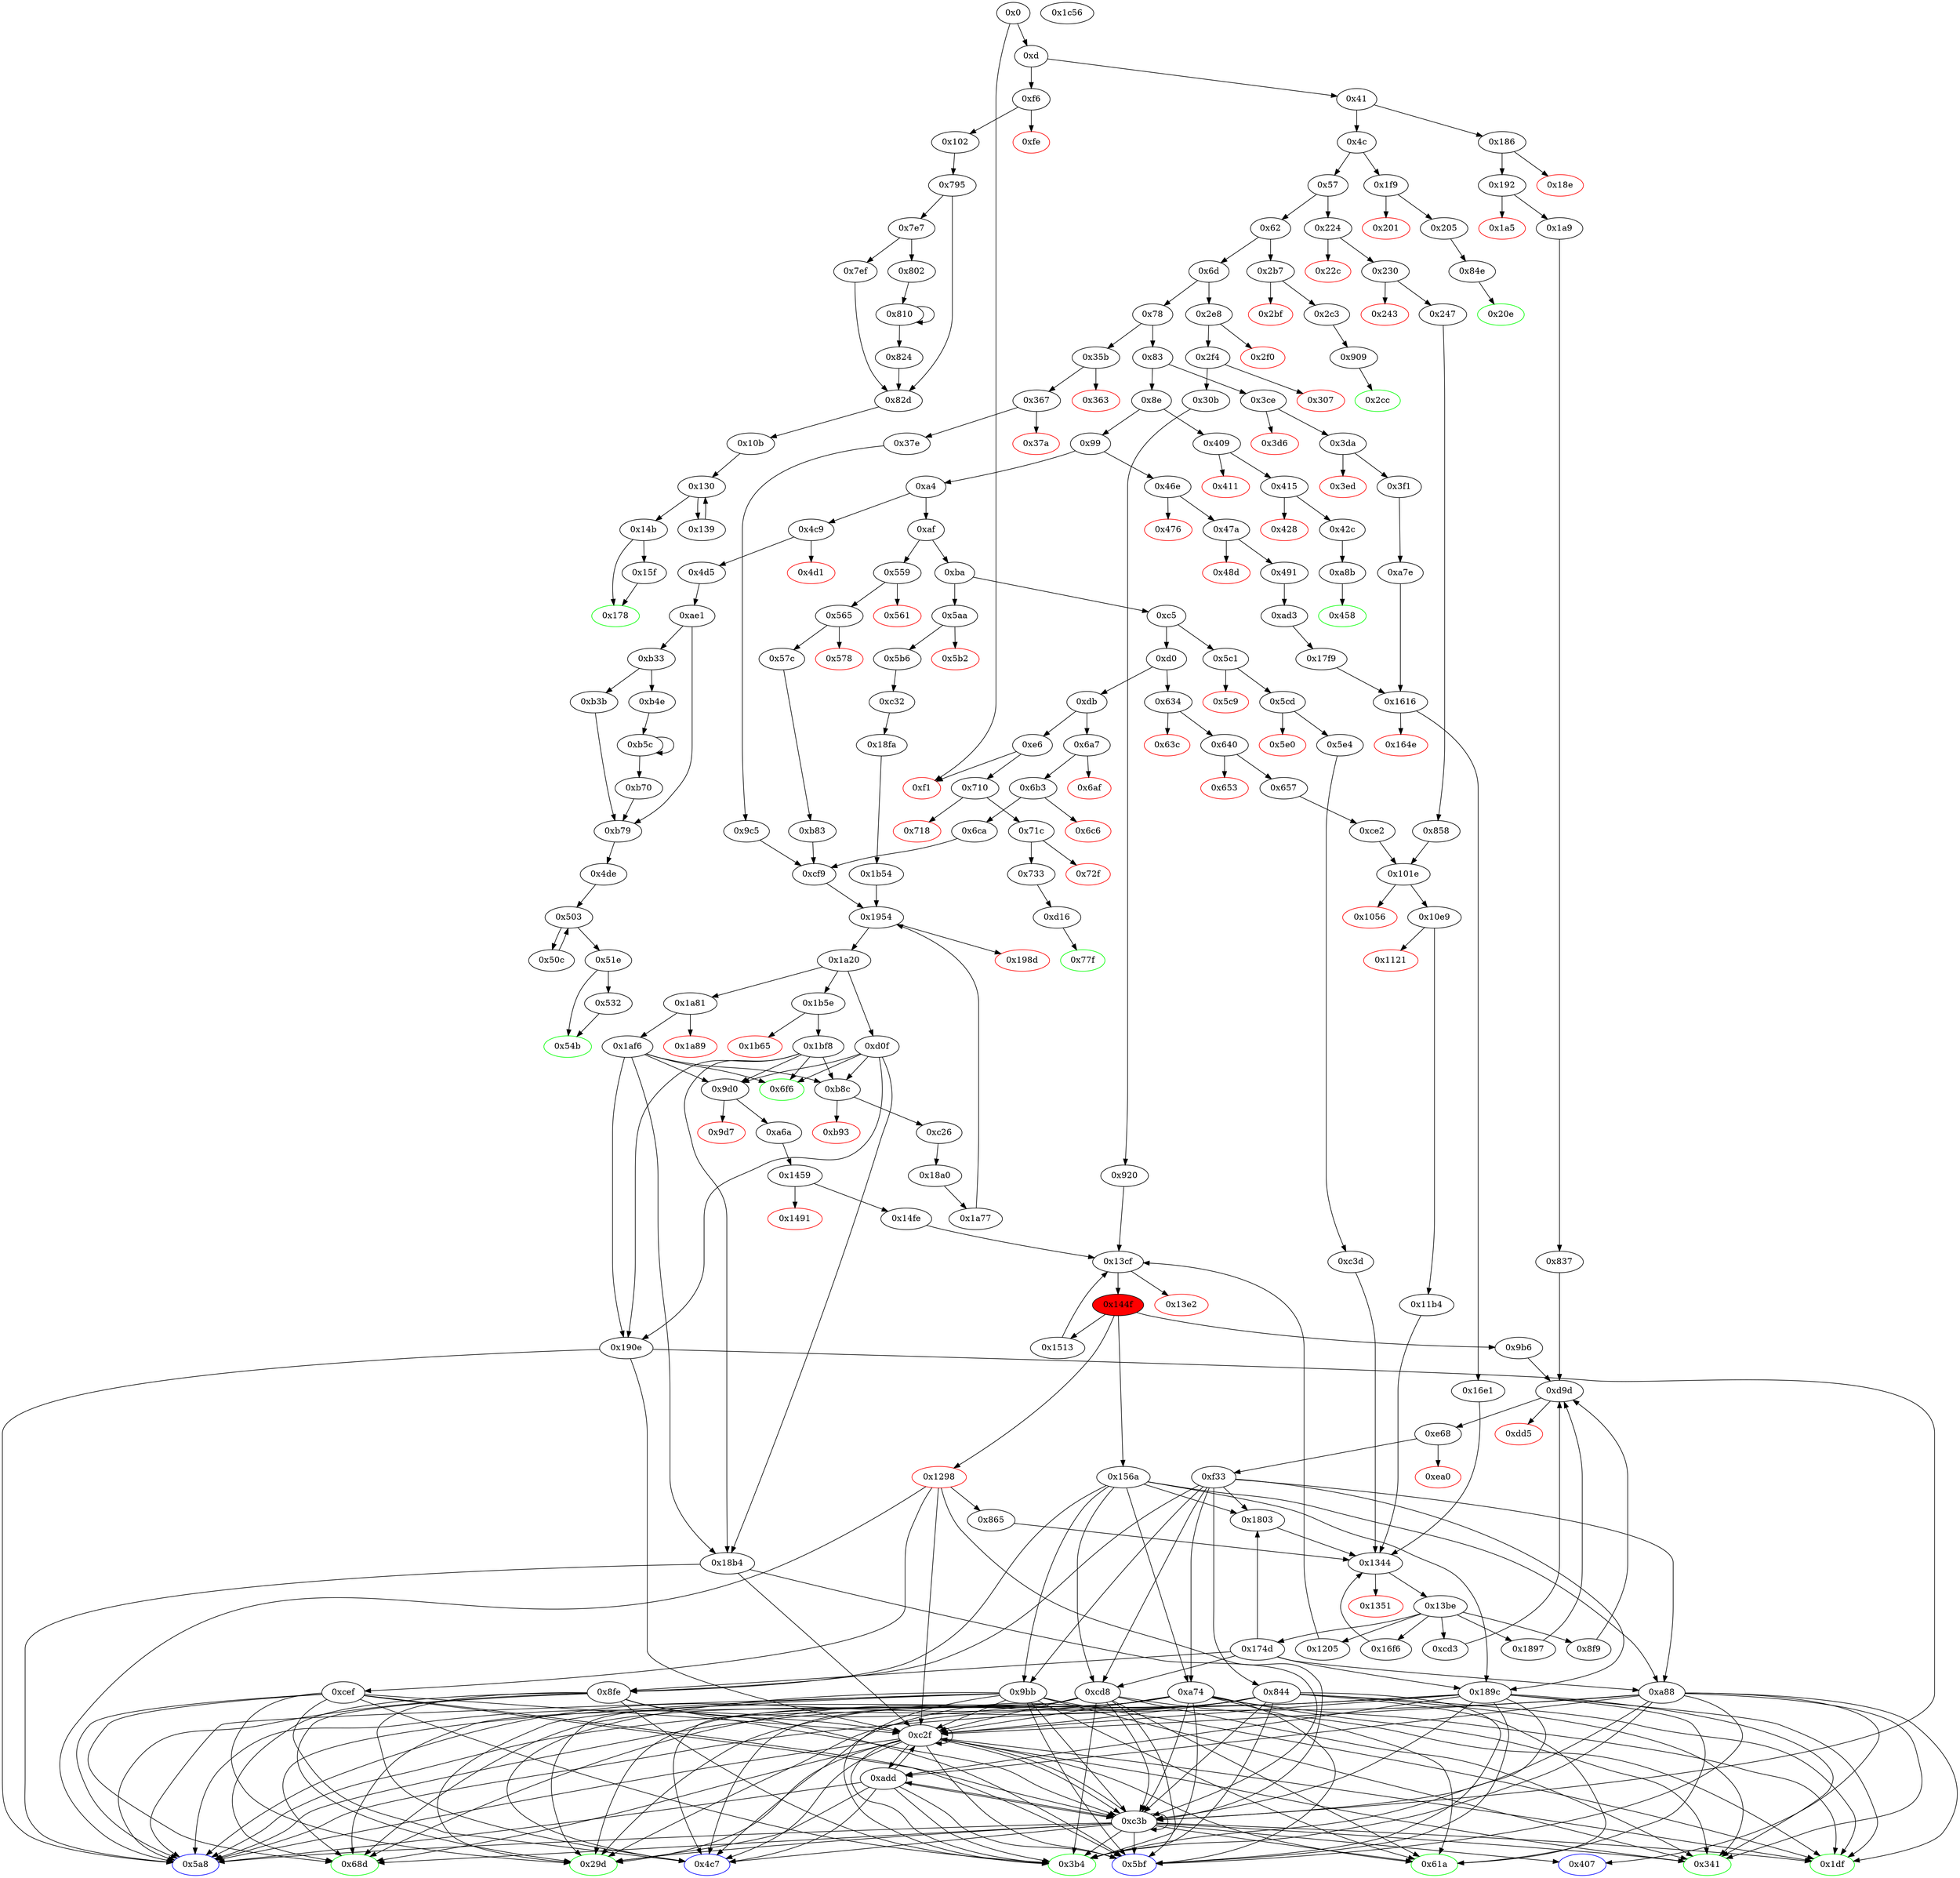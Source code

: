 digraph "" {
"0x35b" [fillcolor=white, id="0x35b", style=filled, tooltip="Block 0x35b\n[0x35b:0x362]\n---\nPredecessors: [0x78]\nSuccessors: [0x363, 0x367]\n---\n0x35b JUMPDEST\n0x35c CALLVALUE\n0x35d DUP1\n0x35e ISZERO\n0x35f PUSH2 0x367\n0x362 JUMPI\n---\n0x35b: JUMPDEST \n0x35c: V248 = CALLVALUE\n0x35e: V249 = ISZERO V248\n0x35f: V250 = 0x367\n0x362: JUMPI 0x367 V249\n---\nEntry stack: [V11]\nStack pops: 0\nStack additions: [V248]\nExit stack: [V11, V248]\n\nDef sites:\nV11: {0xd.0x35}\n"];
"0x532" [fillcolor=white, id="0x532", style=filled, tooltip="Block 0x532\n[0x532:0x54a]\n---\nPredecessors: [0x51e]\nSuccessors: [0x54b]\n---\n0x532 DUP1\n0x533 DUP3\n0x534 SUB\n0x535 DUP1\n0x536 MLOAD\n0x537 PUSH1 0x1\n0x539 DUP4\n0x53a PUSH1 0x20\n0x53c SUB\n0x53d PUSH2 0x100\n0x540 EXP\n0x541 SUB\n0x542 NOT\n0x543 AND\n0x544 DUP2\n0x545 MSTORE\n0x546 PUSH1 0x20\n0x548 ADD\n0x549 SWAP2\n0x54a POP\n---\n0x534: V382 = SUB V377 V379\n0x536: V383 = M[V382]\n0x537: V384 = 0x1\n0x53a: V385 = 0x20\n0x53c: V386 = SUB 0x20 V379\n0x53d: V387 = 0x100\n0x540: V388 = EXP 0x100 V386\n0x541: V389 = SUB V388 0x1\n0x542: V390 = NOT V389\n0x543: V391 = AND V390 V383\n0x545: M[V382] = V391\n0x546: V392 = 0x20\n0x548: V393 = ADD 0x20 V382\n---\nEntry stack: [V11, V775, V357, V357, V377, V379]\nStack pops: 2\nStack additions: [V393, S0]\nExit stack: [V11, V775, V357, V357, V393, V379]\n\nDef sites:\nV11: {0xd.0x35}\nV775: {0xae1.0xb08}\nV357: {0x4de.0x4e1}\nV357: {0x4de.0x4e1}\nV377: {0x51e.0x527}\nV379: {0x51e.0x52b}\n"];
"0x29d" [color=green, fillcolor=white, id="0x29d", style=filled, tooltip="Block 0x29d\n[0x29d:0x2b6]\n---\nPredecessors: [0x844, 0x8fe, 0x9bb, 0xa74, 0xadd, 0xc2f, 0xc3b, 0xcd8, 0xcef, 0x189c]\nSuccessors: []\n---\n0x29d JUMPDEST\n0x29e PUSH1 0x40\n0x2a0 MLOAD\n0x2a1 DUP1\n0x2a2 DUP3\n0x2a3 ISZERO\n0x2a4 ISZERO\n0x2a5 ISZERO\n0x2a6 ISZERO\n0x2a7 DUP2\n0x2a8 MSTORE\n0x2a9 PUSH1 0x20\n0x2ab ADD\n0x2ac SWAP2\n0x2ad POP\n0x2ae POP\n0x2af PUSH1 0x40\n0x2b1 MLOAD\n0x2b2 DUP1\n0x2b3 SWAP2\n0x2b4 SUB\n0x2b5 SWAP1\n0x2b6 RETURN\n---\n0x29d: JUMPDEST \n0x29e: V186 = 0x40\n0x2a0: V187 = M[0x40]\n0x2a3: V188 = ISZERO S0\n0x2a4: V189 = ISZERO V188\n0x2a5: V190 = ISZERO V189\n0x2a6: V191 = ISZERO V190\n0x2a8: M[V187] = V191\n0x2a9: V192 = 0x20\n0x2ab: V193 = ADD 0x20 V187\n0x2af: V194 = 0x40\n0x2b1: V195 = M[0x40]\n0x2b4: V196 = SUB V193 V195\n0x2b6: RETURN V195 V196\n---\nEntry stack: [V11, S3, S2, S1, S0]\nStack pops: 1\nStack additions: []\nExit stack: [V11, S3, S2, S1]\n\nDef sites:\nV11: {0xd.0x35}\nS3: {0xd.0x35, 0x367.0x369}\nS2: {0xd.0x35, 0x367.0x369, 0x37e.0x39a}\nS1: {0x37e.0x39a, 0xd.0x35, 0x367.0x369, 0x37e.0x3a4}\nS0: {0x37e.0x3a4, 0xd.0x35, 0x37e.0x39a, 0x9c5.0x9c6, 0x367.0x369, 0x5b6.0x5b8}\n"];
"0x824" [fillcolor=white, id="0x824", style=filled, tooltip="Block 0x824\n[0x824:0x82c]\n---\nPredecessors: [0x810]\nSuccessors: [0x82d]\n---\n0x824 DUP3\n0x825 SWAP1\n0x826 SUB\n0x827 PUSH1 0x1f\n0x829 AND\n0x82a DUP3\n0x82b ADD\n0x82c SWAP2\n---\n0x826: V615 = SUB V612 V603\n0x827: V616 = 0x1f\n0x829: V617 = AND 0x1f V615\n0x82b: V618 = ADD V603 V617\n---\nEntry stack: [V11, 0x10b, 0x60, V575, 0x3, V566, V603, V610, V612]\nStack pops: 3\nStack additions: [V618, S1, S2]\nExit stack: [V11, 0x10b, 0x60, V575, 0x3, V566, V618, V610, V603]\n\nDef sites:\nV11: {0xd.0x35}\n0x10b: {0x102.0x104}\n0x60: {0x795.0x796}\nV575: {0x795.0x7bc}\n0x3: {0x795.0x798}\nV566: {0x795.0x7ac}\nV603: {0x802.0x804}\nV610: {0x810.0x818}\nV612: {0x810.0x81c}\n"];
"0x1df" [color=green, fillcolor=white, id="0x1df", style=filled, tooltip="Block 0x1df\n[0x1df:0x1f8]\n---\nPredecessors: [0x844, 0x9bb, 0xa74, 0xa88, 0xc2f, 0xc3b, 0xcd8, 0x189c]\nSuccessors: []\n---\n0x1df JUMPDEST\n0x1e0 PUSH1 0x40\n0x1e2 MLOAD\n0x1e3 DUP1\n0x1e4 DUP3\n0x1e5 ISZERO\n0x1e6 ISZERO\n0x1e7 ISZERO\n0x1e8 ISZERO\n0x1e9 DUP2\n0x1ea MSTORE\n0x1eb PUSH1 0x20\n0x1ed ADD\n0x1ee SWAP2\n0x1ef POP\n0x1f0 POP\n0x1f1 PUSH1 0x40\n0x1f3 MLOAD\n0x1f4 DUP1\n0x1f5 SWAP2\n0x1f6 SUB\n0x1f7 SWAP1\n0x1f8 RETURN\n---\n0x1df: JUMPDEST \n0x1e0: V134 = 0x40\n0x1e2: V135 = M[0x40]\n0x1e5: V136 = ISZERO S0\n0x1e6: V137 = ISZERO V136\n0x1e7: V138 = ISZERO V137\n0x1e8: V139 = ISZERO V138\n0x1ea: M[V135] = V139\n0x1eb: V140 = 0x20\n0x1ed: V141 = ADD 0x20 V135\n0x1f1: V142 = 0x40\n0x1f3: V143 = M[0x40]\n0x1f6: V144 = SUB V141 V143\n0x1f8: RETURN V143 V144\n---\nEntry stack: [V11, S9, S8, S7, S6, S5, S4, S3, S2, S1, S0]\nStack pops: 1\nStack additions: []\nExit stack: [V11, S9, S8, S7, S6, S5, S4, S3, S2, S1]\n\nDef sites:\nV11: {0xd.0x35}\nS9: {0xd.0x35, 0x367.0x369}\nS8: {0xd.0x35, 0x367.0x369, 0x37e.0x39a}\nS7: {0x37e.0x39a, 0xd.0x35, 0x367.0x369, 0x37e.0x3a4}\nS6: {0x37e.0x3a4, 0xd.0x35, 0x37e.0x39a, 0x9c5.0x9c6, 0x367.0x369, 0x5b6.0x5b8}\nS5: {0x37e.0x39a, 0x37e.0x3a4, 0xc32.0xc33, 0x5b6.0x5b8, 0xd.0x35, 0x565.0x567, 0x9c5.0x9c6, 0x367.0x369, 0xc26.0xc27}\nS4: {0x57c.0x598, 0x37e.0x3a4, 0x37e.0x39a, 0xc32.0xc33, 0xc32.0xc36, 0x5b6.0x5b8, 0xd.0x35, 0x9c5.0x9c6, 0x565.0x567, 0x367.0x369, 0xc26.0xc27}\nS3: {0x47a.0x47c, 0x57c.0x598, 0x37e.0x39a, 0x37e.0x3a4, 0x230.0x232, 0xc32.0xc33, 0xc32.0xc36, 0x5b6.0x5b8, 0xd.0x35, 0x565.0x567, 0x9c5.0x9c6, 0x367.0x369, 0xc26.0xc27}\nS2: {0x491.0x4ad, 0xd.0x35, 0x640.0x642, 0x9c5.0x9c6, 0x247.0x263, 0x47a.0x47c, 0x57c.0x598, 0x37e.0x3a4, 0x37e.0x39a, 0x230.0x232, 0xc32.0xc33, 0xc32.0xc36, 0x5b6.0x5b8, 0x565.0x567, 0x367.0x369, 0xc26.0xc27}\nS1: {0x491.0x4ad, 0x491.0x4b7, 0x192.0x194, 0x657.0x673, 0xd.0x35, 0x5cd.0x5cf, 0x640.0x642, 0x9c5.0x9c6, 0x247.0x263, 0x247.0x283, 0x47a.0x47c, 0x57c.0x598, 0x37e.0x3a4, 0x37e.0x39a, 0x230.0x232, 0xc32.0xc33, 0xc32.0xc36, 0x2f4.0x2f6, 0x5b6.0x5b8, 0x565.0x567, 0x367.0x369, 0xc26.0xc27}\nS0: {0xcd8.0xcd9, 0xad3.0xad4, 0x657.0x673, 0x657.0x67d, 0x5cd.0x5cf, 0x640.0x642, 0x9c5.0x9c6, 0x247.0x263, 0x247.0x283, 0x247.0x28d, 0x47a.0x47c, 0x57c.0x598, 0x37e.0x3a4, 0x37e.0x39a, 0xa74.0xa75, 0x2f4.0x2f6, 0x565.0x567, 0x5e4.0x600, 0x367.0x369, 0x491.0x4ad, 0x491.0x4b7, 0x192.0x194, 0x30b.0x327, 0xd.0x35, 0x9bb.0x9bc, 0x230.0x232, 0xc32.0xc33, 0xc32.0xc36, 0x5b6.0x5b8, 0x1a9.0x1c5, 0x844.0x845, 0xc26.0xc27}\n"];
"0xadd" [fillcolor=white, id="0xadd", style=filled, tooltip="Block 0xadd\n[0xadd:0xae0]\n---\nPredecessors: [0xa88, 0xc2f, 0xc3b, 0x189c]\nSuccessors: [0x29d, 0x3b4, 0x4c7, 0x5a8, 0x5bf, 0xc2f, 0xc3b]\n---\n0xadd JUMPDEST\n0xade POP\n0xadf POP\n0xae0 JUMP\n---\n0xadd: JUMPDEST \n0xae0: JUMP S2\n---\nEntry stack: [V11, S6, S5, S4, S3, S2, S1, S0]\nStack pops: 3\nStack additions: []\nExit stack: [V11, S6, S5, S4, S3]\n\nDef sites:\nV11: {0xd.0x35}\nS6: {0xd.0x35, 0x367.0x369}\nS5: {0xd.0x35, 0x367.0x369, 0x37e.0x39a}\nS4: {0x37e.0x39a, 0xd.0x35, 0x367.0x369, 0x37e.0x3a4}\nS3: {0x37e.0x39a, 0xd.0x35, 0x37e.0x3a4, 0x9c5.0x9c6, 0x367.0x369, 0x5b6.0x5b8}\nS2: {0x47a.0x47c, 0x37e.0x39a, 0x37e.0x3a4, 0x230.0x232, 0xc32.0xc33, 0x5b6.0x5b8, 0xd.0x35, 0x565.0x567, 0x9c5.0x9c6, 0x367.0x369, 0xc26.0xc27}\nS1: {0x491.0x4ad, 0xd.0x35, 0x640.0x642, 0x9c5.0x9c6, 0x247.0x263, 0x47a.0x47c, 0x57c.0x598, 0x37e.0x3a4, 0x37e.0x39a, 0x230.0x232, 0xc32.0xc33, 0xc32.0xc36, 0x5b6.0x5b8, 0x565.0x567, 0x367.0x369, 0xc26.0xc27}\nS0: {0x491.0x4ad, 0x491.0x4b7, 0x192.0x194, 0x657.0x673, 0x5cd.0x5cf, 0xd.0x35, 0x640.0x642, 0x9c5.0x9c6, 0x247.0x263, 0x247.0x283, 0x47a.0x47c, 0x57c.0x598, 0x37e.0x3a4, 0x37e.0x39a, 0x230.0x232, 0xc32.0xc33, 0xc32.0xc36, 0x2f4.0x2f6, 0x5b6.0x5b8, 0x565.0x567, 0x367.0x369, 0xc26.0xc27}\n"];
"0xc2f" [fillcolor=white, id="0xc2f", style=filled, tooltip="Block 0xc2f\n[0xc2f:0xc31]\n---\nPredecessors: [0x844, 0x8fe, 0x9bb, 0xa74, 0xa88, 0xadd, 0xc2f, 0xc3b, 0xcd8, 0xcef, 0x1298, 0x189c, 0x18b4, 0x190e]\nSuccessors: [0x1df, 0x29d, 0x341, 0x3b4, 0x4c7, 0x5a8, 0x5bf, 0x61a, 0x68d, 0xadd, 0xc2f, 0xc3b]\n---\n0xc2f JUMPDEST\n0xc30 POP\n0xc31 JUMP\n---\n0xc2f: JUMPDEST \n0xc31: JUMP S1\n---\nEntry stack: [V11, S10, S9, S8, S7, S6, S5, S4, S3, S2, S1, S0]\nStack pops: 2\nStack additions: []\nExit stack: [V11, S10, S9, S8, S7, S6, S5, S4, S3, S2]\n\nDef sites:\nV11: {0xd.0x35}\nS10: {0xd.0x35, 0x367.0x369}\nS9: {0xd.0x35, 0x367.0x369, 0x37e.0x39a}\nS8: {0x37e.0x3a4, 0xd.0x35, 0x367.0x369, 0x37e.0x39a}\nS7: {0x37e.0x39a, 0xd.0x35, 0x37e.0x3a4, 0x9c5.0x9c6, 0x367.0x369, 0x5b6.0x5b8}\nS6: {0x37e.0x3a4, 0x37e.0x39a, 0xc32.0xc33, 0x5b6.0x5b8, 0xd.0x35, 0x9c5.0x9c6, 0x565.0x567, 0x367.0x369, 0xc26.0xc27}\nS5: {0x57c.0x598, 0x37e.0x39a, 0x37e.0x3a4, 0xc32.0xc33, 0xc32.0xc36, 0x5b6.0x5b8, 0xd.0x35, 0x565.0x567, 0x9c5.0x9c6, 0x367.0x369, 0xc26.0xc27}\nS4: {0x47a.0x47c, 0x57c.0x598, 0x37e.0x39a, 0x37e.0x3a4, 0x230.0x232, 0xc32.0xc33, 0xc32.0xc36, 0x5b6.0x5b8, 0xd.0x35, 0x565.0x567, 0x9c5.0x9c6, 0x367.0x369, 0xc26.0xc27}\nS3: {0x491.0x4ad, 0xd.0x35, 0x640.0x642, 0x9c5.0x9c6, 0x247.0x263, 0x47a.0x47c, 0x57c.0x598, 0x37e.0x39a, 0x37e.0x3a4, 0x230.0x232, 0xc32.0xc33, 0xc32.0xc36, 0x5b6.0x5b8, 0x565.0x567, 0x367.0x369, 0xc26.0xc27}\nS2: {0x491.0x4ad, 0x491.0x4b7, 0x192.0x194, 0x657.0x673, 0x5cd.0x5cf, 0xd.0x35, 0x640.0x642, 0x9c5.0x9c6, 0x247.0x263, 0x247.0x283, 0x47a.0x47c, 0x57c.0x598, 0x37e.0x39a, 0x37e.0x3a4, 0x230.0x232, 0xc32.0xc33, 0xc32.0xc36, 0x2f4.0x2f6, 0x5b6.0x5b8, 0x565.0x567, 0x367.0x369, 0xc26.0xc27}\nS1: {0x491.0x4ad, 0x491.0x4b7, 0xad3.0xad4, 0x192.0x194, 0x657.0x673, 0x657.0x67d, 0x30b.0x327, 0xd.0x35, 0x5cd.0x5cf, 0x640.0x642, 0x9c5.0x9c6, 0x247.0x263, 0x247.0x283, 0x247.0x28d, 0x47a.0x47c, 0x57c.0x598, 0x37e.0x3a4, 0x37e.0x39a, 0x230.0x232, 0xc32.0xc33, 0xc32.0xc36, 0x2f4.0x2f6, 0x5b6.0x5b8, 0x1a9.0x1c5, 0x565.0x567, 0x5e4.0x600, 0x367.0x369, 0xc26.0xc27}\nS0: {0x858.0x859, 0x3da.0x3dc, 0xad3.0xad4, 0x8fe.0x8ff, 0x657.0x673, 0x657.0x67d, 0x5cd.0x5cf, 0x640.0x642, 0x9c5.0x9c6, 0x247.0x263, 0x247.0x283, 0x247.0x28d, 0x47a.0x47c, 0x57c.0x598, 0x37e.0x3a4, 0x37e.0x39a, 0x2f4.0x2f6, 0xce2.0xce3, 0x565.0x567, 0x5e4.0x60a, 0x367.0x369, 0x5e4.0x600, 0x491.0x4ad, 0x491.0x4b7, 0x192.0x194, 0x30b.0x331, 0x30b.0x327, 0xd.0x35, 0x230.0x232, 0xc32.0xc33, 0xc32.0xc36, 0x5b6.0x5b8, 0x1a9.0x1c5, 0x1a9.0x1cf, 0x844.0x845, 0xc26.0xc27}\n"];
"0x71c" [fillcolor=white, id="0x71c", style=filled, tooltip="Block 0x71c\n[0x71c:0x72e]\n---\nPredecessors: [0x710]\nSuccessors: [0x72f, 0x733]\n---\n0x71c JUMPDEST\n0x71d POP\n0x71e PUSH2 0x77f\n0x721 PUSH1 0x4\n0x723 DUP1\n0x724 CALLDATASIZE\n0x725 SUB\n0x726 PUSH1 0x40\n0x728 DUP2\n0x729 LT\n0x72a ISZERO\n0x72b PUSH2 0x733\n0x72e JUMPI\n---\n0x71c: JUMPDEST \n0x71e: V526 = 0x77f\n0x721: V527 = 0x4\n0x724: V528 = CALLDATASIZE\n0x725: V529 = SUB V528 0x4\n0x726: V530 = 0x40\n0x729: V531 = LT V529 0x40\n0x72a: V532 = ISZERO V531\n0x72b: V533 = 0x733\n0x72e: JUMPI 0x733 V532\n---\nEntry stack: [V11, V522]\nStack pops: 1\nStack additions: [0x77f, 0x4, V529]\nExit stack: [V11, 0x77f, 0x4, V529]\n\nDef sites:\nV11: {0xd.0x35}\nV522: {0x710.0x711}\n"];
"0x1513" [fillcolor=white, id="0x1513", style=filled, tooltip="Block 0x1513\n[0x1513:0x1569]\n---\nPredecessors: [0x144f]\nSuccessors: [0x13cf]\n---\n0x1513 JUMPDEST\n0x1514 PUSH1 0x2\n0x1516 DUP2\n0x1517 SWAP1\n0x1518 SSTORE\n0x1519 POP\n0x151a PUSH2 0x156a\n0x151d DUP2\n0x151e PUSH1 0x0\n0x1520 DUP1\n0x1521 DUP6\n0x1522 PUSH20 0xffffffffffffffffffffffffffffffffffffffff\n0x1537 AND\n0x1538 PUSH20 0xffffffffffffffffffffffffffffffffffffffff\n0x154d AND\n0x154e DUP2\n0x154f MSTORE\n0x1550 PUSH1 0x20\n0x1552 ADD\n0x1553 SWAP1\n0x1554 DUP2\n0x1555 MSTORE\n0x1556 PUSH1 0x20\n0x1558 ADD\n0x1559 PUSH1 0x0\n0x155b SHA3\n0x155c SLOAD\n0x155d PUSH2 0x13cf\n0x1560 SWAP1\n0x1561 SWAP2\n0x1562 SWAP1\n0x1563 PUSH4 0xffffffff\n0x1568 AND\n0x1569 JUMP\n---\n0x1513: JUMPDEST \n0x1514: V1223 = 0x2\n0x1518: S[0x2] = S0\n0x151a: V1224 = 0x156a\n0x151e: V1225 = 0x0\n0x1522: V1226 = 0xffffffffffffffffffffffffffffffffffffffff\n0x1537: V1227 = AND 0xffffffffffffffffffffffffffffffffffffffff S2\n0x1538: V1228 = 0xffffffffffffffffffffffffffffffffffffffff\n0x154d: V1229 = AND 0xffffffffffffffffffffffffffffffffffffffff V1227\n0x154f: M[0x0] = V1229\n0x1550: V1230 = 0x20\n0x1552: V1231 = ADD 0x20 0x0\n0x1555: M[0x20] = 0x0\n0x1556: V1232 = 0x20\n0x1558: V1233 = ADD 0x20 0x20\n0x1559: V1234 = 0x0\n0x155b: V1235 = SHA3 0x0 0x40\n0x155c: V1236 = S[V1235]\n0x155d: V1237 = 0x13cf\n0x1563: V1238 = 0xffffffff\n0x1568: V1239 = AND 0xffffffff 0x13cf\n0x1569: JUMP 0x13cf\n---\nEntry stack: [V11, S13, S12, S11, S10, S9, S8, S7, S6, S5, S4, S3, S2, S1, S0]\nStack pops: 3\nStack additions: [S2, S1, 0x156a, V1236, S1]\nExit stack: [V11, S13, S12, S11, S10, S9, S8, S7, S6, S5, S4, S3, S2, S1, 0x156a, V1236, S1]\n\nDef sites:\nV11: {0xd.0x35}\nS13: {0xd.0x35, 0x367.0x369}\nS12: {0xd.0x35, 0x367.0x369, 0x37e.0x39a}\nS11: {0x37e.0x39a, 0xd.0x35, 0x367.0x369, 0x37e.0x3a4}\nS10: {0x37e.0x39a, 0xd.0x35, 0x37e.0x3a4, 0x9c5.0x9c6, 0x367.0x369, 0x5b6.0x5b8}\nS9: {0x47a.0x47c, 0x37e.0x39a, 0x37e.0x3a4, 0x230.0x232, 0xc32.0xc33, 0x5b6.0x5b8, 0xd.0x35, 0x565.0x567, 0x9c5.0x9c6, 0x367.0x369, 0xc26.0xc27}\nS8: {0x491.0x4ad, 0xd.0x35, 0x640.0x642, 0x9c5.0x9c6, 0x247.0x263, 0x47a.0x47c, 0x57c.0x598, 0x37e.0x3a4, 0x37e.0x39a, 0x230.0x232, 0xc32.0xc33, 0xc32.0xc36, 0x5b6.0x5b8, 0x565.0x567, 0x367.0x369, 0xc26.0xc27}\nS7: {0x491.0x4ad, 0x491.0x4b7, 0x192.0x194, 0x657.0x673, 0xd.0x35, 0x5cd.0x5cf, 0x640.0x642, 0x9c5.0x9c6, 0x247.0x263, 0x247.0x283, 0x47a.0x47c, 0x57c.0x598, 0x37e.0x3a4, 0x37e.0x39a, 0x230.0x232, 0xc32.0xc33, 0xc32.0xc36, 0x2f4.0x2f6, 0x5b6.0x5b8, 0x565.0x567, 0x367.0x369, 0xc26.0xc27}\nS6: {0x491.0x4ad, 0x491.0x4b7, 0xad3.0xad4, 0x192.0x194, 0x657.0x673, 0x657.0x67d, 0x30b.0x327, 0x5cd.0x5cf, 0xd.0x35, 0x9c5.0x9c6, 0x247.0x283, 0x247.0x263, 0x247.0x28d, 0x57c.0x598, 0x37e.0x39a, 0x37e.0x3a4, 0x230.0x232, 0xc32.0xc33, 0xc32.0xc36, 0x2f4.0x2f6, 0x5b6.0x5b8, 0x1a9.0x1c5, 0x565.0x567, 0x5e4.0x600, 0x367.0x369, 0xc26.0xc27}\nS5: {0x858.0x859, 0x3da.0x3dc, 0x491.0x4b7, 0x491.0x4ad, 0xad3.0xad4, 0x192.0x194, 0x657.0x67d, 0x30b.0x331, 0x30b.0x327, 0xd.0x35, 0x5e4.0x60a, 0x9c5.0x9c6, 0x247.0x283, 0x247.0x28d, 0x247.0x263, 0x57c.0x598, 0x37e.0x39a, 0x37e.0x3a4, 0xc32.0xc33, 0xc32.0xc36, 0x2f4.0x2f6, 0x5b6.0x5b8, 0x1a9.0x1c5, 0x1a9.0x1cf, 0xce2.0xce3, 0x565.0x567, 0x5e4.0x600, 0x367.0x369, 0xc26.0xc27}\nS4: {0x858.0x859, 0x858.0x85b, 0x3da.0x3dc, 0xad3.0xad4, 0x9c5.0x9c6, 0x247.0x283, 0x247.0x28d, 0x57c.0x598, 0x37e.0x3a4, 0x37e.0x39a, 0x3f1.0x3f7, 0x2f4.0x2f6, 0xce2.0xce5, 0xce2.0xce3, 0x565.0x567, 0x5e4.0x60a, 0x367.0x369, 0x491.0x4ad, 0x491.0x4b7, 0x192.0x194, 0x30b.0x331, 0x30b.0x327, 0xd.0x35, 0xc3d.0xc3e, 0xc32.0xc33, 0xc32.0xc36, 0x837.0x838, 0x5b6.0x5b8, 0x1a9.0x1c5, 0x1a9.0x1cf, 0x920.0x921, 0xc26.0xc27}\nS3: {0x17f9.0x17fa, 0xc3d.0xc40, 0xa7e.0xa7f, 0xa6a.0xa6b, 0x920.0x923, 0x1803.0x1804, 0xce2.0xce8, 0x865.0x866, 0x247.0x263}\nS2: {0x858.0x859, 0x3da.0x3dc, 0xad3.0xad4, 0x657.0x673, 0x640.0x642, 0x9c5.0x9c6, 0x247.0x263, 0x247.0x283, 0x247.0x28d, 0x47a.0x47c, 0x57c.0x598, 0x37e.0x3a4, 0x37e.0x39a, 0xa7e.0xa82, 0x2f4.0x2f6, 0xce2.0xce3, 0x565.0x567, 0x5e4.0x60a, 0x367.0x369, 0x491.0x4ad, 0x192.0x194, 0x30b.0x331, 0x30b.0x327, 0xd.0x35, 0xc3d.0xc43, 0x230.0x232, 0xc32.0xc33, 0xc32.0xc36, 0x5b6.0x5b8, 0x1a9.0x1cf, 0x1a9.0x1c5, 0x920.0x926, 0xc26.0xc27}\nS1: {0x491.0x4b7, 0x657.0x67d, 0x30b.0x327, 0xd.0x35, 0x1803.0x1808, 0x9c5.0x9c6, 0x247.0x28d, 0x57c.0x598, 0x37e.0x39a, 0x3f1.0x3f7, 0x37e.0x3a4, 0xc32.0xc33, 0xc32.0xc36, 0x5b6.0x5b8, 0x865.0x86a, 0x565.0x567, 0x5e4.0x600, 0xc26.0xc27}\nS0: {0x13cf_0x1205.0x13d5, 0x13cf_0x14fe.0x13d5, 0x13cf_0x920.0x13d5, 0x13cf_0x1513.0x13d5}\n"];
"0x1af6" [fillcolor=white, id="0x1af6", style=filled, tooltip="Block 0x1af6\n[0x1af6:0x1b53]\n---\nPredecessors: [0x1a81]\nSuccessors: [0x6f6, 0x9d0, 0xb8c, 0x18b4, 0x190e]\n---\n0x1af6 JUMPDEST\n0x1af7 PUSH1 0x1\n0x1af9 DUP3\n0x1afa PUSH1 0x0\n0x1afc ADD\n0x1afd PUSH1 0x0\n0x1aff DUP4\n0x1b00 PUSH20 0xffffffffffffffffffffffffffffffffffffffff\n0x1b15 AND\n0x1b16 PUSH20 0xffffffffffffffffffffffffffffffffffffffff\n0x1b2b AND\n0x1b2c DUP2\n0x1b2d MSTORE\n0x1b2e PUSH1 0x20\n0x1b30 ADD\n0x1b31 SWAP1\n0x1b32 DUP2\n0x1b33 MSTORE\n0x1b34 PUSH1 0x20\n0x1b36 ADD\n0x1b37 PUSH1 0x0\n0x1b39 SHA3\n0x1b3a PUSH1 0x0\n0x1b3c PUSH2 0x100\n0x1b3f EXP\n0x1b40 DUP2\n0x1b41 SLOAD\n0x1b42 DUP2\n0x1b43 PUSH1 0xff\n0x1b45 MUL\n0x1b46 NOT\n0x1b47 AND\n0x1b48 SWAP1\n0x1b49 DUP4\n0x1b4a ISZERO\n0x1b4b ISZERO\n0x1b4c MUL\n0x1b4d OR\n0x1b4e SWAP1\n0x1b4f SSTORE\n0x1b50 POP\n0x1b51 POP\n0x1b52 POP\n0x1b53 JUMP\n---\n0x1af6: JUMPDEST \n0x1af7: V1474 = 0x1\n0x1afa: V1475 = 0x0\n0x1afc: V1476 = ADD 0x0 S1\n0x1afd: V1477 = 0x0\n0x1b00: V1478 = 0xffffffffffffffffffffffffffffffffffffffff\n0x1b15: V1479 = AND 0xffffffffffffffffffffffffffffffffffffffff S0\n0x1b16: V1480 = 0xffffffffffffffffffffffffffffffffffffffff\n0x1b2b: V1481 = AND 0xffffffffffffffffffffffffffffffffffffffff V1479\n0x1b2d: M[0x0] = V1481\n0x1b2e: V1482 = 0x20\n0x1b30: V1483 = ADD 0x20 0x0\n0x1b33: M[0x20] = V1476\n0x1b34: V1484 = 0x20\n0x1b36: V1485 = ADD 0x20 0x20\n0x1b37: V1486 = 0x0\n0x1b39: V1487 = SHA3 0x0 0x40\n0x1b3a: V1488 = 0x0\n0x1b3c: V1489 = 0x100\n0x1b3f: V1490 = EXP 0x100 0x0\n0x1b41: V1491 = S[V1487]\n0x1b43: V1492 = 0xff\n0x1b45: V1493 = MUL 0xff 0x1\n0x1b46: V1494 = NOT 0xff\n0x1b47: V1495 = AND 0xffffffffffffffffffffffffffffffffffffffffffffffffffffffffffffff00 V1491\n0x1b4a: V1496 = ISZERO 0x1\n0x1b4b: V1497 = ISZERO 0x0\n0x1b4c: V1498 = MUL 0x1 0x1\n0x1b4d: V1499 = OR 0x1 V1495\n0x1b4f: S[V1487] = V1499\n0x1b53: JUMP {0x6f6, 0x9d0, 0xb8c, 0x18b4, 0x190e}\n---\nEntry stack: [V11, S14, S13, S12, S11, S10, S9, S8, S7, S6, S5, S4, S3, {0x6f6, 0x9d0, 0xb8c, 0x18b4, 0x190e}, S1, S0]\nStack pops: 3\nStack additions: []\nExit stack: [V11, S14, S13, S12, S11, S10, S9, S8, S7, S6, S5, S4, S3]\n\nDef sites:\nV11: {0xd.0x35}\nS14: {0xd.0x35, 0x367.0x369}\nS13: {0xd.0x35, 0x367.0x369, 0x37e.0x39a}\nS12: {0x37e.0x39a, 0xd.0x35, 0x367.0x369, 0x37e.0x3a4}\nS11: {0x37e.0x39a, 0xd.0x35, 0x37e.0x3a4, 0x9c5.0x9c6, 0x367.0x369, 0x5b6.0x5b8}\nS10: {0x37e.0x39a, 0x37e.0x3a4, 0xc32.0xc33, 0x5b6.0x5b8, 0xd.0x35, 0x565.0x567, 0x9c5.0x9c6, 0x367.0x369, 0xc26.0xc27}\nS9: {0x57c.0x598, 0x37e.0x39a, 0x37e.0x3a4, 0xc32.0xc33, 0xc32.0xc36, 0x5b6.0x5b8, 0xd.0x35, 0x9c5.0x9c6, 0x565.0x567, 0x367.0x369, 0xc26.0xc27}\nS8: {0x57c.0x598, 0x37e.0x3a4, 0x37e.0x39a, 0xc32.0xc33, 0xc32.0xc36, 0x5b6.0x5b8, 0xd.0x35, 0x9c5.0x9c6, 0x565.0x567, 0x367.0x369, 0xc26.0xc27}\nS7: {0x57c.0x598, 0x37e.0x3a4, 0x37e.0x39a, 0xc32.0xc33, 0xc32.0xc36, 0x5b6.0x5b8, 0xd.0x35, 0x9c5.0x9c6, 0x565.0x567, 0x367.0x369, 0xc26.0xc27}\nS6: {0x57c.0x598, 0x37e.0x39a, 0x37e.0x3a4, 0xc32.0xc33, 0xc32.0xc36, 0x5b6.0x5b8, 0xd.0x35, 0x565.0x567, 0x9c5.0x9c6, 0x367.0x369, 0xc26.0xc27}\nS5: {0x57c.0x598, 0x37e.0x39a, 0x37e.0x3a4, 0xc32.0xc33, 0xc32.0xc36, 0x5b6.0x5b8, 0xd.0x35, 0x9c5.0x9c6, 0x565.0x567, 0xc26.0xc27}\nS4: {0xc26.0xc27, 0x565.0x567, 0xc32.0xc33, 0x37e.0x3a4}\nS3: {0x57c.0x598, 0x37e.0x3a4, 0xc32.0xc33, 0xc32.0xc36, 0xd.0x35, 0x565.0x567, 0x9c5.0x9c6, 0xc26.0xc27}\n{0x6f6, 0x9d0, 0xb8c, 0x18b4, 0x190e}: {0x18a0.0x18a1, 0x6b3.0x6b5, 0x18fa.0x18fb, 0x9c5.0x9c8, 0xb83.0xb84}\nS1: {0x18fa.0x18ff, 0x18a0.0x18a5, 0xb83.0xb87, 0x6ca.0x6e6, 0x9c5.0x9cb}\nS0: {0xcf9.0xcfa, 0x57c.0x598, 0x37e.0x3a4, 0xc32.0xc33, 0xc32.0xc36, 0xd.0x35, 0x9c5.0x9c6, 0x565.0x567, 0xc26.0xc27}\n"];
"0x5bf" [color=blue, fillcolor=white, id="0x5bf", style=filled, tooltip="Block 0x5bf\n[0x5bf:0x5c0]\n---\nPredecessors: [0x844, 0x8fe, 0x9bb, 0xa74, 0xa88, 0xadd, 0xc2f, 0xc3b, 0xcd8, 0xcef, 0x189c]\nSuccessors: []\n---\n0x5bf JUMPDEST\n0x5c0 STOP\n---\n0x5bf: JUMPDEST \n0x5c0: STOP \n---\nEntry stack: [V11, S8, S7, S6, S5, S4, S3, S2, S1, S0]\nStack pops: 0\nStack additions: []\nExit stack: [V11, S8, S7, S6, S5, S4, S3, S2, S1, S0]\n\nDef sites:\nV11: {0xd.0x35}\nS8: {0xd.0x35, 0x367.0x369}\nS7: {0xd.0x35, 0x367.0x369, 0x37e.0x39a}\nS6: {0x37e.0x3a4, 0xd.0x35, 0x367.0x369, 0x37e.0x39a}\nS5: {0x37e.0x3a4, 0xd.0x35, 0x37e.0x39a, 0x9c5.0x9c6, 0x367.0x369, 0x5b6.0x5b8}\nS4: {0x37e.0x3a4, 0x37e.0x39a, 0xc32.0xc33, 0x5b6.0x5b8, 0xd.0x35, 0x565.0x567, 0x9c5.0x9c6, 0x367.0x369, 0xc26.0xc27}\nS3: {0x57c.0x598, 0x37e.0x3a4, 0x37e.0x39a, 0xc32.0xc33, 0xc32.0xc36, 0x5b6.0x5b8, 0xd.0x35, 0x565.0x567, 0x9c5.0x9c6, 0x367.0x369, 0xc26.0xc27}\nS2: {0x47a.0x47c, 0x57c.0x598, 0x37e.0x39a, 0x37e.0x3a4, 0x230.0x232, 0xc32.0xc33, 0xc32.0xc36, 0x5b6.0x5b8, 0xd.0x35, 0x565.0x567, 0x9c5.0x9c6, 0x367.0x369, 0xc26.0xc27}\nS1: {0x491.0x4ad, 0xd.0x35, 0x640.0x642, 0x9c5.0x9c6, 0x247.0x263, 0x47a.0x47c, 0x57c.0x598, 0x37e.0x3a4, 0x37e.0x39a, 0x230.0x232, 0xc32.0xc33, 0xc32.0xc36, 0x5b6.0x5b8, 0x565.0x567, 0x367.0x369, 0xc26.0xc27}\nS0: {0x491.0x4ad, 0x491.0x4b7, 0x192.0x194, 0x657.0x673, 0x8fe.0x8ff, 0x5cd.0x5cf, 0xd.0x35, 0x640.0x642, 0x9c5.0x9c6, 0x247.0x263, 0x247.0x283, 0x47a.0x47c, 0x57c.0x598, 0x37e.0x3a4, 0x37e.0x39a, 0x230.0x232, 0xc32.0xc33, 0xc32.0xc36, 0x2f4.0x2f6, 0x5b6.0x5b8, 0x844.0x845, 0x565.0x567, 0x367.0x369, 0xc26.0xc27}\n"];
"0xf1" [color=red, fillcolor=white, id="0xf1", style=filled, tooltip="Block 0xf1\n[0xf1:0xf5]\n---\nPredecessors: [0x0, 0xe6]\nSuccessors: []\n---\n0xf1 JUMPDEST\n0xf2 PUSH1 0x0\n0xf4 DUP1\n0xf5 REVERT\n---\n0xf1: JUMPDEST \n0xf2: V63 = 0x0\n0xf5: REVERT 0x0 0x0\n---\nEntry stack: [V11]\nStack pops: 0\nStack additions: []\nExit stack: [V11]\n\nDef sites:\nV11: {0xd.0x35}\n"];
"0x1616" [fillcolor=white, id="0x1616", style=filled, tooltip="Block 0x1616\n[0x1616:0x164d]\n---\nPredecessors: [0xa7e, 0x17f9]\nSuccessors: [0x164e, 0x16e1]\n---\n0x1616 JUMPDEST\n0x1617 PUSH1 0x0\n0x1619 PUSH20 0xffffffffffffffffffffffffffffffffffffffff\n0x162e AND\n0x162f DUP3\n0x1630 PUSH20 0xffffffffffffffffffffffffffffffffffffffff\n0x1645 AND\n0x1646 EQ\n0x1647 ISZERO\n0x1648 ISZERO\n0x1649 ISZERO\n0x164a PUSH2 0x16e1\n0x164d JUMPI\n---\n0x1616: JUMPDEST \n0x1617: V1264 = 0x0\n0x1619: V1265 = 0xffffffffffffffffffffffffffffffffffffffff\n0x162e: V1266 = AND 0xffffffffffffffffffffffffffffffffffffffff 0x0\n0x1630: V1267 = 0xffffffffffffffffffffffffffffffffffffffff\n0x1645: V1268 = AND 0xffffffffffffffffffffffffffffffffffffffff S1\n0x1646: V1269 = EQ V1268 0x0\n0x1647: V1270 = ISZERO V1269\n0x1648: V1271 = ISZERO V1270\n0x1649: V1272 = ISZERO V1271\n0x164a: V1273 = 0x16e1\n0x164d: JUMPI 0x16e1 V1272\n---\nEntry stack: [V11, 0x4c7, V343, V346, S5, S4, S3, {0xa88, 0x1803}, S1, S0]\nStack pops: 2\nStack additions: [S1, S0]\nExit stack: [V11, 0x4c7, V343, V346, S5, S4, S3, {0xa88, 0x1803}, S1, S0]\n\nDef sites:\nV11: {0xd.0x35}\n0x4c7: {0x47a.0x47c}\nV343: {0x491.0x4ad}\nV346: {0x491.0x4b7}\nS5: {0xad3.0xad4, 0xd.0x35}\nS4: {0x491.0x4ad, 0x3da.0x3dc}\nS3: {0x3f1.0x3f7, 0x491.0x4b7}\n{0xa88, 0x1803}: {0x17f9.0x17fa, 0xa7e.0xa7f}\nS1: {0x491.0x4ad, 0xa7e.0xa82}\nS0: {0x3f1.0x3f7, 0x491.0x4b7}\n"];
"0x17f9" [fillcolor=white, id="0x17f9", style=filled, tooltip="Block 0x17f9\n[0x17f9:0x1802]\n---\nPredecessors: [0xad3]\nSuccessors: [0x1616]\n---\n0x17f9 JUMPDEST\n0x17fa PUSH2 0x1803\n0x17fd DUP3\n0x17fe DUP3\n0x17ff PUSH2 0x1616\n0x1802 JUMP\n---\n0x17f9: JUMPDEST \n0x17fa: V1341 = 0x1803\n0x17ff: V1342 = 0x1616\n0x1802: JUMP 0x1616\n---\nEntry stack: [V11, 0x4c7, V343, V346, 0xadd, V343, V346]\nStack pops: 2\nStack additions: [S1, S0, 0x1803, S1, S0]\nExit stack: [V11, 0x4c7, V343, V346, 0xadd, V343, V346, 0x1803, V343, V346]\n\nDef sites:\nV11: {0xd.0x35}\n0x4c7: {0x47a.0x47c}\nV343: {0x491.0x4ad}\nV346: {0x491.0x4b7}\n0xadd: {0xad3.0xad4}\nV343: {0x491.0x4ad}\nV346: {0x491.0x4b7}\n"];
"0x2f0" [color=red, fillcolor=white, id="0x2f0", style=filled, tooltip="Block 0x2f0\n[0x2f0:0x2f3]\n---\nPredecessors: [0x2e8]\nSuccessors: []\n---\n0x2f0 PUSH1 0x0\n0x2f2 DUP1\n0x2f3 REVERT\n---\n0x2f0: V217 = 0x0\n0x2f3: REVERT 0x0 0x0\n---\nEntry stack: [V11, V214]\nStack pops: 0\nStack additions: []\nExit stack: [V11, V214]\n\nDef sites:\nV11: {0xd.0x35}\nV214: {0x2e8.0x2e9}\n"];
"0xd0" [fillcolor=white, id="0xd0", style=filled, tooltip="Block 0xd0\n[0xd0:0xda]\n---\nPredecessors: [0xc5]\nSuccessors: [0xdb, 0x634]\n---\n0xd0 DUP1\n0xd1 PUSH4 0xa9059cbb\n0xd6 EQ\n0xd7 PUSH2 0x634\n0xda JUMPI\n---\n0xd1: V54 = 0xa9059cbb\n0xd6: V55 = EQ 0xa9059cbb V11\n0xd7: V56 = 0x634\n0xda: JUMPI 0x634 V55\n---\nEntry stack: [V11]\nStack pops: 1\nStack additions: [S0]\nExit stack: [V11]\n\nDef sites:\nV11: {0xd.0x35}\n"];
"0x1351" [color=red, fillcolor=white, id="0x1351", style=filled, tooltip="Block 0x1351\n[0x1351:0x13bd]\n---\nPredecessors: [0x1344]\nSuccessors: []\n---\n0x1351 PUSH1 0x40\n0x1353 MLOAD\n0x1354 PUSH32 0x8c379a000000000000000000000000000000000000000000000000000000000\n0x1375 DUP2\n0x1376 MSTORE\n0x1377 PUSH1 0x4\n0x1379 ADD\n0x137a DUP1\n0x137b DUP1\n0x137c PUSH1 0x20\n0x137e ADD\n0x137f DUP3\n0x1380 DUP2\n0x1381 SUB\n0x1382 DUP3\n0x1383 MSTORE\n0x1384 PUSH1 0x1e\n0x1386 DUP2\n0x1387 MSTORE\n0x1388 PUSH1 0x20\n0x138a ADD\n0x138b DUP1\n0x138c PUSH32 0x536166654d6174683a207375627472616374696f6e206f766572666c6f770000\n0x13ad DUP2\n0x13ae MSTORE\n0x13af POP\n0x13b0 PUSH1 0x20\n0x13b2 ADD\n0x13b3 SWAP2\n0x13b4 POP\n0x13b5 POP\n0x13b6 PUSH1 0x40\n0x13b8 MLOAD\n0x13b9 DUP1\n0x13ba SWAP2\n0x13bb SUB\n0x13bc SWAP1\n0x13bd REVERT\n---\n0x1351: V1147 = 0x40\n0x1353: V1148 = M[0x40]\n0x1354: V1149 = 0x8c379a000000000000000000000000000000000000000000000000000000000\n0x1376: M[V1148] = 0x8c379a000000000000000000000000000000000000000000000000000000000\n0x1377: V1150 = 0x4\n0x1379: V1151 = ADD 0x4 V1148\n0x137c: V1152 = 0x20\n0x137e: V1153 = ADD 0x20 V1151\n0x1381: V1154 = SUB V1153 V1151\n0x1383: M[V1151] = V1154\n0x1384: V1155 = 0x1e\n0x1387: M[V1153] = 0x1e\n0x1388: V1156 = 0x20\n0x138a: V1157 = ADD 0x20 V1153\n0x138c: V1158 = 0x536166654d6174683a207375627472616374696f6e206f766572666c6f770000\n0x13ae: M[V1157] = 0x536166654d6174683a207375627472616374696f6e206f766572666c6f770000\n0x13b0: V1159 = 0x20\n0x13b2: V1160 = ADD 0x20 V1157\n0x13b6: V1161 = 0x40\n0x13b8: V1162 = M[0x40]\n0x13bb: V1163 = SUB V1160 V1162\n0x13bd: REVERT V1162 V1163\n---\nEntry stack: [V11, S16, S15, S14, S13, S12, S11, S10, S9, S8, S7, S6, S5, S4, {0x8f9, 0xcd3, 0x1205, 0x16f6, 0x174d, 0x1897}, S2, S1, 0x0]\nStack pops: 0\nStack additions: []\nExit stack: [V11, S16, S15, S14, S13, S12, S11, S10, S9, S8, S7, S6, S5, S4, {0x8f9, 0xcd3, 0x1205, 0x16f6, 0x174d, 0x1897}, S2, S1, 0x0]\n\nDef sites:\nV11: {0xd.0x35}\nS16: {0xd.0x35, 0x367.0x369}\nS15: {0xd.0x35, 0x367.0x369, 0x37e.0x39a}\nS14: {0x37e.0x3a4, 0xd.0x35, 0x367.0x369, 0x37e.0x39a}\nS13: {0x37e.0x39a, 0xd.0x35, 0x37e.0x3a4, 0x9c5.0x9c6, 0x367.0x369, 0x5b6.0x5b8}\nS12: {0x47a.0x47c, 0x37e.0x39a, 0x37e.0x3a4, 0x230.0x232, 0xc32.0xc33, 0x5b6.0x5b8, 0xd.0x35, 0x565.0x567, 0x9c5.0x9c6, 0x367.0x369, 0xc26.0xc27}\nS11: {0x491.0x4ad, 0xd.0x35, 0x640.0x642, 0x9c5.0x9c6, 0x247.0x263, 0x47a.0x47c, 0x57c.0x598, 0x37e.0x39a, 0x37e.0x3a4, 0x230.0x232, 0xc32.0xc33, 0xc32.0xc36, 0x5b6.0x5b8, 0x565.0x567, 0x367.0x369, 0xc26.0xc27}\nS10: {0x491.0x4ad, 0x491.0x4b7, 0x192.0x194, 0x657.0x673, 0x5cd.0x5cf, 0xd.0x35, 0x640.0x642, 0x9c5.0x9c6, 0x247.0x263, 0x247.0x283, 0x47a.0x47c, 0x57c.0x598, 0x37e.0x3a4, 0x37e.0x39a, 0x230.0x232, 0xc32.0xc33, 0xc32.0xc36, 0x2f4.0x2f6, 0x5b6.0x5b8, 0x565.0x567, 0x367.0x369, 0xc26.0xc27}\nS9: {0x491.0x4ad, 0x491.0x4b7, 0xad3.0xad4, 0x192.0x194, 0x657.0x673, 0x657.0x67d, 0x30b.0x327, 0x5cd.0x5cf, 0xd.0x35, 0x640.0x642, 0x9c5.0x9c6, 0x247.0x263, 0x247.0x283, 0x247.0x28d, 0x47a.0x47c, 0x57c.0x598, 0x37e.0x3a4, 0x37e.0x39a, 0x230.0x232, 0xc32.0xc33, 0xc32.0xc36, 0x2f4.0x2f6, 0x5b6.0x5b8, 0x1a9.0x1c5, 0x565.0x567, 0x5e4.0x600, 0x367.0x369, 0xc26.0xc27}\nS8: {0x858.0x859, 0x3da.0x3dc, 0xad3.0xad4, 0x657.0x673, 0x657.0x67d, 0x5cd.0x5cf, 0x9c5.0x9c6, 0x247.0x283, 0x247.0x263, 0x247.0x28d, 0x57c.0x598, 0x37e.0x39a, 0x37e.0x3a4, 0x2f4.0x2f6, 0xce2.0xce3, 0x565.0x567, 0x5e4.0x60a, 0x5e4.0x600, 0x367.0x369, 0x491.0x4ad, 0x491.0x4b7, 0x192.0x194, 0x30b.0x327, 0x30b.0x331, 0xd.0x35, 0x230.0x232, 0xc32.0xc33, 0xc32.0xc36, 0x5b6.0x5b8, 0x1a9.0x1c5, 0x1a9.0x1cf, 0xc26.0xc27}\nS7: {0x858.0x859, 0x858.0x85b, 0x3da.0x3dc, 0xad3.0xad4, 0x657.0x67d, 0x9c5.0x9c6, 0x247.0x283, 0x247.0x28d, 0x247.0x263, 0x57c.0x598, 0x37e.0x39a, 0x37e.0x3a4, 0x3f1.0x3f7, 0x2f4.0x2f6, 0xce2.0xce5, 0xce2.0xce3, 0x5e4.0x60a, 0x565.0x567, 0x5e4.0x600, 0x367.0x369, 0x491.0x4b7, 0x491.0x4ad, 0x192.0x194, 0x30b.0x331, 0x30b.0x327, 0xd.0x35, 0xc3d.0xc3e, 0xc32.0xc33, 0xc32.0xc36, 0x837.0x838, 0x5b6.0x5b8, 0x1a9.0x1c5, 0x1a9.0x1cf, 0x920.0x921, 0xc26.0xc27}\nS6: {0x17f9.0x17fa, 0xc3d.0xc40, 0xa7e.0xa7f, 0x1803.0x1804, 0xce2.0xce8, 0x865.0x866, 0x247.0x263}\nS5: {0x858.0x859, 0x3da.0x3dc, 0xad3.0xad4, 0x657.0x673, 0x657.0x67d, 0x640.0x642, 0x9c5.0x9c6, 0x247.0x263, 0x247.0x283, 0x247.0x28d, 0x47a.0x47c, 0x57c.0x598, 0x37e.0x3a4, 0x37e.0x39a, 0xa7e.0xa82, 0x2f4.0x2f6, 0xce2.0xce3, 0x565.0x567, 0x5e4.0x60a, 0x367.0x369, 0x5e4.0x600, 0x491.0x4ad, 0x491.0x4b7, 0x192.0x194, 0x30b.0x331, 0x30b.0x327, 0xd.0x35, 0xc3d.0xc43, 0x230.0x232, 0xc32.0xc33, 0xc32.0xc36, 0x5b6.0x5b8, 0x1a9.0x1cf, 0x1a9.0x1c5, 0xc26.0xc27}\nS4: {0x3f1.0x3f7, 0x491.0x4b7, 0x1803.0x1808, 0x247.0x28d, 0x865.0x86a, 0x5e4.0x600, 0x657.0x67d}\n{0x8f9, 0xcd3, 0x1205, 0x16f6, 0x174d, 0x1897}: {0xc3d.0xc45, 0x16e1.0x16e2, 0x1803.0x1809, 0x865.0x86b, 0x11b4.0x11b5, 0x16f6.0x16fd}\nS2: {0xc3d.0xcc5, 0x16e1.0x16e8, 0x1803.0x1889, 0x865.0x8eb, 0x11b4.0x11f7, 0x16f6.0x173f}\nS1: {0x858.0x859, 0x858.0x85b, 0x3da.0x3dc, 0xad3.0xad4, 0x657.0x673, 0x657.0x67d, 0x5cd.0x5cf, 0x9c5.0x9c6, 0x247.0x283, 0x247.0x263, 0x247.0x28d, 0x57c.0x598, 0x37e.0x39a, 0x37e.0x3a4, 0x3f1.0x3f7, 0x2f4.0x2f6, 0xce2.0xce5, 0x865.0x86a, 0x5e4.0x60a, 0x565.0x567, 0x5e4.0x600, 0x367.0x369, 0xce2.0xce3, 0x491.0x4ad, 0x491.0x4b7, 0x192.0x194, 0x30b.0x327, 0x30b.0x331, 0xd.0x35, 0x1803.0x1808, 0xc3d.0xc3e, 0x230.0x232, 0xc32.0xc33, 0xc32.0xc36, 0x837.0x838, 0x5b6.0x5b8, 0x1a9.0x1c5, 0x1a9.0x1cf, 0x920.0x921, 0xc26.0xc27}\n0x0: {0x1344.0x1345}\n"];
"0x18b4" [fillcolor=white, id="0x18b4", style=filled, tooltip="Block 0x18b4\n[0x18b4:0x18f9]\n---\nPredecessors: [0xd0f, 0x1af6, 0x1bf8]\nSuccessors: [0x5a8, 0xc2f, 0xc3b]\n---\n0x18b4 JUMPDEST\n0x18b5 DUP1\n0x18b6 PUSH20 0xffffffffffffffffffffffffffffffffffffffff\n0x18cb AND\n0x18cc PUSH32 0x6ae172837ea30b801fbfcdd4108aa1d5bf8ff775444fd70256b44e6bf3dfc3f6\n0x18ed PUSH1 0x40\n0x18ef MLOAD\n0x18f0 PUSH1 0x40\n0x18f2 MLOAD\n0x18f3 DUP1\n0x18f4 SWAP2\n0x18f5 SUB\n0x18f6 SWAP1\n0x18f7 LOG2\n0x18f8 POP\n0x18f9 JUMP\n---\n0x18b4: JUMPDEST \n0x18b6: V1380 = 0xffffffffffffffffffffffffffffffffffffffff\n0x18cb: V1381 = AND 0xffffffffffffffffffffffffffffffffffffffff S0\n0x18cc: V1382 = 0x6ae172837ea30b801fbfcdd4108aa1d5bf8ff775444fd70256b44e6bf3dfc3f6\n0x18ed: V1383 = 0x40\n0x18ef: V1384 = M[0x40]\n0x18f0: V1385 = 0x40\n0x18f2: V1386 = M[0x40]\n0x18f5: V1387 = SUB V1384 V1386\n0x18f7: LOG V1386 V1387 0x6ae172837ea30b801fbfcdd4108aa1d5bf8ff775444fd70256b44e6bf3dfc3f6 V1381\n0x18f9: JUMP S1\n---\nEntry stack: [V11, S12, S11, S10, S9, S8, S7, S6, S5, S4, S3, S2, S1, S0]\nStack pops: 2\nStack additions: []\nExit stack: [V11, S12, S11, S10, S9, S8, S7, S6, S5, S4, S3, S2]\n\nDef sites:\nV11: {0xd.0x35}\nS12: {0xd.0x35, 0x367.0x369}\nS11: {0xd.0x35, 0x367.0x369, 0x37e.0x39a}\nS10: {0x37e.0x39a, 0xd.0x35, 0x367.0x369, 0x37e.0x3a4}\nS9: {0x37e.0x39a, 0xd.0x35, 0x37e.0x3a4, 0x9c5.0x9c6, 0x367.0x369, 0x5b6.0x5b8}\nS8: {0x37e.0x3a4, 0x37e.0x39a, 0xc32.0xc33, 0x5b6.0x5b8, 0xd.0x35, 0x565.0x567, 0x9c5.0x9c6, 0x367.0x369, 0xc26.0xc27}\nS7: {0x57c.0x598, 0x37e.0x39a, 0x37e.0x3a4, 0xc32.0xc33, 0xc32.0xc36, 0x5b6.0x5b8, 0xd.0x35, 0x565.0x567, 0x9c5.0x9c6, 0x367.0x369, 0xc26.0xc27}\nS6: {0x57c.0x598, 0x37e.0x39a, 0x37e.0x3a4, 0xc32.0xc33, 0xc32.0xc36, 0x5b6.0x5b8, 0xd.0x35, 0x565.0x567, 0x9c5.0x9c6, 0x367.0x369, 0xc26.0xc27}\nS5: {0x57c.0x598, 0x37e.0x3a4, 0x37e.0x39a, 0xc32.0xc33, 0xc32.0xc36, 0x5b6.0x5b8, 0xd.0x35, 0x565.0x567, 0x9c5.0x9c6, 0x367.0x369, 0xc26.0xc27}\nS4: {0x57c.0x598, 0x37e.0x3a4, 0x37e.0x39a, 0xc32.0xc33, 0xc32.0xc36, 0x5b6.0x5b8, 0xd.0x35, 0x565.0x567, 0x9c5.0x9c6, 0x367.0x369, 0xc26.0xc27}\nS3: {0x57c.0x598, 0x37e.0x39a, 0x37e.0x3a4, 0xc32.0xc33, 0xc32.0xc36, 0x5b6.0x5b8, 0xd.0x35, 0x565.0x567, 0x9c5.0x9c6, 0x367.0x369, 0xc26.0xc27}\nS2: {0x57c.0x598, 0x37e.0x39a, 0x37e.0x3a4, 0xc32.0xc33, 0xc32.0xc36, 0x5b6.0x5b8, 0xd.0x35, 0x9c5.0x9c6, 0x565.0x567, 0xc26.0xc27}\nS1: {0x57c.0x598, 0x37e.0x3a4, 0xc32.0xc33, 0xc32.0xc36, 0xd.0x35, 0x9c5.0x9c6, 0x565.0x567, 0xc26.0xc27}\nS0: {0x57c.0x598, 0x37e.0x3a4, 0xc32.0xc33, 0xc32.0xc36, 0x1a20_0x1b54.0x1a6f, 0x1a20_0x1a77.0x1a6f, 0xd.0x35, 0x1a20_0xcf9.0x1a6f, 0x565.0x567, 0x9c5.0x9c6, 0xc26.0xc27}\n"];
"0x164e" [color=red, fillcolor=white, id="0x164e", style=filled, tooltip="Block 0x164e\n[0x164e:0x16e0]\n---\nPredecessors: [0x1616]\nSuccessors: []\n---\n0x164e PUSH1 0x40\n0x1650 MLOAD\n0x1651 PUSH32 0x8c379a000000000000000000000000000000000000000000000000000000000\n0x1672 DUP2\n0x1673 MSTORE\n0x1674 PUSH1 0x4\n0x1676 ADD\n0x1677 DUP1\n0x1678 DUP1\n0x1679 PUSH1 0x20\n0x167b ADD\n0x167c DUP3\n0x167d DUP2\n0x167e SUB\n0x167f DUP3\n0x1680 MSTORE\n0x1681 PUSH1 0x21\n0x1683 DUP2\n0x1684 MSTORE\n0x1685 PUSH1 0x20\n0x1687 ADD\n0x1688 DUP1\n0x1689 PUSH32 0x45524332303a206275726e2066726f6d20746865207a65726f20616464726573\n0x16aa DUP2\n0x16ab MSTORE\n0x16ac PUSH1 0x20\n0x16ae ADD\n0x16af PUSH32 0x7300000000000000000000000000000000000000000000000000000000000000\n0x16d0 DUP2\n0x16d1 MSTORE\n0x16d2 POP\n0x16d3 PUSH1 0x40\n0x16d5 ADD\n0x16d6 SWAP2\n0x16d7 POP\n0x16d8 POP\n0x16d9 PUSH1 0x40\n0x16db MLOAD\n0x16dc DUP1\n0x16dd SWAP2\n0x16de SUB\n0x16df SWAP1\n0x16e0 REVERT\n---\n0x164e: V1274 = 0x40\n0x1650: V1275 = M[0x40]\n0x1651: V1276 = 0x8c379a000000000000000000000000000000000000000000000000000000000\n0x1673: M[V1275] = 0x8c379a000000000000000000000000000000000000000000000000000000000\n0x1674: V1277 = 0x4\n0x1676: V1278 = ADD 0x4 V1275\n0x1679: V1279 = 0x20\n0x167b: V1280 = ADD 0x20 V1278\n0x167e: V1281 = SUB V1280 V1278\n0x1680: M[V1278] = V1281\n0x1681: V1282 = 0x21\n0x1684: M[V1280] = 0x21\n0x1685: V1283 = 0x20\n0x1687: V1284 = ADD 0x20 V1280\n0x1689: V1285 = 0x45524332303a206275726e2066726f6d20746865207a65726f20616464726573\n0x16ab: M[V1284] = 0x45524332303a206275726e2066726f6d20746865207a65726f20616464726573\n0x16ac: V1286 = 0x20\n0x16ae: V1287 = ADD 0x20 V1284\n0x16af: V1288 = 0x7300000000000000000000000000000000000000000000000000000000000000\n0x16d1: M[V1287] = 0x7300000000000000000000000000000000000000000000000000000000000000\n0x16d3: V1289 = 0x40\n0x16d5: V1290 = ADD 0x40 V1284\n0x16d9: V1291 = 0x40\n0x16db: V1292 = M[0x40]\n0x16de: V1293 = SUB V1290 V1292\n0x16e0: REVERT V1292 V1293\n---\nEntry stack: [V11, 0x4c7, V343, V346, S5, S4, S3, {0xa88, 0x1803}, S1, S0]\nStack pops: 0\nStack additions: []\nExit stack: [V11, 0x4c7, V343, V346, S5, S4, S3, {0xa88, 0x1803}, S1, S0]\n\nDef sites:\nV11: {0xd.0x35}\n0x4c7: {0x47a.0x47c}\nV343: {0x491.0x4ad}\nV346: {0x491.0x4b7}\nS5: {0xad3.0xad4, 0xd.0x35}\nS4: {0x491.0x4ad, 0x3da.0x3dc}\nS3: {0x3f1.0x3f7, 0x491.0x4b7}\n{0xa88, 0x1803}: {0x17f9.0x17fa, 0xa7e.0xa7f}\nS1: {0x491.0x4ad, 0xa7e.0xa82}\nS0: {0x3f1.0x3f7, 0x491.0x4b7}\n"];
"0x10b" [fillcolor=white, id="0x10b", style=filled, tooltip="Block 0x10b\n[0x10b:0x12f]\n---\nPredecessors: [0x82d]\nSuccessors: [0x130]\n---\n0x10b JUMPDEST\n0x10c PUSH1 0x40\n0x10e MLOAD\n0x10f DUP1\n0x110 DUP1\n0x111 PUSH1 0x20\n0x113 ADD\n0x114 DUP3\n0x115 DUP2\n0x116 SUB\n0x117 DUP3\n0x118 MSTORE\n0x119 DUP4\n0x11a DUP2\n0x11b DUP2\n0x11c MLOAD\n0x11d DUP2\n0x11e MSTORE\n0x11f PUSH1 0x20\n0x121 ADD\n0x122 SWAP2\n0x123 POP\n0x124 DUP1\n0x125 MLOAD\n0x126 SWAP1\n0x127 PUSH1 0x20\n0x129 ADD\n0x12a SWAP1\n0x12b DUP1\n0x12c DUP4\n0x12d DUP4\n0x12e PUSH1 0x0\n---\n0x10b: JUMPDEST \n0x10c: V70 = 0x40\n0x10e: V71 = M[0x40]\n0x111: V72 = 0x20\n0x113: V73 = ADD 0x20 V71\n0x116: V74 = SUB V73 V71\n0x118: M[V71] = V74\n0x11c: V75 = M[V575]\n0x11e: M[V73] = V75\n0x11f: V76 = 0x20\n0x121: V77 = ADD 0x20 V73\n0x125: V78 = M[V575]\n0x127: V79 = 0x20\n0x129: V80 = ADD 0x20 V575\n0x12e: V81 = 0x0\n---\nEntry stack: [V11, V575]\nStack pops: 1\nStack additions: [S0, V71, V71, V77, V80, V78, V78, V77, V80, 0x0]\nExit stack: [V11, V575, V71, V71, V77, V80, V78, V78, V77, V80, 0x0]\n\nDef sites:\nV11: {0xd.0x35}\nV575: {0x795.0x7bc}\n"];
"0x18a0" [fillcolor=white, id="0x18a0", style=filled, tooltip="Block 0x18a0\n[0x18a0:0x18b3]\n---\nPredecessors: [0xc26]\nSuccessors: [0x1a77]\n---\n0x18a0 JUMPDEST\n0x18a1 PUSH2 0x18b4\n0x18a4 DUP2\n0x18a5 PUSH1 0x6\n0x18a7 PUSH2 0x1a77\n0x18aa SWAP1\n0x18ab SWAP2\n0x18ac SWAP1\n0x18ad PUSH4 0xffffffff\n0x18b2 AND\n0x18b3 JUMP\n---\n0x18a0: JUMPDEST \n0x18a1: V1375 = 0x18b4\n0x18a5: V1376 = 0x6\n0x18a7: V1377 = 0x1a77\n0x18ad: V1378 = 0xffffffff\n0x18b2: V1379 = AND 0xffffffff 0x1a77\n0x18b3: JUMP 0x1a77\n---\nEntry stack: [V11, S13, S12, S11, S10, S9, S8, S7, S6, S5, S4, S3, S2, 0xc2f, S0]\nStack pops: 1\nStack additions: [S0, 0x18b4, 0x6, S0]\nExit stack: [V11, S13, S12, S11, S10, S9, S8, S7, S6, S5, S4, S3, S2, 0xc2f, S0, 0x18b4, 0x6, S0]\n\nDef sites:\nV11: {0xd.0x35}\nS13: {0xd.0x35, 0x367.0x369}\nS12: {0xd.0x35, 0x367.0x369, 0x37e.0x39a}\nS11: {0x37e.0x39a, 0xd.0x35, 0x367.0x369, 0x37e.0x3a4}\nS10: {0x37e.0x39a, 0xd.0x35, 0x37e.0x3a4, 0x9c5.0x9c6, 0x367.0x369, 0x5b6.0x5b8}\nS9: {0x37e.0x3a4, 0x37e.0x39a, 0xc32.0xc33, 0x5b6.0x5b8, 0xd.0x35, 0x565.0x567, 0x9c5.0x9c6, 0x367.0x369, 0xc26.0xc27}\nS8: {0x57c.0x598, 0x37e.0x39a, 0x37e.0x3a4, 0xc32.0xc33, 0xc32.0xc36, 0x5b6.0x5b8, 0xd.0x35, 0x565.0x567, 0x9c5.0x9c6, 0x367.0x369, 0xc26.0xc27}\nS7: {0x57c.0x598, 0x37e.0x39a, 0x37e.0x3a4, 0xc32.0xc33, 0xc32.0xc36, 0x5b6.0x5b8, 0xd.0x35, 0x565.0x567, 0x9c5.0x9c6, 0x367.0x369, 0xc26.0xc27}\nS6: {0x57c.0x598, 0x37e.0x3a4, 0x37e.0x39a, 0xc32.0xc33, 0xc32.0xc36, 0x5b6.0x5b8, 0xd.0x35, 0x565.0x567, 0x9c5.0x9c6, 0x367.0x369, 0xc26.0xc27}\nS5: {0x57c.0x598, 0x37e.0x3a4, 0x37e.0x39a, 0xc32.0xc33, 0xc32.0xc36, 0x5b6.0x5b8, 0xd.0x35, 0x565.0x567, 0x9c5.0x9c6, 0x367.0x369, 0xc26.0xc27}\nS4: {0x57c.0x598, 0x37e.0x39a, 0x37e.0x3a4, 0xc32.0xc33, 0xc32.0xc36, 0x5b6.0x5b8, 0xd.0x35, 0x565.0x567, 0x9c5.0x9c6, 0x367.0x369, 0xc26.0xc27}\nS3: {0x57c.0x598, 0x37e.0x39a, 0x37e.0x3a4, 0xc32.0xc33, 0xc32.0xc36, 0x5b6.0x5b8, 0xd.0x35, 0x9c5.0x9c6, 0x565.0x567, 0xc26.0xc27}\nS2: {0x57c.0x598, 0x37e.0x3a4, 0xc32.0xc33, 0xc32.0xc36, 0xd.0x35, 0x9c5.0x9c6, 0x565.0x567, 0xc26.0xc27}\n0xc2f: {0xc26.0xc27}\nS0: {0x57c.0x598, 0x37e.0x3a4, 0xc32.0xc33, 0xc32.0xc36, 0xd.0x35, 0x9c5.0x9c6, 0x565.0x567, 0xc26.0xc27}\n"];
"0x230" [fillcolor=white, id="0x230", style=filled, tooltip="Block 0x230\n[0x230:0x242]\n---\nPredecessors: [0x224]\nSuccessors: [0x243, 0x247]\n---\n0x230 JUMPDEST\n0x231 POP\n0x232 PUSH2 0x29d\n0x235 PUSH1 0x4\n0x237 DUP1\n0x238 CALLDATASIZE\n0x239 SUB\n0x23a PUSH1 0x60\n0x23c DUP2\n0x23d LT\n0x23e ISZERO\n0x23f PUSH2 0x247\n0x242 JUMPI\n---\n0x230: JUMPDEST \n0x232: V162 = 0x29d\n0x235: V163 = 0x4\n0x238: V164 = CALLDATASIZE\n0x239: V165 = SUB V164 0x4\n0x23a: V166 = 0x60\n0x23d: V167 = LT V165 0x60\n0x23e: V168 = ISZERO V167\n0x23f: V169 = 0x247\n0x242: JUMPI 0x247 V168\n---\nEntry stack: [V11, V158]\nStack pops: 1\nStack additions: [0x29d, 0x4, V165]\nExit stack: [V11, 0x29d, 0x4, V165]\n\nDef sites:\nV11: {0xd.0x35}\nV158: {0x224.0x225}\n"];
"0x415" [fillcolor=white, id="0x415", style=filled, tooltip="Block 0x415\n[0x415:0x427]\n---\nPredecessors: [0x409]\nSuccessors: [0x428, 0x42c]\n---\n0x415 JUMPDEST\n0x416 POP\n0x417 PUSH2 0x458\n0x41a PUSH1 0x4\n0x41c DUP1\n0x41d CALLDATASIZE\n0x41e SUB\n0x41f PUSH1 0x20\n0x421 DUP2\n0x422 LT\n0x423 ISZERO\n0x424 PUSH2 0x42c\n0x427 JUMPI\n---\n0x415: JUMPDEST \n0x417: V304 = 0x458\n0x41a: V305 = 0x4\n0x41d: V306 = CALLDATASIZE\n0x41e: V307 = SUB V306 0x4\n0x41f: V308 = 0x20\n0x422: V309 = LT V307 0x20\n0x423: V310 = ISZERO V309\n0x424: V311 = 0x42c\n0x427: JUMPI 0x42c V310\n---\nEntry stack: [V11, V300]\nStack pops: 1\nStack additions: [0x458, 0x4, V307]\nExit stack: [V11, 0x458, 0x4, V307]\n\nDef sites:\nV11: {0xd.0x35}\nV300: {0x409.0x40a}\n"];
"0x48d" [color=red, fillcolor=white, id="0x48d", style=filled, tooltip="Block 0x48d\n[0x48d:0x490]\n---\nPredecessors: [0x47a]\nSuccessors: []\n---\n0x48d PUSH1 0x0\n0x48f DUP1\n0x490 REVERT\n---\n0x48d: V339 = 0x0\n0x490: REVERT 0x0 0x0\n---\nEntry stack: [V11, 0x4c7, 0x4, V334]\nStack pops: 0\nStack additions: []\nExit stack: [V11, 0x4c7, 0x4, V334]\n\nDef sites:\nV11: {0xd.0x35}\n0x4c7: {0x47a.0x47c}\n0x4: {0x47a.0x47f}\nV334: {0x47a.0x483}\n"];
"0x9b6" [fillcolor=white, id="0x9b6", style=filled, tooltip="Block 0x9b6\n[0x9b6:0x9ba]\n---\nPredecessors: [0x144f]\nSuccessors: [0xd9d]\n---\n0x9b6 JUMPDEST\n0x9b7 PUSH2 0xd9d\n0x9ba JUMP\n---\n0x9b6: JUMPDEST \n0x9b7: V704 = 0xd9d\n0x9ba: JUMP 0xd9d\n---\nEntry stack: [V11, S13, S12, S11, S10, S9, S8, S7, S6, S5, S4, S3, S2, S1, S0]\nStack pops: 0\nStack additions: []\nExit stack: [V11, S13, S12, S11, S10, S9, S8, S7, S6, S5, S4, S3, S2, S1, S0]\n\nDef sites:\nV11: {0xd.0x35}\nS13: {0xd.0x35, 0x367.0x369}\nS12: {0xd.0x35, 0x367.0x369, 0x37e.0x39a}\nS11: {0x37e.0x39a, 0xd.0x35, 0x367.0x369, 0x37e.0x3a4}\nS10: {0x37e.0x39a, 0xd.0x35, 0x37e.0x3a4, 0x9c5.0x9c6, 0x367.0x369, 0x5b6.0x5b8}\nS9: {0x47a.0x47c, 0x37e.0x39a, 0x37e.0x3a4, 0x230.0x232, 0xc32.0xc33, 0x5b6.0x5b8, 0xd.0x35, 0x565.0x567, 0x9c5.0x9c6, 0x367.0x369, 0xc26.0xc27}\nS8: {0x491.0x4ad, 0xd.0x35, 0x640.0x642, 0x9c5.0x9c6, 0x247.0x263, 0x47a.0x47c, 0x57c.0x598, 0x37e.0x3a4, 0x37e.0x39a, 0x230.0x232, 0xc32.0xc33, 0xc32.0xc36, 0x5b6.0x5b8, 0x565.0x567, 0x367.0x369, 0xc26.0xc27}\nS7: {0x491.0x4ad, 0x491.0x4b7, 0x192.0x194, 0x657.0x673, 0xd.0x35, 0x5cd.0x5cf, 0x640.0x642, 0x9c5.0x9c6, 0x247.0x263, 0x247.0x283, 0x47a.0x47c, 0x57c.0x598, 0x37e.0x3a4, 0x37e.0x39a, 0x230.0x232, 0xc32.0xc33, 0xc32.0xc36, 0x2f4.0x2f6, 0x5b6.0x5b8, 0x565.0x567, 0x367.0x369, 0xc26.0xc27}\nS6: {0x491.0x4ad, 0x491.0x4b7, 0xad3.0xad4, 0x192.0x194, 0x657.0x673, 0x657.0x67d, 0x30b.0x327, 0x5cd.0x5cf, 0xd.0x35, 0x9c5.0x9c6, 0x247.0x283, 0x247.0x263, 0x247.0x28d, 0x57c.0x598, 0x37e.0x39a, 0x37e.0x3a4, 0x230.0x232, 0xc32.0xc33, 0xc32.0xc36, 0x2f4.0x2f6, 0x5b6.0x5b8, 0x1a9.0x1c5, 0x565.0x567, 0x5e4.0x600, 0x367.0x369, 0xc26.0xc27}\nS5: {0x858.0x859, 0x3da.0x3dc, 0x491.0x4b7, 0x491.0x4ad, 0xad3.0xad4, 0x192.0x194, 0x657.0x67d, 0x30b.0x331, 0x30b.0x327, 0xd.0x35, 0x5e4.0x60a, 0x9c5.0x9c6, 0x247.0x283, 0x247.0x28d, 0x247.0x263, 0x57c.0x598, 0x37e.0x39a, 0x37e.0x3a4, 0xc32.0xc33, 0xc32.0xc36, 0x2f4.0x2f6, 0x5b6.0x5b8, 0x1a9.0x1c5, 0x1a9.0x1cf, 0xce2.0xce3, 0x565.0x567, 0x5e4.0x600, 0x367.0x369, 0xc26.0xc27}\nS4: {0x858.0x859, 0x858.0x85b, 0x3da.0x3dc, 0xad3.0xad4, 0x9c5.0x9c6, 0x247.0x283, 0x247.0x28d, 0x57c.0x598, 0x37e.0x3a4, 0x37e.0x39a, 0x3f1.0x3f7, 0x2f4.0x2f6, 0xce2.0xce5, 0xce2.0xce3, 0x565.0x567, 0x5e4.0x60a, 0x367.0x369, 0x491.0x4ad, 0x491.0x4b7, 0x192.0x194, 0x30b.0x331, 0x30b.0x327, 0xd.0x35, 0xc3d.0xc3e, 0xc32.0xc33, 0xc32.0xc36, 0x837.0x838, 0x5b6.0x5b8, 0x1a9.0x1c5, 0x1a9.0x1cf, 0x920.0x921, 0xc26.0xc27}\nS3: {0x17f9.0x17fa, 0xc3d.0xc40, 0xa7e.0xa7f, 0xa6a.0xa6b, 0x920.0x923, 0x1803.0x1804, 0xce2.0xce8, 0x865.0x866, 0x247.0x263}\nS2: {0x858.0x859, 0x3da.0x3dc, 0xad3.0xad4, 0x657.0x673, 0x640.0x642, 0x9c5.0x9c6, 0x247.0x263, 0x247.0x283, 0x247.0x28d, 0x47a.0x47c, 0x57c.0x598, 0x37e.0x3a4, 0x37e.0x39a, 0xa7e.0xa82, 0x2f4.0x2f6, 0xce2.0xce3, 0x565.0x567, 0x5e4.0x60a, 0x367.0x369, 0x491.0x4ad, 0x192.0x194, 0x30b.0x331, 0x30b.0x327, 0xd.0x35, 0xc3d.0xc43, 0x230.0x232, 0xc32.0xc33, 0xc32.0xc36, 0x5b6.0x5b8, 0x1a9.0x1cf, 0x1a9.0x1c5, 0x920.0x926, 0xc26.0xc27}\nS1: {0x491.0x4b7, 0x657.0x67d, 0x30b.0x327, 0xd.0x35, 0x1803.0x1808, 0x9c5.0x9c6, 0x247.0x28d, 0x57c.0x598, 0x37e.0x39a, 0x3f1.0x3f7, 0x37e.0x3a4, 0xc32.0xc33, 0xc32.0xc36, 0x5b6.0x5b8, 0x865.0x86a, 0x565.0x567, 0x5e4.0x600, 0xc26.0xc27}\nS0: {0x13cf_0x1205.0x13d5, 0x13cf_0x14fe.0x13d5, 0x13cf_0x920.0x13d5, 0x13cf_0x1513.0x13d5}\n"];
"0x458" [color=green, fillcolor=white, id="0x458", style=filled, tooltip="Block 0x458\n[0x458:0x46d]\n---\nPredecessors: [0xa8b]\nSuccessors: []\n---\n0x458 JUMPDEST\n0x459 PUSH1 0x40\n0x45b MLOAD\n0x45c DUP1\n0x45d DUP3\n0x45e DUP2\n0x45f MSTORE\n0x460 PUSH1 0x20\n0x462 ADD\n0x463 SWAP2\n0x464 POP\n0x465 POP\n0x466 PUSH1 0x40\n0x468 MLOAD\n0x469 DUP1\n0x46a SWAP2\n0x46b SUB\n0x46c SWAP1\n0x46d RETURN\n---\n0x458: JUMPDEST \n0x459: V320 = 0x40\n0x45b: V321 = M[0x40]\n0x45f: M[V321] = V751\n0x460: V322 = 0x20\n0x462: V323 = ADD 0x20 V321\n0x466: V324 = 0x40\n0x468: V325 = M[0x40]\n0x46b: V326 = SUB V323 V325\n0x46d: RETURN V325 V326\n---\nEntry stack: [V11, V751]\nStack pops: 1\nStack additions: []\nExit stack: [V11]\n\nDef sites:\nV11: {0xd.0x35}\nV751: {0xa8b.0xacc}\n"];
"0x47a" [fillcolor=white, id="0x47a", style=filled, tooltip="Block 0x47a\n[0x47a:0x48c]\n---\nPredecessors: [0x46e]\nSuccessors: [0x48d, 0x491]\n---\n0x47a JUMPDEST\n0x47b POP\n0x47c PUSH2 0x4c7\n0x47f PUSH1 0x4\n0x481 DUP1\n0x482 CALLDATASIZE\n0x483 SUB\n0x484 PUSH1 0x40\n0x486 DUP2\n0x487 LT\n0x488 ISZERO\n0x489 PUSH2 0x491\n0x48c JUMPI\n---\n0x47a: JUMPDEST \n0x47c: V331 = 0x4c7\n0x47f: V332 = 0x4\n0x482: V333 = CALLDATASIZE\n0x483: V334 = SUB V333 0x4\n0x484: V335 = 0x40\n0x487: V336 = LT V334 0x40\n0x488: V337 = ISZERO V336\n0x489: V338 = 0x491\n0x48c: JUMPI 0x491 V337\n---\nEntry stack: [V11, V327]\nStack pops: 1\nStack additions: [0x4c7, 0x4, V334]\nExit stack: [V11, 0x4c7, 0x4, V334]\n\nDef sites:\nV11: {0xd.0x35}\nV327: {0x46e.0x46f}\n"];
"0x4de" [fillcolor=white, id="0x4de", style=filled, tooltip="Block 0x4de\n[0x4de:0x502]\n---\nPredecessors: [0xb79]\nSuccessors: [0x503]\n---\n0x4de JUMPDEST\n0x4df PUSH1 0x40\n0x4e1 MLOAD\n0x4e2 DUP1\n0x4e3 DUP1\n0x4e4 PUSH1 0x20\n0x4e6 ADD\n0x4e7 DUP3\n0x4e8 DUP2\n0x4e9 SUB\n0x4ea DUP3\n0x4eb MSTORE\n0x4ec DUP4\n0x4ed DUP2\n0x4ee DUP2\n0x4ef MLOAD\n0x4f0 DUP2\n0x4f1 MSTORE\n0x4f2 PUSH1 0x20\n0x4f4 ADD\n0x4f5 SWAP2\n0x4f6 POP\n0x4f7 DUP1\n0x4f8 MLOAD\n0x4f9 SWAP1\n0x4fa PUSH1 0x20\n0x4fc ADD\n0x4fd SWAP1\n0x4fe DUP1\n0x4ff DUP4\n0x500 DUP4\n0x501 PUSH1 0x0\n---\n0x4de: JUMPDEST \n0x4df: V356 = 0x40\n0x4e1: V357 = M[0x40]\n0x4e4: V358 = 0x20\n0x4e6: V359 = ADD 0x20 V357\n0x4e9: V360 = SUB V359 V357\n0x4eb: M[V357] = V360\n0x4ef: V361 = M[V775]\n0x4f1: M[V359] = V361\n0x4f2: V362 = 0x20\n0x4f4: V363 = ADD 0x20 V359\n0x4f8: V364 = M[V775]\n0x4fa: V365 = 0x20\n0x4fc: V366 = ADD 0x20 V775\n0x501: V367 = 0x0\n---\nEntry stack: [V11, V775]\nStack pops: 1\nStack additions: [S0, V357, V357, V363, V366, V364, V364, V363, V366, 0x0]\nExit stack: [V11, V775, V357, V357, V363, V366, V364, V364, V363, V366, 0x0]\n\nDef sites:\nV11: {0xd.0x35}\nV775: {0xae1.0xb08}\n"];
"0x13e2" [color=red, fillcolor=white, id="0x13e2", style=filled, tooltip="Block 0x13e2\n[0x13e2:0x144e]\n---\nPredecessors: [0x13cf]\nSuccessors: []\n---\n0x13e2 PUSH1 0x40\n0x13e4 MLOAD\n0x13e5 PUSH32 0x8c379a000000000000000000000000000000000000000000000000000000000\n0x1406 DUP2\n0x1407 MSTORE\n0x1408 PUSH1 0x4\n0x140a ADD\n0x140b DUP1\n0x140c DUP1\n0x140d PUSH1 0x20\n0x140f ADD\n0x1410 DUP3\n0x1411 DUP2\n0x1412 SUB\n0x1413 DUP3\n0x1414 MSTORE\n0x1415 PUSH1 0x1b\n0x1417 DUP2\n0x1418 MSTORE\n0x1419 PUSH1 0x20\n0x141b ADD\n0x141c DUP1\n0x141d PUSH32 0x536166654d6174683a206164646974696f6e206f766572666c6f770000000000\n0x143e DUP2\n0x143f MSTORE\n0x1440 POP\n0x1441 PUSH1 0x20\n0x1443 ADD\n0x1444 SWAP2\n0x1445 POP\n0x1446 POP\n0x1447 PUSH1 0x40\n0x1449 MLOAD\n0x144a DUP1\n0x144b SWAP2\n0x144c SUB\n0x144d SWAP1\n0x144e REVERT\n---\n0x13e2: V1173 = 0x40\n0x13e4: V1174 = M[0x40]\n0x13e5: V1175 = 0x8c379a000000000000000000000000000000000000000000000000000000000\n0x1407: M[V1174] = 0x8c379a000000000000000000000000000000000000000000000000000000000\n0x1408: V1176 = 0x4\n0x140a: V1177 = ADD 0x4 V1174\n0x140d: V1178 = 0x20\n0x140f: V1179 = ADD 0x20 V1177\n0x1412: V1180 = SUB V1179 V1177\n0x1414: M[V1177] = V1180\n0x1415: V1181 = 0x1b\n0x1418: M[V1179] = 0x1b\n0x1419: V1182 = 0x20\n0x141b: V1183 = ADD 0x20 V1179\n0x141d: V1184 = 0x536166654d6174683a206164646974696f6e206f766572666c6f770000000000\n0x143f: M[V1183] = 0x536166654d6174683a206164646974696f6e206f766572666c6f770000000000\n0x1441: V1185 = 0x20\n0x1443: V1186 = ADD 0x20 V1183\n0x1447: V1187 = 0x40\n0x1449: V1188 = M[0x40]\n0x144c: V1189 = SUB V1186 V1188\n0x144e: REVERT V1188 V1189\n---\nEntry stack: [S19, S18, S17, S16, S15, S14, S13, S12, S11, S10, S9, S8, S7, S6, S5, {0x9b6, 0x1298, 0x1513, 0x156a}, S3, S2, 0x0, V1167]\nStack pops: 0\nStack additions: []\nExit stack: [S19, S18, S17, S16, S15, S14, S13, S12, S11, S10, S9, S8, S7, S6, S5, {0x9b6, 0x1298, 0x1513, 0x156a}, S3, S2, 0x0, V1167]\n\nDef sites:\nS19: {0xd.0x35, 0x367.0x369}\nS18: {0xd.0x35, 0x367.0x369, 0x37e.0x39a}\nS17: {0x37e.0x39a, 0xd.0x35, 0x367.0x369, 0x37e.0x3a4}\nS16: {0x37e.0x3a4, 0xd.0x35, 0x37e.0x39a, 0x9c5.0x9c6, 0x367.0x369, 0x5b6.0x5b8}\nS15: {0x37e.0x3a4, 0x37e.0x39a, 0xc32.0xc33, 0x5b6.0x5b8, 0xd.0x35, 0x9c5.0x9c6, 0x565.0x567, 0x367.0x369, 0xc26.0xc27}\nS14: {0x57c.0x598, 0x37e.0x39a, 0x37e.0x3a4, 0xc32.0xc33, 0xc32.0xc36, 0x5b6.0x5b8, 0xd.0x35, 0x565.0x567, 0x9c5.0x9c6, 0x367.0x369, 0xc26.0xc27}\nS13: {0x47a.0x47c, 0x57c.0x598, 0x37e.0x3a4, 0x37e.0x39a, 0x230.0x232, 0xc32.0xc33, 0xc32.0xc36, 0x5b6.0x5b8, 0xd.0x35, 0x565.0x567, 0x9c5.0x9c6, 0x367.0x369, 0xc26.0xc27}\nS12: {0x491.0x4ad, 0xd.0x35, 0x640.0x642, 0x9c5.0x9c6, 0x247.0x263, 0x47a.0x47c, 0x57c.0x598, 0x37e.0x3a4, 0x37e.0x39a, 0x230.0x232, 0xc32.0xc33, 0xc32.0xc36, 0x5b6.0x5b8, 0x565.0x567, 0x367.0x369, 0xc26.0xc27}\nS11: {0x491.0x4ad, 0x491.0x4b7, 0x192.0x194, 0x657.0x673, 0x5cd.0x5cf, 0xd.0x35, 0x640.0x642, 0x9c5.0x9c6, 0x247.0x263, 0x247.0x283, 0x47a.0x47c, 0x57c.0x598, 0x37e.0x3a4, 0x37e.0x39a, 0x230.0x232, 0xc32.0xc33, 0xc32.0xc36, 0x2f4.0x2f6, 0x5b6.0x5b8, 0x565.0x567, 0x367.0x369, 0xc26.0xc27}\nS10: {0x491.0x4ad, 0x491.0x4b7, 0xad3.0xad4, 0x192.0x194, 0x657.0x673, 0x657.0x67d, 0x30b.0x327, 0x5cd.0x5cf, 0xd.0x35, 0x9c5.0x9c6, 0x247.0x283, 0x247.0x263, 0x247.0x28d, 0x57c.0x598, 0x37e.0x39a, 0x37e.0x3a4, 0x230.0x232, 0xc32.0xc33, 0xc32.0xc36, 0x2f4.0x2f6, 0x5b6.0x5b8, 0x1a9.0x1c5, 0x565.0x567, 0x5e4.0x600, 0x367.0x369, 0xc26.0xc27}\nS9: {0x858.0x859, 0x3da.0x3dc, 0x491.0x4b7, 0x491.0x4ad, 0xad3.0xad4, 0x192.0x194, 0x657.0x67d, 0x30b.0x331, 0x30b.0x327, 0xd.0x35, 0x5e4.0x60a, 0x9c5.0x9c6, 0x247.0x283, 0x247.0x28d, 0x247.0x263, 0x57c.0x598, 0x37e.0x39a, 0x37e.0x3a4, 0xc32.0xc33, 0xc32.0xc36, 0x2f4.0x2f6, 0x5b6.0x5b8, 0x1a9.0x1c5, 0x1a9.0x1cf, 0xce2.0xce3, 0x565.0x567, 0x5e4.0x600, 0x367.0x369, 0xc26.0xc27}\nS8: {0x858.0x859, 0x858.0x85b, 0x3da.0x3dc, 0xad3.0xad4, 0x9c5.0x9c6, 0x247.0x283, 0x247.0x28d, 0x57c.0x598, 0x37e.0x3a4, 0x37e.0x39a, 0x3f1.0x3f7, 0x2f4.0x2f6, 0xce2.0xce5, 0xce2.0xce3, 0x565.0x567, 0x5e4.0x60a, 0x367.0x369, 0x491.0x4ad, 0x491.0x4b7, 0x192.0x194, 0x30b.0x331, 0x30b.0x327, 0xd.0x35, 0xc3d.0xc3e, 0xc32.0xc33, 0xc32.0xc36, 0x837.0x838, 0x5b6.0x5b8, 0x1a9.0x1c5, 0x1a9.0x1cf, 0x920.0x921, 0xc26.0xc27}\nS7: {0x17f9.0x17fa, 0xc3d.0xc40, 0xa7e.0xa7f, 0xa6a.0xa6b, 0x920.0x923, 0x1803.0x1804, 0xce2.0xce8, 0x865.0x866, 0x247.0x263}\nS6: {0x858.0x859, 0x3da.0x3dc, 0xad3.0xad4, 0x657.0x673, 0x640.0x642, 0x9c5.0x9c6, 0x247.0x263, 0x247.0x283, 0x247.0x28d, 0x47a.0x47c, 0x57c.0x598, 0x37e.0x3a4, 0x37e.0x39a, 0xa7e.0xa82, 0x2f4.0x2f6, 0xce2.0xce3, 0x565.0x567, 0x5e4.0x60a, 0x367.0x369, 0x491.0x4ad, 0x192.0x194, 0x30b.0x331, 0x30b.0x327, 0xd.0x35, 0xc3d.0xc43, 0x230.0x232, 0xc32.0xc33, 0xc32.0xc36, 0x5b6.0x5b8, 0x1a9.0x1cf, 0x1a9.0x1c5, 0x920.0x926, 0xc26.0xc27}\nS5: {0x491.0x4b7, 0x657.0x67d, 0x30b.0x327, 0xd.0x35, 0x1803.0x1808, 0x9c5.0x9c6, 0x247.0x28d, 0x57c.0x598, 0x37e.0x39a, 0x3f1.0x3f7, 0x37e.0x3a4, 0xc32.0xc33, 0xc32.0xc36, 0x5b6.0x5b8, 0x865.0x86a, 0x565.0x567, 0x5e4.0x600, 0xc26.0xc27}\n{0x9b6, 0x1298, 0x1513, 0x156a}: {0x920.0x928, 0x1513.0x151a, 0x1205.0x1248, 0x14fe.0x14ff}\nS3: {0x920.0x9a8, 0x1513.0x155c, 0x1205.0x128a, 0x14fe.0x1505}\nS2: {0x491.0x4b7, 0x657.0x67d, 0x30b.0x331, 0x30b.0x327, 0xd.0x35, 0x1803.0x1808, 0x9c5.0x9c6, 0x247.0x28d, 0x57c.0x598, 0x37e.0x39a, 0x3f1.0x3f7, 0x37e.0x3a4, 0xc32.0xc33, 0xc32.0xc36, 0x5b6.0x5b8, 0x865.0x86a, 0x565.0x567, 0x5e4.0x600, 0xc26.0xc27}\n0x0: {0x13cf.0x13d0}\nV1167: {0x13cf.0x13d5}\n"];
"0x7e7" [fillcolor=white, id="0x7e7", style=filled, tooltip="Block 0x7e7\n[0x7e7:0x7ee]\n---\nPredecessors: [0x795]\nSuccessors: [0x7ef, 0x802]\n---\n0x7e7 DUP1\n0x7e8 PUSH1 0x1f\n0x7ea LT\n0x7eb PUSH2 0x802\n0x7ee JUMPI\n---\n0x7e8: V593 = 0x1f\n0x7ea: V594 = LT 0x1f V590\n0x7eb: V595 = 0x802\n0x7ee: JUMPI 0x802 V594\n---\nEntry stack: [V11, 0x10b, 0x60, V575, 0x3, V566, V579, 0x3, V590]\nStack pops: 1\nStack additions: [S0]\nExit stack: [V11, 0x10b, 0x60, V575, 0x3, V566, V579, 0x3, V590]\n\nDef sites:\nV11: {0xd.0x35}\n0x10b: {0x102.0x104}\n0x60: {0x795.0x796}\nV575: {0x795.0x7bc}\n0x3: {0x795.0x798}\nV566: {0x795.0x7ac}\nV579: {0x795.0x7cc}\n0x3: {0x795.0x798}\nV590: {0x795.0x7e0}\n"];
"0x3d6" [color=red, fillcolor=white, id="0x3d6", style=filled, tooltip="Block 0x3d6\n[0x3d6:0x3d9]\n---\nPredecessors: [0x3ce]\nSuccessors: []\n---\n0x3d6 PUSH1 0x0\n0x3d8 DUP1\n0x3d9 REVERT\n---\n0x3d6: V285 = 0x0\n0x3d9: REVERT 0x0 0x0\n---\nEntry stack: [V11, V282]\nStack pops: 0\nStack additions: []\nExit stack: [V11, V282]\n\nDef sites:\nV11: {0xd.0x35}\nV282: {0x3ce.0x3cf}\n"];
"0x16f6" [fillcolor=white, id="0x16f6", style=filled, tooltip="Block 0x16f6\n[0x16f6:0x174c]\n---\nPredecessors: [0x13be]\nSuccessors: [0x1344]\n---\n0x16f6 JUMPDEST\n0x16f7 PUSH1 0x2\n0x16f9 DUP2\n0x16fa SWAP1\n0x16fb SSTORE\n0x16fc POP\n0x16fd PUSH2 0x174d\n0x1700 DUP2\n0x1701 PUSH1 0x0\n0x1703 DUP1\n0x1704 DUP6\n0x1705 PUSH20 0xffffffffffffffffffffffffffffffffffffffff\n0x171a AND\n0x171b PUSH20 0xffffffffffffffffffffffffffffffffffffffff\n0x1730 AND\n0x1731 DUP2\n0x1732 MSTORE\n0x1733 PUSH1 0x20\n0x1735 ADD\n0x1736 SWAP1\n0x1737 DUP2\n0x1738 MSTORE\n0x1739 PUSH1 0x20\n0x173b ADD\n0x173c PUSH1 0x0\n0x173e SHA3\n0x173f SLOAD\n0x1740 PUSH2 0x1344\n0x1743 SWAP1\n0x1744 SWAP2\n0x1745 SWAP1\n0x1746 PUSH4 0xffffffff\n0x174b AND\n0x174c JUMP\n---\n0x16f6: JUMPDEST \n0x16f7: V1300 = 0x2\n0x16fb: S[0x2] = V1165\n0x16fd: V1301 = 0x174d\n0x1701: V1302 = 0x0\n0x1705: V1303 = 0xffffffffffffffffffffffffffffffffffffffff\n0x171a: V1304 = AND 0xffffffffffffffffffffffffffffffffffffffff S2\n0x171b: V1305 = 0xffffffffffffffffffffffffffffffffffffffff\n0x1730: V1306 = AND 0xffffffffffffffffffffffffffffffffffffffff V1304\n0x1732: M[0x0] = V1306\n0x1733: V1307 = 0x20\n0x1735: V1308 = ADD 0x20 0x0\n0x1738: M[0x20] = 0x0\n0x1739: V1309 = 0x20\n0x173b: V1310 = ADD 0x20 0x20\n0x173c: V1311 = 0x0\n0x173e: V1312 = SHA3 0x0 0x40\n0x173f: V1313 = S[V1312]\n0x1740: V1314 = 0x1344\n0x1746: V1315 = 0xffffffff\n0x174b: V1316 = AND 0xffffffff 0x1344\n0x174c: JUMP 0x1344\n---\nEntry stack: [V11, S13, S12, S11, S10, S9, S8, S7, S6, S5, S4, S3, S2, S1, V1165]\nStack pops: 3\nStack additions: [S2, S1, 0x174d, V1313, S1]\nExit stack: [V11, S13, S12, S11, S10, S9, S8, S7, S6, S5, S4, S3, S2, S1, 0x174d, V1313, S1]\n\nDef sites:\nV11: {0xd.0x35}\nS13: {0xd.0x35, 0x367.0x369}\nS12: {0xd.0x35, 0x367.0x369, 0x37e.0x39a}\nS11: {0x37e.0x3a4, 0xd.0x35, 0x367.0x369, 0x37e.0x39a}\nS10: {0x37e.0x39a, 0xd.0x35, 0x37e.0x3a4, 0x9c5.0x9c6, 0x367.0x369, 0x5b6.0x5b8}\nS9: {0x47a.0x47c, 0x37e.0x3a4, 0x37e.0x39a, 0x230.0x232, 0xc32.0xc33, 0x5b6.0x5b8, 0xd.0x35, 0x565.0x567, 0x9c5.0x9c6, 0x367.0x369, 0xc26.0xc27}\nS8: {0x491.0x4ad, 0xd.0x35, 0x640.0x642, 0x9c5.0x9c6, 0x247.0x263, 0x47a.0x47c, 0x57c.0x598, 0x37e.0x3a4, 0x37e.0x39a, 0x230.0x232, 0xc32.0xc33, 0xc32.0xc36, 0x5b6.0x5b8, 0x565.0x567, 0x367.0x369, 0xc26.0xc27}\nS7: {0x491.0x4ad, 0x491.0x4b7, 0x192.0x194, 0x657.0x673, 0xd.0x35, 0x5cd.0x5cf, 0x640.0x642, 0x9c5.0x9c6, 0x247.0x263, 0x247.0x283, 0x47a.0x47c, 0x57c.0x598, 0x37e.0x3a4, 0x37e.0x39a, 0x230.0x232, 0xc32.0xc33, 0xc32.0xc36, 0x2f4.0x2f6, 0x5b6.0x5b8, 0x565.0x567, 0x367.0x369, 0xc26.0xc27}\nS6: {0x491.0x4ad, 0x491.0x4b7, 0xad3.0xad4, 0x192.0x194, 0x657.0x673, 0x657.0x67d, 0x30b.0x327, 0x5cd.0x5cf, 0xd.0x35, 0x9c5.0x9c6, 0x247.0x283, 0x247.0x263, 0x247.0x28d, 0x57c.0x598, 0x37e.0x39a, 0x37e.0x3a4, 0x230.0x232, 0xc32.0xc33, 0xc32.0xc36, 0x2f4.0x2f6, 0x5b6.0x5b8, 0x1a9.0x1c5, 0x565.0x567, 0x5e4.0x600, 0x367.0x369, 0xc26.0xc27}\nS5: {0x858.0x859, 0x3da.0x3dc, 0x491.0x4b7, 0x491.0x4ad, 0xad3.0xad4, 0x192.0x194, 0x657.0x67d, 0x30b.0x327, 0x30b.0x331, 0xd.0x35, 0x5e4.0x60a, 0x9c5.0x9c6, 0x247.0x283, 0x247.0x28d, 0x247.0x263, 0x57c.0x598, 0x37e.0x39a, 0x37e.0x3a4, 0xc32.0xc33, 0xc32.0xc36, 0x2f4.0x2f6, 0x5b6.0x5b8, 0x1a9.0x1c5, 0x1a9.0x1cf, 0xce2.0xce3, 0x565.0x567, 0x5e4.0x600, 0x367.0x369, 0xc26.0xc27}\nS4: {0x858.0x859, 0x858.0x85b, 0x3da.0x3dc, 0xad3.0xad4, 0x9c5.0x9c6, 0x247.0x283, 0x247.0x28d, 0x57c.0x598, 0x37e.0x3a4, 0x37e.0x39a, 0x3f1.0x3f7, 0x2f4.0x2f6, 0xce2.0xce5, 0xce2.0xce3, 0x565.0x567, 0x5e4.0x60a, 0x367.0x369, 0x491.0x4ad, 0x491.0x4b7, 0x192.0x194, 0x30b.0x331, 0x30b.0x327, 0xd.0x35, 0xc3d.0xc3e, 0xc32.0xc33, 0xc32.0xc36, 0x837.0x838, 0x5b6.0x5b8, 0x1a9.0x1c5, 0x1a9.0x1cf, 0x920.0x921, 0xc26.0xc27}\nS3: {0x17f9.0x17fa, 0xc3d.0xc40, 0xa7e.0xa7f, 0x1803.0x1804, 0xce2.0xce8, 0x865.0x866, 0x247.0x263}\nS2: {0x858.0x859, 0x3da.0x3dc, 0xad3.0xad4, 0x657.0x673, 0x640.0x642, 0x9c5.0x9c6, 0x247.0x263, 0x247.0x283, 0x247.0x28d, 0x47a.0x47c, 0x57c.0x598, 0x37e.0x3a4, 0x37e.0x39a, 0xa7e.0xa82, 0x2f4.0x2f6, 0xce2.0xce3, 0x565.0x567, 0x5e4.0x60a, 0x367.0x369, 0x491.0x4ad, 0x192.0x194, 0x30b.0x331, 0x30b.0x327, 0xd.0x35, 0xc3d.0xc43, 0x230.0x232, 0xc32.0xc33, 0xc32.0xc36, 0x5b6.0x5b8, 0x1a9.0x1cf, 0x1a9.0x1c5, 0xc26.0xc27}\nS1: {0x3f1.0x3f7, 0x491.0x4b7, 0x1803.0x1808, 0x247.0x28d, 0x865.0x86a, 0x5e4.0x600, 0x657.0x67d}\nV1165: {0x13be.0x13c3}\n"];
"0x5b6" [fillcolor=white, id="0x5b6", style=filled, tooltip="Block 0x5b6\n[0x5b6:0x5be]\n---\nPredecessors: [0x5aa]\nSuccessors: [0xc32]\n---\n0x5b6 JUMPDEST\n0x5b7 POP\n0x5b8 PUSH2 0x5bf\n0x5bb PUSH2 0xc32\n0x5be JUMP\n---\n0x5b6: JUMPDEST \n0x5b8: V421 = 0x5bf\n0x5bb: V422 = 0xc32\n0x5be: JUMP 0xc32\n---\nEntry stack: [V11, V417]\nStack pops: 1\nStack additions: [0x5bf]\nExit stack: [V11, 0x5bf]\n\nDef sites:\nV11: {0xd.0x35}\nV417: {0x5aa.0x5ab}\n"];
"0xb5c" [fillcolor=white, id="0xb5c", style=filled, tooltip="Block 0xb5c\n[0xb5c:0xb6f]\n---\nPredecessors: [0xb4e, 0xb5c]\nSuccessors: [0xb5c, 0xb70]\n---\n0xb5c JUMPDEST\n0xb5d DUP2\n0xb5e SLOAD\n0xb5f DUP2\n0xb60 MSTORE\n0xb61 SWAP1\n0xb62 PUSH1 0x1\n0xb64 ADD\n0xb65 SWAP1\n0xb66 PUSH1 0x20\n0xb68 ADD\n0xb69 DUP1\n0xb6a DUP4\n0xb6b GT\n0xb6c PUSH2 0xb5c\n0xb6f JUMPI\n---\n0xb5c: JUMPDEST \n0xb5e: V808 = S[S1]\n0xb60: M[S0] = V808\n0xb62: V809 = 0x1\n0xb64: V810 = ADD 0x1 S1\n0xb66: V811 = 0x20\n0xb68: V812 = ADD 0x20 S0\n0xb6b: V813 = GT V803 V812\n0xb6c: V814 = 0xb5c\n0xb6f: JUMPI 0xb5c V813\n---\nEntry stack: [V11, 0x4de, 0x60, V775, 0x4, V766, V803, S1, S0]\nStack pops: 3\nStack additions: [S2, V810, V812]\nExit stack: [V11, 0x4de, 0x60, V775, 0x4, V766, V803, V810, V812]\n\nDef sites:\nV11: {0xd.0x35}\n0x4de: {0x4d5.0x4d7}\n0x60: {0xae1.0xae2}\nV775: {0xae1.0xb08}\n0x4: {0xae1.0xae4}\nV766: {0xae1.0xaf8}\nV803: {0xb4e.0xb50}\nS1: {0xb5c.0xb64, 0xb4e.0xb5a}\nS0: {0xae1.0xb18, 0xb5c.0xb68}\n"];
"0xfe" [color=red, fillcolor=white, id="0xfe", style=filled, tooltip="Block 0xfe\n[0xfe:0x101]\n---\nPredecessors: [0xf6]\nSuccessors: []\n---\n0xfe PUSH1 0x0\n0x100 DUP1\n0x101 REVERT\n---\n0xfe: V67 = 0x0\n0x101: REVERT 0x0 0x0\n---\nEntry stack: [V11, V64]\nStack pops: 0\nStack additions: []\nExit stack: [V11, V64]\n\nDef sites:\nV11: {0xd.0x35}\nV64: {0xf6.0xf7}\n"];
"0xf33" [fillcolor=white, id="0xf33", style=filled, tooltip="Block 0xf33\n[0xf33:0x101d]\n---\nPredecessors: [0xe68]\nSuccessors: [0x844, 0x8fe, 0x9bb, 0xa74, 0xa88, 0xcd8, 0x1803, 0x189c]\n---\n0xf33 JUMPDEST\n0xf34 DUP1\n0xf35 PUSH1 0x1\n0xf37 PUSH1 0x0\n0xf39 DUP6\n0xf3a PUSH20 0xffffffffffffffffffffffffffffffffffffffff\n0xf4f AND\n0xf50 PUSH20 0xffffffffffffffffffffffffffffffffffffffff\n0xf65 AND\n0xf66 DUP2\n0xf67 MSTORE\n0xf68 PUSH1 0x20\n0xf6a ADD\n0xf6b SWAP1\n0xf6c DUP2\n0xf6d MSTORE\n0xf6e PUSH1 0x20\n0xf70 ADD\n0xf71 PUSH1 0x0\n0xf73 SHA3\n0xf74 PUSH1 0x0\n0xf76 DUP5\n0xf77 PUSH20 0xffffffffffffffffffffffffffffffffffffffff\n0xf8c AND\n0xf8d PUSH20 0xffffffffffffffffffffffffffffffffffffffff\n0xfa2 AND\n0xfa3 DUP2\n0xfa4 MSTORE\n0xfa5 PUSH1 0x20\n0xfa7 ADD\n0xfa8 SWAP1\n0xfa9 DUP2\n0xfaa MSTORE\n0xfab PUSH1 0x20\n0xfad ADD\n0xfae PUSH1 0x0\n0xfb0 SHA3\n0xfb1 DUP2\n0xfb2 SWAP1\n0xfb3 SSTORE\n0xfb4 POP\n0xfb5 DUP2\n0xfb6 PUSH20 0xffffffffffffffffffffffffffffffffffffffff\n0xfcb AND\n0xfcc DUP4\n0xfcd PUSH20 0xffffffffffffffffffffffffffffffffffffffff\n0xfe2 AND\n0xfe3 PUSH32 0x8c5be1e5ebec7d5bd14f71427d1e84f3dd0314c0f7b2291e5b200ac8c7c3b925\n0x1004 DUP4\n0x1005 PUSH1 0x40\n0x1007 MLOAD\n0x1008 DUP1\n0x1009 DUP3\n0x100a DUP2\n0x100b MSTORE\n0x100c PUSH1 0x20\n0x100e ADD\n0x100f SWAP2\n0x1010 POP\n0x1011 POP\n0x1012 PUSH1 0x40\n0x1014 MLOAD\n0x1015 DUP1\n0x1016 SWAP2\n0x1017 SUB\n0x1018 SWAP1\n0x1019 LOG3\n0x101a POP\n0x101b POP\n0x101c POP\n0x101d JUMP\n---\n0xf33: JUMPDEST \n0xf35: V980 = 0x1\n0xf37: V981 = 0x0\n0xf3a: V982 = 0xffffffffffffffffffffffffffffffffffffffff\n0xf4f: V983 = AND 0xffffffffffffffffffffffffffffffffffffffff S2\n0xf50: V984 = 0xffffffffffffffffffffffffffffffffffffffff\n0xf65: V985 = AND 0xffffffffffffffffffffffffffffffffffffffff V983\n0xf67: M[0x0] = V985\n0xf68: V986 = 0x20\n0xf6a: V987 = ADD 0x20 0x0\n0xf6d: M[0x20] = 0x1\n0xf6e: V988 = 0x20\n0xf70: V989 = ADD 0x20 0x20\n0xf71: V990 = 0x0\n0xf73: V991 = SHA3 0x0 0x40\n0xf74: V992 = 0x0\n0xf77: V993 = 0xffffffffffffffffffffffffffffffffffffffff\n0xf8c: V994 = AND 0xffffffffffffffffffffffffffffffffffffffff S1\n0xf8d: V995 = 0xffffffffffffffffffffffffffffffffffffffff\n0xfa2: V996 = AND 0xffffffffffffffffffffffffffffffffffffffff V994\n0xfa4: M[0x0] = V996\n0xfa5: V997 = 0x20\n0xfa7: V998 = ADD 0x20 0x0\n0xfaa: M[0x20] = V991\n0xfab: V999 = 0x20\n0xfad: V1000 = ADD 0x20 0x20\n0xfae: V1001 = 0x0\n0xfb0: V1002 = SHA3 0x0 0x40\n0xfb3: S[V1002] = S0\n0xfb6: V1003 = 0xffffffffffffffffffffffffffffffffffffffff\n0xfcb: V1004 = AND 0xffffffffffffffffffffffffffffffffffffffff S1\n0xfcd: V1005 = 0xffffffffffffffffffffffffffffffffffffffff\n0xfe2: V1006 = AND 0xffffffffffffffffffffffffffffffffffffffff S2\n0xfe3: V1007 = 0x8c5be1e5ebec7d5bd14f71427d1e84f3dd0314c0f7b2291e5b200ac8c7c3b925\n0x1005: V1008 = 0x40\n0x1007: V1009 = M[0x40]\n0x100b: M[V1009] = S0\n0x100c: V1010 = 0x20\n0x100e: V1011 = ADD 0x20 V1009\n0x1012: V1012 = 0x40\n0x1014: V1013 = M[0x40]\n0x1017: V1014 = SUB V1011 V1013\n0x1019: LOG V1013 V1014 0x8c5be1e5ebec7d5bd14f71427d1e84f3dd0314c0f7b2291e5b200ac8c7c3b925 V1006 V1004\n0x101d: JUMP S3\n---\nEntry stack: [V11, S13, S12, S11, S10, S9, S8, S7, S6, S5, S4, S3, S2, S1, S0]\nStack pops: 4\nStack additions: []\nExit stack: [V11, S13, S12, S11, S10, S9, S8, S7, S6, S5, S4]\n\nDef sites:\nV11: {0xd.0x35}\nS13: {0xd.0x35, 0x367.0x369}\nS12: {0xd.0x35, 0x367.0x369, 0x37e.0x39a}\nS11: {0x37e.0x3a4, 0xd.0x35, 0x367.0x369, 0x37e.0x39a}\nS10: {0x37e.0x3a4, 0xd.0x35, 0x37e.0x39a, 0x9c5.0x9c6, 0x367.0x369, 0x5b6.0x5b8}\nS9: {0x47a.0x47c, 0x37e.0x39a, 0x37e.0x3a4, 0x230.0x232, 0xc32.0xc33, 0x5b6.0x5b8, 0xd.0x35, 0x565.0x567, 0x9c5.0x9c6, 0x367.0x369, 0xc26.0xc27}\nS8: {0x491.0x4ad, 0xd.0x35, 0x640.0x642, 0x9c5.0x9c6, 0x247.0x263, 0x47a.0x47c, 0x57c.0x598, 0x37e.0x3a4, 0x37e.0x39a, 0x230.0x232, 0xc32.0xc33, 0xc32.0xc36, 0x5b6.0x5b8, 0x565.0x567, 0x367.0x369, 0xc26.0xc27}\nS7: {0x491.0x4ad, 0x491.0x4b7, 0x192.0x194, 0x657.0x673, 0x5cd.0x5cf, 0xd.0x35, 0x640.0x642, 0x9c5.0x9c6, 0x247.0x263, 0x247.0x283, 0x47a.0x47c, 0x57c.0x598, 0x37e.0x3a4, 0x37e.0x39a, 0x230.0x232, 0xc32.0xc33, 0xc32.0xc36, 0x2f4.0x2f6, 0x5b6.0x5b8, 0x565.0x567, 0x367.0x369, 0xc26.0xc27}\nS6: {0x491.0x4ad, 0x491.0x4b7, 0xad3.0xad4, 0x192.0x194, 0x657.0x673, 0x657.0x67d, 0x30b.0x327, 0x5cd.0x5cf, 0xd.0x35, 0x9c5.0x9c6, 0x247.0x283, 0x247.0x263, 0x247.0x28d, 0x57c.0x598, 0x37e.0x39a, 0x37e.0x3a4, 0x230.0x232, 0xc32.0xc33, 0xc32.0xc36, 0x2f4.0x2f6, 0x5b6.0x5b8, 0x1a9.0x1c5, 0x565.0x567, 0x5e4.0x600, 0x367.0x369, 0xc26.0xc27}\nS5: {0x858.0x859, 0x3da.0x3dc, 0x491.0x4b7, 0x491.0x4ad, 0xad3.0xad4, 0x192.0x194, 0x657.0x67d, 0x30b.0x327, 0x30b.0x331, 0xd.0x35, 0x5e4.0x60a, 0x9c5.0x9c6, 0x247.0x283, 0x247.0x28d, 0x247.0x263, 0x57c.0x598, 0x37e.0x39a, 0x37e.0x3a4, 0xc32.0xc33, 0xc32.0xc36, 0x2f4.0x2f6, 0x5b6.0x5b8, 0x1a9.0x1cf, 0x1a9.0x1c5, 0xce2.0xce3, 0x565.0x567, 0x5e4.0x600, 0x367.0x369, 0xc26.0xc27}\nS4: {0x858.0x859, 0x858.0x85b, 0x3da.0x3dc, 0xad3.0xad4, 0x9c5.0x9c6, 0x247.0x283, 0x247.0x28d, 0x57c.0x598, 0x37e.0x3a4, 0x37e.0x39a, 0x3f1.0x3f7, 0x2f4.0x2f6, 0xce2.0xce5, 0xce2.0xce3, 0x565.0x567, 0x5e4.0x60a, 0x367.0x369, 0x491.0x4ad, 0x491.0x4b7, 0x192.0x194, 0x30b.0x331, 0x30b.0x327, 0xd.0x35, 0xc3d.0xc3e, 0xc32.0xc33, 0xc32.0xc36, 0x837.0x838, 0x5b6.0x5b8, 0x1a9.0x1c5, 0x1a9.0x1cf, 0x920.0x921, 0xc26.0xc27}\nS3: {0x17f9.0x17fa, 0xc3d.0xc40, 0xa7e.0xa7f, 0x837.0x83a, 0xa6a.0xa6b, 0x920.0x923, 0x1803.0x1804, 0xce2.0xce8, 0x865.0x866, 0x247.0x263}\nS2: {0x858.0x859, 0x3da.0x3dc, 0xad3.0xad4, 0x657.0x673, 0x640.0x642, 0x9c5.0x9c6, 0x247.0x263, 0x247.0x283, 0x247.0x28d, 0x47a.0x47c, 0x57c.0x598, 0x37e.0x3a4, 0x37e.0x39a, 0xa7e.0xa82, 0x2f4.0x2f6, 0xce2.0xce3, 0x565.0x567, 0x5e4.0x60a, 0x367.0x369, 0x491.0x4ad, 0x192.0x194, 0x30b.0x331, 0x30b.0x327, 0xd.0x35, 0xc3d.0xc43, 0x230.0x232, 0xc32.0xc33, 0xc32.0xc36, 0x837.0x83d, 0x5b6.0x5b8, 0x1a9.0x1cf, 0x1a9.0x1c5, 0x920.0x926, 0xc26.0xc27}\nS1: {0x491.0x4b7, 0x657.0x67d, 0x30b.0x327, 0xd.0x35, 0x1803.0x1808, 0x565.0x567, 0x9c5.0x9c6, 0x247.0x28d, 0x57c.0x598, 0x37e.0x39a, 0x3f1.0x3f7, 0x37e.0x3a4, 0xc32.0xc33, 0xc32.0xc36, 0x5b6.0x5b8, 0x1a9.0x1c5, 0x865.0x86a, 0x5e4.0x600, 0xc26.0xc27}\nS0: {0x13be_0x865.0x13c3, 0x13be_0x16f6.0x13c3, 0x13be_0x1803.0x13c3, 0x13be_0x11b4.0x13c3, 0x13be_0x16e1.0x13c3, 0x13cf_0x1205.0x13d5, 0x13cf_0x14fe.0x13d5, 0x1a9.0x1cf, 0x13cf_0x920.0x13d5, 0x13cf_0x1513.0x13d5, 0x13be_0xc3d.0x13c3}\n"];
"0x810" [fillcolor=white, id="0x810", style=filled, tooltip="Block 0x810\n[0x810:0x823]\n---\nPredecessors: [0x802, 0x810]\nSuccessors: [0x810, 0x824]\n---\n0x810 JUMPDEST\n0x811 DUP2\n0x812 SLOAD\n0x813 DUP2\n0x814 MSTORE\n0x815 SWAP1\n0x816 PUSH1 0x1\n0x818 ADD\n0x819 SWAP1\n0x81a PUSH1 0x20\n0x81c ADD\n0x81d DUP1\n0x81e DUP4\n0x81f GT\n0x820 PUSH2 0x810\n0x823 JUMPI\n---\n0x810: JUMPDEST \n0x812: V608 = S[S1]\n0x814: M[S0] = V608\n0x816: V609 = 0x1\n0x818: V610 = ADD 0x1 S1\n0x81a: V611 = 0x20\n0x81c: V612 = ADD 0x20 S0\n0x81f: V613 = GT V603 V612\n0x820: V614 = 0x810\n0x823: JUMPI 0x810 V613\n---\nEntry stack: [V11, 0x10b, 0x60, V575, 0x3, V566, V603, S1, S0]\nStack pops: 3\nStack additions: [S2, V610, V612]\nExit stack: [V11, 0x10b, 0x60, V575, 0x3, V566, V603, V610, V612]\n\nDef sites:\nV11: {0xd.0x35}\n0x10b: {0x102.0x104}\n0x60: {0x795.0x796}\nV575: {0x795.0x7bc}\n0x3: {0x795.0x798}\nV566: {0x795.0x7ac}\nV603: {0x802.0x804}\nS1: {0x810.0x818, 0x802.0x80e}\nS0: {0x810.0x81c, 0x795.0x7cc}\n"];
"0x5e4" [fillcolor=white, id="0x5e4", style=filled, tooltip="Block 0x5e4\n[0x5e4:0x619]\n---\nPredecessors: [0x5cd]\nSuccessors: [0xc3d]\n---\n0x5e4 JUMPDEST\n0x5e5 DUP2\n0x5e6 ADD\n0x5e7 SWAP1\n0x5e8 DUP1\n0x5e9 DUP1\n0x5ea CALLDATALOAD\n0x5eb PUSH20 0xffffffffffffffffffffffffffffffffffffffff\n0x600 AND\n0x601 SWAP1\n0x602 PUSH1 0x20\n0x604 ADD\n0x605 SWAP1\n0x606 SWAP3\n0x607 SWAP2\n0x608 SWAP1\n0x609 DUP1\n0x60a CALLDATALOAD\n0x60b SWAP1\n0x60c PUSH1 0x20\n0x60e ADD\n0x60f SWAP1\n0x610 SWAP3\n0x611 SWAP2\n0x612 SWAP1\n0x613 POP\n0x614 POP\n0x615 POP\n0x616 PUSH2 0xc3d\n0x619 JUMP\n---\n0x5e4: JUMPDEST \n0x5e6: V436 = ADD 0x4 V430\n0x5ea: V437 = CALLDATALOAD 0x4\n0x5eb: V438 = 0xffffffffffffffffffffffffffffffffffffffff\n0x600: V439 = AND 0xffffffffffffffffffffffffffffffffffffffff V437\n0x602: V440 = 0x20\n0x604: V441 = ADD 0x20 0x4\n0x60a: V442 = CALLDATALOAD 0x24\n0x60c: V443 = 0x20\n0x60e: V444 = ADD 0x20 0x24\n0x616: V445 = 0xc3d\n0x619: JUMP 0xc3d\n---\nEntry stack: [V11, 0x61a, 0x4, V430]\nStack pops: 2\nStack additions: [V439, V442]\nExit stack: [V11, 0x61a, V439, V442]\n\nDef sites:\nV11: {0xd.0x35}\n0x61a: {0x5cd.0x5cf}\n0x4: {0x5cd.0x5d2}\nV430: {0x5cd.0x5d6}\n"];
"0x42c" [fillcolor=white, id="0x42c", style=filled, tooltip="Block 0x42c\n[0x42c:0x457]\n---\nPredecessors: [0x415]\nSuccessors: [0xa8b]\n---\n0x42c JUMPDEST\n0x42d DUP2\n0x42e ADD\n0x42f SWAP1\n0x430 DUP1\n0x431 DUP1\n0x432 CALLDATALOAD\n0x433 PUSH20 0xffffffffffffffffffffffffffffffffffffffff\n0x448 AND\n0x449 SWAP1\n0x44a PUSH1 0x20\n0x44c ADD\n0x44d SWAP1\n0x44e SWAP3\n0x44f SWAP2\n0x450 SWAP1\n0x451 POP\n0x452 POP\n0x453 POP\n0x454 PUSH2 0xa8b\n0x457 JUMP\n---\n0x42c: JUMPDEST \n0x42e: V313 = ADD 0x4 V307\n0x432: V314 = CALLDATALOAD 0x4\n0x433: V315 = 0xffffffffffffffffffffffffffffffffffffffff\n0x448: V316 = AND 0xffffffffffffffffffffffffffffffffffffffff V314\n0x44a: V317 = 0x20\n0x44c: V318 = ADD 0x20 0x4\n0x454: V319 = 0xa8b\n0x457: JUMP 0xa8b\n---\nEntry stack: [V11, 0x458, 0x4, V307]\nStack pops: 2\nStack additions: [V316]\nExit stack: [V11, 0x458, V316]\n\nDef sites:\nV11: {0xd.0x35}\n0x458: {0x415.0x417}\n0x4: {0x415.0x41a}\nV307: {0x415.0x41e}\n"];
"0x6a7" [fillcolor=white, id="0x6a7", style=filled, tooltip="Block 0x6a7\n[0x6a7:0x6ae]\n---\nPredecessors: [0xdb]\nSuccessors: [0x6af, 0x6b3]\n---\n0x6a7 JUMPDEST\n0x6a8 CALLVALUE\n0x6a9 DUP1\n0x6aa ISZERO\n0x6ab PUSH2 0x6b3\n0x6ae JUMPI\n---\n0x6a7: JUMPDEST \n0x6a8: V491 = CALLVALUE\n0x6aa: V492 = ISZERO V491\n0x6ab: V493 = 0x6b3\n0x6ae: JUMPI 0x6b3 V492\n---\nEntry stack: [V11]\nStack pops: 0\nStack additions: [V491]\nExit stack: [V11, V491]\n\nDef sites:\nV11: {0xd.0x35}\n"];
"0x41" [fillcolor=white, id="0x41", style=filled, tooltip="Block 0x41\n[0x41:0x4b]\n---\nPredecessors: [0xd]\nSuccessors: [0x4c, 0x186]\n---\n0x41 DUP1\n0x42 PUSH4 0x95ea7b3\n0x47 EQ\n0x48 PUSH2 0x186\n0x4b JUMPI\n---\n0x42: V15 = 0x95ea7b3\n0x47: V16 = EQ 0x95ea7b3 V11\n0x48: V17 = 0x186\n0x4b: JUMPI 0x186 V16\n---\nEntry stack: [V11]\nStack pops: 1\nStack additions: [S0]\nExit stack: [V11]\n\nDef sites:\nV11: {0xd.0x35}\n"];
"0x224" [fillcolor=white, id="0x224", style=filled, tooltip="Block 0x224\n[0x224:0x22b]\n---\nPredecessors: [0x57]\nSuccessors: [0x22c, 0x230]\n---\n0x224 JUMPDEST\n0x225 CALLVALUE\n0x226 DUP1\n0x227 ISZERO\n0x228 PUSH2 0x230\n0x22b JUMPI\n---\n0x224: JUMPDEST \n0x225: V158 = CALLVALUE\n0x227: V159 = ISZERO V158\n0x228: V160 = 0x230\n0x22b: JUMPI 0x230 V159\n---\nEntry stack: [V11]\nStack pops: 0\nStack additions: [V158]\nExit stack: [V11, V158]\n\nDef sites:\nV11: {0xd.0x35}\n"];
"0x20e" [color=green, fillcolor=white, id="0x20e", style=filled, tooltip="Block 0x20e\n[0x20e:0x223]\n---\nPredecessors: [0x84e]\nSuccessors: []\n---\n0x20e JUMPDEST\n0x20f PUSH1 0x40\n0x211 MLOAD\n0x212 DUP1\n0x213 DUP3\n0x214 DUP2\n0x215 MSTORE\n0x216 PUSH1 0x20\n0x218 ADD\n0x219 SWAP2\n0x21a POP\n0x21b POP\n0x21c PUSH1 0x40\n0x21e MLOAD\n0x21f DUP1\n0x220 SWAP2\n0x221 SUB\n0x222 SWAP1\n0x223 RETURN\n---\n0x20e: JUMPDEST \n0x20f: V151 = 0x40\n0x211: V152 = M[0x40]\n0x215: M[V152] = V626\n0x216: V153 = 0x20\n0x218: V154 = ADD 0x20 V152\n0x21c: V155 = 0x40\n0x21e: V156 = M[0x40]\n0x221: V157 = SUB V154 V156\n0x223: RETURN V156 V157\n---\nEntry stack: [V11, V626]\nStack pops: 1\nStack additions: []\nExit stack: [V11]\n\nDef sites:\nV11: {0xd.0x35}\nV626: {0x84e.0x853}\n"];
"0x1a9" [fillcolor=white, id="0x1a9", style=filled, tooltip="Block 0x1a9\n[0x1a9:0x1de]\n---\nPredecessors: [0x192]\nSuccessors: [0x837]\n---\n0x1a9 JUMPDEST\n0x1aa DUP2\n0x1ab ADD\n0x1ac SWAP1\n0x1ad DUP1\n0x1ae DUP1\n0x1af CALLDATALOAD\n0x1b0 PUSH20 0xffffffffffffffffffffffffffffffffffffffff\n0x1c5 AND\n0x1c6 SWAP1\n0x1c7 PUSH1 0x20\n0x1c9 ADD\n0x1ca SWAP1\n0x1cb SWAP3\n0x1cc SWAP2\n0x1cd SWAP1\n0x1ce DUP1\n0x1cf CALLDATALOAD\n0x1d0 SWAP1\n0x1d1 PUSH1 0x20\n0x1d3 ADD\n0x1d4 SWAP1\n0x1d5 SWAP3\n0x1d6 SWAP2\n0x1d7 SWAP1\n0x1d8 POP\n0x1d9 POP\n0x1da POP\n0x1db PUSH2 0x837\n0x1de JUMP\n---\n0x1a9: JUMPDEST \n0x1ab: V124 = ADD 0x4 V118\n0x1af: V125 = CALLDATALOAD 0x4\n0x1b0: V126 = 0xffffffffffffffffffffffffffffffffffffffff\n0x1c5: V127 = AND 0xffffffffffffffffffffffffffffffffffffffff V125\n0x1c7: V128 = 0x20\n0x1c9: V129 = ADD 0x20 0x4\n0x1cf: V130 = CALLDATALOAD 0x24\n0x1d1: V131 = 0x20\n0x1d3: V132 = ADD 0x20 0x24\n0x1db: V133 = 0x837\n0x1de: JUMP 0x837\n---\nEntry stack: [V11, 0x1df, 0x4, V118]\nStack pops: 2\nStack additions: [V127, V130]\nExit stack: [V11, 0x1df, V127, V130]\n\nDef sites:\nV11: {0xd.0x35}\n0x1df: {0x192.0x194}\n0x4: {0x192.0x197}\nV118: {0x192.0x19b}\n"];
"0x14fe" [fillcolor=white, id="0x14fe", style=filled, tooltip="Block 0x14fe\n[0x14fe:0x1512]\n---\nPredecessors: [0x1459]\nSuccessors: [0x13cf]\n---\n0x14fe JUMPDEST\n0x14ff PUSH2 0x1513\n0x1502 DUP2\n0x1503 PUSH1 0x2\n0x1505 SLOAD\n0x1506 PUSH2 0x13cf\n0x1509 SWAP1\n0x150a SWAP2\n0x150b SWAP1\n0x150c PUSH4 0xffffffff\n0x1511 AND\n0x1512 JUMP\n---\n0x14fe: JUMPDEST \n0x14ff: V1217 = 0x1513\n0x1503: V1218 = 0x2\n0x1505: V1219 = S[0x2]\n0x1506: V1220 = 0x13cf\n0x150c: V1221 = 0xffffffff\n0x1511: V1222 = AND 0xffffffff 0x13cf\n0x1512: JUMP 0x13cf\n---\nEntry stack: [V11, S14, S13, S12, S11, S10, S9, S8, S7, S6, S5, S4, S3, 0xa74, S1, S0]\nStack pops: 1\nStack additions: [S0, 0x1513, V1219, S0]\nExit stack: [V11, S14, S13, S12, S11, S10, S9, S8, S7, S6, S5, S4, S3, 0xa74, S1, S0, 0x1513, V1219, S0]\n\nDef sites:\nV11: {0xd.0x35}\nS14: {0xd.0x35, 0x367.0x369}\nS13: {0xd.0x35, 0x367.0x369, 0x37e.0x39a}\nS12: {0x37e.0x39a, 0xd.0x35, 0x367.0x369, 0x37e.0x3a4}\nS11: {0x37e.0x39a, 0xd.0x35, 0x37e.0x3a4, 0x9c5.0x9c6, 0x367.0x369, 0x5b6.0x5b8}\nS10: {0x37e.0x3a4, 0x37e.0x39a, 0xc32.0xc33, 0x5b6.0x5b8, 0xd.0x35, 0x565.0x567, 0x9c5.0x9c6, 0x367.0x369, 0xc26.0xc27}\nS9: {0x57c.0x598, 0x37e.0x39a, 0x37e.0x3a4, 0xc32.0xc33, 0xc32.0xc36, 0x5b6.0x5b8, 0xd.0x35, 0x565.0x567, 0x9c5.0x9c6, 0x367.0x369, 0xc26.0xc27}\nS8: {0x57c.0x598, 0x37e.0x39a, 0x37e.0x3a4, 0xc32.0xc33, 0xc32.0xc36, 0x5b6.0x5b8, 0xd.0x35, 0x565.0x567, 0x9c5.0x9c6, 0x367.0x369, 0xc26.0xc27}\nS7: {0x57c.0x598, 0x37e.0x3a4, 0x37e.0x39a, 0xc32.0xc33, 0xc32.0xc36, 0x5b6.0x5b8, 0xd.0x35, 0x565.0x567, 0x9c5.0x9c6, 0x367.0x369, 0xc26.0xc27}\nS6: {0x57c.0x598, 0x37e.0x3a4, 0x37e.0x39a, 0xc32.0xc33, 0xc32.0xc36, 0x5b6.0x5b8, 0xd.0x35, 0x565.0x567, 0x9c5.0x9c6, 0x367.0x369, 0xc26.0xc27}\nS5: {0x57c.0x598, 0x37e.0x39a, 0x37e.0x3a4, 0xc32.0xc33, 0xc32.0xc36, 0x5b6.0x5b8, 0xd.0x35, 0x565.0x567, 0x9c5.0x9c6, 0x367.0x369, 0xc26.0xc27}\nS4: {0x57c.0x598, 0x37e.0x39a, 0x37e.0x3a4, 0xc32.0xc33, 0xc32.0xc36, 0x5b6.0x5b8, 0xd.0x35, 0x9c5.0x9c6, 0x565.0x567, 0xc26.0xc27}\nS3: {0x57c.0x598, 0x37e.0x3a4, 0xc32.0xc33, 0xc32.0xc36, 0xd.0x35, 0x9c5.0x9c6, 0x565.0x567, 0xc26.0xc27}\n0xa74: {0xa6a.0xa6b}\nS1: {0x57c.0x598, 0x37e.0x39a, 0x37e.0x3a4, 0xc32.0xc33, 0xc32.0xc36, 0x5b6.0x5b8, 0xd.0x35, 0x565.0x567, 0x9c5.0x9c6, 0x367.0x369, 0xc26.0xc27}\nS0: {0x57c.0x598, 0x37e.0x39a, 0x37e.0x3a4, 0xc32.0xc33, 0xc32.0xc36, 0x5b6.0x5b8, 0xd.0x35, 0x9c5.0x9c6, 0x565.0x567, 0xc26.0xc27}\n"];
"0x30b" [fillcolor=white, id="0x30b", style=filled, tooltip="Block 0x30b\n[0x30b:0x340]\n---\nPredecessors: [0x2f4]\nSuccessors: [0x920]\n---\n0x30b JUMPDEST\n0x30c DUP2\n0x30d ADD\n0x30e SWAP1\n0x30f DUP1\n0x310 DUP1\n0x311 CALLDATALOAD\n0x312 PUSH20 0xffffffffffffffffffffffffffffffffffffffff\n0x327 AND\n0x328 SWAP1\n0x329 PUSH1 0x20\n0x32b ADD\n0x32c SWAP1\n0x32d SWAP3\n0x32e SWAP2\n0x32f SWAP1\n0x330 DUP1\n0x331 CALLDATALOAD\n0x332 SWAP1\n0x333 PUSH1 0x20\n0x335 ADD\n0x336 SWAP1\n0x337 SWAP3\n0x338 SWAP2\n0x339 SWAP1\n0x33a POP\n0x33b POP\n0x33c POP\n0x33d PUSH2 0x920\n0x340 JUMP\n---\n0x30b: JUMPDEST \n0x30d: V227 = ADD 0x4 V221\n0x311: V228 = CALLDATALOAD 0x4\n0x312: V229 = 0xffffffffffffffffffffffffffffffffffffffff\n0x327: V230 = AND 0xffffffffffffffffffffffffffffffffffffffff V228\n0x329: V231 = 0x20\n0x32b: V232 = ADD 0x20 0x4\n0x331: V233 = CALLDATALOAD 0x24\n0x333: V234 = 0x20\n0x335: V235 = ADD 0x20 0x24\n0x33d: V236 = 0x920\n0x340: JUMP 0x920\n---\nEntry stack: [V11, 0x341, 0x4, V221]\nStack pops: 2\nStack additions: [V230, V233]\nExit stack: [V11, 0x341, V230, V233]\n\nDef sites:\nV11: {0xd.0x35}\n0x341: {0x2f4.0x2f6}\n0x4: {0x2f4.0x2f9}\nV221: {0x2f4.0x2fd}\n"];
"0x1a77" [fillcolor=white, id="0x1a77", style=filled, tooltip="Block 0x1a77\n[0x1a77:0x1a80]\n---\nPredecessors: [0x18a0]\nSuccessors: [0x1954]\n---\n0x1a77 JUMPDEST\n0x1a78 PUSH2 0x1a81\n0x1a7b DUP3\n0x1a7c DUP3\n0x1a7d PUSH2 0x1954\n0x1a80 JUMP\n---\n0x1a77: JUMPDEST \n0x1a78: V1451 = 0x1a81\n0x1a7d: V1452 = 0x1954\n0x1a80: JUMP 0x1954\n---\nEntry stack: [V11, S16, S15, S14, S13, S12, S11, S10, S9, S8, S7, S6, S5, 0xc2f, S3, 0x18b4, 0x6, S0]\nStack pops: 2\nStack additions: [S1, S0, 0x1a81, S1, S0]\nExit stack: [S15, S14, S13, S12, S11, S10, S9, S8, S7, S6, S5, 0xc2f, S3, 0x18b4, 0x6, S0, 0x1a81, 0x6, S0]\n\nDef sites:\nV11: {0xd.0x35}\nS16: {0xd.0x35, 0x367.0x369}\nS15: {0xd.0x35, 0x367.0x369, 0x37e.0x39a}\nS14: {0x37e.0x39a, 0xd.0x35, 0x367.0x369, 0x37e.0x3a4}\nS13: {0x37e.0x39a, 0xd.0x35, 0x37e.0x3a4, 0x9c5.0x9c6, 0x367.0x369, 0x5b6.0x5b8}\nS12: {0x37e.0x3a4, 0x37e.0x39a, 0xc32.0xc33, 0x5b6.0x5b8, 0xd.0x35, 0x565.0x567, 0x9c5.0x9c6, 0x367.0x369, 0xc26.0xc27}\nS11: {0x57c.0x598, 0x37e.0x39a, 0x37e.0x3a4, 0xc32.0xc33, 0xc32.0xc36, 0x5b6.0x5b8, 0xd.0x35, 0x565.0x567, 0x9c5.0x9c6, 0x367.0x369, 0xc26.0xc27}\nS10: {0x57c.0x598, 0x37e.0x39a, 0x37e.0x3a4, 0xc32.0xc33, 0xc32.0xc36, 0x5b6.0x5b8, 0xd.0x35, 0x565.0x567, 0x9c5.0x9c6, 0x367.0x369, 0xc26.0xc27}\nS9: {0x57c.0x598, 0x37e.0x3a4, 0x37e.0x39a, 0xc32.0xc33, 0xc32.0xc36, 0x5b6.0x5b8, 0xd.0x35, 0x565.0x567, 0x9c5.0x9c6, 0x367.0x369, 0xc26.0xc27}\nS8: {0x57c.0x598, 0x37e.0x3a4, 0x37e.0x39a, 0xc32.0xc33, 0xc32.0xc36, 0x5b6.0x5b8, 0xd.0x35, 0x565.0x567, 0x9c5.0x9c6, 0x367.0x369, 0xc26.0xc27}\nS7: {0x57c.0x598, 0x37e.0x39a, 0x37e.0x3a4, 0xc32.0xc33, 0xc32.0xc36, 0x5b6.0x5b8, 0xd.0x35, 0x565.0x567, 0x9c5.0x9c6, 0x367.0x369, 0xc26.0xc27}\nS6: {0x57c.0x598, 0x37e.0x39a, 0x37e.0x3a4, 0xc32.0xc33, 0xc32.0xc36, 0x5b6.0x5b8, 0xd.0x35, 0x9c5.0x9c6, 0x565.0x567, 0xc26.0xc27}\nS5: {0x57c.0x598, 0x37e.0x3a4, 0xc32.0xc33, 0xc32.0xc36, 0xd.0x35, 0x9c5.0x9c6, 0x565.0x567, 0xc26.0xc27}\n0xc2f: {0xc26.0xc27}\nS3: {0x57c.0x598, 0x37e.0x3a4, 0xc32.0xc33, 0xc32.0xc36, 0xd.0x35, 0x9c5.0x9c6, 0x565.0x567, 0xc26.0xc27}\n0x18b4: {0x18a0.0x18a1}\n0x6: {0x18a0.0x18a5}\nS0: {0x57c.0x598, 0x37e.0x3a4, 0xc32.0xc33, 0xc32.0xc36, 0xd.0x35, 0x9c5.0x9c6, 0x565.0x567, 0xc26.0xc27}\n"];
"0x428" [color=red, fillcolor=white, id="0x428", style=filled, tooltip="Block 0x428\n[0x428:0x42b]\n---\nPredecessors: [0x415]\nSuccessors: []\n---\n0x428 PUSH1 0x0\n0x42a DUP1\n0x42b REVERT\n---\n0x428: V312 = 0x0\n0x42b: REVERT 0x0 0x0\n---\nEntry stack: [V11, 0x458, 0x4, V307]\nStack pops: 0\nStack additions: []\nExit stack: [V11, 0x458, 0x4, V307]\n\nDef sites:\nV11: {0xd.0x35}\n0x458: {0x415.0x417}\n0x4: {0x415.0x41a}\nV307: {0x415.0x41e}\n"];
"0xc3d" [fillcolor=white, id="0xc3d", style=filled, tooltip="Block 0xc3d\n[0xc3d:0xcd2]\n---\nPredecessors: [0x5e4]\nSuccessors: [0x1344]\n---\n0xc3d JUMPDEST\n0xc3e PUSH1 0x0\n0xc40 PUSH2 0xcd8\n0xc43 CALLER\n0xc44 DUP5\n0xc45 PUSH2 0xcd3\n0xc48 DUP6\n0xc49 PUSH1 0x1\n0xc4b PUSH1 0x0\n0xc4d CALLER\n0xc4e PUSH20 0xffffffffffffffffffffffffffffffffffffffff\n0xc63 AND\n0xc64 PUSH20 0xffffffffffffffffffffffffffffffffffffffff\n0xc79 AND\n0xc7a DUP2\n0xc7b MSTORE\n0xc7c PUSH1 0x20\n0xc7e ADD\n0xc7f SWAP1\n0xc80 DUP2\n0xc81 MSTORE\n0xc82 PUSH1 0x20\n0xc84 ADD\n0xc85 PUSH1 0x0\n0xc87 SHA3\n0xc88 PUSH1 0x0\n0xc8a DUP10\n0xc8b PUSH20 0xffffffffffffffffffffffffffffffffffffffff\n0xca0 AND\n0xca1 PUSH20 0xffffffffffffffffffffffffffffffffffffffff\n0xcb6 AND\n0xcb7 DUP2\n0xcb8 MSTORE\n0xcb9 PUSH1 0x20\n0xcbb ADD\n0xcbc SWAP1\n0xcbd DUP2\n0xcbe MSTORE\n0xcbf PUSH1 0x20\n0xcc1 ADD\n0xcc2 PUSH1 0x0\n0xcc4 SHA3\n0xcc5 SLOAD\n0xcc6 PUSH2 0x1344\n0xcc9 SWAP1\n0xcca SWAP2\n0xccb SWAP1\n0xccc PUSH4 0xffffffff\n0xcd1 AND\n0xcd2 JUMP\n---\n0xc3d: JUMPDEST \n0xc3e: V850 = 0x0\n0xc40: V851 = 0xcd8\n0xc43: V852 = CALLER\n0xc45: V853 = 0xcd3\n0xc49: V854 = 0x1\n0xc4b: V855 = 0x0\n0xc4d: V856 = CALLER\n0xc4e: V857 = 0xffffffffffffffffffffffffffffffffffffffff\n0xc63: V858 = AND 0xffffffffffffffffffffffffffffffffffffffff V856\n0xc64: V859 = 0xffffffffffffffffffffffffffffffffffffffff\n0xc79: V860 = AND 0xffffffffffffffffffffffffffffffffffffffff V858\n0xc7b: M[0x0] = V860\n0xc7c: V861 = 0x20\n0xc7e: V862 = ADD 0x20 0x0\n0xc81: M[0x20] = 0x1\n0xc82: V863 = 0x20\n0xc84: V864 = ADD 0x20 0x20\n0xc85: V865 = 0x0\n0xc87: V866 = SHA3 0x0 0x40\n0xc88: V867 = 0x0\n0xc8b: V868 = 0xffffffffffffffffffffffffffffffffffffffff\n0xca0: V869 = AND 0xffffffffffffffffffffffffffffffffffffffff V439\n0xca1: V870 = 0xffffffffffffffffffffffffffffffffffffffff\n0xcb6: V871 = AND 0xffffffffffffffffffffffffffffffffffffffff V869\n0xcb8: M[0x0] = V871\n0xcb9: V872 = 0x20\n0xcbb: V873 = ADD 0x20 0x0\n0xcbe: M[0x20] = V866\n0xcbf: V874 = 0x20\n0xcc1: V875 = ADD 0x20 0x20\n0xcc2: V876 = 0x0\n0xcc4: V877 = SHA3 0x0 0x40\n0xcc5: V878 = S[V877]\n0xcc6: V879 = 0x1344\n0xccc: V880 = 0xffffffff\n0xcd1: V881 = AND 0xffffffff 0x1344\n0xcd2: JUMP 0x1344\n---\nEntry stack: [V11, 0x61a, V439, V442]\nStack pops: 2\nStack additions: [S1, S0, 0x0, 0xcd8, V852, S1, 0xcd3, V878, S0]\nExit stack: [V11, 0x61a, V439, V442, 0x0, 0xcd8, V852, V439, 0xcd3, V878, V442]\n\nDef sites:\nV11: {0xd.0x35}\n0x61a: {0x5cd.0x5cf}\nV439: {0x5e4.0x600}\nV442: {0x5e4.0x60a}\n"];
"0x4c7" [color=blue, fillcolor=white, id="0x4c7", style=filled, tooltip="Block 0x4c7\n[0x4c7:0x4c8]\n---\nPredecessors: [0x844, 0x8fe, 0x9bb, 0xa74, 0xadd, 0xc2f, 0xc3b, 0xcd8, 0xcef]\nSuccessors: []\n---\n0x4c7 JUMPDEST\n0x4c8 STOP\n---\n0x4c7: JUMPDEST \n0x4c8: STOP \n---\nEntry stack: []\nStack pops: 0\nStack additions: []\nExit stack: []\n\nDef sites:\n"];
"0x653" [color=red, fillcolor=white, id="0x653", style=filled, tooltip="Block 0x653\n[0x653:0x656]\n---\nPredecessors: [0x640]\nSuccessors: []\n---\n0x653 PUSH1 0x0\n0x655 DUP1\n0x656 REVERT\n---\n0x653: V469 = 0x0\n0x656: REVERT 0x0 0x0\n---\nEntry stack: [V11, 0x68d, 0x4, V464]\nStack pops: 0\nStack additions: []\nExit stack: [V11, 0x68d, 0x4, V464]\n\nDef sites:\nV11: {0xd.0x35}\n0x68d: {0x640.0x642}\n0x4: {0x640.0x645}\nV464: {0x640.0x649}\n"];
"0x1bf8" [fillcolor=white, id="0x1bf8", style=filled, tooltip="Block 0x1bf8\n[0x1bf8:0x1c55]\n---\nPredecessors: [0x1b5e]\nSuccessors: [0x6f6, 0x9d0, 0xb8c, 0x18b4, 0x190e]\n---\n0x1bf8 JUMPDEST\n0x1bf9 PUSH1 0x0\n0x1bfb DUP3\n0x1bfc PUSH1 0x0\n0x1bfe ADD\n0x1bff PUSH1 0x0\n0x1c01 DUP4\n0x1c02 PUSH20 0xffffffffffffffffffffffffffffffffffffffff\n0x1c17 AND\n0x1c18 PUSH20 0xffffffffffffffffffffffffffffffffffffffff\n0x1c2d AND\n0x1c2e DUP2\n0x1c2f MSTORE\n0x1c30 PUSH1 0x20\n0x1c32 ADD\n0x1c33 SWAP1\n0x1c34 DUP2\n0x1c35 MSTORE\n0x1c36 PUSH1 0x20\n0x1c38 ADD\n0x1c39 PUSH1 0x0\n0x1c3b SHA3\n0x1c3c PUSH1 0x0\n0x1c3e PUSH2 0x100\n0x1c41 EXP\n0x1c42 DUP2\n0x1c43 SLOAD\n0x1c44 DUP2\n0x1c45 PUSH1 0xff\n0x1c47 MUL\n0x1c48 NOT\n0x1c49 AND\n0x1c4a SWAP1\n0x1c4b DUP4\n0x1c4c ISZERO\n0x1c4d ISZERO\n0x1c4e MUL\n0x1c4f OR\n0x1c50 SWAP1\n0x1c51 SSTORE\n0x1c52 POP\n0x1c53 POP\n0x1c54 POP\n0x1c55 JUMP\n---\n0x1bf8: JUMPDEST \n0x1bf9: V1525 = 0x0\n0x1bfc: V1526 = 0x0\n0x1bfe: V1527 = ADD 0x0 S1\n0x1bff: V1528 = 0x0\n0x1c02: V1529 = 0xffffffffffffffffffffffffffffffffffffffff\n0x1c17: V1530 = AND 0xffffffffffffffffffffffffffffffffffffffff S0\n0x1c18: V1531 = 0xffffffffffffffffffffffffffffffffffffffff\n0x1c2d: V1532 = AND 0xffffffffffffffffffffffffffffffffffffffff V1530\n0x1c2f: M[0x0] = V1532\n0x1c30: V1533 = 0x20\n0x1c32: V1534 = ADD 0x20 0x0\n0x1c35: M[0x20] = V1527\n0x1c36: V1535 = 0x20\n0x1c38: V1536 = ADD 0x20 0x20\n0x1c39: V1537 = 0x0\n0x1c3b: V1538 = SHA3 0x0 0x40\n0x1c3c: V1539 = 0x0\n0x1c3e: V1540 = 0x100\n0x1c41: V1541 = EXP 0x100 0x0\n0x1c43: V1542 = S[V1538]\n0x1c45: V1543 = 0xff\n0x1c47: V1544 = MUL 0xff 0x1\n0x1c48: V1545 = NOT 0xff\n0x1c49: V1546 = AND 0xffffffffffffffffffffffffffffffffffffffffffffffffffffffffffffff00 V1542\n0x1c4c: V1547 = ISZERO 0x0\n0x1c4d: V1548 = ISZERO 0x1\n0x1c4e: V1549 = MUL 0x0 0x1\n0x1c4f: V1550 = OR 0x0 V1546\n0x1c51: S[V1538] = V1550\n0x1c55: JUMP {0x6f6, 0x9d0, 0xb8c, 0x18b4, 0x190e}\n---\nEntry stack: [V11, S14, S13, S12, S11, S10, S9, S8, S7, S6, S5, S4, S3, {0x6f6, 0x9d0, 0xb8c, 0x18b4, 0x190e}, S1, S0]\nStack pops: 3\nStack additions: []\nExit stack: [V11, S14, S13, S12, S11, S10, S9, S8, S7, S6, S5, S4, S3]\n\nDef sites:\nV11: {0xd.0x35}\nS14: {0xd.0x35, 0x367.0x369}\nS13: {0xd.0x35, 0x367.0x369, 0x37e.0x39a}\nS12: {0x37e.0x39a, 0xd.0x35, 0x367.0x369, 0x37e.0x3a4}\nS11: {0x37e.0x39a, 0xd.0x35, 0x37e.0x3a4, 0x9c5.0x9c6, 0x367.0x369, 0x5b6.0x5b8}\nS10: {0x37e.0x39a, 0x37e.0x3a4, 0xc32.0xc33, 0x5b6.0x5b8, 0xd.0x35, 0x565.0x567, 0x9c5.0x9c6, 0x367.0x369, 0xc26.0xc27}\nS9: {0x57c.0x598, 0x37e.0x39a, 0x37e.0x3a4, 0xc32.0xc33, 0xc32.0xc36, 0x5b6.0x5b8, 0xd.0x35, 0x9c5.0x9c6, 0x565.0x567, 0x367.0x369, 0xc26.0xc27}\nS8: {0x57c.0x598, 0x37e.0x3a4, 0x37e.0x39a, 0xc32.0xc33, 0xc32.0xc36, 0x5b6.0x5b8, 0xd.0x35, 0x9c5.0x9c6, 0x565.0x567, 0x367.0x369, 0xc26.0xc27}\nS7: {0x57c.0x598, 0x37e.0x3a4, 0x37e.0x39a, 0xc32.0xc33, 0xc32.0xc36, 0x5b6.0x5b8, 0xd.0x35, 0x9c5.0x9c6, 0x565.0x567, 0x367.0x369, 0xc26.0xc27}\nS6: {0x57c.0x598, 0x37e.0x39a, 0x37e.0x3a4, 0xc32.0xc33, 0xc32.0xc36, 0x5b6.0x5b8, 0xd.0x35, 0x565.0x567, 0x9c5.0x9c6, 0x367.0x369, 0xc26.0xc27}\nS5: {0x57c.0x598, 0x37e.0x39a, 0x37e.0x3a4, 0xc32.0xc33, 0xc32.0xc36, 0x5b6.0x5b8, 0xd.0x35, 0x9c5.0x9c6, 0x565.0x567, 0xc26.0xc27}\nS4: {0xc26.0xc27, 0x565.0x567, 0xc32.0xc33, 0x37e.0x3a4}\nS3: {0x57c.0x598, 0x37e.0x3a4, 0xc32.0xc33, 0xc32.0xc36, 0xd.0x35, 0x565.0x567, 0x9c5.0x9c6, 0xc26.0xc27}\n{0x6f6, 0x9d0, 0xb8c, 0x18b4, 0x190e}: {0x18a0.0x18a1, 0x6b3.0x6b5, 0x18fa.0x18fb, 0x9c5.0x9c8, 0xb83.0xb84}\nS1: {0x18fa.0x18ff, 0x18a0.0x18a5, 0xb83.0xb87, 0x6ca.0x6e6, 0x9c5.0x9cb}\nS0: {0xcf9.0xcfa, 0x57c.0x598, 0x37e.0x3a4, 0xc32.0xc33, 0xc32.0xc36, 0xd.0x35, 0x9c5.0x9c6, 0x565.0x567, 0xc26.0xc27}\n"];
"0x8fe" [fillcolor=white, id="0x8fe", style=filled, tooltip="Block 0x8fe\n[0x8fe:0x908]\n---\nPredecessors: [0xf33, 0x156a, 0x174d]\nSuccessors: [0x29d, 0x3b4, 0x4c7, 0x5a8, 0x5bf, 0x68d, 0xc2f, 0xc3b]\n---\n0x8fe JUMPDEST\n0x8ff PUSH1 0x1\n0x901 SWAP1\n0x902 POP\n0x903 SWAP4\n0x904 SWAP3\n0x905 POP\n0x906 POP\n0x907 POP\n0x908 JUMP\n---\n0x8fe: JUMPDEST \n0x8ff: V662 = 0x1\n0x908: JUMP S4\n---\nEntry stack: [V11, S9, S8, S7, S6, S5, S4, S3, S2, S1, S0]\nStack pops: 5\nStack additions: [0x1]\nExit stack: [V11, S9, S8, S7, S6, S5, 0x1]\n\nDef sites:\nV11: {0xd.0x35}\nS9: {0xd.0x35, 0x367.0x369}\nS8: {0xd.0x35, 0x367.0x369, 0x37e.0x39a}\nS7: {0x37e.0x3a4, 0xd.0x35, 0x367.0x369, 0x37e.0x39a}\nS6: {0x37e.0x3a4, 0xd.0x35, 0x37e.0x39a, 0x9c5.0x9c6, 0x367.0x369, 0x5b6.0x5b8}\nS5: {0x47a.0x47c, 0x37e.0x39a, 0x37e.0x3a4, 0x230.0x232, 0xc32.0xc33, 0x5b6.0x5b8, 0xd.0x35, 0x565.0x567, 0x9c5.0x9c6, 0x367.0x369, 0xc26.0xc27}\nS4: {0x491.0x4ad, 0xd.0x35, 0x640.0x642, 0x9c5.0x9c6, 0x247.0x263, 0x47a.0x47c, 0x57c.0x598, 0x37e.0x3a4, 0x37e.0x39a, 0x230.0x232, 0xc32.0xc33, 0xc32.0xc36, 0x5b6.0x5b8, 0x565.0x567, 0x367.0x369, 0xc26.0xc27}\nS3: {0x491.0x4ad, 0x491.0x4b7, 0x192.0x194, 0x657.0x673, 0x5cd.0x5cf, 0xd.0x35, 0x640.0x642, 0x9c5.0x9c6, 0x247.0x263, 0x247.0x283, 0x47a.0x47c, 0x57c.0x598, 0x37e.0x3a4, 0x37e.0x39a, 0x230.0x232, 0xc32.0xc33, 0xc32.0xc36, 0x2f4.0x2f6, 0x5b6.0x5b8, 0x565.0x567, 0x367.0x369, 0xc26.0xc27}\nS2: {0x491.0x4ad, 0x491.0x4b7, 0xad3.0xad4, 0x192.0x194, 0x657.0x673, 0x657.0x67d, 0x30b.0x327, 0x5cd.0x5cf, 0xd.0x35, 0x9c5.0x9c6, 0x247.0x283, 0x247.0x263, 0x247.0x28d, 0x57c.0x598, 0x37e.0x39a, 0x37e.0x3a4, 0x230.0x232, 0xc32.0xc33, 0xc32.0xc36, 0x2f4.0x2f6, 0x5b6.0x5b8, 0x1a9.0x1c5, 0x565.0x567, 0x5e4.0x600, 0x367.0x369, 0xc26.0xc27}\nS1: {0x858.0x859, 0x3da.0x3dc, 0x491.0x4b7, 0x491.0x4ad, 0xad3.0xad4, 0x192.0x194, 0x657.0x67d, 0x30b.0x327, 0x30b.0x331, 0xd.0x35, 0x5e4.0x60a, 0x9c5.0x9c6, 0x247.0x283, 0x247.0x28d, 0x247.0x263, 0x57c.0x598, 0x37e.0x39a, 0x37e.0x3a4, 0xc32.0xc33, 0xc32.0xc36, 0x2f4.0x2f6, 0x5b6.0x5b8, 0x1a9.0x1cf, 0x1a9.0x1c5, 0xce2.0xce3, 0x565.0x567, 0x5e4.0x600, 0x367.0x369, 0xc26.0xc27}\nS0: {0x858.0x859, 0x858.0x85b, 0x3da.0x3dc, 0xad3.0xad4, 0x9c5.0x9c6, 0x247.0x283, 0x247.0x28d, 0x57c.0x598, 0x37e.0x3a4, 0x37e.0x39a, 0x3f1.0x3f7, 0x2f4.0x2f6, 0xce2.0xce5, 0xce2.0xce3, 0x565.0x567, 0x5e4.0x60a, 0x367.0x369, 0x491.0x4ad, 0x491.0x4b7, 0x192.0x194, 0x30b.0x331, 0x30b.0x327, 0xd.0x35, 0xc3d.0xc3e, 0xc32.0xc33, 0xc32.0xc36, 0x837.0x838, 0x5b6.0x5b8, 0x1a9.0x1c5, 0x1a9.0x1cf, 0x920.0x921, 0xc26.0xc27}\n"];
"0x8e" [fillcolor=white, id="0x8e", style=filled, tooltip="Block 0x8e\n[0x8e:0x98]\n---\nPredecessors: [0x83]\nSuccessors: [0x99, 0x409]\n---\n0x8e DUP1\n0x8f PUSH4 0x70a08231\n0x94 EQ\n0x95 PUSH2 0x409\n0x98 JUMPI\n---\n0x8f: V36 = 0x70a08231\n0x94: V37 = EQ 0x70a08231 V11\n0x95: V38 = 0x409\n0x98: JUMPI 0x409 V37\n---\nEntry stack: [V11]\nStack pops: 1\nStack additions: [S0]\nExit stack: [V11]\n\nDef sites:\nV11: {0xd.0x35}\n"];
"0x920" [fillcolor=white, id="0x920", style=filled, tooltip="Block 0x920\n[0x920:0x9b5]\n---\nPredecessors: [0x30b]\nSuccessors: [0x13cf]\n---\n0x920 JUMPDEST\n0x921 PUSH1 0x0\n0x923 PUSH2 0x9bb\n0x926 CALLER\n0x927 DUP5\n0x928 PUSH2 0x9b6\n0x92b DUP6\n0x92c PUSH1 0x1\n0x92e PUSH1 0x0\n0x930 CALLER\n0x931 PUSH20 0xffffffffffffffffffffffffffffffffffffffff\n0x946 AND\n0x947 PUSH20 0xffffffffffffffffffffffffffffffffffffffff\n0x95c AND\n0x95d DUP2\n0x95e MSTORE\n0x95f PUSH1 0x20\n0x961 ADD\n0x962 SWAP1\n0x963 DUP2\n0x964 MSTORE\n0x965 PUSH1 0x20\n0x967 ADD\n0x968 PUSH1 0x0\n0x96a SHA3\n0x96b PUSH1 0x0\n0x96d DUP10\n0x96e PUSH20 0xffffffffffffffffffffffffffffffffffffffff\n0x983 AND\n0x984 PUSH20 0xffffffffffffffffffffffffffffffffffffffff\n0x999 AND\n0x99a DUP2\n0x99b MSTORE\n0x99c PUSH1 0x20\n0x99e ADD\n0x99f SWAP1\n0x9a0 DUP2\n0x9a1 MSTORE\n0x9a2 PUSH1 0x20\n0x9a4 ADD\n0x9a5 PUSH1 0x0\n0x9a7 SHA3\n0x9a8 SLOAD\n0x9a9 PUSH2 0x13cf\n0x9ac SWAP1\n0x9ad SWAP2\n0x9ae SWAP1\n0x9af PUSH4 0xffffffff\n0x9b4 AND\n0x9b5 JUMP\n---\n0x920: JUMPDEST \n0x921: V672 = 0x0\n0x923: V673 = 0x9bb\n0x926: V674 = CALLER\n0x928: V675 = 0x9b6\n0x92c: V676 = 0x1\n0x92e: V677 = 0x0\n0x930: V678 = CALLER\n0x931: V679 = 0xffffffffffffffffffffffffffffffffffffffff\n0x946: V680 = AND 0xffffffffffffffffffffffffffffffffffffffff V678\n0x947: V681 = 0xffffffffffffffffffffffffffffffffffffffff\n0x95c: V682 = AND 0xffffffffffffffffffffffffffffffffffffffff V680\n0x95e: M[0x0] = V682\n0x95f: V683 = 0x20\n0x961: V684 = ADD 0x20 0x0\n0x964: M[0x20] = 0x1\n0x965: V685 = 0x20\n0x967: V686 = ADD 0x20 0x20\n0x968: V687 = 0x0\n0x96a: V688 = SHA3 0x0 0x40\n0x96b: V689 = 0x0\n0x96e: V690 = 0xffffffffffffffffffffffffffffffffffffffff\n0x983: V691 = AND 0xffffffffffffffffffffffffffffffffffffffff V230\n0x984: V692 = 0xffffffffffffffffffffffffffffffffffffffff\n0x999: V693 = AND 0xffffffffffffffffffffffffffffffffffffffff V691\n0x99b: M[0x0] = V693\n0x99c: V694 = 0x20\n0x99e: V695 = ADD 0x20 0x0\n0x9a1: M[0x20] = V688\n0x9a2: V696 = 0x20\n0x9a4: V697 = ADD 0x20 0x20\n0x9a5: V698 = 0x0\n0x9a7: V699 = SHA3 0x0 0x40\n0x9a8: V700 = S[V699]\n0x9a9: V701 = 0x13cf\n0x9af: V702 = 0xffffffff\n0x9b4: V703 = AND 0xffffffff 0x13cf\n0x9b5: JUMP 0x13cf\n---\nEntry stack: [V11, 0x341, V230, V233]\nStack pops: 2\nStack additions: [S1, S0, 0x0, 0x9bb, V674, S1, 0x9b6, V700, S0]\nExit stack: [V11, 0x341, V230, V233, 0x0, 0x9bb, V674, V230, 0x9b6, V700, V233]\n\nDef sites:\nV11: {0xd.0x35}\n0x341: {0x2f4.0x2f6}\nV230: {0x30b.0x327}\nV233: {0x30b.0x331}\n"];
"0x198d" [color=red, fillcolor=white, id="0x198d", style=filled, tooltip="Block 0x198d\n[0x198d:0x1a1f]\n---\nPredecessors: [0x1954]\nSuccessors: []\n---\n0x198d PUSH1 0x40\n0x198f MLOAD\n0x1990 PUSH32 0x8c379a000000000000000000000000000000000000000000000000000000000\n0x19b1 DUP2\n0x19b2 MSTORE\n0x19b3 PUSH1 0x4\n0x19b5 ADD\n0x19b6 DUP1\n0x19b7 DUP1\n0x19b8 PUSH1 0x20\n0x19ba ADD\n0x19bb DUP3\n0x19bc DUP2\n0x19bd SUB\n0x19be DUP3\n0x19bf MSTORE\n0x19c0 PUSH1 0x22\n0x19c2 DUP2\n0x19c3 MSTORE\n0x19c4 PUSH1 0x20\n0x19c6 ADD\n0x19c7 DUP1\n0x19c8 PUSH32 0x526f6c65733a206163636f756e7420697320746865207a65726f206164647265\n0x19e9 DUP2\n0x19ea MSTORE\n0x19eb PUSH1 0x20\n0x19ed ADD\n0x19ee PUSH32 0x7373000000000000000000000000000000000000000000000000000000000000\n0x1a0f DUP2\n0x1a10 MSTORE\n0x1a11 POP\n0x1a12 PUSH1 0x40\n0x1a14 ADD\n0x1a15 SWAP2\n0x1a16 POP\n0x1a17 POP\n0x1a18 PUSH1 0x40\n0x1a1a MLOAD\n0x1a1b DUP1\n0x1a1c SWAP2\n0x1a1d SUB\n0x1a1e SWAP1\n0x1a1f REVERT\n---\n0x198d: V1411 = 0x40\n0x198f: V1412 = M[0x40]\n0x1990: V1413 = 0x8c379a000000000000000000000000000000000000000000000000000000000\n0x19b2: M[V1412] = 0x8c379a000000000000000000000000000000000000000000000000000000000\n0x19b3: V1414 = 0x4\n0x19b5: V1415 = ADD 0x4 V1412\n0x19b8: V1416 = 0x20\n0x19ba: V1417 = ADD 0x20 V1415\n0x19bd: V1418 = SUB V1417 V1415\n0x19bf: M[V1415] = V1418\n0x19c0: V1419 = 0x22\n0x19c3: M[V1417] = 0x22\n0x19c4: V1420 = 0x20\n0x19c6: V1421 = ADD 0x20 V1417\n0x19c8: V1422 = 0x526f6c65733a206163636f756e7420697320746865207a65726f206164647265\n0x19ea: M[V1421] = 0x526f6c65733a206163636f756e7420697320746865207a65726f206164647265\n0x19eb: V1423 = 0x20\n0x19ed: V1424 = ADD 0x20 V1421\n0x19ee: V1425 = 0x7373000000000000000000000000000000000000000000000000000000000000\n0x1a10: M[V1424] = 0x7373000000000000000000000000000000000000000000000000000000000000\n0x1a12: V1426 = 0x40\n0x1a14: V1427 = ADD 0x40 V1421\n0x1a18: V1428 = 0x40\n0x1a1a: V1429 = M[0x40]\n0x1a1d: V1430 = SUB V1427 V1429\n0x1a1f: REVERT V1429 V1430\n---\nEntry stack: [V11, S18, S17, S16, S15, S14, S13, S12, S11, S10, S9, S8, S7, {0x6f6, 0x9d0, 0xb8c, 0x18b4, 0x190e}, S5, S4, {0xd0f, 0x1a81, 0x1b5e}, 0x6, S1, 0x0]\nStack pops: 0\nStack additions: []\nExit stack: [V11, S18, S17, S16, S15, S14, S13, S12, S11, S10, S9, S8, S7, {0x6f6, 0x9d0, 0xb8c, 0x18b4, 0x190e}, S5, S4, {0xd0f, 0x1a81, 0x1b5e}, 0x6, S1, 0x0]\n\nDef sites:\nV11: {0xd.0x35}\nS18: {0xd.0x35, 0x367.0x369}\nS17: {0xd.0x35, 0x367.0x369, 0x37e.0x39a}\nS16: {0x37e.0x39a, 0xd.0x35, 0x367.0x369, 0x37e.0x3a4}\nS15: {0x37e.0x39a, 0xd.0x35, 0x37e.0x3a4, 0x9c5.0x9c6, 0x367.0x369, 0x5b6.0x5b8}\nS14: {0x37e.0x39a, 0x37e.0x3a4, 0xc32.0xc33, 0x5b6.0x5b8, 0xd.0x35, 0x565.0x567, 0x9c5.0x9c6, 0x367.0x369, 0xc26.0xc27}\nS13: {0x57c.0x598, 0x37e.0x39a, 0x37e.0x3a4, 0xc32.0xc33, 0xc32.0xc36, 0x5b6.0x5b8, 0xd.0x35, 0x9c5.0x9c6, 0x565.0x567, 0x367.0x369, 0xc26.0xc27}\nS12: {0x57c.0x598, 0x37e.0x3a4, 0x37e.0x39a, 0xc32.0xc33, 0xc32.0xc36, 0x5b6.0x5b8, 0xd.0x35, 0x9c5.0x9c6, 0x565.0x567, 0x367.0x369, 0xc26.0xc27}\nS11: {0x57c.0x598, 0x37e.0x3a4, 0x37e.0x39a, 0xc32.0xc33, 0xc32.0xc36, 0x5b6.0x5b8, 0xd.0x35, 0x9c5.0x9c6, 0x565.0x567, 0x367.0x369, 0xc26.0xc27}\nS10: {0x57c.0x598, 0x37e.0x39a, 0x37e.0x3a4, 0xc32.0xc33, 0xc32.0xc36, 0x5b6.0x5b8, 0xd.0x35, 0x565.0x567, 0x9c5.0x9c6, 0x367.0x369, 0xc26.0xc27}\nS9: {0x57c.0x598, 0x37e.0x39a, 0x37e.0x3a4, 0xc32.0xc33, 0xc32.0xc36, 0x5b6.0x5b8, 0xd.0x35, 0x9c5.0x9c6, 0x565.0x567, 0xc26.0xc27}\nS8: {0xc26.0xc27, 0x565.0x567, 0xc32.0xc33, 0x37e.0x3a4}\nS7: {0x57c.0x598, 0x37e.0x3a4, 0xc32.0xc33, 0xc32.0xc36, 0xd.0x35, 0x565.0x567, 0x9c5.0x9c6, 0xc26.0xc27}\n{0x6f6, 0x9d0, 0xb8c, 0x18b4, 0x190e}: {0x18a0.0x18a1, 0x6b3.0x6b5, 0x18fa.0x18fb, 0x9c5.0x9c8, 0xb83.0xb84}\nS5: {0x18fa.0x18ff, 0x18a0.0x18a5, 0xb83.0xb87, 0x6ca.0x6e6, 0x9c5.0x9cb}\nS4: {0xcf9.0xcfa, 0x57c.0x598, 0x37e.0x3a4, 0xc32.0xc33, 0xc32.0xc36, 0xd.0x35, 0x9c5.0x9c6, 0x565.0x567, 0xc26.0xc27}\n{0xd0f, 0x1a81, 0x1b5e}: {0xcf9.0xcfc, 0x1b54.0x1b55, 0x1a77.0x1a78}\n0x6: {0xcf9.0xd00, 0x18a0.0x18a5, 0x18fa.0x18ff}\nS1: {0x57c.0x598, 0x37e.0x3a4, 0xc32.0xc33, 0xc32.0xc36, 0x6ca.0x6e6, 0xd.0x35, 0x9c5.0x9c6, 0xb83.0xb87, 0x9c5.0x9cb, 0x565.0x567, 0xc26.0xc27}\n0x0: {0x1954.0x1955}\n"];
"0x733" [fillcolor=white, id="0x733", style=filled, tooltip="Block 0x733\n[0x733:0x77e]\n---\nPredecessors: [0x71c]\nSuccessors: [0xd16]\n---\n0x733 JUMPDEST\n0x734 DUP2\n0x735 ADD\n0x736 SWAP1\n0x737 DUP1\n0x738 DUP1\n0x739 CALLDATALOAD\n0x73a PUSH20 0xffffffffffffffffffffffffffffffffffffffff\n0x74f AND\n0x750 SWAP1\n0x751 PUSH1 0x20\n0x753 ADD\n0x754 SWAP1\n0x755 SWAP3\n0x756 SWAP2\n0x757 SWAP1\n0x758 DUP1\n0x759 CALLDATALOAD\n0x75a PUSH20 0xffffffffffffffffffffffffffffffffffffffff\n0x76f AND\n0x770 SWAP1\n0x771 PUSH1 0x20\n0x773 ADD\n0x774 SWAP1\n0x775 SWAP3\n0x776 SWAP2\n0x777 SWAP1\n0x778 POP\n0x779 POP\n0x77a POP\n0x77b PUSH2 0xd16\n0x77e JUMP\n---\n0x733: JUMPDEST \n0x735: V535 = ADD 0x4 V529\n0x739: V536 = CALLDATALOAD 0x4\n0x73a: V537 = 0xffffffffffffffffffffffffffffffffffffffff\n0x74f: V538 = AND 0xffffffffffffffffffffffffffffffffffffffff V536\n0x751: V539 = 0x20\n0x753: V540 = ADD 0x20 0x4\n0x759: V541 = CALLDATALOAD 0x24\n0x75a: V542 = 0xffffffffffffffffffffffffffffffffffffffff\n0x76f: V543 = AND 0xffffffffffffffffffffffffffffffffffffffff V541\n0x771: V544 = 0x20\n0x773: V545 = ADD 0x20 0x24\n0x77b: V546 = 0xd16\n0x77e: JUMP 0xd16\n---\nEntry stack: [V11, 0x77f, 0x4, V529]\nStack pops: 2\nStack additions: [V538, V543]\nExit stack: [V11, 0x77f, V538, V543]\n\nDef sites:\nV11: {0xd.0x35}\n0x77f: {0x71c.0x71e}\n0x4: {0x71c.0x721}\nV529: {0x71c.0x725}\n"];
"0x61a" [color=green, fillcolor=white, id="0x61a", style=filled, tooltip="Block 0x61a\n[0x61a:0x633]\n---\nPredecessors: [0x844, 0x9bb, 0xa74, 0xc2f, 0xc3b, 0xcd8, 0x189c]\nSuccessors: []\n---\n0x61a JUMPDEST\n0x61b PUSH1 0x40\n0x61d MLOAD\n0x61e DUP1\n0x61f DUP3\n0x620 ISZERO\n0x621 ISZERO\n0x622 ISZERO\n0x623 ISZERO\n0x624 DUP2\n0x625 MSTORE\n0x626 PUSH1 0x20\n0x628 ADD\n0x629 SWAP2\n0x62a POP\n0x62b POP\n0x62c PUSH1 0x40\n0x62e MLOAD\n0x62f DUP1\n0x630 SWAP2\n0x631 SUB\n0x632 SWAP1\n0x633 RETURN\n---\n0x61a: JUMPDEST \n0x61b: V446 = 0x40\n0x61d: V447 = M[0x40]\n0x620: V448 = ISZERO 0x1\n0x621: V449 = ISZERO 0x0\n0x622: V450 = ISZERO 0x1\n0x623: V451 = ISZERO 0x0\n0x625: M[V447] = 0x1\n0x626: V452 = 0x20\n0x628: V453 = ADD 0x20 V447\n0x62c: V454 = 0x40\n0x62e: V455 = M[0x40]\n0x631: V456 = SUB V453 V455\n0x633: RETURN V455 V456\n---\nEntry stack: [V11, S6, S5, S4, S3, S2, S1, 0x1]\nStack pops: 1\nStack additions: []\nExit stack: [V11, S6, S5, S4, S3, S2, S1]\n\nDef sites:\nV11: {0xd.0x35}\nS6: {0xd.0x35, 0x367.0x369}\nS5: {0xd.0x35, 0x367.0x369, 0x37e.0x39a}\nS4: {0x37e.0x3a4, 0xd.0x35, 0x367.0x369, 0x37e.0x39a}\nS3: {0x37e.0x3a4, 0xd.0x35, 0x37e.0x39a, 0x9c5.0x9c6, 0x367.0x369, 0x5b6.0x5b8}\nS2: {0x47a.0x47c, 0x37e.0x39a, 0x37e.0x3a4, 0x230.0x232, 0xc32.0xc33, 0x5b6.0x5b8, 0xd.0x35, 0x565.0x567, 0x9c5.0x9c6, 0x367.0x369, 0xc26.0xc27}\nS1: {0x491.0x4ad, 0xd.0x35, 0x640.0x642, 0x9c5.0x9c6, 0x247.0x263, 0x47a.0x47c, 0x57c.0x598, 0x37e.0x3a4, 0x37e.0x39a, 0x230.0x232, 0xc32.0xc33, 0xc32.0xc36, 0x5b6.0x5b8, 0x565.0x567, 0x367.0x369, 0xc26.0xc27}\n0x1: {0x844.0x845}\n"];
"0x5c9" [color=red, fillcolor=white, id="0x5c9", style=filled, tooltip="Block 0x5c9\n[0x5c9:0x5cc]\n---\nPredecessors: [0x5c1]\nSuccessors: []\n---\n0x5c9 PUSH1 0x0\n0x5cb DUP1\n0x5cc REVERT\n---\n0x5c9: V426 = 0x0\n0x5cc: REVERT 0x0 0x0\n---\nEntry stack: [V11, V423]\nStack pops: 0\nStack additions: []\nExit stack: [V11, V423]\n\nDef sites:\nV11: {0xd.0x35}\nV423: {0x5c1.0x5c2}\n"];
"0x247" [fillcolor=white, id="0x247", style=filled, tooltip="Block 0x247\n[0x247:0x29c]\n---\nPredecessors: [0x230]\nSuccessors: [0x858]\n---\n0x247 JUMPDEST\n0x248 DUP2\n0x249 ADD\n0x24a SWAP1\n0x24b DUP1\n0x24c DUP1\n0x24d CALLDATALOAD\n0x24e PUSH20 0xffffffffffffffffffffffffffffffffffffffff\n0x263 AND\n0x264 SWAP1\n0x265 PUSH1 0x20\n0x267 ADD\n0x268 SWAP1\n0x269 SWAP3\n0x26a SWAP2\n0x26b SWAP1\n0x26c DUP1\n0x26d CALLDATALOAD\n0x26e PUSH20 0xffffffffffffffffffffffffffffffffffffffff\n0x283 AND\n0x284 SWAP1\n0x285 PUSH1 0x20\n0x287 ADD\n0x288 SWAP1\n0x289 SWAP3\n0x28a SWAP2\n0x28b SWAP1\n0x28c DUP1\n0x28d CALLDATALOAD\n0x28e SWAP1\n0x28f PUSH1 0x20\n0x291 ADD\n0x292 SWAP1\n0x293 SWAP3\n0x294 SWAP2\n0x295 SWAP1\n0x296 POP\n0x297 POP\n0x298 POP\n0x299 PUSH2 0x858\n0x29c JUMP\n---\n0x247: JUMPDEST \n0x249: V171 = ADD 0x4 V165\n0x24d: V172 = CALLDATALOAD 0x4\n0x24e: V173 = 0xffffffffffffffffffffffffffffffffffffffff\n0x263: V174 = AND 0xffffffffffffffffffffffffffffffffffffffff V172\n0x265: V175 = 0x20\n0x267: V176 = ADD 0x20 0x4\n0x26d: V177 = CALLDATALOAD 0x24\n0x26e: V178 = 0xffffffffffffffffffffffffffffffffffffffff\n0x283: V179 = AND 0xffffffffffffffffffffffffffffffffffffffff V177\n0x285: V180 = 0x20\n0x287: V181 = ADD 0x20 0x24\n0x28d: V182 = CALLDATALOAD 0x44\n0x28f: V183 = 0x20\n0x291: V184 = ADD 0x20 0x44\n0x299: V185 = 0x858\n0x29c: JUMP 0x858\n---\nEntry stack: [V11, 0x29d, 0x4, V165]\nStack pops: 2\nStack additions: [V174, V179, V182]\nExit stack: [V11, 0x29d, V174, V179, V182]\n\nDef sites:\nV11: {0xd.0x35}\n0x29d: {0x230.0x232}\n0x4: {0x230.0x235}\nV165: {0x230.0x239}\n"];
"0x11b4" [fillcolor=white, id="0x11b4", style=filled, tooltip="Block 0x11b4\n[0x11b4:0x1204]\n---\nPredecessors: [0x10e9]\nSuccessors: [0x1344]\n---\n0x11b4 JUMPDEST\n0x11b5 PUSH2 0x1205\n0x11b8 DUP2\n0x11b9 PUSH1 0x0\n0x11bb DUP1\n0x11bc DUP7\n0x11bd PUSH20 0xffffffffffffffffffffffffffffffffffffffff\n0x11d2 AND\n0x11d3 PUSH20 0xffffffffffffffffffffffffffffffffffffffff\n0x11e8 AND\n0x11e9 DUP2\n0x11ea MSTORE\n0x11eb PUSH1 0x20\n0x11ed ADD\n0x11ee SWAP1\n0x11ef DUP2\n0x11f0 MSTORE\n0x11f1 PUSH1 0x20\n0x11f3 ADD\n0x11f4 PUSH1 0x0\n0x11f6 SHA3\n0x11f7 SLOAD\n0x11f8 PUSH2 0x1344\n0x11fb SWAP1\n0x11fc SWAP2\n0x11fd SWAP1\n0x11fe PUSH4 0xffffffff\n0x1203 AND\n0x1204 JUMP\n---\n0x11b4: JUMPDEST \n0x11b5: V1075 = 0x1205\n0x11b9: V1076 = 0x0\n0x11bd: V1077 = 0xffffffffffffffffffffffffffffffffffffffff\n0x11d2: V1078 = AND 0xffffffffffffffffffffffffffffffffffffffff S2\n0x11d3: V1079 = 0xffffffffffffffffffffffffffffffffffffffff\n0x11e8: V1080 = AND 0xffffffffffffffffffffffffffffffffffffffff V1078\n0x11ea: M[0x0] = V1080\n0x11eb: V1081 = 0x20\n0x11ed: V1082 = ADD 0x20 0x0\n0x11f0: M[0x20] = 0x0\n0x11f1: V1083 = 0x20\n0x11f3: V1084 = ADD 0x20 0x20\n0x11f4: V1085 = 0x0\n0x11f6: V1086 = SHA3 0x0 0x40\n0x11f7: V1087 = S[V1086]\n0x11f8: V1088 = 0x1344\n0x11fe: V1089 = 0xffffffff\n0x1203: V1090 = AND 0xffffffff 0x1344\n0x1204: JUMP 0x1344\n---\nEntry stack: [V11, S8, S7, S6, S5, 0x0, {0x865, 0xcef}, S2, S1, S0]\nStack pops: 3\nStack additions: [S2, S1, S0, 0x1205, V1087, S0]\nExit stack: [V11, S8, S7, S6, S5, 0x0, {0x865, 0xcef}, S2, S1, S0, 0x1205, V1087, S0]\n\nDef sites:\nV11: {0xd.0x35}\nS8: {0x230.0x232, 0xd.0x35}\nS7: {0x640.0x642, 0x247.0x263}\nS6: {0x657.0x673, 0x247.0x283}\nS5: {0x657.0x67d, 0x247.0x28d}\n0x0: {0x858.0x859, 0xce2.0xce3}\n{0x865, 0xcef}: {0x858.0x85b, 0xce2.0xce5}\nS2: {0xce2.0xce8, 0x247.0x263}\nS1: {0x657.0x673, 0x247.0x283}\nS0: {0x657.0x67d, 0x247.0x28d}\n"];
"0x5e0" [color=red, fillcolor=white, id="0x5e0", style=filled, tooltip="Block 0x5e0\n[0x5e0:0x5e3]\n---\nPredecessors: [0x5cd]\nSuccessors: []\n---\n0x5e0 PUSH1 0x0\n0x5e2 DUP1\n0x5e3 REVERT\n---\n0x5e0: V435 = 0x0\n0x5e3: REVERT 0x0 0x0\n---\nEntry stack: [V11, 0x61a, 0x4, V430]\nStack pops: 0\nStack additions: []\nExit stack: [V11, 0x61a, 0x4, V430]\n\nDef sites:\nV11: {0xd.0x35}\n0x61a: {0x5cd.0x5cf}\n0x4: {0x5cd.0x5d2}\nV430: {0x5cd.0x5d6}\n"];
"0x6af" [color=red, fillcolor=white, id="0x6af", style=filled, tooltip="Block 0x6af\n[0x6af:0x6b2]\n---\nPredecessors: [0x6a7]\nSuccessors: []\n---\n0x6af PUSH1 0x0\n0x6b1 DUP1\n0x6b2 REVERT\n---\n0x6af: V494 = 0x0\n0x6b2: REVERT 0x0 0x0\n---\nEntry stack: [V11, V491]\nStack pops: 0\nStack additions: []\nExit stack: [V11, V491]\n\nDef sites:\nV11: {0xd.0x35}\nV491: {0x6a7.0x6a8}\n"];
"0x865" [fillcolor=white, id="0x865", style=filled, tooltip="Block 0x865\n[0x865:0x8f8]\n---\nPredecessors: [0x1298]\nSuccessors: [0x1344]\n---\n0x865 JUMPDEST\n0x866 PUSH2 0x8fe\n0x869 DUP5\n0x86a CALLER\n0x86b PUSH2 0x8f9\n0x86e DUP6\n0x86f PUSH1 0x1\n0x871 PUSH1 0x0\n0x873 DUP11\n0x874 PUSH20 0xffffffffffffffffffffffffffffffffffffffff\n0x889 AND\n0x88a PUSH20 0xffffffffffffffffffffffffffffffffffffffff\n0x89f AND\n0x8a0 DUP2\n0x8a1 MSTORE\n0x8a2 PUSH1 0x20\n0x8a4 ADD\n0x8a5 SWAP1\n0x8a6 DUP2\n0x8a7 MSTORE\n0x8a8 PUSH1 0x20\n0x8aa ADD\n0x8ab PUSH1 0x0\n0x8ad SHA3\n0x8ae PUSH1 0x0\n0x8b0 CALLER\n0x8b1 PUSH20 0xffffffffffffffffffffffffffffffffffffffff\n0x8c6 AND\n0x8c7 PUSH20 0xffffffffffffffffffffffffffffffffffffffff\n0x8dc AND\n0x8dd DUP2\n0x8de MSTORE\n0x8df PUSH1 0x20\n0x8e1 ADD\n0x8e2 SWAP1\n0x8e3 DUP2\n0x8e4 MSTORE\n0x8e5 PUSH1 0x20\n0x8e7 ADD\n0x8e8 PUSH1 0x0\n0x8ea SHA3\n0x8eb SLOAD\n0x8ec PUSH2 0x1344\n0x8ef SWAP1\n0x8f0 SWAP2\n0x8f1 SWAP1\n0x8f2 PUSH4 0xffffffff\n0x8f7 AND\n0x8f8 JUMP\n---\n0x865: JUMPDEST \n0x866: V630 = 0x8fe\n0x86a: V631 = CALLER\n0x86b: V632 = 0x8f9\n0x86f: V633 = 0x1\n0x871: V634 = 0x0\n0x874: V635 = 0xffffffffffffffffffffffffffffffffffffffff\n0x889: V636 = AND 0xffffffffffffffffffffffffffffffffffffffff S3\n0x88a: V637 = 0xffffffffffffffffffffffffffffffffffffffff\n0x89f: V638 = AND 0xffffffffffffffffffffffffffffffffffffffff V636\n0x8a1: M[0x0] = V638\n0x8a2: V639 = 0x20\n0x8a4: V640 = ADD 0x20 0x0\n0x8a7: M[0x20] = 0x1\n0x8a8: V641 = 0x20\n0x8aa: V642 = ADD 0x20 0x20\n0x8ab: V643 = 0x0\n0x8ad: V644 = SHA3 0x0 0x40\n0x8ae: V645 = 0x0\n0x8b0: V646 = CALLER\n0x8b1: V647 = 0xffffffffffffffffffffffffffffffffffffffff\n0x8c6: V648 = AND 0xffffffffffffffffffffffffffffffffffffffff V646\n0x8c7: V649 = 0xffffffffffffffffffffffffffffffffffffffff\n0x8dc: V650 = AND 0xffffffffffffffffffffffffffffffffffffffff V648\n0x8de: M[0x0] = V650\n0x8df: V651 = 0x20\n0x8e1: V652 = ADD 0x20 0x0\n0x8e4: M[0x20] = V644\n0x8e5: V653 = 0x20\n0x8e7: V654 = ADD 0x20 0x20\n0x8e8: V655 = 0x0\n0x8ea: V656 = SHA3 0x0 0x40\n0x8eb: V657 = S[V656]\n0x8ec: V658 = 0x1344\n0x8f2: V659 = 0xffffffff\n0x8f7: V660 = AND 0xffffffff 0x1344\n0x8f8: JUMP 0x1344\n---\nEntry stack: [V11, S8, S7, S6, S5, S4, S3, S2, S1, S0]\nStack pops: 4\nStack additions: [S3, S2, S1, S0, 0x8fe, S3, V631, 0x8f9, V657, S1]\nExit stack: [V11, S8, S7, S6, S5, S4, S3, S2, S1, S0, 0x8fe, S3, V631, 0x8f9, V657, S1]\n\nDef sites:\nV11: {0xd.0x35}\nS8: {0xd.0x35, 0x367.0x369}\nS7: {0xd.0x35, 0x367.0x369, 0x37e.0x39a}\nS6: {0x37e.0x39a, 0xd.0x35, 0x367.0x369, 0x37e.0x3a4}\nS5: {0x37e.0x39a, 0xd.0x35, 0x37e.0x3a4, 0x9c5.0x9c6, 0x367.0x369, 0x5b6.0x5b8}\nS4: {0x47a.0x47c, 0x37e.0x39a, 0x37e.0x3a4, 0x230.0x232, 0xc32.0xc33, 0x5b6.0x5b8, 0xd.0x35, 0x565.0x567, 0x9c5.0x9c6, 0x367.0x369, 0xc26.0xc27}\nS3: {0x491.0x4ad, 0xd.0x35, 0x640.0x642, 0x9c5.0x9c6, 0x247.0x263, 0x47a.0x47c, 0x57c.0x598, 0x37e.0x3a4, 0x37e.0x39a, 0x230.0x232, 0xc32.0xc33, 0xc32.0xc36, 0x5b6.0x5b8, 0x565.0x567, 0x367.0x369, 0xc26.0xc27}\nS2: {0x491.0x4ad, 0x491.0x4b7, 0x192.0x194, 0x657.0x673, 0xd.0x35, 0x5cd.0x5cf, 0x640.0x642, 0x9c5.0x9c6, 0x247.0x263, 0x247.0x283, 0x47a.0x47c, 0x57c.0x598, 0x37e.0x3a4, 0x37e.0x39a, 0x230.0x232, 0xc32.0xc33, 0xc32.0xc36, 0x2f4.0x2f6, 0x5b6.0x5b8, 0x565.0x567, 0x367.0x369, 0xc26.0xc27}\nS1: {0x491.0x4ad, 0x491.0x4b7, 0xad3.0xad4, 0x192.0x194, 0x657.0x673, 0x657.0x67d, 0x30b.0x327, 0x5cd.0x5cf, 0xd.0x35, 0x9c5.0x9c6, 0x247.0x283, 0x247.0x263, 0x247.0x28d, 0x57c.0x598, 0x37e.0x39a, 0x37e.0x3a4, 0x230.0x232, 0xc32.0xc33, 0xc32.0xc36, 0x2f4.0x2f6, 0x5b6.0x5b8, 0x1a9.0x1c5, 0x565.0x567, 0x5e4.0x600, 0x367.0x369, 0xc26.0xc27}\nS0: {0x858.0x859, 0x3da.0x3dc, 0x491.0x4b7, 0x491.0x4ad, 0xad3.0xad4, 0x192.0x194, 0x657.0x67d, 0x30b.0x331, 0x30b.0x327, 0xd.0x35, 0x5e4.0x60a, 0x9c5.0x9c6, 0x247.0x283, 0x247.0x28d, 0x247.0x263, 0x57c.0x598, 0x37e.0x39a, 0x37e.0x3a4, 0xc32.0xc33, 0xc32.0xc36, 0x2f4.0x2f6, 0x5b6.0x5b8, 0x1a9.0x1c5, 0x1a9.0x1cf, 0xce2.0xce3, 0x565.0x567, 0x5e4.0x600, 0x367.0x369, 0xc26.0xc27}\n"];
"0x1459" [fillcolor=white, id="0x1459", style=filled, tooltip="Block 0x1459\n[0x1459:0x1490]\n---\nPredecessors: [0xa6a]\nSuccessors: [0x1491, 0x14fe]\n---\n0x1459 JUMPDEST\n0x145a PUSH1 0x0\n0x145c PUSH20 0xffffffffffffffffffffffffffffffffffffffff\n0x1471 AND\n0x1472 DUP3\n0x1473 PUSH20 0xffffffffffffffffffffffffffffffffffffffff\n0x1488 AND\n0x1489 EQ\n0x148a ISZERO\n0x148b ISZERO\n0x148c ISZERO\n0x148d PUSH2 0x14fe\n0x1490 JUMPI\n---\n0x1459: JUMPDEST \n0x145a: V1190 = 0x0\n0x145c: V1191 = 0xffffffffffffffffffffffffffffffffffffffff\n0x1471: V1192 = AND 0xffffffffffffffffffffffffffffffffffffffff 0x0\n0x1473: V1193 = 0xffffffffffffffffffffffffffffffffffffffff\n0x1488: V1194 = AND 0xffffffffffffffffffffffffffffffffffffffff S1\n0x1489: V1195 = EQ V1194 0x0\n0x148a: V1196 = ISZERO V1195\n0x148b: V1197 = ISZERO V1196\n0x148c: V1198 = ISZERO V1197\n0x148d: V1199 = 0x14fe\n0x1490: JUMPI 0x14fe V1198\n---\nEntry stack: [V11, S14, S13, S12, S11, S10, S9, S8, S7, S6, S5, S4, S3, 0xa74, S1, S0]\nStack pops: 2\nStack additions: [S1, S0]\nExit stack: [V11, S14, S13, S12, S11, S10, S9, S8, S7, S6, S5, S4, S3, 0xa74, S1, S0]\n\nDef sites:\nV11: {0xd.0x35}\nS14: {0xd.0x35, 0x367.0x369}\nS13: {0xd.0x35, 0x367.0x369, 0x37e.0x39a}\nS12: {0x37e.0x39a, 0xd.0x35, 0x367.0x369, 0x37e.0x3a4}\nS11: {0x37e.0x39a, 0xd.0x35, 0x37e.0x3a4, 0x9c5.0x9c6, 0x367.0x369, 0x5b6.0x5b8}\nS10: {0x37e.0x3a4, 0x37e.0x39a, 0xc32.0xc33, 0x5b6.0x5b8, 0xd.0x35, 0x565.0x567, 0x9c5.0x9c6, 0x367.0x369, 0xc26.0xc27}\nS9: {0x57c.0x598, 0x37e.0x39a, 0x37e.0x3a4, 0xc32.0xc33, 0xc32.0xc36, 0x5b6.0x5b8, 0xd.0x35, 0x565.0x567, 0x9c5.0x9c6, 0x367.0x369, 0xc26.0xc27}\nS8: {0x57c.0x598, 0x37e.0x39a, 0x37e.0x3a4, 0xc32.0xc33, 0xc32.0xc36, 0x5b6.0x5b8, 0xd.0x35, 0x565.0x567, 0x9c5.0x9c6, 0x367.0x369, 0xc26.0xc27}\nS7: {0x57c.0x598, 0x37e.0x3a4, 0x37e.0x39a, 0xc32.0xc33, 0xc32.0xc36, 0x5b6.0x5b8, 0xd.0x35, 0x565.0x567, 0x9c5.0x9c6, 0x367.0x369, 0xc26.0xc27}\nS6: {0x57c.0x598, 0x37e.0x3a4, 0x37e.0x39a, 0xc32.0xc33, 0xc32.0xc36, 0x5b6.0x5b8, 0xd.0x35, 0x565.0x567, 0x9c5.0x9c6, 0x367.0x369, 0xc26.0xc27}\nS5: {0x57c.0x598, 0x37e.0x39a, 0x37e.0x3a4, 0xc32.0xc33, 0xc32.0xc36, 0x5b6.0x5b8, 0xd.0x35, 0x565.0x567, 0x9c5.0x9c6, 0x367.0x369, 0xc26.0xc27}\nS4: {0x57c.0x598, 0x37e.0x39a, 0x37e.0x3a4, 0xc32.0xc33, 0xc32.0xc36, 0x5b6.0x5b8, 0xd.0x35, 0x9c5.0x9c6, 0x565.0x567, 0xc26.0xc27}\nS3: {0x57c.0x598, 0x37e.0x3a4, 0xc32.0xc33, 0xc32.0xc36, 0xd.0x35, 0x9c5.0x9c6, 0x565.0x567, 0xc26.0xc27}\n0xa74: {0xa6a.0xa6b}\nS1: {0x57c.0x598, 0x37e.0x39a, 0x37e.0x3a4, 0xc32.0xc33, 0xc32.0xc36, 0x5b6.0x5b8, 0xd.0x35, 0x565.0x567, 0x9c5.0x9c6, 0x367.0x369, 0xc26.0xc27}\nS0: {0x57c.0x598, 0x37e.0x39a, 0x37e.0x3a4, 0xc32.0xc33, 0xc32.0xc36, 0x5b6.0x5b8, 0xd.0x35, 0x9c5.0x9c6, 0x565.0x567, 0xc26.0xc27}\n"];
"0x5a8" [color=blue, fillcolor=white, id="0x5a8", style=filled, tooltip="Block 0x5a8\n[0x5a8:0x5a9]\n---\nPredecessors: [0x844, 0x8fe, 0x9bb, 0xa74, 0xa88, 0xadd, 0xc2f, 0xc3b, 0xcd8, 0xcef, 0x1298, 0x189c, 0x18b4, 0x190e]\nSuccessors: []\n---\n0x5a8 JUMPDEST\n0x5a9 STOP\n---\n0x5a8: JUMPDEST \n0x5a9: STOP \n---\nEntry stack: [V11, S10, S9, S8, S7, S6, S5, S4, S3, S2, S1, S0]\nStack pops: 0\nStack additions: []\nExit stack: [V11, S10, S9, S8, S7, S6, S5, S4, S3, S2, S1, S0]\n\nDef sites:\nV11: {0xd.0x35}\nS10: {0xd.0x35, 0x367.0x369}\nS9: {0xd.0x35, 0x367.0x369, 0x37e.0x39a}\nS8: {0x37e.0x3a4, 0xd.0x35, 0x367.0x369, 0x37e.0x39a}\nS7: {0x37e.0x39a, 0xd.0x35, 0x37e.0x3a4, 0x9c5.0x9c6, 0x367.0x369, 0x5b6.0x5b8}\nS6: {0x37e.0x3a4, 0x37e.0x39a, 0xc32.0xc33, 0x5b6.0x5b8, 0xd.0x35, 0x9c5.0x9c6, 0x565.0x567, 0x367.0x369, 0xc26.0xc27}\nS5: {0x57c.0x598, 0x37e.0x3a4, 0x37e.0x39a, 0xc32.0xc33, 0xc32.0xc36, 0x5b6.0x5b8, 0xd.0x35, 0x565.0x567, 0x9c5.0x9c6, 0x367.0x369, 0xc26.0xc27}\nS4: {0x47a.0x47c, 0x57c.0x598, 0x37e.0x3a4, 0x37e.0x39a, 0x230.0x232, 0xc32.0xc33, 0xc32.0xc36, 0x5b6.0x5b8, 0xd.0x35, 0x565.0x567, 0x9c5.0x9c6, 0x367.0x369, 0xc26.0xc27}\nS3: {0x491.0x4ad, 0xd.0x35, 0x640.0x642, 0x9c5.0x9c6, 0x247.0x263, 0x47a.0x47c, 0x57c.0x598, 0x37e.0x3a4, 0x37e.0x39a, 0x230.0x232, 0xc32.0xc33, 0xc32.0xc36, 0x5b6.0x5b8, 0x565.0x567, 0x367.0x369, 0xc26.0xc27}\nS2: {0x491.0x4ad, 0x491.0x4b7, 0x192.0x194, 0x657.0x673, 0x5cd.0x5cf, 0xd.0x35, 0x640.0x642, 0x9c5.0x9c6, 0x247.0x263, 0x247.0x283, 0x47a.0x47c, 0x57c.0x598, 0x37e.0x39a, 0x37e.0x3a4, 0x230.0x232, 0xc32.0xc33, 0xc32.0xc36, 0x2f4.0x2f6, 0x5b6.0x5b8, 0x565.0x567, 0x367.0x369, 0xc26.0xc27}\nS1: {0x491.0x4ad, 0x491.0x4b7, 0xad3.0xad4, 0x192.0x194, 0x657.0x673, 0x657.0x67d, 0x30b.0x327, 0xd.0x35, 0x5cd.0x5cf, 0x640.0x642, 0x9c5.0x9c6, 0x247.0x263, 0x247.0x283, 0x247.0x28d, 0x47a.0x47c, 0x57c.0x598, 0x37e.0x3a4, 0x37e.0x39a, 0x230.0x232, 0xc32.0xc33, 0xc32.0xc36, 0x2f4.0x2f6, 0x5b6.0x5b8, 0x1a9.0x1c5, 0x565.0x567, 0x5e4.0x600, 0x367.0x369, 0xc26.0xc27}\nS0: {0x858.0x859, 0x3da.0x3dc, 0xad3.0xad4, 0x657.0x673, 0x8fe.0x8ff, 0x657.0x67d, 0x5cd.0x5cf, 0x640.0x642, 0x9c5.0x9c6, 0x247.0x263, 0x247.0x283, 0x247.0x28d, 0x47a.0x47c, 0x57c.0x598, 0x37e.0x3a4, 0x37e.0x39a, 0x2f4.0x2f6, 0xce2.0xce3, 0x565.0x567, 0x5e4.0x60a, 0x367.0x369, 0x5e4.0x600, 0x491.0x4ad, 0x491.0x4b7, 0x192.0x194, 0x30b.0x331, 0x30b.0x327, 0xd.0x35, 0x230.0x232, 0xc32.0xc33, 0xc32.0xc36, 0x5b6.0x5b8, 0x1a9.0x1c5, 0x1a9.0x1cf, 0x844.0x845, 0xc26.0xc27}\n"];
"0x46e" [fillcolor=white, id="0x46e", style=filled, tooltip="Block 0x46e\n[0x46e:0x475]\n---\nPredecessors: [0x99]\nSuccessors: [0x476, 0x47a]\n---\n0x46e JUMPDEST\n0x46f CALLVALUE\n0x470 DUP1\n0x471 ISZERO\n0x472 PUSH2 0x47a\n0x475 JUMPI\n---\n0x46e: JUMPDEST \n0x46f: V327 = CALLVALUE\n0x471: V328 = ISZERO V327\n0x472: V329 = 0x47a\n0x475: JUMPI 0x47a V328\n---\nEntry stack: [V11]\nStack pops: 0\nStack additions: [V327]\nExit stack: [V11, V327]\n\nDef sites:\nV11: {0xd.0x35}\n"];
"0x9c5" [fillcolor=white, id="0x9c5", style=filled, tooltip="Block 0x9c5\n[0x9c5:0x9cf]\n---\nPredecessors: [0x37e]\nSuccessors: [0xcf9]\n---\n0x9c5 JUMPDEST\n0x9c6 PUSH1 0x0\n0x9c8 PUSH2 0x9d0\n0x9cb CALLER\n0x9cc PUSH2 0xcf9\n0x9cf JUMP\n---\n0x9c5: JUMPDEST \n0x9c6: V706 = 0x0\n0x9c8: V707 = 0x9d0\n0x9cb: V708 = CALLER\n0x9cc: V709 = 0xcf9\n0x9cf: JUMP 0xcf9\n---\nEntry stack: [V11, 0x3b4, V264, V267]\nStack pops: 0\nStack additions: [0x0, 0x9d0, V708]\nExit stack: [V11, 0x3b4, V264, V267, 0x0, 0x9d0, V708]\n\nDef sites:\nV11: {0xd.0x35}\n0x3b4: {0x367.0x369}\nV264: {0x37e.0x39a}\nV267: {0x37e.0x3a4}\n"];
"0x62" [fillcolor=white, id="0x62", style=filled, tooltip="Block 0x62\n[0x62:0x6c]\n---\nPredecessors: [0x57]\nSuccessors: [0x6d, 0x2b7]\n---\n0x62 DUP1\n0x63 PUSH4 0x313ce567\n0x68 EQ\n0x69 PUSH2 0x2b7\n0x6c JUMPI\n---\n0x63: V24 = 0x313ce567\n0x68: V25 = EQ 0x313ce567 V11\n0x69: V26 = 0x2b7\n0x6c: JUMPI 0x2b7 V25\n---\nEntry stack: [V11]\nStack pops: 1\nStack additions: [S0]\nExit stack: [V11]\n\nDef sites:\nV11: {0xd.0x35}\n"];
"0x634" [fillcolor=white, id="0x634", style=filled, tooltip="Block 0x634\n[0x634:0x63b]\n---\nPredecessors: [0xd0]\nSuccessors: [0x63c, 0x640]\n---\n0x634 JUMPDEST\n0x635 CALLVALUE\n0x636 DUP1\n0x637 ISZERO\n0x638 PUSH2 0x640\n0x63b JUMPI\n---\n0x634: JUMPDEST \n0x635: V457 = CALLVALUE\n0x637: V458 = ISZERO V457\n0x638: V459 = 0x640\n0x63b: JUMPI 0x640 V458\n---\nEntry stack: [V11]\nStack pops: 0\nStack additions: [V457]\nExit stack: [V11, V457]\n\nDef sites:\nV11: {0xd.0x35}\n"];
"0xe68" [fillcolor=white, id="0xe68", style=filled, tooltip="Block 0xe68\n[0xe68:0xe9f]\n---\nPredecessors: [0xd9d]\nSuccessors: [0xea0, 0xf33]\n---\n0xe68 JUMPDEST\n0xe69 PUSH1 0x0\n0xe6b PUSH20 0xffffffffffffffffffffffffffffffffffffffff\n0xe80 AND\n0xe81 DUP3\n0xe82 PUSH20 0xffffffffffffffffffffffffffffffffffffffff\n0xe97 AND\n0xe98 EQ\n0xe99 ISZERO\n0xe9a ISZERO\n0xe9b ISZERO\n0xe9c PUSH2 0xf33\n0xe9f JUMPI\n---\n0xe68: JUMPDEST \n0xe69: V950 = 0x0\n0xe6b: V951 = 0xffffffffffffffffffffffffffffffffffffffff\n0xe80: V952 = AND 0xffffffffffffffffffffffffffffffffffffffff 0x0\n0xe82: V953 = 0xffffffffffffffffffffffffffffffffffffffff\n0xe97: V954 = AND 0xffffffffffffffffffffffffffffffffffffffff S1\n0xe98: V955 = EQ V954 0x0\n0xe99: V956 = ISZERO V955\n0xe9a: V957 = ISZERO V956\n0xe9b: V958 = ISZERO V957\n0xe9c: V959 = 0xf33\n0xe9f: JUMPI 0xf33 V958\n---\nEntry stack: [V11, S13, S12, S11, S10, S9, S8, S7, S6, S5, S4, S3, S2, S1, S0]\nStack pops: 2\nStack additions: [S1, S0]\nExit stack: [V11, S13, S12, S11, S10, S9, S8, S7, S6, S5, S4, S3, S2, S1, S0]\n\nDef sites:\nV11: {0xd.0x35}\nS13: {0xd.0x35, 0x367.0x369}\nS12: {0xd.0x35, 0x367.0x369, 0x37e.0x39a}\nS11: {0x37e.0x39a, 0xd.0x35, 0x367.0x369, 0x37e.0x3a4}\nS10: {0x37e.0x3a4, 0xd.0x35, 0x37e.0x39a, 0x9c5.0x9c6, 0x367.0x369, 0x5b6.0x5b8}\nS9: {0x47a.0x47c, 0x37e.0x3a4, 0x37e.0x39a, 0x230.0x232, 0xc32.0xc33, 0x5b6.0x5b8, 0xd.0x35, 0x565.0x567, 0x9c5.0x9c6, 0x367.0x369, 0xc26.0xc27}\nS8: {0x491.0x4ad, 0xd.0x35, 0x640.0x642, 0x9c5.0x9c6, 0x247.0x263, 0x47a.0x47c, 0x57c.0x598, 0x37e.0x3a4, 0x37e.0x39a, 0x230.0x232, 0xc32.0xc33, 0xc32.0xc36, 0x5b6.0x5b8, 0x565.0x567, 0x367.0x369, 0xc26.0xc27}\nS7: {0x491.0x4ad, 0x491.0x4b7, 0x192.0x194, 0x657.0x673, 0x5cd.0x5cf, 0xd.0x35, 0x640.0x642, 0x9c5.0x9c6, 0x247.0x263, 0x247.0x283, 0x47a.0x47c, 0x57c.0x598, 0x37e.0x3a4, 0x37e.0x39a, 0x230.0x232, 0xc32.0xc33, 0xc32.0xc36, 0x2f4.0x2f6, 0x5b6.0x5b8, 0x565.0x567, 0x367.0x369, 0xc26.0xc27}\nS6: {0x491.0x4ad, 0x491.0x4b7, 0xad3.0xad4, 0x192.0x194, 0x657.0x673, 0x657.0x67d, 0x30b.0x327, 0x5cd.0x5cf, 0xd.0x35, 0x9c5.0x9c6, 0x247.0x283, 0x247.0x263, 0x247.0x28d, 0x57c.0x598, 0x37e.0x39a, 0x37e.0x3a4, 0x230.0x232, 0xc32.0xc33, 0xc32.0xc36, 0x2f4.0x2f6, 0x5b6.0x5b8, 0x1a9.0x1c5, 0x565.0x567, 0x5e4.0x600, 0x367.0x369, 0xc26.0xc27}\nS5: {0x858.0x859, 0x3da.0x3dc, 0x491.0x4b7, 0x491.0x4ad, 0xad3.0xad4, 0x192.0x194, 0x657.0x67d, 0x30b.0x327, 0x30b.0x331, 0xd.0x35, 0x5e4.0x60a, 0x9c5.0x9c6, 0x247.0x283, 0x247.0x28d, 0x247.0x263, 0x57c.0x598, 0x37e.0x39a, 0x37e.0x3a4, 0xc32.0xc33, 0xc32.0xc36, 0x2f4.0x2f6, 0x5b6.0x5b8, 0x1a9.0x1cf, 0x1a9.0x1c5, 0xce2.0xce3, 0x565.0x567, 0x5e4.0x600, 0x367.0x369, 0xc26.0xc27}\nS4: {0x858.0x859, 0x858.0x85b, 0x3da.0x3dc, 0xad3.0xad4, 0x9c5.0x9c6, 0x247.0x283, 0x247.0x28d, 0x57c.0x598, 0x37e.0x3a4, 0x37e.0x39a, 0x3f1.0x3f7, 0x2f4.0x2f6, 0xce2.0xce5, 0xce2.0xce3, 0x565.0x567, 0x5e4.0x60a, 0x367.0x369, 0x491.0x4ad, 0x491.0x4b7, 0x192.0x194, 0x30b.0x331, 0x30b.0x327, 0xd.0x35, 0xc3d.0xc3e, 0xc32.0xc33, 0xc32.0xc36, 0x837.0x838, 0x5b6.0x5b8, 0x1a9.0x1c5, 0x1a9.0x1cf, 0x920.0x921, 0xc26.0xc27}\nS3: {0x17f9.0x17fa, 0xc3d.0xc40, 0xa7e.0xa7f, 0x837.0x83a, 0xa6a.0xa6b, 0x920.0x923, 0x1803.0x1804, 0xce2.0xce8, 0x865.0x866, 0x247.0x263}\nS2: {0x858.0x859, 0x3da.0x3dc, 0xad3.0xad4, 0x657.0x673, 0x640.0x642, 0x9c5.0x9c6, 0x247.0x263, 0x247.0x283, 0x247.0x28d, 0x47a.0x47c, 0x57c.0x598, 0x37e.0x3a4, 0x37e.0x39a, 0xa7e.0xa82, 0x2f4.0x2f6, 0xce2.0xce3, 0x565.0x567, 0x5e4.0x60a, 0x367.0x369, 0x491.0x4ad, 0x192.0x194, 0x30b.0x331, 0x30b.0x327, 0xd.0x35, 0xc3d.0xc43, 0x230.0x232, 0xc32.0xc33, 0xc32.0xc36, 0x837.0x83d, 0x5b6.0x5b8, 0x1a9.0x1cf, 0x1a9.0x1c5, 0x920.0x926, 0xc26.0xc27}\nS1: {0x491.0x4b7, 0x657.0x67d, 0x30b.0x327, 0xd.0x35, 0x1803.0x1808, 0x565.0x567, 0x9c5.0x9c6, 0x247.0x28d, 0x57c.0x598, 0x37e.0x39a, 0x3f1.0x3f7, 0x37e.0x3a4, 0xc32.0xc33, 0xc32.0xc36, 0x5b6.0x5b8, 0x1a9.0x1c5, 0x865.0x86a, 0x5e4.0x600, 0xc26.0xc27}\nS0: {0x13be_0x865.0x13c3, 0x13be_0x16f6.0x13c3, 0x13be_0x1803.0x13c3, 0x13be_0x11b4.0x13c3, 0x13be_0x16e1.0x13c3, 0x13cf_0x1205.0x13d5, 0x13cf_0x14fe.0x13d5, 0x1a9.0x1cf, 0x13cf_0x920.0x13d5, 0x13cf_0x1513.0x13d5, 0x13be_0xc3d.0x13c3}\n"];
"0x559" [fillcolor=white, id="0x559", style=filled, tooltip="Block 0x559\n[0x559:0x560]\n---\nPredecessors: [0xaf]\nSuccessors: [0x561, 0x565]\n---\n0x559 JUMPDEST\n0x55a CALLVALUE\n0x55b DUP1\n0x55c ISZERO\n0x55d PUSH2 0x565\n0x560 JUMPI\n---\n0x559: JUMPDEST \n0x55a: V397 = CALLVALUE\n0x55c: V398 = ISZERO V397\n0x55d: V399 = 0x565\n0x560: JUMPI 0x565 V398\n---\nEntry stack: [V11]\nStack pops: 0\nStack additions: [V397]\nExit stack: [V11, V397]\n\nDef sites:\nV11: {0xd.0x35}\n"];
"0xa74" [fillcolor=white, id="0xa74", style=filled, tooltip="Block 0xa74\n[0xa74:0xa7d]\n---\nPredecessors: [0xf33, 0x156a]\nSuccessors: [0x1df, 0x29d, 0x341, 0x3b4, 0x4c7, 0x5a8, 0x5bf, 0x61a, 0x68d, 0xc2f, 0xc3b]\n---\n0xa74 JUMPDEST\n0xa75 PUSH1 0x1\n0xa77 SWAP1\n0xa78 POP\n0xa79 SWAP3\n0xa7a SWAP2\n0xa7b POP\n0xa7c POP\n0xa7d JUMP\n---\n0xa74: JUMPDEST \n0xa75: V735 = 0x1\n0xa7d: JUMP S3\n---\nEntry stack: [V11, S9, S8, S7, S6, S5, S4, S3, S2, S1, S0]\nStack pops: 4\nStack additions: [0x1]\nExit stack: [V11, S9, S8, S7, S6, S5, S4, 0x1]\n\nDef sites:\nV11: {0xd.0x35}\nS9: {0xd.0x35, 0x367.0x369}\nS8: {0xd.0x35, 0x367.0x369, 0x37e.0x39a}\nS7: {0x37e.0x3a4, 0xd.0x35, 0x367.0x369, 0x37e.0x39a}\nS6: {0x37e.0x3a4, 0xd.0x35, 0x37e.0x39a, 0x9c5.0x9c6, 0x367.0x369, 0x5b6.0x5b8}\nS5: {0x47a.0x47c, 0x37e.0x39a, 0x37e.0x3a4, 0x230.0x232, 0xc32.0xc33, 0x5b6.0x5b8, 0xd.0x35, 0x565.0x567, 0x9c5.0x9c6, 0x367.0x369, 0xc26.0xc27}\nS4: {0x491.0x4ad, 0xd.0x35, 0x640.0x642, 0x9c5.0x9c6, 0x247.0x263, 0x47a.0x47c, 0x57c.0x598, 0x37e.0x3a4, 0x37e.0x39a, 0x230.0x232, 0xc32.0xc33, 0xc32.0xc36, 0x5b6.0x5b8, 0x565.0x567, 0x367.0x369, 0xc26.0xc27}\nS3: {0x491.0x4ad, 0x491.0x4b7, 0x192.0x194, 0x657.0x673, 0x5cd.0x5cf, 0xd.0x35, 0x640.0x642, 0x9c5.0x9c6, 0x247.0x263, 0x247.0x283, 0x47a.0x47c, 0x57c.0x598, 0x37e.0x3a4, 0x37e.0x39a, 0x230.0x232, 0xc32.0xc33, 0xc32.0xc36, 0x2f4.0x2f6, 0x5b6.0x5b8, 0x565.0x567, 0x367.0x369, 0xc26.0xc27}\nS2: {0x491.0x4ad, 0x491.0x4b7, 0xad3.0xad4, 0x192.0x194, 0x657.0x673, 0x657.0x67d, 0x30b.0x327, 0x5cd.0x5cf, 0xd.0x35, 0x9c5.0x9c6, 0x247.0x283, 0x247.0x263, 0x247.0x28d, 0x57c.0x598, 0x37e.0x39a, 0x37e.0x3a4, 0x230.0x232, 0xc32.0xc33, 0xc32.0xc36, 0x2f4.0x2f6, 0x5b6.0x5b8, 0x1a9.0x1c5, 0x565.0x567, 0x5e4.0x600, 0x367.0x369, 0xc26.0xc27}\nS1: {0x858.0x859, 0x3da.0x3dc, 0x491.0x4b7, 0x491.0x4ad, 0xad3.0xad4, 0x192.0x194, 0x657.0x67d, 0x30b.0x331, 0x30b.0x327, 0xd.0x35, 0x5e4.0x600, 0x9c5.0x9c6, 0x247.0x283, 0x247.0x28d, 0x247.0x263, 0x57c.0x598, 0x37e.0x39a, 0x37e.0x3a4, 0xc32.0xc33, 0xc32.0xc36, 0x2f4.0x2f6, 0x5b6.0x5b8, 0x1a9.0x1c5, 0x1a9.0x1cf, 0xce2.0xce3, 0x565.0x567, 0x5e4.0x60a, 0x367.0x369, 0xc26.0xc27}\nS0: {0x858.0x859, 0x858.0x85b, 0x3da.0x3dc, 0xad3.0xad4, 0x9c5.0x9c6, 0x247.0x283, 0x247.0x28d, 0x57c.0x598, 0x37e.0x3a4, 0x37e.0x39a, 0x3f1.0x3f7, 0x2f4.0x2f6, 0xce2.0xce5, 0xce2.0xce3, 0x565.0x567, 0x5e4.0x60a, 0x367.0x369, 0x491.0x4ad, 0x491.0x4b7, 0x192.0x194, 0x30b.0x331, 0x30b.0x327, 0xd.0x35, 0xc3d.0xc3e, 0xc32.0xc33, 0xc32.0xc36, 0x837.0x838, 0x5b6.0x5b8, 0x1a9.0x1c5, 0x1a9.0x1cf, 0x920.0x921, 0xc26.0xc27}\n"];
"0x243" [color=red, fillcolor=white, id="0x243", style=filled, tooltip="Block 0x243\n[0x243:0x246]\n---\nPredecessors: [0x230]\nSuccessors: []\n---\n0x243 PUSH1 0x0\n0x245 DUP1\n0x246 REVERT\n---\n0x243: V170 = 0x0\n0x246: REVERT 0x0 0x0\n---\nEntry stack: [V11, 0x29d, 0x4, V165]\nStack pops: 0\nStack additions: []\nExit stack: [V11, 0x29d, 0x4, V165]\n\nDef sites:\nV11: {0xd.0x35}\n0x29d: {0x230.0x232}\n0x4: {0x230.0x235}\nV165: {0x230.0x239}\n"];
"0x3b4" [color=green, fillcolor=white, id="0x3b4", style=filled, tooltip="Block 0x3b4\n[0x3b4:0x3cd]\n---\nPredecessors: [0x844, 0x8fe, 0x9bb, 0xa74, 0xa88, 0xadd, 0xc2f, 0xc3b, 0xcd8, 0xcef, 0x189c]\nSuccessors: []\n---\n0x3b4 JUMPDEST\n0x3b5 PUSH1 0x40\n0x3b7 MLOAD\n0x3b8 DUP1\n0x3b9 DUP3\n0x3ba ISZERO\n0x3bb ISZERO\n0x3bc ISZERO\n0x3bd ISZERO\n0x3be DUP2\n0x3bf MSTORE\n0x3c0 PUSH1 0x20\n0x3c2 ADD\n0x3c3 SWAP2\n0x3c4 POP\n0x3c5 POP\n0x3c6 PUSH1 0x40\n0x3c8 MLOAD\n0x3c9 DUP1\n0x3ca SWAP2\n0x3cb SUB\n0x3cc SWAP1\n0x3cd RETURN\n---\n0x3b4: JUMPDEST \n0x3b5: V271 = 0x40\n0x3b7: V272 = M[0x40]\n0x3ba: V273 = ISZERO S0\n0x3bb: V274 = ISZERO V273\n0x3bc: V275 = ISZERO V274\n0x3bd: V276 = ISZERO V275\n0x3bf: M[V272] = V276\n0x3c0: V277 = 0x20\n0x3c2: V278 = ADD 0x20 V272\n0x3c6: V279 = 0x40\n0x3c8: V280 = M[0x40]\n0x3cb: V281 = SUB V278 V280\n0x3cd: RETURN V280 V281\n---\nEntry stack: [V11, S8, S7, S6, S5, S4, S3, S2, S1, S0]\nStack pops: 1\nStack additions: []\nExit stack: [V11, S8, S7, S6, S5, S4, S3, S2, S1]\n\nDef sites:\nV11: {0xd.0x35}\nS8: {0xd.0x35, 0x367.0x369}\nS7: {0xd.0x35, 0x367.0x369, 0x37e.0x39a}\nS6: {0x37e.0x3a4, 0xd.0x35, 0x367.0x369, 0x37e.0x39a}\nS5: {0x37e.0x3a4, 0xd.0x35, 0x37e.0x39a, 0x9c5.0x9c6, 0x367.0x369, 0x5b6.0x5b8}\nS4: {0x37e.0x3a4, 0x37e.0x39a, 0xc32.0xc33, 0x5b6.0x5b8, 0xd.0x35, 0x565.0x567, 0x9c5.0x9c6, 0x367.0x369, 0xc26.0xc27}\nS3: {0x57c.0x598, 0x37e.0x3a4, 0x37e.0x39a, 0xc32.0xc33, 0xc32.0xc36, 0x5b6.0x5b8, 0xd.0x35, 0x565.0x567, 0x9c5.0x9c6, 0x367.0x369, 0xc26.0xc27}\nS2: {0x47a.0x47c, 0x57c.0x598, 0x37e.0x39a, 0x37e.0x3a4, 0x230.0x232, 0xc32.0xc33, 0xc32.0xc36, 0x5b6.0x5b8, 0xd.0x35, 0x565.0x567, 0x9c5.0x9c6, 0x367.0x369, 0xc26.0xc27}\nS1: {0x491.0x4ad, 0xd.0x35, 0x640.0x642, 0x9c5.0x9c6, 0x247.0x263, 0x47a.0x47c, 0x57c.0x598, 0x37e.0x3a4, 0x37e.0x39a, 0x230.0x232, 0xc32.0xc33, 0xc32.0xc36, 0x5b6.0x5b8, 0x565.0x567, 0x367.0x369, 0xc26.0xc27}\nS0: {0x491.0x4ad, 0x491.0x4b7, 0x192.0x194, 0x657.0x673, 0x8fe.0x8ff, 0x5cd.0x5cf, 0xd.0x35, 0x640.0x642, 0x9c5.0x9c6, 0x247.0x263, 0x247.0x283, 0x47a.0x47c, 0x57c.0x598, 0x37e.0x3a4, 0x37e.0x39a, 0x230.0x232, 0xc32.0xc33, 0xc32.0xc36, 0x2f4.0x2f6, 0x5b6.0x5b8, 0x844.0x845, 0x565.0x567, 0x367.0x369, 0xc26.0xc27}\n"];
"0xcef" [fillcolor=white, id="0xcef", style=filled, tooltip="Block 0xcef\n[0xcef:0xcf8]\n---\nPredecessors: [0x1298]\nSuccessors: [0x29d, 0x3b4, 0x4c7, 0x5a8, 0x5bf, 0x68d, 0xc2f, 0xc3b]\n---\n0xcef JUMPDEST\n0xcf0 PUSH1 0x1\n0xcf2 SWAP1\n0xcf3 POP\n0xcf4 SWAP3\n0xcf5 SWAP2\n0xcf6 POP\n0xcf7 POP\n0xcf8 JUMP\n---\n0xcef: JUMPDEST \n0xcf0: V888 = 0x1\n0xcf8: JUMP S3\n---\nEntry stack: [V11, S8, S7, S6, S5, S4, S3, S2, S1, S0]\nStack pops: 4\nStack additions: [0x1]\nExit stack: [V11, S8, S7, S6, S5, S4, 0x1]\n\nDef sites:\nV11: {0xd.0x35}\nS8: {0xd.0x35, 0x367.0x369}\nS7: {0xd.0x35, 0x367.0x369, 0x37e.0x39a}\nS6: {0x37e.0x39a, 0xd.0x35, 0x367.0x369, 0x37e.0x3a4}\nS5: {0x37e.0x39a, 0xd.0x35, 0x37e.0x3a4, 0x9c5.0x9c6, 0x367.0x369, 0x5b6.0x5b8}\nS4: {0x47a.0x47c, 0x37e.0x39a, 0x37e.0x3a4, 0x230.0x232, 0xc32.0xc33, 0x5b6.0x5b8, 0xd.0x35, 0x565.0x567, 0x9c5.0x9c6, 0x367.0x369, 0xc26.0xc27}\nS3: {0x491.0x4ad, 0xd.0x35, 0x640.0x642, 0x9c5.0x9c6, 0x247.0x263, 0x47a.0x47c, 0x57c.0x598, 0x37e.0x3a4, 0x37e.0x39a, 0x230.0x232, 0xc32.0xc33, 0xc32.0xc36, 0x5b6.0x5b8, 0x565.0x567, 0x367.0x369, 0xc26.0xc27}\nS2: {0x491.0x4ad, 0x491.0x4b7, 0x192.0x194, 0x657.0x673, 0xd.0x35, 0x5cd.0x5cf, 0x640.0x642, 0x9c5.0x9c6, 0x247.0x263, 0x247.0x283, 0x47a.0x47c, 0x57c.0x598, 0x37e.0x3a4, 0x37e.0x39a, 0x230.0x232, 0xc32.0xc33, 0xc32.0xc36, 0x2f4.0x2f6, 0x5b6.0x5b8, 0x565.0x567, 0x367.0x369, 0xc26.0xc27}\nS1: {0x491.0x4ad, 0x491.0x4b7, 0xad3.0xad4, 0x192.0x194, 0x657.0x673, 0x657.0x67d, 0x30b.0x327, 0x5cd.0x5cf, 0xd.0x35, 0x9c5.0x9c6, 0x247.0x283, 0x247.0x263, 0x247.0x28d, 0x57c.0x598, 0x37e.0x39a, 0x37e.0x3a4, 0x230.0x232, 0xc32.0xc33, 0xc32.0xc36, 0x2f4.0x2f6, 0x5b6.0x5b8, 0x1a9.0x1c5, 0x565.0x567, 0x5e4.0x600, 0x367.0x369, 0xc26.0xc27}\nS0: {0x858.0x859, 0x3da.0x3dc, 0x491.0x4b7, 0x491.0x4ad, 0xad3.0xad4, 0x192.0x194, 0x657.0x67d, 0x30b.0x331, 0x30b.0x327, 0xd.0x35, 0x5e4.0x60a, 0x9c5.0x9c6, 0x247.0x283, 0x247.0x28d, 0x247.0x263, 0x57c.0x598, 0x37e.0x39a, 0x37e.0x3a4, 0xc32.0xc33, 0xc32.0xc36, 0x2f4.0x2f6, 0x5b6.0x5b8, 0x1a9.0x1c5, 0x1a9.0x1cf, 0xce2.0xce3, 0x565.0x567, 0x5e4.0x600, 0x367.0x369, 0xc26.0xc27}\n"];
"0xd0f" [fillcolor=white, id="0xd0f", style=filled, tooltip="Block 0xd0f\n[0xd0f:0xd15]\n---\nPredecessors: [0x1a20]\nSuccessors: [0x6f6, 0x9d0, 0xb8c, 0x18b4, 0x190e]\n---\n0xd0f JUMPDEST\n0xd10 SWAP1\n0xd11 POP\n0xd12 SWAP2\n0xd13 SWAP1\n0xd14 POP\n0xd15 JUMP\n---\n0xd0f: JUMPDEST \n0xd15: JUMP {0x6f6, 0x9d0, 0xb8c, 0x18b4, 0x190e}\n---\nEntry stack: [V11, S15, S14, S13, S12, S11, S10, S9, S8, S7, S6, S5, S4, {0x6f6, 0x9d0, 0xb8c, 0x18b4, 0x190e}, S2, S1, V1450]\nStack pops: 4\nStack additions: [S0]\nExit stack: [V11, S15, S14, S13, S12, S11, S10, S9, S8, S7, S6, S5, S4, V1450]\n\nDef sites:\nV11: {0xd.0x35}\nS15: {0xd.0x35, 0x367.0x369}\nS14: {0xd.0x35, 0x367.0x369, 0x37e.0x39a}\nS13: {0x37e.0x39a, 0xd.0x35, 0x367.0x369, 0x37e.0x3a4}\nS12: {0x37e.0x39a, 0xd.0x35, 0x37e.0x3a4, 0x9c5.0x9c6, 0x367.0x369, 0x5b6.0x5b8}\nS11: {0x37e.0x39a, 0x37e.0x3a4, 0xc32.0xc33, 0x5b6.0x5b8, 0xd.0x35, 0x565.0x567, 0x9c5.0x9c6, 0x367.0x369, 0xc26.0xc27}\nS10: {0x57c.0x598, 0x37e.0x39a, 0x37e.0x3a4, 0xc32.0xc33, 0xc32.0xc36, 0x5b6.0x5b8, 0xd.0x35, 0x9c5.0x9c6, 0x565.0x567, 0x367.0x369, 0xc26.0xc27}\nS9: {0x57c.0x598, 0x37e.0x3a4, 0x37e.0x39a, 0xc32.0xc33, 0xc32.0xc36, 0x5b6.0x5b8, 0xd.0x35, 0x9c5.0x9c6, 0x565.0x567, 0x367.0x369, 0xc26.0xc27}\nS8: {0x57c.0x598, 0x37e.0x3a4, 0x37e.0x39a, 0xc32.0xc33, 0xc32.0xc36, 0x5b6.0x5b8, 0xd.0x35, 0x9c5.0x9c6, 0x565.0x567, 0x367.0x369, 0xc26.0xc27}\nS7: {0x57c.0x598, 0x37e.0x39a, 0x37e.0x3a4, 0xc32.0xc33, 0xc32.0xc36, 0x5b6.0x5b8, 0xd.0x35, 0x565.0x567, 0x9c5.0x9c6, 0x367.0x369, 0xc26.0xc27}\nS6: {0x57c.0x598, 0x37e.0x39a, 0x37e.0x3a4, 0xc32.0xc33, 0xc32.0xc36, 0x5b6.0x5b8, 0xd.0x35, 0x9c5.0x9c6, 0x565.0x567, 0xc26.0xc27}\nS5: {0xc26.0xc27, 0x565.0x567, 0xc32.0xc33, 0x37e.0x3a4}\nS4: {0x57c.0x598, 0x37e.0x3a4, 0xc32.0xc33, 0xc32.0xc36, 0xd.0x35, 0x565.0x567, 0x9c5.0x9c6, 0xc26.0xc27}\n{0x6f6, 0x9d0, 0xb8c, 0x18b4, 0x190e}: {0x18a0.0x18a1, 0x6b3.0x6b5, 0x18fa.0x18fb, 0x9c5.0x9c8, 0xb83.0xb84}\nS2: {0x18fa.0x18ff, 0x18a0.0x18a5, 0xb83.0xb87, 0x6ca.0x6e6, 0x9c5.0x9cb}\nS1: {0xcf9.0xcfa, 0x57c.0x598, 0x37e.0x3a4, 0xc32.0xc33, 0xc32.0xc36, 0xd.0x35, 0x9c5.0x9c6, 0x565.0x567, 0xc26.0xc27}\nV1450: {0x1a20.0x1a6f}\n"];
"0x1a89" [color=red, fillcolor=white, id="0x1a89", style=filled, tooltip="Block 0x1a89\n[0x1a89:0x1af5]\n---\nPredecessors: [0x1a81]\nSuccessors: []\n---\n0x1a89 PUSH1 0x40\n0x1a8b MLOAD\n0x1a8c PUSH32 0x8c379a000000000000000000000000000000000000000000000000000000000\n0x1aad DUP2\n0x1aae MSTORE\n0x1aaf PUSH1 0x4\n0x1ab1 ADD\n0x1ab2 DUP1\n0x1ab3 DUP1\n0x1ab4 PUSH1 0x20\n0x1ab6 ADD\n0x1ab7 DUP3\n0x1ab8 DUP2\n0x1ab9 SUB\n0x1aba DUP3\n0x1abb MSTORE\n0x1abc PUSH1 0x1f\n0x1abe DUP2\n0x1abf MSTORE\n0x1ac0 PUSH1 0x20\n0x1ac2 ADD\n0x1ac3 DUP1\n0x1ac4 PUSH32 0x526f6c65733a206163636f756e7420616c72656164792068617320726f6c6500\n0x1ae5 DUP2\n0x1ae6 MSTORE\n0x1ae7 POP\n0x1ae8 PUSH1 0x20\n0x1aea ADD\n0x1aeb SWAP2\n0x1aec POP\n0x1aed POP\n0x1aee PUSH1 0x40\n0x1af0 MLOAD\n0x1af1 DUP1\n0x1af2 SWAP2\n0x1af3 SUB\n0x1af4 SWAP1\n0x1af5 REVERT\n---\n0x1a89: V1457 = 0x40\n0x1a8b: V1458 = M[0x40]\n0x1a8c: V1459 = 0x8c379a000000000000000000000000000000000000000000000000000000000\n0x1aae: M[V1458] = 0x8c379a000000000000000000000000000000000000000000000000000000000\n0x1aaf: V1460 = 0x4\n0x1ab1: V1461 = ADD 0x4 V1458\n0x1ab4: V1462 = 0x20\n0x1ab6: V1463 = ADD 0x20 V1461\n0x1ab9: V1464 = SUB V1463 V1461\n0x1abb: M[V1461] = V1464\n0x1abc: V1465 = 0x1f\n0x1abf: M[V1463] = 0x1f\n0x1ac0: V1466 = 0x20\n0x1ac2: V1467 = ADD 0x20 V1463\n0x1ac4: V1468 = 0x526f6c65733a206163636f756e7420616c72656164792068617320726f6c6500\n0x1ae6: M[V1467] = 0x526f6c65733a206163636f756e7420616c72656164792068617320726f6c6500\n0x1ae8: V1469 = 0x20\n0x1aea: V1470 = ADD 0x20 V1467\n0x1aee: V1471 = 0x40\n0x1af0: V1472 = M[0x40]\n0x1af3: V1473 = SUB V1470 V1472\n0x1af5: REVERT V1472 V1473\n---\nEntry stack: [V11, S14, S13, S12, S11, S10, S9, S8, S7, S6, S5, S4, S3, {0x6f6, 0x9d0, 0xb8c, 0x18b4, 0x190e}, S1, S0]\nStack pops: 0\nStack additions: []\nExit stack: [V11, S14, S13, S12, S11, S10, S9, S8, S7, S6, S5, S4, S3, {0x6f6, 0x9d0, 0xb8c, 0x18b4, 0x190e}, S1, S0]\n\nDef sites:\nV11: {0xd.0x35}\nS14: {0xd.0x35, 0x367.0x369}\nS13: {0xd.0x35, 0x367.0x369, 0x37e.0x39a}\nS12: {0x37e.0x39a, 0xd.0x35, 0x367.0x369, 0x37e.0x3a4}\nS11: {0x37e.0x39a, 0xd.0x35, 0x37e.0x3a4, 0x9c5.0x9c6, 0x367.0x369, 0x5b6.0x5b8}\nS10: {0x37e.0x39a, 0x37e.0x3a4, 0xc32.0xc33, 0x5b6.0x5b8, 0xd.0x35, 0x565.0x567, 0x9c5.0x9c6, 0x367.0x369, 0xc26.0xc27}\nS9: {0x57c.0x598, 0x37e.0x39a, 0x37e.0x3a4, 0xc32.0xc33, 0xc32.0xc36, 0x5b6.0x5b8, 0xd.0x35, 0x9c5.0x9c6, 0x565.0x567, 0x367.0x369, 0xc26.0xc27}\nS8: {0x57c.0x598, 0x37e.0x3a4, 0x37e.0x39a, 0xc32.0xc33, 0xc32.0xc36, 0x5b6.0x5b8, 0xd.0x35, 0x9c5.0x9c6, 0x565.0x567, 0x367.0x369, 0xc26.0xc27}\nS7: {0x57c.0x598, 0x37e.0x3a4, 0x37e.0x39a, 0xc32.0xc33, 0xc32.0xc36, 0x5b6.0x5b8, 0xd.0x35, 0x9c5.0x9c6, 0x565.0x567, 0x367.0x369, 0xc26.0xc27}\nS6: {0x57c.0x598, 0x37e.0x39a, 0x37e.0x3a4, 0xc32.0xc33, 0xc32.0xc36, 0x5b6.0x5b8, 0xd.0x35, 0x565.0x567, 0x9c5.0x9c6, 0x367.0x369, 0xc26.0xc27}\nS5: {0x57c.0x598, 0x37e.0x39a, 0x37e.0x3a4, 0xc32.0xc33, 0xc32.0xc36, 0x5b6.0x5b8, 0xd.0x35, 0x9c5.0x9c6, 0x565.0x567, 0xc26.0xc27}\nS4: {0xc26.0xc27, 0x565.0x567, 0xc32.0xc33, 0x37e.0x3a4}\nS3: {0x57c.0x598, 0x37e.0x3a4, 0xc32.0xc33, 0xc32.0xc36, 0xd.0x35, 0x565.0x567, 0x9c5.0x9c6, 0xc26.0xc27}\n{0x6f6, 0x9d0, 0xb8c, 0x18b4, 0x190e}: {0x18a0.0x18a1, 0x6b3.0x6b5, 0x18fa.0x18fb, 0x9c5.0x9c8, 0xb83.0xb84}\nS1: {0x18fa.0x18ff, 0x18a0.0x18a5, 0xb83.0xb87, 0x6ca.0x6e6, 0x9c5.0x9cb}\nS0: {0xcf9.0xcfa, 0x57c.0x598, 0x37e.0x3a4, 0xc32.0xc33, 0xc32.0xc36, 0xd.0x35, 0x9c5.0x9c6, 0x565.0x567, 0xc26.0xc27}\n"];
"0xb83" [fillcolor=white, id="0xb83", style=filled, tooltip="Block 0xb83\n[0xb83:0xb8b]\n---\nPredecessors: [0x57c]\nSuccessors: [0xcf9]\n---\n0xb83 JUMPDEST\n0xb84 PUSH2 0xb8c\n0xb87 CALLER\n0xb88 PUSH2 0xcf9\n0xb8b JUMP\n---\n0xb83: JUMPDEST \n0xb84: V819 = 0xb8c\n0xb87: V820 = CALLER\n0xb88: V821 = 0xcf9\n0xb8b: JUMP 0xcf9\n---\nEntry stack: [V11, 0x5a8, V413]\nStack pops: 0\nStack additions: [0xb8c, V820]\nExit stack: [V11, 0x5a8, V413, 0xb8c, V820]\n\nDef sites:\nV11: {0xd.0x35}\n0x5a8: {0x565.0x567}\nV413: {0x57c.0x598}\n"];
"0xb33" [fillcolor=white, id="0xb33", style=filled, tooltip="Block 0xb33\n[0xb33:0xb3a]\n---\nPredecessors: [0xae1]\nSuccessors: [0xb3b, 0xb4e]\n---\n0xb33 DUP1\n0xb34 PUSH1 0x1f\n0xb36 LT\n0xb37 PUSH2 0xb4e\n0xb3a JUMPI\n---\n0xb34: V793 = 0x1f\n0xb36: V794 = LT 0x1f V790\n0xb37: V795 = 0xb4e\n0xb3a: JUMPI 0xb4e V794\n---\nEntry stack: [V11, 0x4de, 0x60, V775, 0x4, V766, V779, 0x4, V790]\nStack pops: 1\nStack additions: [S0]\nExit stack: [V11, 0x4de, 0x60, V775, 0x4, V766, V779, 0x4, V790]\n\nDef sites:\nV11: {0xd.0x35}\n0x4de: {0x4d5.0x4d7}\n0x60: {0xae1.0xae2}\nV775: {0xae1.0xb08}\n0x4: {0xae1.0xae4}\nV766: {0xae1.0xaf8}\nV779: {0xae1.0xb18}\n0x4: {0xae1.0xae4}\nV790: {0xae1.0xb2c}\n"];
"0x1298" [color=red, fillcolor=white, id="0x1298", style=filled, tooltip="Block 0x1298\n[0x1298:0x1343]\n---\nPredecessors: [0x144f]\nSuccessors: [0x5a8, 0x865, 0xc2f, 0xc3b, 0xcef]\n---\n0x1298 JUMPDEST\n0x1299 PUSH1 0x0\n0x129b DUP1\n0x129c DUP5\n0x129d PUSH20 0xffffffffffffffffffffffffffffffffffffffff\n0x12b2 AND\n0x12b3 PUSH20 0xffffffffffffffffffffffffffffffffffffffff\n0x12c8 AND\n0x12c9 DUP2\n0x12ca MSTORE\n0x12cb PUSH1 0x20\n0x12cd ADD\n0x12ce SWAP1\n0x12cf DUP2\n0x12d0 MSTORE\n0x12d1 PUSH1 0x20\n0x12d3 ADD\n0x12d4 PUSH1 0x0\n0x12d6 SHA3\n0x12d7 DUP2\n0x12d8 SWAP1\n0x12d9 SSTORE\n0x12da POP\n0x12db DUP2\n0x12dc PUSH20 0xffffffffffffffffffffffffffffffffffffffff\n0x12f1 AND\n0x12f2 DUP4\n0x12f3 PUSH20 0xffffffffffffffffffffffffffffffffffffffff\n0x1308 AND\n0x1309 PUSH32 0xddf252ad1be2c89b69c2b068fc378daa952ba7f163c4a11628f55a4df523b3ef\n0x132a DUP4\n0x132b PUSH1 0x40\n0x132d MLOAD\n0x132e DUP1\n0x132f DUP3\n0x1330 DUP2\n0x1331 MSTORE\n0x1332 PUSH1 0x20\n0x1334 ADD\n0x1335 SWAP2\n0x1336 POP\n0x1337 POP\n0x1338 PUSH1 0x40\n0x133a MLOAD\n0x133b DUP1\n0x133c SWAP2\n0x133d SUB\n0x133e SWAP1\n0x133f LOG3\n0x1340 POP\n0x1341 POP\n0x1342 POP\n0x1343 JUMP\n---\n0x1298: JUMPDEST \n0x1299: V1118 = 0x0\n0x129d: V1119 = 0xffffffffffffffffffffffffffffffffffffffff\n0x12b2: V1120 = AND 0xffffffffffffffffffffffffffffffffffffffff S2\n0x12b3: V1121 = 0xffffffffffffffffffffffffffffffffffffffff\n0x12c8: V1122 = AND 0xffffffffffffffffffffffffffffffffffffffff V1120\n0x12ca: M[0x0] = V1122\n0x12cb: V1123 = 0x20\n0x12cd: V1124 = ADD 0x20 0x0\n0x12d0: M[0x20] = 0x0\n0x12d1: V1125 = 0x20\n0x12d3: V1126 = ADD 0x20 0x20\n0x12d4: V1127 = 0x0\n0x12d6: V1128 = SHA3 0x0 0x40\n0x12d9: S[V1128] = S0\n0x12dc: V1129 = 0xffffffffffffffffffffffffffffffffffffffff\n0x12f1: V1130 = AND 0xffffffffffffffffffffffffffffffffffffffff S2\n0x12f3: V1131 = 0xffffffffffffffffffffffffffffffffffffffff\n0x1308: V1132 = AND 0xffffffffffffffffffffffffffffffffffffffff S3\n0x1309: V1133 = 0xddf252ad1be2c89b69c2b068fc378daa952ba7f163c4a11628f55a4df523b3ef\n0x132b: V1134 = 0x40\n0x132d: V1135 = M[0x40]\n0x1331: M[V1135] = S1\n0x1332: V1136 = 0x20\n0x1334: V1137 = ADD 0x20 V1135\n0x1338: V1138 = 0x40\n0x133a: V1139 = M[0x40]\n0x133d: V1140 = SUB V1137 V1139\n0x133f: LOG V1139 V1140 0xddf252ad1be2c89b69c2b068fc378daa952ba7f163c4a11628f55a4df523b3ef V1132 V1130\n0x1343: THROW \n---\nEntry stack: [V11, S13, S12, S11, S10, S9, S8, S7, S6, S5, S4, S3, S2, S1, S0]\nStack pops: 5\nStack additions: []\nExit stack: [V11, S13, S12, S11, S10, S9, S8, S7, S6, S5]\n\nDef sites:\nV11: {0xd.0x35}\nS13: {0xd.0x35, 0x367.0x369}\nS12: {0xd.0x35, 0x367.0x369, 0x37e.0x39a}\nS11: {0x37e.0x39a, 0xd.0x35, 0x367.0x369, 0x37e.0x3a4}\nS10: {0x37e.0x39a, 0xd.0x35, 0x37e.0x3a4, 0x9c5.0x9c6, 0x367.0x369, 0x5b6.0x5b8}\nS9: {0x47a.0x47c, 0x37e.0x39a, 0x37e.0x3a4, 0x230.0x232, 0xc32.0xc33, 0x5b6.0x5b8, 0xd.0x35, 0x565.0x567, 0x9c5.0x9c6, 0x367.0x369, 0xc26.0xc27}\nS8: {0x491.0x4ad, 0xd.0x35, 0x640.0x642, 0x9c5.0x9c6, 0x247.0x263, 0x47a.0x47c, 0x57c.0x598, 0x37e.0x3a4, 0x37e.0x39a, 0x230.0x232, 0xc32.0xc33, 0xc32.0xc36, 0x5b6.0x5b8, 0x565.0x567, 0x367.0x369, 0xc26.0xc27}\nS7: {0x491.0x4ad, 0x491.0x4b7, 0x192.0x194, 0x657.0x673, 0xd.0x35, 0x5cd.0x5cf, 0x640.0x642, 0x9c5.0x9c6, 0x247.0x263, 0x247.0x283, 0x47a.0x47c, 0x57c.0x598, 0x37e.0x3a4, 0x37e.0x39a, 0x230.0x232, 0xc32.0xc33, 0xc32.0xc36, 0x2f4.0x2f6, 0x5b6.0x5b8, 0x565.0x567, 0x367.0x369, 0xc26.0xc27}\nS6: {0x491.0x4ad, 0x491.0x4b7, 0xad3.0xad4, 0x192.0x194, 0x657.0x673, 0x657.0x67d, 0x30b.0x327, 0x5cd.0x5cf, 0xd.0x35, 0x9c5.0x9c6, 0x247.0x283, 0x247.0x263, 0x247.0x28d, 0x57c.0x598, 0x37e.0x39a, 0x37e.0x3a4, 0x230.0x232, 0xc32.0xc33, 0xc32.0xc36, 0x2f4.0x2f6, 0x5b6.0x5b8, 0x1a9.0x1c5, 0x565.0x567, 0x5e4.0x600, 0x367.0x369, 0xc26.0xc27}\nS5: {0x858.0x859, 0x3da.0x3dc, 0x491.0x4b7, 0x491.0x4ad, 0xad3.0xad4, 0x192.0x194, 0x657.0x67d, 0x30b.0x331, 0x30b.0x327, 0xd.0x35, 0x5e4.0x60a, 0x9c5.0x9c6, 0x247.0x283, 0x247.0x28d, 0x247.0x263, 0x57c.0x598, 0x37e.0x39a, 0x37e.0x3a4, 0xc32.0xc33, 0xc32.0xc36, 0x2f4.0x2f6, 0x5b6.0x5b8, 0x1a9.0x1c5, 0x1a9.0x1cf, 0xce2.0xce3, 0x565.0x567, 0x5e4.0x600, 0x367.0x369, 0xc26.0xc27}\nS4: {0x858.0x859, 0x858.0x85b, 0x3da.0x3dc, 0xad3.0xad4, 0x9c5.0x9c6, 0x247.0x283, 0x247.0x28d, 0x57c.0x598, 0x37e.0x3a4, 0x37e.0x39a, 0x3f1.0x3f7, 0x2f4.0x2f6, 0xce2.0xce5, 0xce2.0xce3, 0x565.0x567, 0x5e4.0x60a, 0x367.0x369, 0x491.0x4ad, 0x491.0x4b7, 0x192.0x194, 0x30b.0x331, 0x30b.0x327, 0xd.0x35, 0xc3d.0xc3e, 0xc32.0xc33, 0xc32.0xc36, 0x837.0x838, 0x5b6.0x5b8, 0x1a9.0x1c5, 0x1a9.0x1cf, 0x920.0x921, 0xc26.0xc27}\nS3: {0x17f9.0x17fa, 0xc3d.0xc40, 0xa7e.0xa7f, 0xa6a.0xa6b, 0x920.0x923, 0x1803.0x1804, 0xce2.0xce8, 0x865.0x866, 0x247.0x263}\nS2: {0x858.0x859, 0x3da.0x3dc, 0xad3.0xad4, 0x657.0x673, 0x640.0x642, 0x9c5.0x9c6, 0x247.0x263, 0x247.0x283, 0x247.0x28d, 0x47a.0x47c, 0x57c.0x598, 0x37e.0x3a4, 0x37e.0x39a, 0xa7e.0xa82, 0x2f4.0x2f6, 0xce2.0xce3, 0x565.0x567, 0x5e4.0x60a, 0x367.0x369, 0x491.0x4ad, 0x192.0x194, 0x30b.0x331, 0x30b.0x327, 0xd.0x35, 0xc3d.0xc43, 0x230.0x232, 0xc32.0xc33, 0xc32.0xc36, 0x5b6.0x5b8, 0x1a9.0x1cf, 0x1a9.0x1c5, 0x920.0x926, 0xc26.0xc27}\nS1: {0x491.0x4b7, 0x657.0x67d, 0x30b.0x327, 0xd.0x35, 0x1803.0x1808, 0x9c5.0x9c6, 0x247.0x28d, 0x57c.0x598, 0x37e.0x39a, 0x3f1.0x3f7, 0x37e.0x3a4, 0xc32.0xc33, 0xc32.0xc36, 0x5b6.0x5b8, 0x865.0x86a, 0x565.0x567, 0x5e4.0x600, 0xc26.0xc27}\nS0: {0x13cf_0x1205.0x13d5, 0x13cf_0x14fe.0x13d5, 0x13cf_0x920.0x13d5, 0x13cf_0x1513.0x13d5}\n"];
"0x6c6" [color=red, fillcolor=white, id="0x6c6", style=filled, tooltip="Block 0x6c6\n[0x6c6:0x6c9]\n---\nPredecessors: [0x6b3]\nSuccessors: []\n---\n0x6c6 PUSH1 0x0\n0x6c8 DUP1\n0x6c9 REVERT\n---\n0x6c6: V503 = 0x0\n0x6c9: REVERT 0x0 0x0\n---\nEntry stack: [V11, 0x6f6, 0x4, V498]\nStack pops: 0\nStack additions: []\nExit stack: [V11, 0x6f6, 0x4, V498]\n\nDef sites:\nV11: {0xd.0x35}\n0x6f6: {0x6b3.0x6b5}\n0x4: {0x6b3.0x6b8}\nV498: {0x6b3.0x6bc}\n"];
"0x186" [fillcolor=white, id="0x186", style=filled, tooltip="Block 0x186\n[0x186:0x18d]\n---\nPredecessors: [0x41]\nSuccessors: [0x18e, 0x192]\n---\n0x186 JUMPDEST\n0x187 CALLVALUE\n0x188 DUP1\n0x189 ISZERO\n0x18a PUSH2 0x192\n0x18d JUMPI\n---\n0x186: JUMPDEST \n0x187: V111 = CALLVALUE\n0x189: V112 = ISZERO V111\n0x18a: V113 = 0x192\n0x18d: JUMPI 0x192 V112\n---\nEntry stack: [V11]\nStack pops: 0\nStack additions: [V111]\nExit stack: [V11, V111]\n\nDef sites:\nV11: {0xd.0x35}\n"];
"0x367" [fillcolor=white, id="0x367", style=filled, tooltip="Block 0x367\n[0x367:0x379]\n---\nPredecessors: [0x35b]\nSuccessors: [0x37a, 0x37e]\n---\n0x367 JUMPDEST\n0x368 POP\n0x369 PUSH2 0x3b4\n0x36c PUSH1 0x4\n0x36e DUP1\n0x36f CALLDATASIZE\n0x370 SUB\n0x371 PUSH1 0x40\n0x373 DUP2\n0x374 LT\n0x375 ISZERO\n0x376 PUSH2 0x37e\n0x379 JUMPI\n---\n0x367: JUMPDEST \n0x369: V252 = 0x3b4\n0x36c: V253 = 0x4\n0x36f: V254 = CALLDATASIZE\n0x370: V255 = SUB V254 0x4\n0x371: V256 = 0x40\n0x374: V257 = LT V255 0x40\n0x375: V258 = ISZERO V257\n0x376: V259 = 0x37e\n0x379: JUMPI 0x37e V258\n---\nEntry stack: [V11, V248]\nStack pops: 1\nStack additions: [0x3b4, 0x4, V255]\nExit stack: [V11, 0x3b4, 0x4, V255]\n\nDef sites:\nV11: {0xd.0x35}\nV248: {0x35b.0x35c}\n"];
"0x341" [color=green, fillcolor=white, id="0x341", style=filled, tooltip="Block 0x341\n[0x341:0x35a]\n---\nPredecessors: [0x844, 0x9bb, 0xa74, 0xa88, 0xc2f, 0xc3b, 0xcd8, 0x189c]\nSuccessors: []\n---\n0x341 JUMPDEST\n0x342 PUSH1 0x40\n0x344 MLOAD\n0x345 DUP1\n0x346 DUP3\n0x347 ISZERO\n0x348 ISZERO\n0x349 ISZERO\n0x34a ISZERO\n0x34b DUP2\n0x34c MSTORE\n0x34d PUSH1 0x20\n0x34f ADD\n0x350 SWAP2\n0x351 POP\n0x352 POP\n0x353 PUSH1 0x40\n0x355 MLOAD\n0x356 DUP1\n0x357 SWAP2\n0x358 SUB\n0x359 SWAP1\n0x35a RETURN\n---\n0x341: JUMPDEST \n0x342: V237 = 0x40\n0x344: V238 = M[0x40]\n0x347: V239 = ISZERO 0x1\n0x348: V240 = ISZERO 0x0\n0x349: V241 = ISZERO 0x1\n0x34a: V242 = ISZERO 0x0\n0x34c: M[V238] = 0x1\n0x34d: V243 = 0x20\n0x34f: V244 = ADD 0x20 V238\n0x353: V245 = 0x40\n0x355: V246 = M[0x40]\n0x358: V247 = SUB V244 V246\n0x35a: RETURN V246 V247\n---\nEntry stack: [V11, S6, S5, S4, S3, S2, S1, 0x1]\nStack pops: 1\nStack additions: []\nExit stack: [V11, S6, S5, S4, S3, S2, S1]\n\nDef sites:\nV11: {0xd.0x35}\nS6: {0xd.0x35, 0x367.0x369}\nS5: {0xd.0x35, 0x367.0x369, 0x37e.0x39a}\nS4: {0x37e.0x39a, 0xd.0x35, 0x367.0x369, 0x37e.0x3a4}\nS3: {0x37e.0x3a4, 0xd.0x35, 0x37e.0x39a, 0x9c5.0x9c6, 0x367.0x369, 0x5b6.0x5b8}\nS2: {0x47a.0x47c, 0x37e.0x3a4, 0x37e.0x39a, 0x230.0x232, 0xc32.0xc33, 0x5b6.0x5b8, 0xd.0x35, 0x565.0x567, 0x9c5.0x9c6, 0x367.0x369, 0xc26.0xc27}\nS1: {0x491.0x4ad, 0xd.0x35, 0x640.0x642, 0x9c5.0x9c6, 0x247.0x263, 0x47a.0x47c, 0x57c.0x598, 0x37e.0x3a4, 0x37e.0x39a, 0x230.0x232, 0xc32.0xc33, 0xc32.0xc36, 0x5b6.0x5b8, 0x565.0x567, 0x367.0x369, 0xc26.0xc27}\n0x1: {0xcd8.0xcd9, 0x9bb.0x9bc, 0xa74.0xa75, 0x844.0x845}\n"];
"0x4d1" [color=red, fillcolor=white, id="0x4d1", style=filled, tooltip="Block 0x4d1\n[0x4d1:0x4d4]\n---\nPredecessors: [0x4c9]\nSuccessors: []\n---\n0x4d1 PUSH1 0x0\n0x4d3 DUP1\n0x4d4 REVERT\n---\n0x4d1: V353 = 0x0\n0x4d4: REVERT 0x0 0x0\n---\nEntry stack: [V11, V350]\nStack pops: 0\nStack additions: []\nExit stack: [V11, V350]\n\nDef sites:\nV11: {0xd.0x35}\nV350: {0x4c9.0x4ca}\n"];
"0xb8c" [fillcolor=white, id="0xb8c", style=filled, tooltip="Block 0xb8c\n[0xb8c:0xb92]\n---\nPredecessors: [0xd0f, 0x1af6, 0x1bf8]\nSuccessors: [0xb93, 0xc26]\n---\n0xb8c JUMPDEST\n0xb8d ISZERO\n0xb8e ISZERO\n0xb8f PUSH2 0xc26\n0xb92 JUMPI\n---\n0xb8c: JUMPDEST \n0xb8d: V822 = ISZERO S0\n0xb8e: V823 = ISZERO V822\n0xb8f: V824 = 0xc26\n0xb92: JUMPI 0xc26 V823\n---\nEntry stack: [V11, S12, S11, S10, S9, S8, S7, S6, S5, S4, S3, S2, S1, S0]\nStack pops: 1\nStack additions: []\nExit stack: [V11, S12, S11, S10, S9, S8, S7, S6, S5, S4, S3, S2, S1]\n\nDef sites:\nV11: {0xd.0x35}\nS12: {0xd.0x35, 0x367.0x369}\nS11: {0xd.0x35, 0x367.0x369, 0x37e.0x39a}\nS10: {0x37e.0x39a, 0xd.0x35, 0x367.0x369, 0x37e.0x3a4}\nS9: {0x37e.0x39a, 0xd.0x35, 0x37e.0x3a4, 0x9c5.0x9c6, 0x367.0x369, 0x5b6.0x5b8}\nS8: {0x37e.0x3a4, 0x37e.0x39a, 0xc32.0xc33, 0x5b6.0x5b8, 0xd.0x35, 0x565.0x567, 0x9c5.0x9c6, 0x367.0x369, 0xc26.0xc27}\nS7: {0x57c.0x598, 0x37e.0x39a, 0x37e.0x3a4, 0xc32.0xc33, 0xc32.0xc36, 0x5b6.0x5b8, 0xd.0x35, 0x565.0x567, 0x9c5.0x9c6, 0x367.0x369, 0xc26.0xc27}\nS6: {0x57c.0x598, 0x37e.0x39a, 0x37e.0x3a4, 0xc32.0xc33, 0xc32.0xc36, 0x5b6.0x5b8, 0xd.0x35, 0x565.0x567, 0x9c5.0x9c6, 0x367.0x369, 0xc26.0xc27}\nS5: {0x57c.0x598, 0x37e.0x3a4, 0x37e.0x39a, 0xc32.0xc33, 0xc32.0xc36, 0x5b6.0x5b8, 0xd.0x35, 0x565.0x567, 0x9c5.0x9c6, 0x367.0x369, 0xc26.0xc27}\nS4: {0x57c.0x598, 0x37e.0x3a4, 0x37e.0x39a, 0xc32.0xc33, 0xc32.0xc36, 0x5b6.0x5b8, 0xd.0x35, 0x565.0x567, 0x9c5.0x9c6, 0x367.0x369, 0xc26.0xc27}\nS3: {0x57c.0x598, 0x37e.0x39a, 0x37e.0x3a4, 0xc32.0xc33, 0xc32.0xc36, 0x5b6.0x5b8, 0xd.0x35, 0x565.0x567, 0x9c5.0x9c6, 0x367.0x369, 0xc26.0xc27}\nS2: {0x57c.0x598, 0x37e.0x39a, 0x37e.0x3a4, 0xc32.0xc33, 0xc32.0xc36, 0x5b6.0x5b8, 0xd.0x35, 0x9c5.0x9c6, 0x565.0x567, 0xc26.0xc27}\nS1: {0x57c.0x598, 0x37e.0x3a4, 0xc32.0xc33, 0xc32.0xc36, 0xd.0x35, 0x9c5.0x9c6, 0x565.0x567, 0xc26.0xc27}\nS0: {0x57c.0x598, 0x37e.0x3a4, 0xc32.0xc33, 0xc32.0xc36, 0x1a20_0x1b54.0x1a6f, 0x1a20_0x1a77.0x1a6f, 0xd.0x35, 0x1a20_0xcf9.0x1a6f, 0x565.0x567, 0x9c5.0x9c6, 0xc26.0xc27}\n"];
"0x1a20" [fillcolor=white, id="0x1a20", style=filled, tooltip="Block 0x1a20\n[0x1a20:0x1a76]\n---\nPredecessors: [0x1954]\nSuccessors: [0xd0f, 0x1a81, 0x1b5e]\n---\n0x1a20 JUMPDEST\n0x1a21 DUP3\n0x1a22 PUSH1 0x0\n0x1a24 ADD\n0x1a25 PUSH1 0x0\n0x1a27 DUP4\n0x1a28 PUSH20 0xffffffffffffffffffffffffffffffffffffffff\n0x1a3d AND\n0x1a3e PUSH20 0xffffffffffffffffffffffffffffffffffffffff\n0x1a53 AND\n0x1a54 DUP2\n0x1a55 MSTORE\n0x1a56 PUSH1 0x20\n0x1a58 ADD\n0x1a59 SWAP1\n0x1a5a DUP2\n0x1a5b MSTORE\n0x1a5c PUSH1 0x20\n0x1a5e ADD\n0x1a5f PUSH1 0x0\n0x1a61 SHA3\n0x1a62 PUSH1 0x0\n0x1a64 SWAP1\n0x1a65 SLOAD\n0x1a66 SWAP1\n0x1a67 PUSH2 0x100\n0x1a6a EXP\n0x1a6b SWAP1\n0x1a6c DIV\n0x1a6d PUSH1 0xff\n0x1a6f AND\n0x1a70 SWAP1\n0x1a71 POP\n0x1a72 SWAP3\n0x1a73 SWAP2\n0x1a74 POP\n0x1a75 POP\n0x1a76 JUMP\n---\n0x1a20: JUMPDEST \n0x1a22: V1431 = 0x0\n0x1a24: V1432 = ADD 0x0 0x6\n0x1a25: V1433 = 0x0\n0x1a28: V1434 = 0xffffffffffffffffffffffffffffffffffffffff\n0x1a3d: V1435 = AND 0xffffffffffffffffffffffffffffffffffffffff S1\n0x1a3e: V1436 = 0xffffffffffffffffffffffffffffffffffffffff\n0x1a53: V1437 = AND 0xffffffffffffffffffffffffffffffffffffffff V1435\n0x1a55: M[0x0] = V1437\n0x1a56: V1438 = 0x20\n0x1a58: V1439 = ADD 0x20 0x0\n0x1a5b: M[0x20] = 0x6\n0x1a5c: V1440 = 0x20\n0x1a5e: V1441 = ADD 0x20 0x20\n0x1a5f: V1442 = 0x0\n0x1a61: V1443 = SHA3 0x0 0x40\n0x1a62: V1444 = 0x0\n0x1a65: V1445 = S[V1443]\n0x1a67: V1446 = 0x100\n0x1a6a: V1447 = EXP 0x100 0x0\n0x1a6c: V1448 = DIV V1445 0x1\n0x1a6d: V1449 = 0xff\n0x1a6f: V1450 = AND 0xff V1448\n0x1a76: JUMP {0xd0f, 0x1a81, 0x1b5e}\n---\nEntry stack: [V11, S18, S17, S16, S15, S14, S13, S12, S11, S10, S9, S8, S7, {0x6f6, 0x9d0, 0xb8c, 0x18b4, 0x190e}, S5, S4, {0xd0f, 0x1a81, 0x1b5e}, 0x6, S1, 0x0]\nStack pops: 4\nStack additions: [V1450]\nExit stack: [V11, S18, S17, S16, S15, S14, S13, S12, S11, S10, S9, S8, S7, {0x6f6, 0x9d0, 0xb8c, 0x18b4, 0x190e}, S5, S4, V1450]\n\nDef sites:\nV11: {0xd.0x35}\nS18: {0xd.0x35, 0x367.0x369}\nS17: {0xd.0x35, 0x367.0x369, 0x37e.0x39a}\nS16: {0x37e.0x39a, 0xd.0x35, 0x367.0x369, 0x37e.0x3a4}\nS15: {0x37e.0x39a, 0xd.0x35, 0x37e.0x3a4, 0x9c5.0x9c6, 0x367.0x369, 0x5b6.0x5b8}\nS14: {0x37e.0x39a, 0x37e.0x3a4, 0xc32.0xc33, 0x5b6.0x5b8, 0xd.0x35, 0x565.0x567, 0x9c5.0x9c6, 0x367.0x369, 0xc26.0xc27}\nS13: {0x57c.0x598, 0x37e.0x39a, 0x37e.0x3a4, 0xc32.0xc33, 0xc32.0xc36, 0x5b6.0x5b8, 0xd.0x35, 0x9c5.0x9c6, 0x565.0x567, 0x367.0x369, 0xc26.0xc27}\nS12: {0x57c.0x598, 0x37e.0x3a4, 0x37e.0x39a, 0xc32.0xc33, 0xc32.0xc36, 0x5b6.0x5b8, 0xd.0x35, 0x9c5.0x9c6, 0x565.0x567, 0x367.0x369, 0xc26.0xc27}\nS11: {0x57c.0x598, 0x37e.0x3a4, 0x37e.0x39a, 0xc32.0xc33, 0xc32.0xc36, 0x5b6.0x5b8, 0xd.0x35, 0x9c5.0x9c6, 0x565.0x567, 0x367.0x369, 0xc26.0xc27}\nS10: {0x57c.0x598, 0x37e.0x39a, 0x37e.0x3a4, 0xc32.0xc33, 0xc32.0xc36, 0x5b6.0x5b8, 0xd.0x35, 0x565.0x567, 0x9c5.0x9c6, 0x367.0x369, 0xc26.0xc27}\nS9: {0x57c.0x598, 0x37e.0x39a, 0x37e.0x3a4, 0xc32.0xc33, 0xc32.0xc36, 0x5b6.0x5b8, 0xd.0x35, 0x9c5.0x9c6, 0x565.0x567, 0xc26.0xc27}\nS8: {0xc26.0xc27, 0x565.0x567, 0xc32.0xc33, 0x37e.0x3a4}\nS7: {0x57c.0x598, 0x37e.0x3a4, 0xc32.0xc33, 0xc32.0xc36, 0xd.0x35, 0x565.0x567, 0x9c5.0x9c6, 0xc26.0xc27}\n{0x6f6, 0x9d0, 0xb8c, 0x18b4, 0x190e}: {0x18a0.0x18a1, 0x6b3.0x6b5, 0x18fa.0x18fb, 0x9c5.0x9c8, 0xb83.0xb84}\nS5: {0x18fa.0x18ff, 0x18a0.0x18a5, 0xb83.0xb87, 0x6ca.0x6e6, 0x9c5.0x9cb}\nS4: {0xcf9.0xcfa, 0x57c.0x598, 0x37e.0x3a4, 0xc32.0xc33, 0xc32.0xc36, 0xd.0x35, 0x9c5.0x9c6, 0x565.0x567, 0xc26.0xc27}\n{0xd0f, 0x1a81, 0x1b5e}: {0xcf9.0xcfc, 0x1b54.0x1b55, 0x1a77.0x1a78}\n0x6: {0xcf9.0xd00, 0x18a0.0x18a5, 0x18fa.0x18ff}\nS1: {0x57c.0x598, 0x37e.0x3a4, 0xc32.0xc33, 0xc32.0xc36, 0x6ca.0x6e6, 0xd.0x35, 0x9c5.0x9c6, 0xb83.0xb87, 0x9c5.0x9cb, 0x565.0x567, 0xc26.0xc27}\n0x0: {0x1954.0x1955}\n"];
"0x83" [fillcolor=white, id="0x83", style=filled, tooltip="Block 0x83\n[0x83:0x8d]\n---\nPredecessors: [0x78]\nSuccessors: [0x8e, 0x3ce]\n---\n0x83 DUP1\n0x84 PUSH4 0x42966c68\n0x89 EQ\n0x8a PUSH2 0x3ce\n0x8d JUMPI\n---\n0x84: V33 = 0x42966c68\n0x89: V34 = EQ 0x42966c68 V11\n0x8a: V35 = 0x3ce\n0x8d: JUMPI 0x3ce V34\n---\nEntry stack: [V11]\nStack pops: 1\nStack additions: [S0]\nExit stack: [V11]\n\nDef sites:\nV11: {0xd.0x35}\n"];
"0x491" [fillcolor=white, id="0x491", style=filled, tooltip="Block 0x491\n[0x491:0x4c6]\n---\nPredecessors: [0x47a]\nSuccessors: [0xad3]\n---\n0x491 JUMPDEST\n0x492 DUP2\n0x493 ADD\n0x494 SWAP1\n0x495 DUP1\n0x496 DUP1\n0x497 CALLDATALOAD\n0x498 PUSH20 0xffffffffffffffffffffffffffffffffffffffff\n0x4ad AND\n0x4ae SWAP1\n0x4af PUSH1 0x20\n0x4b1 ADD\n0x4b2 SWAP1\n0x4b3 SWAP3\n0x4b4 SWAP2\n0x4b5 SWAP1\n0x4b6 DUP1\n0x4b7 CALLDATALOAD\n0x4b8 SWAP1\n0x4b9 PUSH1 0x20\n0x4bb ADD\n0x4bc SWAP1\n0x4bd SWAP3\n0x4be SWAP2\n0x4bf SWAP1\n0x4c0 POP\n0x4c1 POP\n0x4c2 POP\n0x4c3 PUSH2 0xad3\n0x4c6 JUMP\n---\n0x491: JUMPDEST \n0x493: V340 = ADD 0x4 V334\n0x497: V341 = CALLDATALOAD 0x4\n0x498: V342 = 0xffffffffffffffffffffffffffffffffffffffff\n0x4ad: V343 = AND 0xffffffffffffffffffffffffffffffffffffffff V341\n0x4af: V344 = 0x20\n0x4b1: V345 = ADD 0x20 0x4\n0x4b7: V346 = CALLDATALOAD 0x24\n0x4b9: V347 = 0x20\n0x4bb: V348 = ADD 0x20 0x24\n0x4c3: V349 = 0xad3\n0x4c6: JUMP 0xad3\n---\nEntry stack: [V11, 0x4c7, 0x4, V334]\nStack pops: 2\nStack additions: [V343, V346]\nExit stack: [V11, 0x4c7, V343, V346]\n\nDef sites:\nV11: {0xd.0x35}\n0x4c7: {0x47a.0x47c}\n0x4: {0x47a.0x47f}\nV334: {0x47a.0x483}\n"];
"0x476" [color=red, fillcolor=white, id="0x476", style=filled, tooltip="Block 0x476\n[0x476:0x479]\n---\nPredecessors: [0x46e]\nSuccessors: []\n---\n0x476 PUSH1 0x0\n0x478 DUP1\n0x479 REVERT\n---\n0x476: V330 = 0x0\n0x479: REVERT 0x0 0x0\n---\nEntry stack: [V11, V327]\nStack pops: 0\nStack additions: []\nExit stack: [V11, V327]\n\nDef sites:\nV11: {0xd.0x35}\nV327: {0x46e.0x46f}\n"];
"0x7ef" [fillcolor=white, id="0x7ef", style=filled, tooltip="Block 0x7ef\n[0x7ef:0x801]\n---\nPredecessors: [0x7e7]\nSuccessors: [0x82d]\n---\n0x7ef PUSH2 0x100\n0x7f2 DUP1\n0x7f3 DUP4\n0x7f4 SLOAD\n0x7f5 DIV\n0x7f6 MUL\n0x7f7 DUP4\n0x7f8 MSTORE\n0x7f9 SWAP2\n0x7fa PUSH1 0x20\n0x7fc ADD\n0x7fd SWAP2\n0x7fe PUSH2 0x82d\n0x801 JUMP\n---\n0x7ef: V596 = 0x100\n0x7f4: V597 = S[0x3]\n0x7f5: V598 = DIV V597 0x100\n0x7f6: V599 = MUL V598 0x100\n0x7f8: M[V579] = V599\n0x7fa: V600 = 0x20\n0x7fc: V601 = ADD 0x20 V579\n0x7fe: V602 = 0x82d\n0x801: JUMP 0x82d\n---\nEntry stack: [V11, 0x10b, 0x60, V575, 0x3, V566, V579, 0x3, V590]\nStack pops: 3\nStack additions: [V601, S1, S0]\nExit stack: [V11, 0x10b, 0x60, V575, 0x3, V566, V601, 0x3, V590]\n\nDef sites:\nV11: {0xd.0x35}\n0x10b: {0x102.0x104}\n0x60: {0x795.0x796}\nV575: {0x795.0x7bc}\n0x3: {0x795.0x798}\nV566: {0x795.0x7ac}\nV579: {0x795.0x7cc}\n0x3: {0x795.0x798}\nV590: {0x795.0x7e0}\n"];
"0xe6" [fillcolor=white, id="0xe6", style=filled, tooltip="Block 0xe6\n[0xe6:0xf0]\n---\nPredecessors: [0xdb]\nSuccessors: [0xf1, 0x710]\n---\n0xe6 DUP1\n0xe7 PUSH4 0xdd62ed3e\n0xec EQ\n0xed PUSH2 0x710\n0xf0 JUMPI\n---\n0xe7: V60 = 0xdd62ed3e\n0xec: V61 = EQ 0xdd62ed3e V11\n0xed: V62 = 0x710\n0xf0: JUMPI 0x710 V61\n---\nEntry stack: [V11]\nStack pops: 1\nStack additions: [S0]\nExit stack: [V11]\n\nDef sites:\nV11: {0xd.0x35}\n"];
"0x1897" [fillcolor=white, id="0x1897", style=filled, tooltip="Block 0x1897\n[0x1897:0x189b]\n---\nPredecessors: [0x13be]\nSuccessors: [0xd9d]\n---\n0x1897 JUMPDEST\n0x1898 PUSH2 0xd9d\n0x189b JUMP\n---\n0x1897: JUMPDEST \n0x1898: V1374 = 0xd9d\n0x189b: JUMP 0xd9d\n---\nEntry stack: [V11, S13, S12, S11, S10, S9, S8, S7, S6, S5, S4, S3, S2, S1, V1165]\nStack pops: 0\nStack additions: []\nExit stack: [V11, S13, S12, S11, S10, S9, S8, S7, S6, S5, S4, S3, S2, S1, V1165]\n\nDef sites:\nV11: {0xd.0x35}\nS13: {0xd.0x35, 0x367.0x369}\nS12: {0xd.0x35, 0x367.0x369, 0x37e.0x39a}\nS11: {0x37e.0x3a4, 0xd.0x35, 0x367.0x369, 0x37e.0x39a}\nS10: {0x37e.0x39a, 0xd.0x35, 0x37e.0x3a4, 0x9c5.0x9c6, 0x367.0x369, 0x5b6.0x5b8}\nS9: {0x47a.0x47c, 0x37e.0x3a4, 0x37e.0x39a, 0x230.0x232, 0xc32.0xc33, 0x5b6.0x5b8, 0xd.0x35, 0x565.0x567, 0x9c5.0x9c6, 0x367.0x369, 0xc26.0xc27}\nS8: {0x491.0x4ad, 0xd.0x35, 0x640.0x642, 0x9c5.0x9c6, 0x247.0x263, 0x47a.0x47c, 0x57c.0x598, 0x37e.0x3a4, 0x37e.0x39a, 0x230.0x232, 0xc32.0xc33, 0xc32.0xc36, 0x5b6.0x5b8, 0x565.0x567, 0x367.0x369, 0xc26.0xc27}\nS7: {0x491.0x4ad, 0x491.0x4b7, 0x192.0x194, 0x657.0x673, 0xd.0x35, 0x5cd.0x5cf, 0x640.0x642, 0x9c5.0x9c6, 0x247.0x263, 0x247.0x283, 0x47a.0x47c, 0x57c.0x598, 0x37e.0x3a4, 0x37e.0x39a, 0x230.0x232, 0xc32.0xc33, 0xc32.0xc36, 0x2f4.0x2f6, 0x5b6.0x5b8, 0x565.0x567, 0x367.0x369, 0xc26.0xc27}\nS6: {0x491.0x4ad, 0x491.0x4b7, 0xad3.0xad4, 0x192.0x194, 0x657.0x673, 0x657.0x67d, 0x30b.0x327, 0x5cd.0x5cf, 0xd.0x35, 0x9c5.0x9c6, 0x247.0x283, 0x247.0x263, 0x247.0x28d, 0x57c.0x598, 0x37e.0x39a, 0x37e.0x3a4, 0x230.0x232, 0xc32.0xc33, 0xc32.0xc36, 0x2f4.0x2f6, 0x5b6.0x5b8, 0x1a9.0x1c5, 0x565.0x567, 0x5e4.0x600, 0x367.0x369, 0xc26.0xc27}\nS5: {0x858.0x859, 0x3da.0x3dc, 0x491.0x4b7, 0x491.0x4ad, 0xad3.0xad4, 0x192.0x194, 0x657.0x67d, 0x30b.0x327, 0x30b.0x331, 0xd.0x35, 0x5e4.0x60a, 0x9c5.0x9c6, 0x247.0x283, 0x247.0x28d, 0x247.0x263, 0x57c.0x598, 0x37e.0x39a, 0x37e.0x3a4, 0xc32.0xc33, 0xc32.0xc36, 0x2f4.0x2f6, 0x5b6.0x5b8, 0x1a9.0x1c5, 0x1a9.0x1cf, 0xce2.0xce3, 0x565.0x567, 0x5e4.0x600, 0x367.0x369, 0xc26.0xc27}\nS4: {0x858.0x859, 0x858.0x85b, 0x3da.0x3dc, 0xad3.0xad4, 0x9c5.0x9c6, 0x247.0x283, 0x247.0x28d, 0x57c.0x598, 0x37e.0x3a4, 0x37e.0x39a, 0x3f1.0x3f7, 0x2f4.0x2f6, 0xce2.0xce5, 0xce2.0xce3, 0x565.0x567, 0x5e4.0x60a, 0x367.0x369, 0x491.0x4ad, 0x491.0x4b7, 0x192.0x194, 0x30b.0x331, 0x30b.0x327, 0xd.0x35, 0xc3d.0xc3e, 0xc32.0xc33, 0xc32.0xc36, 0x837.0x838, 0x5b6.0x5b8, 0x1a9.0x1c5, 0x1a9.0x1cf, 0x920.0x921, 0xc26.0xc27}\nS3: {0x17f9.0x17fa, 0xc3d.0xc40, 0xa7e.0xa7f, 0x1803.0x1804, 0xce2.0xce8, 0x865.0x866, 0x247.0x263}\nS2: {0x858.0x859, 0x3da.0x3dc, 0xad3.0xad4, 0x657.0x673, 0x640.0x642, 0x9c5.0x9c6, 0x247.0x263, 0x247.0x283, 0x247.0x28d, 0x47a.0x47c, 0x57c.0x598, 0x37e.0x3a4, 0x37e.0x39a, 0xa7e.0xa82, 0x2f4.0x2f6, 0xce2.0xce3, 0x565.0x567, 0x5e4.0x60a, 0x367.0x369, 0x491.0x4ad, 0x192.0x194, 0x30b.0x331, 0x30b.0x327, 0xd.0x35, 0xc3d.0xc43, 0x230.0x232, 0xc32.0xc33, 0xc32.0xc36, 0x5b6.0x5b8, 0x1a9.0x1cf, 0x1a9.0x1c5, 0xc26.0xc27}\nS1: {0x3f1.0x3f7, 0x491.0x4b7, 0x1803.0x1808, 0x247.0x28d, 0x865.0x86a, 0x5e4.0x600, 0x657.0x67d}\nV1165: {0x13be.0x13c3}\n"];
"0x205" [fillcolor=white, id="0x205", style=filled, tooltip="Block 0x205\n[0x205:0x20d]\n---\nPredecessors: [0x1f9]\nSuccessors: [0x84e]\n---\n0x205 JUMPDEST\n0x206 POP\n0x207 PUSH2 0x20e\n0x20a PUSH2 0x84e\n0x20d JUMP\n---\n0x205: JUMPDEST \n0x207: V149 = 0x20e\n0x20a: V150 = 0x84e\n0x20d: JUMP 0x84e\n---\nEntry stack: [V11, V145]\nStack pops: 1\nStack additions: [0x20e]\nExit stack: [V11, 0x20e]\n\nDef sites:\nV11: {0xd.0x35}\nV145: {0x1f9.0x1fa}\n"];
"0x1b5e" [fillcolor=white, id="0x1b5e", style=filled, tooltip="Block 0x1b5e\n[0x1b5e:0x1b64]\n---\nPredecessors: [0x1a20]\nSuccessors: [0x1b65, 0x1bf8]\n---\n0x1b5e JUMPDEST\n0x1b5f ISZERO\n0x1b60 ISZERO\n0x1b61 PUSH2 0x1bf8\n0x1b64 JUMPI\n---\n0x1b5e: JUMPDEST \n0x1b5f: V1502 = ISZERO V1450\n0x1b60: V1503 = ISZERO V1502\n0x1b61: V1504 = 0x1bf8\n0x1b64: JUMPI 0x1bf8 V1503\n---\nEntry stack: [V11, S15, S14, S13, S12, S11, S10, S9, S8, S7, S6, S5, S4, {0x6f6, 0x9d0, 0xb8c, 0x18b4, 0x190e}, S2, S1, V1450]\nStack pops: 1\nStack additions: []\nExit stack: [V11, S15, S14, S13, S12, S11, S10, S9, S8, S7, S6, S5, S4, {0x6f6, 0x9d0, 0xb8c, 0x18b4, 0x190e}, S2, S1]\n\nDef sites:\nV11: {0xd.0x35}\nS15: {0xd.0x35, 0x367.0x369}\nS14: {0xd.0x35, 0x367.0x369, 0x37e.0x39a}\nS13: {0x37e.0x39a, 0xd.0x35, 0x367.0x369, 0x37e.0x3a4}\nS12: {0x37e.0x39a, 0xd.0x35, 0x37e.0x3a4, 0x9c5.0x9c6, 0x367.0x369, 0x5b6.0x5b8}\nS11: {0x37e.0x39a, 0x37e.0x3a4, 0xc32.0xc33, 0x5b6.0x5b8, 0xd.0x35, 0x565.0x567, 0x9c5.0x9c6, 0x367.0x369, 0xc26.0xc27}\nS10: {0x57c.0x598, 0x37e.0x39a, 0x37e.0x3a4, 0xc32.0xc33, 0xc32.0xc36, 0x5b6.0x5b8, 0xd.0x35, 0x9c5.0x9c6, 0x565.0x567, 0x367.0x369, 0xc26.0xc27}\nS9: {0x57c.0x598, 0x37e.0x3a4, 0x37e.0x39a, 0xc32.0xc33, 0xc32.0xc36, 0x5b6.0x5b8, 0xd.0x35, 0x9c5.0x9c6, 0x565.0x567, 0x367.0x369, 0xc26.0xc27}\nS8: {0x57c.0x598, 0x37e.0x3a4, 0x37e.0x39a, 0xc32.0xc33, 0xc32.0xc36, 0x5b6.0x5b8, 0xd.0x35, 0x9c5.0x9c6, 0x565.0x567, 0x367.0x369, 0xc26.0xc27}\nS7: {0x57c.0x598, 0x37e.0x39a, 0x37e.0x3a4, 0xc32.0xc33, 0xc32.0xc36, 0x5b6.0x5b8, 0xd.0x35, 0x565.0x567, 0x9c5.0x9c6, 0x367.0x369, 0xc26.0xc27}\nS6: {0x57c.0x598, 0x37e.0x39a, 0x37e.0x3a4, 0xc32.0xc33, 0xc32.0xc36, 0x5b6.0x5b8, 0xd.0x35, 0x9c5.0x9c6, 0x565.0x567, 0xc26.0xc27}\nS5: {0xc26.0xc27, 0x565.0x567, 0xc32.0xc33, 0x37e.0x3a4}\nS4: {0x57c.0x598, 0x37e.0x3a4, 0xc32.0xc33, 0xc32.0xc36, 0xd.0x35, 0x565.0x567, 0x9c5.0x9c6, 0xc26.0xc27}\n{0x6f6, 0x9d0, 0xb8c, 0x18b4, 0x190e}: {0x18a0.0x18a1, 0x6b3.0x6b5, 0x18fa.0x18fb, 0x9c5.0x9c8, 0xb83.0xb84}\nS2: {0x18fa.0x18ff, 0x18a0.0x18a5, 0xb83.0xb87, 0x6ca.0x6e6, 0x9c5.0x9cb}\nS1: {0xcf9.0xcfa, 0x57c.0x598, 0x37e.0x3a4, 0xc32.0xc33, 0xc32.0xc36, 0xd.0x35, 0x9c5.0x9c6, 0x565.0x567, 0xc26.0xc27}\nV1450: {0x1a20.0x1a6f}\n"];
"0x1121" [color=red, fillcolor=white, id="0x1121", style=filled, tooltip="Block 0x1121\n[0x1121:0x11b3]\n---\nPredecessors: [0x10e9]\nSuccessors: []\n---\n0x1121 PUSH1 0x40\n0x1123 MLOAD\n0x1124 PUSH32 0x8c379a000000000000000000000000000000000000000000000000000000000\n0x1145 DUP2\n0x1146 MSTORE\n0x1147 PUSH1 0x4\n0x1149 ADD\n0x114a DUP1\n0x114b DUP1\n0x114c PUSH1 0x20\n0x114e ADD\n0x114f DUP3\n0x1150 DUP2\n0x1151 SUB\n0x1152 DUP3\n0x1153 MSTORE\n0x1154 PUSH1 0x23\n0x1156 DUP2\n0x1157 MSTORE\n0x1158 PUSH1 0x20\n0x115a ADD\n0x115b DUP1\n0x115c PUSH32 0x45524332303a207472616e7366657220746f20746865207a65726f2061646472\n0x117d DUP2\n0x117e MSTORE\n0x117f PUSH1 0x20\n0x1181 ADD\n0x1182 PUSH32 0x6573730000000000000000000000000000000000000000000000000000000000\n0x11a3 DUP2\n0x11a4 MSTORE\n0x11a5 POP\n0x11a6 PUSH1 0x40\n0x11a8 ADD\n0x11a9 SWAP2\n0x11aa POP\n0x11ab POP\n0x11ac PUSH1 0x40\n0x11ae MLOAD\n0x11af DUP1\n0x11b0 SWAP2\n0x11b1 SUB\n0x11b2 SWAP1\n0x11b3 REVERT\n---\n0x1121: V1055 = 0x40\n0x1123: V1056 = M[0x40]\n0x1124: V1057 = 0x8c379a000000000000000000000000000000000000000000000000000000000\n0x1146: M[V1056] = 0x8c379a000000000000000000000000000000000000000000000000000000000\n0x1147: V1058 = 0x4\n0x1149: V1059 = ADD 0x4 V1056\n0x114c: V1060 = 0x20\n0x114e: V1061 = ADD 0x20 V1059\n0x1151: V1062 = SUB V1061 V1059\n0x1153: M[V1059] = V1062\n0x1154: V1063 = 0x23\n0x1157: M[V1061] = 0x23\n0x1158: V1064 = 0x20\n0x115a: V1065 = ADD 0x20 V1061\n0x115c: V1066 = 0x45524332303a207472616e7366657220746f20746865207a65726f2061646472\n0x117e: M[V1065] = 0x45524332303a207472616e7366657220746f20746865207a65726f2061646472\n0x117f: V1067 = 0x20\n0x1181: V1068 = ADD 0x20 V1065\n0x1182: V1069 = 0x6573730000000000000000000000000000000000000000000000000000000000\n0x11a4: M[V1068] = 0x6573730000000000000000000000000000000000000000000000000000000000\n0x11a6: V1070 = 0x40\n0x11a8: V1071 = ADD 0x40 V1065\n0x11ac: V1072 = 0x40\n0x11ae: V1073 = M[0x40]\n0x11b1: V1074 = SUB V1071 V1073\n0x11b3: REVERT V1073 V1074\n---\nEntry stack: [V11, S8, S7, S6, S5, 0x0, {0x865, 0xcef}, S2, S1, S0]\nStack pops: 0\nStack additions: []\nExit stack: [V11, S8, S7, S6, S5, 0x0, {0x865, 0xcef}, S2, S1, S0]\n\nDef sites:\nV11: {0xd.0x35}\nS8: {0x230.0x232, 0xd.0x35}\nS7: {0x640.0x642, 0x247.0x263}\nS6: {0x657.0x673, 0x247.0x283}\nS5: {0x657.0x67d, 0x247.0x28d}\n0x0: {0x858.0x859, 0xce2.0xce3}\n{0x865, 0xcef}: {0x858.0x85b, 0xce2.0xce5}\nS2: {0xce2.0xce8, 0x247.0x263}\nS1: {0x657.0x673, 0x247.0x283}\nS0: {0x657.0x67d, 0x247.0x28d}\n"];
"0x657" [fillcolor=white, id="0x657", style=filled, tooltip="Block 0x657\n[0x657:0x68c]\n---\nPredecessors: [0x640]\nSuccessors: [0xce2]\n---\n0x657 JUMPDEST\n0x658 DUP2\n0x659 ADD\n0x65a SWAP1\n0x65b DUP1\n0x65c DUP1\n0x65d CALLDATALOAD\n0x65e PUSH20 0xffffffffffffffffffffffffffffffffffffffff\n0x673 AND\n0x674 SWAP1\n0x675 PUSH1 0x20\n0x677 ADD\n0x678 SWAP1\n0x679 SWAP3\n0x67a SWAP2\n0x67b SWAP1\n0x67c DUP1\n0x67d CALLDATALOAD\n0x67e SWAP1\n0x67f PUSH1 0x20\n0x681 ADD\n0x682 SWAP1\n0x683 SWAP3\n0x684 SWAP2\n0x685 SWAP1\n0x686 POP\n0x687 POP\n0x688 POP\n0x689 PUSH2 0xce2\n0x68c JUMP\n---\n0x657: JUMPDEST \n0x659: V470 = ADD 0x4 V464\n0x65d: V471 = CALLDATALOAD 0x4\n0x65e: V472 = 0xffffffffffffffffffffffffffffffffffffffff\n0x673: V473 = AND 0xffffffffffffffffffffffffffffffffffffffff V471\n0x675: V474 = 0x20\n0x677: V475 = ADD 0x20 0x4\n0x67d: V476 = CALLDATALOAD 0x24\n0x67f: V477 = 0x20\n0x681: V478 = ADD 0x20 0x24\n0x689: V479 = 0xce2\n0x68c: JUMP 0xce2\n---\nEntry stack: [V11, 0x68d, 0x4, V464]\nStack pops: 2\nStack additions: [V473, V476]\nExit stack: [V11, 0x68d, V473, V476]\n\nDef sites:\nV11: {0xd.0x35}\n0x68d: {0x640.0x642}\n0x4: {0x640.0x645}\nV464: {0x640.0x649}\n"];
"0x1344" [fillcolor=white, id="0x1344", style=filled, tooltip="Block 0x1344\n[0x1344:0x1350]\n---\nPredecessors: [0x865, 0xc3d, 0x11b4, 0x16e1, 0x16f6, 0x1803]\nSuccessors: [0x1351, 0x13be]\n---\n0x1344 JUMPDEST\n0x1345 PUSH1 0x0\n0x1347 DUP3\n0x1348 DUP3\n0x1349 GT\n0x134a ISZERO\n0x134b ISZERO\n0x134c ISZERO\n0x134d PUSH2 0x13be\n0x1350 JUMPI\n---\n0x1344: JUMPDEST \n0x1345: V1141 = 0x0\n0x1349: V1142 = GT S0 S1\n0x134a: V1143 = ISZERO V1142\n0x134b: V1144 = ISZERO V1143\n0x134c: V1145 = ISZERO V1144\n0x134d: V1146 = 0x13be\n0x1350: JUMPI 0x13be V1145\n---\nEntry stack: [V11, S15, S14, S13, S12, S11, S10, S9, S8, S7, S6, S5, S4, S3, {0x8f9, 0xcd3, 0x1205, 0x16f6, 0x174d, 0x1897}, S1, S0]\nStack pops: 2\nStack additions: [S1, S0, 0x0]\nExit stack: [V11, S15, S14, S13, S12, S11, S10, S9, S8, S7, S6, S5, S4, S3, {0x8f9, 0xcd3, 0x1205, 0x16f6, 0x174d, 0x1897}, S1, S0, 0x0]\n\nDef sites:\nV11: {0xd.0x35}\nS15: {0xd.0x35, 0x367.0x369}\nS14: {0xd.0x35, 0x367.0x369, 0x37e.0x39a}\nS13: {0x37e.0x3a4, 0xd.0x35, 0x367.0x369, 0x37e.0x39a}\nS12: {0x37e.0x39a, 0xd.0x35, 0x37e.0x3a4, 0x9c5.0x9c6, 0x367.0x369, 0x5b6.0x5b8}\nS11: {0x47a.0x47c, 0x37e.0x39a, 0x37e.0x3a4, 0x230.0x232, 0xc32.0xc33, 0x5b6.0x5b8, 0xd.0x35, 0x565.0x567, 0x9c5.0x9c6, 0x367.0x369, 0xc26.0xc27}\nS10: {0x491.0x4ad, 0xd.0x35, 0x640.0x642, 0x9c5.0x9c6, 0x247.0x263, 0x47a.0x47c, 0x57c.0x598, 0x37e.0x39a, 0x37e.0x3a4, 0x230.0x232, 0xc32.0xc33, 0xc32.0xc36, 0x5b6.0x5b8, 0x565.0x567, 0x367.0x369, 0xc26.0xc27}\nS9: {0x491.0x4ad, 0x491.0x4b7, 0x192.0x194, 0x657.0x673, 0x5cd.0x5cf, 0xd.0x35, 0x640.0x642, 0x9c5.0x9c6, 0x247.0x263, 0x247.0x283, 0x47a.0x47c, 0x57c.0x598, 0x37e.0x3a4, 0x37e.0x39a, 0x230.0x232, 0xc32.0xc33, 0xc32.0xc36, 0x2f4.0x2f6, 0x5b6.0x5b8, 0x565.0x567, 0x367.0x369, 0xc26.0xc27}\nS8: {0x491.0x4ad, 0x491.0x4b7, 0xad3.0xad4, 0x192.0x194, 0x657.0x673, 0x657.0x67d, 0x30b.0x327, 0x5cd.0x5cf, 0xd.0x35, 0x640.0x642, 0x9c5.0x9c6, 0x247.0x263, 0x247.0x283, 0x247.0x28d, 0x47a.0x47c, 0x57c.0x598, 0x37e.0x3a4, 0x37e.0x39a, 0x230.0x232, 0xc32.0xc33, 0xc32.0xc36, 0x2f4.0x2f6, 0x5b6.0x5b8, 0x1a9.0x1c5, 0x565.0x567, 0x5e4.0x600, 0x367.0x369, 0xc26.0xc27}\nS7: {0x858.0x859, 0x3da.0x3dc, 0xad3.0xad4, 0x657.0x673, 0x657.0x67d, 0x5cd.0x5cf, 0x9c5.0x9c6, 0x247.0x283, 0x247.0x263, 0x247.0x28d, 0x57c.0x598, 0x37e.0x39a, 0x37e.0x3a4, 0x2f4.0x2f6, 0xce2.0xce3, 0x565.0x567, 0x5e4.0x60a, 0x5e4.0x600, 0x367.0x369, 0x491.0x4ad, 0x491.0x4b7, 0x192.0x194, 0x30b.0x327, 0x30b.0x331, 0xd.0x35, 0x230.0x232, 0xc32.0xc33, 0xc32.0xc36, 0x5b6.0x5b8, 0x1a9.0x1c5, 0x1a9.0x1cf, 0xc26.0xc27}\nS6: {0x858.0x859, 0x858.0x85b, 0x3da.0x3dc, 0xad3.0xad4, 0x657.0x67d, 0x9c5.0x9c6, 0x247.0x283, 0x247.0x28d, 0x247.0x263, 0x57c.0x598, 0x37e.0x39a, 0x37e.0x3a4, 0x3f1.0x3f7, 0x2f4.0x2f6, 0xce2.0xce5, 0xce2.0xce3, 0x5e4.0x60a, 0x565.0x567, 0x5e4.0x600, 0x367.0x369, 0x491.0x4b7, 0x491.0x4ad, 0x192.0x194, 0x30b.0x331, 0x30b.0x327, 0xd.0x35, 0xc3d.0xc3e, 0xc32.0xc33, 0xc32.0xc36, 0x837.0x838, 0x5b6.0x5b8, 0x1a9.0x1c5, 0x1a9.0x1cf, 0x920.0x921, 0xc26.0xc27}\nS5: {0x17f9.0x17fa, 0xc3d.0xc40, 0xa7e.0xa7f, 0x1803.0x1804, 0xce2.0xce8, 0x865.0x866, 0x247.0x263}\nS4: {0x858.0x859, 0x3da.0x3dc, 0xad3.0xad4, 0x657.0x673, 0x657.0x67d, 0x640.0x642, 0x9c5.0x9c6, 0x247.0x263, 0x247.0x283, 0x247.0x28d, 0x47a.0x47c, 0x57c.0x598, 0x37e.0x3a4, 0x37e.0x39a, 0xa7e.0xa82, 0x2f4.0x2f6, 0xce2.0xce3, 0x565.0x567, 0x5e4.0x60a, 0x367.0x369, 0x5e4.0x600, 0x491.0x4ad, 0x491.0x4b7, 0x192.0x194, 0x30b.0x331, 0x30b.0x327, 0xd.0x35, 0xc3d.0xc43, 0x230.0x232, 0xc32.0xc33, 0xc32.0xc36, 0x5b6.0x5b8, 0x1a9.0x1cf, 0x1a9.0x1c5, 0xc26.0xc27}\nS3: {0x3f1.0x3f7, 0x491.0x4b7, 0x1803.0x1808, 0x247.0x28d, 0x865.0x86a, 0x5e4.0x600, 0x657.0x67d}\n{0x8f9, 0xcd3, 0x1205, 0x16f6, 0x174d, 0x1897}: {0xc3d.0xc45, 0x16e1.0x16e2, 0x1803.0x1809, 0x865.0x86b, 0x11b4.0x11b5, 0x16f6.0x16fd}\nS1: {0xc3d.0xcc5, 0x16e1.0x16e8, 0x1803.0x1889, 0x865.0x8eb, 0x11b4.0x11f7, 0x16f6.0x173f}\nS0: {0x858.0x859, 0x858.0x85b, 0x3da.0x3dc, 0xad3.0xad4, 0x657.0x673, 0x657.0x67d, 0x5cd.0x5cf, 0x9c5.0x9c6, 0x247.0x283, 0x247.0x263, 0x247.0x28d, 0x57c.0x598, 0x37e.0x39a, 0x37e.0x3a4, 0x3f1.0x3f7, 0x2f4.0x2f6, 0xce2.0xce5, 0x865.0x86a, 0x5e4.0x60a, 0x565.0x567, 0x5e4.0x600, 0x367.0x369, 0xce2.0xce3, 0x491.0x4ad, 0x491.0x4b7, 0x192.0x194, 0x30b.0x327, 0x30b.0x331, 0xd.0x35, 0x1803.0x1808, 0xc3d.0xc3e, 0x230.0x232, 0xc32.0xc33, 0xc32.0xc36, 0x837.0x838, 0x5b6.0x5b8, 0x1a9.0x1c5, 0x1a9.0x1cf, 0x920.0x921, 0xc26.0xc27}\n"];
"0xce2" [fillcolor=white, id="0xce2", style=filled, tooltip="Block 0xce2\n[0xce2:0xcee]\n---\nPredecessors: [0x657]\nSuccessors: [0x101e]\n---\n0xce2 JUMPDEST\n0xce3 PUSH1 0x0\n0xce5 PUSH2 0xcef\n0xce8 CALLER\n0xce9 DUP5\n0xcea DUP5\n0xceb PUSH2 0x101e\n0xcee JUMP\n---\n0xce2: JUMPDEST \n0xce3: V884 = 0x0\n0xce5: V885 = 0xcef\n0xce8: V886 = CALLER\n0xceb: V887 = 0x101e\n0xcee: JUMP 0x101e\n---\nEntry stack: [V11, 0x68d, V473, V476]\nStack pops: 2\nStack additions: [S1, S0, 0x0, 0xcef, V886, S1, S0]\nExit stack: [V11, 0x68d, V473, V476, 0x0, 0xcef, V886, V473, V476]\n\nDef sites:\nV11: {0xd.0x35}\n0x68d: {0x640.0x642}\nV473: {0x657.0x673}\nV476: {0x657.0x67d}\n"];
"0x6f6" [color=green, fillcolor=white, id="0x6f6", style=filled, tooltip="Block 0x6f6\n[0x6f6:0x70f]\n---\nPredecessors: [0xd0f, 0x1af6, 0x1bf8]\nSuccessors: []\n---\n0x6f6 JUMPDEST\n0x6f7 PUSH1 0x40\n0x6f9 MLOAD\n0x6fa DUP1\n0x6fb DUP3\n0x6fc ISZERO\n0x6fd ISZERO\n0x6fe ISZERO\n0x6ff ISZERO\n0x700 DUP2\n0x701 MSTORE\n0x702 PUSH1 0x20\n0x704 ADD\n0x705 SWAP2\n0x706 POP\n0x707 POP\n0x708 PUSH1 0x40\n0x70a MLOAD\n0x70b DUP1\n0x70c SWAP2\n0x70d SUB\n0x70e SWAP1\n0x70f RETURN\n---\n0x6f6: JUMPDEST \n0x6f7: V511 = 0x40\n0x6f9: V512 = M[0x40]\n0x6fc: V513 = ISZERO S0\n0x6fd: V514 = ISZERO V513\n0x6fe: V515 = ISZERO V514\n0x6ff: V516 = ISZERO V515\n0x701: M[V512] = V516\n0x702: V517 = 0x20\n0x704: V518 = ADD 0x20 V512\n0x708: V519 = 0x40\n0x70a: V520 = M[0x40]\n0x70d: V521 = SUB V518 V520\n0x70f: RETURN V520 V521\n---\nEntry stack: [V11, S12, S11, S10, S9, S8, S7, S6, S5, S4, S3, S2, S1, S0]\nStack pops: 1\nStack additions: []\nExit stack: [V11, S12, S11, S10, S9, S8, S7, S6, S5, S4, S3, S2, S1]\n\nDef sites:\nV11: {0xd.0x35}\nS12: {0xd.0x35, 0x367.0x369}\nS11: {0xd.0x35, 0x367.0x369, 0x37e.0x39a}\nS10: {0x37e.0x39a, 0xd.0x35, 0x367.0x369, 0x37e.0x3a4}\nS9: {0x37e.0x39a, 0xd.0x35, 0x37e.0x3a4, 0x9c5.0x9c6, 0x367.0x369, 0x5b6.0x5b8}\nS8: {0x37e.0x3a4, 0x37e.0x39a, 0xc32.0xc33, 0x5b6.0x5b8, 0xd.0x35, 0x565.0x567, 0x9c5.0x9c6, 0x367.0x369, 0xc26.0xc27}\nS7: {0x57c.0x598, 0x37e.0x39a, 0x37e.0x3a4, 0xc32.0xc33, 0xc32.0xc36, 0x5b6.0x5b8, 0xd.0x35, 0x565.0x567, 0x9c5.0x9c6, 0x367.0x369, 0xc26.0xc27}\nS6: {0x57c.0x598, 0x37e.0x39a, 0x37e.0x3a4, 0xc32.0xc33, 0xc32.0xc36, 0x5b6.0x5b8, 0xd.0x35, 0x565.0x567, 0x9c5.0x9c6, 0x367.0x369, 0xc26.0xc27}\nS5: {0x57c.0x598, 0x37e.0x3a4, 0x37e.0x39a, 0xc32.0xc33, 0xc32.0xc36, 0x5b6.0x5b8, 0xd.0x35, 0x565.0x567, 0x9c5.0x9c6, 0x367.0x369, 0xc26.0xc27}\nS4: {0x57c.0x598, 0x37e.0x3a4, 0x37e.0x39a, 0xc32.0xc33, 0xc32.0xc36, 0x5b6.0x5b8, 0xd.0x35, 0x565.0x567, 0x9c5.0x9c6, 0x367.0x369, 0xc26.0xc27}\nS3: {0x57c.0x598, 0x37e.0x39a, 0x37e.0x3a4, 0xc32.0xc33, 0xc32.0xc36, 0x5b6.0x5b8, 0xd.0x35, 0x565.0x567, 0x9c5.0x9c6, 0x367.0x369, 0xc26.0xc27}\nS2: {0x57c.0x598, 0x37e.0x39a, 0x37e.0x3a4, 0xc32.0xc33, 0xc32.0xc36, 0x5b6.0x5b8, 0xd.0x35, 0x9c5.0x9c6, 0x565.0x567, 0xc26.0xc27}\nS1: {0x57c.0x598, 0x37e.0x3a4, 0xc32.0xc33, 0xc32.0xc36, 0xd.0x35, 0x9c5.0x9c6, 0x565.0x567, 0xc26.0xc27}\nS0: {0x57c.0x598, 0x37e.0x3a4, 0xc32.0xc33, 0xc32.0xc36, 0x1a20_0x1b54.0x1a6f, 0x1a20_0x1a77.0x1a6f, 0xd.0x35, 0x1a20_0xcf9.0x1a6f, 0x565.0x567, 0x9c5.0x9c6, 0xc26.0xc27}\n"];
"0x1a5" [color=red, fillcolor=white, id="0x1a5", style=filled, tooltip="Block 0x1a5\n[0x1a5:0x1a8]\n---\nPredecessors: [0x192]\nSuccessors: []\n---\n0x1a5 PUSH1 0x0\n0x1a7 DUP1\n0x1a8 REVERT\n---\n0x1a5: V123 = 0x0\n0x1a8: REVERT 0x0 0x0\n---\nEntry stack: [V11, 0x1df, 0x4, V118]\nStack pops: 0\nStack additions: []\nExit stack: [V11, 0x1df, 0x4, V118]\n\nDef sites:\nV11: {0xd.0x35}\n0x1df: {0x192.0x194}\n0x4: {0x192.0x197}\nV118: {0x192.0x19b}\n"];
"0x5b2" [color=red, fillcolor=white, id="0x5b2", style=filled, tooltip="Block 0x5b2\n[0x5b2:0x5b5]\n---\nPredecessors: [0x5aa]\nSuccessors: []\n---\n0x5b2 PUSH1 0x0\n0x5b4 DUP1\n0x5b5 REVERT\n---\n0x5b2: V420 = 0x0\n0x5b5: REVERT 0x0 0x0\n---\nEntry stack: [V11, V417]\nStack pops: 0\nStack additions: []\nExit stack: [V11, V417]\n\nDef sites:\nV11: {0xd.0x35}\nV417: {0x5aa.0x5ab}\n"];
"0x8f9" [fillcolor=white, id="0x8f9", style=filled, tooltip="Block 0x8f9\n[0x8f9:0x8fd]\n---\nPredecessors: [0x13be]\nSuccessors: [0xd9d]\n---\n0x8f9 JUMPDEST\n0x8fa PUSH2 0xd9d\n0x8fd JUMP\n---\n0x8f9: JUMPDEST \n0x8fa: V661 = 0xd9d\n0x8fd: JUMP 0xd9d\n---\nEntry stack: [V11, S13, S12, S11, S10, S9, S8, S7, S6, S5, S4, S3, S2, S1, V1165]\nStack pops: 0\nStack additions: []\nExit stack: [V11, S13, S12, S11, S10, S9, S8, S7, S6, S5, S4, S3, S2, S1, V1165]\n\nDef sites:\nV11: {0xd.0x35}\nS13: {0xd.0x35, 0x367.0x369}\nS12: {0xd.0x35, 0x367.0x369, 0x37e.0x39a}\nS11: {0x37e.0x3a4, 0xd.0x35, 0x367.0x369, 0x37e.0x39a}\nS10: {0x37e.0x39a, 0xd.0x35, 0x37e.0x3a4, 0x9c5.0x9c6, 0x367.0x369, 0x5b6.0x5b8}\nS9: {0x47a.0x47c, 0x37e.0x3a4, 0x37e.0x39a, 0x230.0x232, 0xc32.0xc33, 0x5b6.0x5b8, 0xd.0x35, 0x565.0x567, 0x9c5.0x9c6, 0x367.0x369, 0xc26.0xc27}\nS8: {0x491.0x4ad, 0xd.0x35, 0x640.0x642, 0x9c5.0x9c6, 0x247.0x263, 0x47a.0x47c, 0x57c.0x598, 0x37e.0x3a4, 0x37e.0x39a, 0x230.0x232, 0xc32.0xc33, 0xc32.0xc36, 0x5b6.0x5b8, 0x565.0x567, 0x367.0x369, 0xc26.0xc27}\nS7: {0x491.0x4ad, 0x491.0x4b7, 0x192.0x194, 0x657.0x673, 0xd.0x35, 0x5cd.0x5cf, 0x640.0x642, 0x9c5.0x9c6, 0x247.0x263, 0x247.0x283, 0x47a.0x47c, 0x57c.0x598, 0x37e.0x3a4, 0x37e.0x39a, 0x230.0x232, 0xc32.0xc33, 0xc32.0xc36, 0x2f4.0x2f6, 0x5b6.0x5b8, 0x565.0x567, 0x367.0x369, 0xc26.0xc27}\nS6: {0x491.0x4ad, 0x491.0x4b7, 0xad3.0xad4, 0x192.0x194, 0x657.0x673, 0x657.0x67d, 0x30b.0x327, 0x5cd.0x5cf, 0xd.0x35, 0x9c5.0x9c6, 0x247.0x283, 0x247.0x263, 0x247.0x28d, 0x57c.0x598, 0x37e.0x39a, 0x37e.0x3a4, 0x230.0x232, 0xc32.0xc33, 0xc32.0xc36, 0x2f4.0x2f6, 0x5b6.0x5b8, 0x1a9.0x1c5, 0x565.0x567, 0x5e4.0x600, 0x367.0x369, 0xc26.0xc27}\nS5: {0x858.0x859, 0x3da.0x3dc, 0x491.0x4b7, 0x491.0x4ad, 0xad3.0xad4, 0x192.0x194, 0x657.0x67d, 0x30b.0x327, 0x30b.0x331, 0xd.0x35, 0x5e4.0x60a, 0x9c5.0x9c6, 0x247.0x283, 0x247.0x28d, 0x247.0x263, 0x57c.0x598, 0x37e.0x39a, 0x37e.0x3a4, 0xc32.0xc33, 0xc32.0xc36, 0x2f4.0x2f6, 0x5b6.0x5b8, 0x1a9.0x1c5, 0x1a9.0x1cf, 0xce2.0xce3, 0x565.0x567, 0x5e4.0x600, 0x367.0x369, 0xc26.0xc27}\nS4: {0x858.0x859, 0x858.0x85b, 0x3da.0x3dc, 0xad3.0xad4, 0x9c5.0x9c6, 0x247.0x283, 0x247.0x28d, 0x57c.0x598, 0x37e.0x3a4, 0x37e.0x39a, 0x3f1.0x3f7, 0x2f4.0x2f6, 0xce2.0xce5, 0xce2.0xce3, 0x565.0x567, 0x5e4.0x60a, 0x367.0x369, 0x491.0x4ad, 0x491.0x4b7, 0x192.0x194, 0x30b.0x331, 0x30b.0x327, 0xd.0x35, 0xc3d.0xc3e, 0xc32.0xc33, 0xc32.0xc36, 0x837.0x838, 0x5b6.0x5b8, 0x1a9.0x1c5, 0x1a9.0x1cf, 0x920.0x921, 0xc26.0xc27}\nS3: {0x17f9.0x17fa, 0xc3d.0xc40, 0xa7e.0xa7f, 0x1803.0x1804, 0xce2.0xce8, 0x865.0x866, 0x247.0x263}\nS2: {0x858.0x859, 0x3da.0x3dc, 0xad3.0xad4, 0x657.0x673, 0x640.0x642, 0x9c5.0x9c6, 0x247.0x263, 0x247.0x283, 0x247.0x28d, 0x47a.0x47c, 0x57c.0x598, 0x37e.0x3a4, 0x37e.0x39a, 0xa7e.0xa82, 0x2f4.0x2f6, 0xce2.0xce3, 0x565.0x567, 0x5e4.0x60a, 0x367.0x369, 0x491.0x4ad, 0x192.0x194, 0x30b.0x331, 0x30b.0x327, 0xd.0x35, 0xc3d.0xc43, 0x230.0x232, 0xc32.0xc33, 0xc32.0xc36, 0x5b6.0x5b8, 0x1a9.0x1cf, 0x1a9.0x1c5, 0xc26.0xc27}\nS1: {0x3f1.0x3f7, 0x491.0x4b7, 0x1803.0x1808, 0x247.0x28d, 0x865.0x86a, 0x5e4.0x600, 0x657.0x67d}\nV1165: {0x13be.0x13c3}\n"];
"0x2c3" [fillcolor=white, id="0x2c3", style=filled, tooltip="Block 0x2c3\n[0x2c3:0x2cb]\n---\nPredecessors: [0x2b7]\nSuccessors: [0x909]\n---\n0x2c3 JUMPDEST\n0x2c4 POP\n0x2c5 PUSH2 0x2cc\n0x2c8 PUSH2 0x909\n0x2cb JUMP\n---\n0x2c3: JUMPDEST \n0x2c5: V201 = 0x2cc\n0x2c8: V202 = 0x909\n0x2cb: JUMP 0x909\n---\nEntry stack: [V11, V197]\nStack pops: 1\nStack additions: [0x2cc]\nExit stack: [V11, 0x2cc]\n\nDef sites:\nV11: {0xd.0x35}\nV197: {0x2b7.0x2b8}\n"];
"0x9d0" [fillcolor=white, id="0x9d0", style=filled, tooltip="Block 0x9d0\n[0x9d0:0x9d6]\n---\nPredecessors: [0xd0f, 0x1af6, 0x1bf8]\nSuccessors: [0x9d7, 0xa6a]\n---\n0x9d0 JUMPDEST\n0x9d1 ISZERO\n0x9d2 ISZERO\n0x9d3 PUSH2 0xa6a\n0x9d6 JUMPI\n---\n0x9d0: JUMPDEST \n0x9d1: V710 = ISZERO S0\n0x9d2: V711 = ISZERO V710\n0x9d3: V712 = 0xa6a\n0x9d6: JUMPI 0xa6a V711\n---\nEntry stack: [V11, S12, S11, S10, S9, S8, S7, S6, S5, S4, S3, S2, S1, S0]\nStack pops: 1\nStack additions: []\nExit stack: [V11, S12, S11, S10, S9, S8, S7, S6, S5, S4, S3, S2, S1]\n\nDef sites:\nV11: {0xd.0x35}\nS12: {0xd.0x35, 0x367.0x369}\nS11: {0xd.0x35, 0x367.0x369, 0x37e.0x39a}\nS10: {0x37e.0x39a, 0xd.0x35, 0x367.0x369, 0x37e.0x3a4}\nS9: {0x37e.0x39a, 0xd.0x35, 0x37e.0x3a4, 0x9c5.0x9c6, 0x367.0x369, 0x5b6.0x5b8}\nS8: {0x37e.0x3a4, 0x37e.0x39a, 0xc32.0xc33, 0x5b6.0x5b8, 0xd.0x35, 0x565.0x567, 0x9c5.0x9c6, 0x367.0x369, 0xc26.0xc27}\nS7: {0x57c.0x598, 0x37e.0x39a, 0x37e.0x3a4, 0xc32.0xc33, 0xc32.0xc36, 0x5b6.0x5b8, 0xd.0x35, 0x565.0x567, 0x9c5.0x9c6, 0x367.0x369, 0xc26.0xc27}\nS6: {0x57c.0x598, 0x37e.0x39a, 0x37e.0x3a4, 0xc32.0xc33, 0xc32.0xc36, 0x5b6.0x5b8, 0xd.0x35, 0x565.0x567, 0x9c5.0x9c6, 0x367.0x369, 0xc26.0xc27}\nS5: {0x57c.0x598, 0x37e.0x3a4, 0x37e.0x39a, 0xc32.0xc33, 0xc32.0xc36, 0x5b6.0x5b8, 0xd.0x35, 0x565.0x567, 0x9c5.0x9c6, 0x367.0x369, 0xc26.0xc27}\nS4: {0x57c.0x598, 0x37e.0x3a4, 0x37e.0x39a, 0xc32.0xc33, 0xc32.0xc36, 0x5b6.0x5b8, 0xd.0x35, 0x565.0x567, 0x9c5.0x9c6, 0x367.0x369, 0xc26.0xc27}\nS3: {0x57c.0x598, 0x37e.0x39a, 0x37e.0x3a4, 0xc32.0xc33, 0xc32.0xc36, 0x5b6.0x5b8, 0xd.0x35, 0x565.0x567, 0x9c5.0x9c6, 0x367.0x369, 0xc26.0xc27}\nS2: {0x57c.0x598, 0x37e.0x39a, 0x37e.0x3a4, 0xc32.0xc33, 0xc32.0xc36, 0x5b6.0x5b8, 0xd.0x35, 0x9c5.0x9c6, 0x565.0x567, 0xc26.0xc27}\nS1: {0x57c.0x598, 0x37e.0x3a4, 0xc32.0xc33, 0xc32.0xc36, 0xd.0x35, 0x9c5.0x9c6, 0x565.0x567, 0xc26.0xc27}\nS0: {0x57c.0x598, 0x37e.0x3a4, 0xc32.0xc33, 0xc32.0xc36, 0x1a20_0x1b54.0x1a6f, 0x1a20_0x1a77.0x1a6f, 0xd.0x35, 0x1a20_0xcf9.0x1a6f, 0x565.0x567, 0x9c5.0x9c6, 0xc26.0xc27}\n"];
"0x3ed" [color=red, fillcolor=white, id="0x3ed", style=filled, tooltip="Block 0x3ed\n[0x3ed:0x3f0]\n---\nPredecessors: [0x3da]\nSuccessors: []\n---\n0x3ed PUSH1 0x0\n0x3ef DUP1\n0x3f0 REVERT\n---\n0x3ed: V294 = 0x0\n0x3f0: REVERT 0x0 0x0\n---\nEntry stack: [V11, 0x407, 0x4, V289]\nStack pops: 0\nStack additions: []\nExit stack: [V11, 0x407, 0x4, V289]\n\nDef sites:\nV11: {0xd.0x35}\n0x407: {0x3da.0x3dc}\n0x4: {0x3da.0x3df}\nV289: {0x3da.0x3e3}\n"];
"0x1954" [fillcolor=white, id="0x1954", style=filled, tooltip="Block 0x1954\n[0x1954:0x198c]\n---\nPredecessors: [0xcf9, 0x1a77, 0x1b54]\nSuccessors: [0x198d, 0x1a20]\n---\n0x1954 JUMPDEST\n0x1955 PUSH1 0x0\n0x1957 DUP1\n0x1958 PUSH20 0xffffffffffffffffffffffffffffffffffffffff\n0x196d AND\n0x196e DUP3\n0x196f PUSH20 0xffffffffffffffffffffffffffffffffffffffff\n0x1984 AND\n0x1985 EQ\n0x1986 ISZERO\n0x1987 ISZERO\n0x1988 ISZERO\n0x1989 PUSH2 0x1a20\n0x198c JUMPI\n---\n0x1954: JUMPDEST \n0x1955: V1401 = 0x0\n0x1958: V1402 = 0xffffffffffffffffffffffffffffffffffffffff\n0x196d: V1403 = AND 0xffffffffffffffffffffffffffffffffffffffff 0x0\n0x196f: V1404 = 0xffffffffffffffffffffffffffffffffffffffff\n0x1984: V1405 = AND 0xffffffffffffffffffffffffffffffffffffffff S0\n0x1985: V1406 = EQ V1405 0x0\n0x1986: V1407 = ISZERO V1406\n0x1987: V1408 = ISZERO V1407\n0x1988: V1409 = ISZERO V1408\n0x1989: V1410 = 0x1a20\n0x198c: JUMPI 0x1a20 V1409\n---\nEntry stack: [V11, S17, S16, S15, S14, S13, S12, S11, S10, S9, S8, S7, S6, {0x6f6, 0x9d0, 0xb8c, 0x18b4, 0x190e}, S4, S3, {0xd0f, 0x1a81, 0x1b5e}, 0x6, S0]\nStack pops: 1\nStack additions: [S0, 0x0]\nExit stack: [V11, S17, S16, S15, S14, S13, S12, S11, S10, S9, S8, S7, S6, {0x6f6, 0x9d0, 0xb8c, 0x18b4, 0x190e}, S4, S3, {0xd0f, 0x1a81, 0x1b5e}, 0x6, S0, 0x0]\n\nDef sites:\nV11: {0xd.0x35}\nS17: {0xd.0x35, 0x367.0x369}\nS16: {0xd.0x35, 0x367.0x369, 0x37e.0x39a}\nS15: {0x37e.0x39a, 0xd.0x35, 0x367.0x369, 0x37e.0x3a4}\nS14: {0x37e.0x39a, 0xd.0x35, 0x37e.0x3a4, 0x9c5.0x9c6, 0x367.0x369, 0x5b6.0x5b8}\nS13: {0x37e.0x39a, 0x37e.0x3a4, 0xc32.0xc33, 0x5b6.0x5b8, 0xd.0x35, 0x565.0x567, 0x9c5.0x9c6, 0x367.0x369, 0xc26.0xc27}\nS12: {0x57c.0x598, 0x37e.0x39a, 0x37e.0x3a4, 0xc32.0xc33, 0xc32.0xc36, 0x5b6.0x5b8, 0xd.0x35, 0x9c5.0x9c6, 0x565.0x567, 0x367.0x369, 0xc26.0xc27}\nS11: {0x57c.0x598, 0x37e.0x3a4, 0x37e.0x39a, 0xc32.0xc33, 0xc32.0xc36, 0x5b6.0x5b8, 0xd.0x35, 0x9c5.0x9c6, 0x565.0x567, 0x367.0x369, 0xc26.0xc27}\nS10: {0x57c.0x598, 0x37e.0x3a4, 0x37e.0x39a, 0xc32.0xc33, 0xc32.0xc36, 0x5b6.0x5b8, 0xd.0x35, 0x9c5.0x9c6, 0x565.0x567, 0x367.0x369, 0xc26.0xc27}\nS9: {0x57c.0x598, 0x37e.0x39a, 0x37e.0x3a4, 0xc32.0xc33, 0xc32.0xc36, 0x5b6.0x5b8, 0xd.0x35, 0x565.0x567, 0x9c5.0x9c6, 0x367.0x369, 0xc26.0xc27}\nS8: {0x57c.0x598, 0x37e.0x39a, 0x37e.0x3a4, 0xc32.0xc33, 0xc32.0xc36, 0x5b6.0x5b8, 0xd.0x35, 0x9c5.0x9c6, 0x565.0x567, 0xc26.0xc27}\nS7: {0xc26.0xc27, 0x565.0x567, 0xc32.0xc33, 0x37e.0x3a4}\nS6: {0x57c.0x598, 0x37e.0x3a4, 0xc32.0xc33, 0xc32.0xc36, 0xd.0x35, 0x565.0x567, 0x9c5.0x9c6, 0xc26.0xc27}\n{0x6f6, 0x9d0, 0xb8c, 0x18b4, 0x190e}: {0x18a0.0x18a1, 0x6b3.0x6b5, 0x18fa.0x18fb, 0x9c5.0x9c8, 0xb83.0xb84}\nS4: {0x18fa.0x18ff, 0x18a0.0x18a5, 0xb83.0xb87, 0x6ca.0x6e6, 0x9c5.0x9cb}\nS3: {0xcf9.0xcfa, 0x57c.0x598, 0x37e.0x3a4, 0xc32.0xc33, 0xc32.0xc36, 0xd.0x35, 0x9c5.0x9c6, 0x565.0x567, 0xc26.0xc27}\n{0xd0f, 0x1a81, 0x1b5e}: {0xcf9.0xcfc, 0x1b54.0x1b55, 0x1a77.0x1a78}\n0x6: {0xcf9.0xd00, 0x18a0.0x18a5, 0x18fa.0x18ff}\nS0: {0x57c.0x598, 0x37e.0x3a4, 0xc32.0xc33, 0xc32.0xc36, 0x6ca.0x6e6, 0xd.0x35, 0x9c5.0x9c6, 0xb83.0xb87, 0x9c5.0x9cb, 0x565.0x567, 0xc26.0xc27}\n"];
"0x2bf" [color=red, fillcolor=white, id="0x2bf", style=filled, tooltip="Block 0x2bf\n[0x2bf:0x2c2]\n---\nPredecessors: [0x2b7]\nSuccessors: []\n---\n0x2bf PUSH1 0x0\n0x2c1 DUP1\n0x2c2 REVERT\n---\n0x2bf: V200 = 0x0\n0x2c2: REVERT 0x0 0x0\n---\nEntry stack: [V11, V197]\nStack pops: 0\nStack additions: []\nExit stack: [V11, V197]\n\nDef sites:\nV11: {0xd.0x35}\nV197: {0x2b7.0x2b8}\n"];
"0x858" [fillcolor=white, id="0x858", style=filled, tooltip="Block 0x858\n[0x858:0x864]\n---\nPredecessors: [0x247]\nSuccessors: [0x101e]\n---\n0x858 JUMPDEST\n0x859 PUSH1 0x0\n0x85b PUSH2 0x865\n0x85e DUP5\n0x85f DUP5\n0x860 DUP5\n0x861 PUSH2 0x101e\n0x864 JUMP\n---\n0x858: JUMPDEST \n0x859: V627 = 0x0\n0x85b: V628 = 0x865\n0x861: V629 = 0x101e\n0x864: JUMP 0x101e\n---\nEntry stack: [V11, 0x29d, V174, V179, V182]\nStack pops: 3\nStack additions: [S2, S1, S0, 0x0, 0x865, S2, S1, S0]\nExit stack: [V11, 0x29d, V174, V179, V182, 0x0, 0x865, V174, V179, V182]\n\nDef sites:\nV11: {0xd.0x35}\n0x29d: {0x230.0x232}\nV174: {0x247.0x263}\nV179: {0x247.0x283}\nV182: {0x247.0x28d}\n"];
"0x99" [fillcolor=white, id="0x99", style=filled, tooltip="Block 0x99\n[0x99:0xa3]\n---\nPredecessors: [0x8e]\nSuccessors: [0xa4, 0x46e]\n---\n0x99 DUP1\n0x9a PUSH4 0x79cc6790\n0x9f EQ\n0xa0 PUSH2 0x46e\n0xa3 JUMPI\n---\n0x9a: V39 = 0x79cc6790\n0x9f: V40 = EQ 0x79cc6790 V11\n0xa0: V41 = 0x46e\n0xa3: JUMPI 0x46e V40\n---\nEntry stack: [V11]\nStack pops: 1\nStack additions: [S0]\nExit stack: [V11]\n\nDef sites:\nV11: {0xd.0x35}\n"];
"0x1c56" [fillcolor=white, id="0x1c56", style=filled, tooltip="Block 0x1c56\n[0x1c56:0x1c88]\n---\nPredecessors: []\nSuccessors: []\n---\n0x1c56 INVALID\n0x1c57 LOG1\n0x1c58 PUSH6 0x627a7a723058\n0x1c5f SHA3\n0x1c60 MISSING 0x1f\n0x1c61 MISSING 0xb5\n0x1c62 NUMBER\n0x1c63 MISSING 0xcf\n0x1c64 MISSING 0xa5\n0x1c65 EXP\n0x1c66 DUP4\n0x1c67 MISSING 0xaa\n0x1c68 JUMP\n0x1c69 CODESIZE\n0x1c6a PUSH30 0x4dced85b7b02135a1b5e246a07a3b29057f7eda6a10029\n---\n0x1c56: INVALID \n0x1c57: LOG S0 S1 S2\n0x1c58: V1551 = 0x627a7a723058\n0x1c5f: V1552 = SHA3 0x627a7a723058 S3\n0x1c60: MISSING 0x1f\n0x1c61: MISSING 0xb5\n0x1c62: V1553 = NUMBER\n0x1c63: MISSING 0xcf\n0x1c64: MISSING 0xa5\n0x1c65: V1554 = EXP S0 S1\n0x1c67: MISSING 0xaa\n0x1c68: JUMP S0\n0x1c69: V1555 = CODESIZE\n0x1c6a: V1556 = 0x4dced85b7b02135a1b5e246a07a3b29057f7eda6a10029\n---\nEntry stack: []\nStack pops: 0\nStack additions: [V1552, V1553, S4, V1554, S2, S3, S4, 0x4dced85b7b02135a1b5e246a07a3b29057f7eda6a10029, V1555]\nExit stack: []\n\nDef sites:\n"];
"0xea0" [color=red, fillcolor=white, id="0xea0", style=filled, tooltip="Block 0xea0\n[0xea0:0xf32]\n---\nPredecessors: [0xe68]\nSuccessors: []\n---\n0xea0 PUSH1 0x40\n0xea2 MLOAD\n0xea3 PUSH32 0x8c379a000000000000000000000000000000000000000000000000000000000\n0xec4 DUP2\n0xec5 MSTORE\n0xec6 PUSH1 0x4\n0xec8 ADD\n0xec9 DUP1\n0xeca DUP1\n0xecb PUSH1 0x20\n0xecd ADD\n0xece DUP3\n0xecf DUP2\n0xed0 SUB\n0xed1 DUP3\n0xed2 MSTORE\n0xed3 PUSH1 0x22\n0xed5 DUP2\n0xed6 MSTORE\n0xed7 PUSH1 0x20\n0xed9 ADD\n0xeda DUP1\n0xedb PUSH32 0x45524332303a20617070726f766520746f20746865207a65726f206164647265\n0xefc DUP2\n0xefd MSTORE\n0xefe PUSH1 0x20\n0xf00 ADD\n0xf01 PUSH32 0x7373000000000000000000000000000000000000000000000000000000000000\n0xf22 DUP2\n0xf23 MSTORE\n0xf24 POP\n0xf25 PUSH1 0x40\n0xf27 ADD\n0xf28 SWAP2\n0xf29 POP\n0xf2a POP\n0xf2b PUSH1 0x40\n0xf2d MLOAD\n0xf2e DUP1\n0xf2f SWAP2\n0xf30 SUB\n0xf31 SWAP1\n0xf32 REVERT\n---\n0xea0: V960 = 0x40\n0xea2: V961 = M[0x40]\n0xea3: V962 = 0x8c379a000000000000000000000000000000000000000000000000000000000\n0xec5: M[V961] = 0x8c379a000000000000000000000000000000000000000000000000000000000\n0xec6: V963 = 0x4\n0xec8: V964 = ADD 0x4 V961\n0xecb: V965 = 0x20\n0xecd: V966 = ADD 0x20 V964\n0xed0: V967 = SUB V966 V964\n0xed2: M[V964] = V967\n0xed3: V968 = 0x22\n0xed6: M[V966] = 0x22\n0xed7: V969 = 0x20\n0xed9: V970 = ADD 0x20 V966\n0xedb: V971 = 0x45524332303a20617070726f766520746f20746865207a65726f206164647265\n0xefd: M[V970] = 0x45524332303a20617070726f766520746f20746865207a65726f206164647265\n0xefe: V972 = 0x20\n0xf00: V973 = ADD 0x20 V970\n0xf01: V974 = 0x7373000000000000000000000000000000000000000000000000000000000000\n0xf23: M[V973] = 0x7373000000000000000000000000000000000000000000000000000000000000\n0xf25: V975 = 0x40\n0xf27: V976 = ADD 0x40 V970\n0xf2b: V977 = 0x40\n0xf2d: V978 = M[0x40]\n0xf30: V979 = SUB V976 V978\n0xf32: REVERT V978 V979\n---\nEntry stack: [V11, S13, S12, S11, S10, S9, S8, S7, S6, S5, S4, S3, S2, S1, S0]\nStack pops: 0\nStack additions: []\nExit stack: [V11, S13, S12, S11, S10, S9, S8, S7, S6, S5, S4, S3, S2, S1, S0]\n\nDef sites:\nV11: {0xd.0x35}\nS13: {0xd.0x35, 0x367.0x369}\nS12: {0xd.0x35, 0x367.0x369, 0x37e.0x39a}\nS11: {0x37e.0x3a4, 0xd.0x35, 0x367.0x369, 0x37e.0x39a}\nS10: {0x37e.0x3a4, 0xd.0x35, 0x37e.0x39a, 0x9c5.0x9c6, 0x367.0x369, 0x5b6.0x5b8}\nS9: {0x47a.0x47c, 0x37e.0x39a, 0x37e.0x3a4, 0x230.0x232, 0xc32.0xc33, 0x5b6.0x5b8, 0xd.0x35, 0x565.0x567, 0x9c5.0x9c6, 0x367.0x369, 0xc26.0xc27}\nS8: {0x491.0x4ad, 0xd.0x35, 0x640.0x642, 0x9c5.0x9c6, 0x247.0x263, 0x47a.0x47c, 0x57c.0x598, 0x37e.0x3a4, 0x37e.0x39a, 0x230.0x232, 0xc32.0xc33, 0xc32.0xc36, 0x5b6.0x5b8, 0x565.0x567, 0x367.0x369, 0xc26.0xc27}\nS7: {0x491.0x4ad, 0x491.0x4b7, 0x192.0x194, 0x657.0x673, 0x5cd.0x5cf, 0xd.0x35, 0x640.0x642, 0x9c5.0x9c6, 0x247.0x263, 0x247.0x283, 0x47a.0x47c, 0x57c.0x598, 0x37e.0x3a4, 0x37e.0x39a, 0x230.0x232, 0xc32.0xc33, 0xc32.0xc36, 0x2f4.0x2f6, 0x5b6.0x5b8, 0x565.0x567, 0x367.0x369, 0xc26.0xc27}\nS6: {0x491.0x4ad, 0x491.0x4b7, 0xad3.0xad4, 0x192.0x194, 0x657.0x673, 0x657.0x67d, 0x30b.0x327, 0x5cd.0x5cf, 0xd.0x35, 0x9c5.0x9c6, 0x247.0x283, 0x247.0x263, 0x247.0x28d, 0x57c.0x598, 0x37e.0x39a, 0x37e.0x3a4, 0x230.0x232, 0xc32.0xc33, 0xc32.0xc36, 0x2f4.0x2f6, 0x5b6.0x5b8, 0x1a9.0x1c5, 0x565.0x567, 0x5e4.0x600, 0x367.0x369, 0xc26.0xc27}\nS5: {0x858.0x859, 0x3da.0x3dc, 0x491.0x4b7, 0x491.0x4ad, 0xad3.0xad4, 0x192.0x194, 0x657.0x67d, 0x30b.0x327, 0x30b.0x331, 0xd.0x35, 0x5e4.0x60a, 0x9c5.0x9c6, 0x247.0x283, 0x247.0x28d, 0x247.0x263, 0x57c.0x598, 0x37e.0x39a, 0x37e.0x3a4, 0xc32.0xc33, 0xc32.0xc36, 0x2f4.0x2f6, 0x5b6.0x5b8, 0x1a9.0x1cf, 0x1a9.0x1c5, 0xce2.0xce3, 0x565.0x567, 0x5e4.0x600, 0x367.0x369, 0xc26.0xc27}\nS4: {0x858.0x859, 0x858.0x85b, 0x3da.0x3dc, 0xad3.0xad4, 0x9c5.0x9c6, 0x247.0x283, 0x247.0x28d, 0x57c.0x598, 0x37e.0x3a4, 0x37e.0x39a, 0x3f1.0x3f7, 0x2f4.0x2f6, 0xce2.0xce5, 0xce2.0xce3, 0x565.0x567, 0x5e4.0x60a, 0x367.0x369, 0x491.0x4ad, 0x491.0x4b7, 0x192.0x194, 0x30b.0x331, 0x30b.0x327, 0xd.0x35, 0xc3d.0xc3e, 0xc32.0xc33, 0xc32.0xc36, 0x837.0x838, 0x5b6.0x5b8, 0x1a9.0x1c5, 0x1a9.0x1cf, 0x920.0x921, 0xc26.0xc27}\nS3: {0x17f9.0x17fa, 0xc3d.0xc40, 0xa7e.0xa7f, 0x837.0x83a, 0xa6a.0xa6b, 0x920.0x923, 0x1803.0x1804, 0xce2.0xce8, 0x865.0x866, 0x247.0x263}\nS2: {0x858.0x859, 0x3da.0x3dc, 0xad3.0xad4, 0x657.0x673, 0x640.0x642, 0x9c5.0x9c6, 0x247.0x263, 0x247.0x283, 0x247.0x28d, 0x47a.0x47c, 0x57c.0x598, 0x37e.0x3a4, 0x37e.0x39a, 0xa7e.0xa82, 0x2f4.0x2f6, 0xce2.0xce3, 0x565.0x567, 0x5e4.0x60a, 0x367.0x369, 0x491.0x4ad, 0x192.0x194, 0x30b.0x331, 0x30b.0x327, 0xd.0x35, 0xc3d.0xc43, 0x230.0x232, 0xc32.0xc33, 0xc32.0xc36, 0x837.0x83d, 0x5b6.0x5b8, 0x1a9.0x1cf, 0x1a9.0x1c5, 0x920.0x926, 0xc26.0xc27}\nS1: {0x491.0x4b7, 0x657.0x67d, 0x30b.0x327, 0xd.0x35, 0x1803.0x1808, 0x565.0x567, 0x9c5.0x9c6, 0x247.0x28d, 0x57c.0x598, 0x37e.0x39a, 0x3f1.0x3f7, 0x37e.0x3a4, 0xc32.0xc33, 0xc32.0xc36, 0x5b6.0x5b8, 0x1a9.0x1c5, 0x865.0x86a, 0x5e4.0x600, 0xc26.0xc27}\nS0: {0x13be_0x865.0x13c3, 0x13be_0x16f6.0x13c3, 0x13be_0x1803.0x13c3, 0x13be_0x11b4.0x13c3, 0x13be_0x16e1.0x13c3, 0x13cf_0x1205.0x13d5, 0x13cf_0x14fe.0x13d5, 0x1a9.0x1cf, 0x13cf_0x920.0x13d5, 0x13cf_0x1513.0x13d5, 0x13be_0xc3d.0x13c3}\n"];
"0xc32" [fillcolor=white, id="0xc32", style=filled, tooltip="Block 0xc32\n[0xc32:0xc3a]\n---\nPredecessors: [0x5b6]\nSuccessors: [0x18fa]\n---\n0xc32 JUMPDEST\n0xc33 PUSH2 0xc3b\n0xc36 CALLER\n0xc37 PUSH2 0x18fa\n0xc3a JUMP\n---\n0xc32: JUMPDEST \n0xc33: V847 = 0xc3b\n0xc36: V848 = CALLER\n0xc37: V849 = 0x18fa\n0xc3a: JUMP 0x18fa\n---\nEntry stack: [V11, 0x5bf]\nStack pops: 0\nStack additions: [0xc3b, V848]\nExit stack: [V11, 0x5bf, 0xc3b, V848]\n\nDef sites:\nV11: {0xd.0x35}\n0x5bf: {0x5b6.0x5b8}\n"];
"0x15f" [fillcolor=white, id="0x15f", style=filled, tooltip="Block 0x15f\n[0x15f:0x177]\n---\nPredecessors: [0x14b]\nSuccessors: [0x178]\n---\n0x15f DUP1\n0x160 DUP3\n0x161 SUB\n0x162 DUP1\n0x163 MLOAD\n0x164 PUSH1 0x1\n0x166 DUP4\n0x167 PUSH1 0x20\n0x169 SUB\n0x16a PUSH2 0x100\n0x16d EXP\n0x16e SUB\n0x16f NOT\n0x170 AND\n0x171 DUP2\n0x172 MSTORE\n0x173 PUSH1 0x20\n0x175 ADD\n0x176 SWAP2\n0x177 POP\n---\n0x161: V96 = SUB V91 V93\n0x163: V97 = M[V96]\n0x164: V98 = 0x1\n0x167: V99 = 0x20\n0x169: V100 = SUB 0x20 V93\n0x16a: V101 = 0x100\n0x16d: V102 = EXP 0x100 V100\n0x16e: V103 = SUB V102 0x1\n0x16f: V104 = NOT V103\n0x170: V105 = AND V104 V97\n0x172: M[V96] = V105\n0x173: V106 = 0x20\n0x175: V107 = ADD 0x20 V96\n---\nEntry stack: [V11, V575, V71, V71, V91, V93]\nStack pops: 2\nStack additions: [V107, S0]\nExit stack: [V11, V575, V71, V71, V107, V93]\n\nDef sites:\nV11: {0xd.0x35}\nV575: {0x795.0x7bc}\nV71: {0x10b.0x10e}\nV71: {0x10b.0x10e}\nV91: {0x14b.0x154}\nV93: {0x14b.0x158}\n"];
"0xaf" [fillcolor=white, id="0xaf", style=filled, tooltip="Block 0xaf\n[0xaf:0xb9]\n---\nPredecessors: [0xa4]\nSuccessors: [0xba, 0x559]\n---\n0xaf DUP1\n0xb0 PUSH4 0x983b2d56\n0xb5 EQ\n0xb6 PUSH2 0x559\n0xb9 JUMPI\n---\n0xb0: V45 = 0x983b2d56\n0xb5: V46 = EQ 0x983b2d56 V11\n0xb6: V47 = 0x559\n0xb9: JUMPI 0x559 V46\n---\nEntry stack: [V11]\nStack pops: 1\nStack additions: [S0]\nExit stack: [V11]\n\nDef sites:\nV11: {0xd.0x35}\n"];
"0x178" [color=green, fillcolor=white, id="0x178", style=filled, tooltip="Block 0x178\n[0x178:0x185]\n---\nPredecessors: [0x14b, 0x15f]\nSuccessors: []\n---\n0x178 JUMPDEST\n0x179 POP\n0x17a SWAP3\n0x17b POP\n0x17c POP\n0x17d POP\n0x17e PUSH1 0x40\n0x180 MLOAD\n0x181 DUP1\n0x182 SWAP2\n0x183 SUB\n0x184 SWAP1\n0x185 RETURN\n---\n0x178: JUMPDEST \n0x17e: V108 = 0x40\n0x180: V109 = M[0x40]\n0x183: V110 = SUB S1 V109\n0x185: RETURN V109 V110\n---\nEntry stack: [V11, V575, V71, V71, S1, V93]\nStack pops: 5\nStack additions: []\nExit stack: [V11]\n\nDef sites:\nV11: {0xd.0x35}\nV575: {0x795.0x7bc}\nV71: {0x10b.0x10e}\nV71: {0x10b.0x10e}\nS1: {0x14b.0x154, 0x15f.0x175}\nV93: {0x14b.0x158}\n"];
"0x409" [fillcolor=white, id="0x409", style=filled, tooltip="Block 0x409\n[0x409:0x410]\n---\nPredecessors: [0x8e]\nSuccessors: [0x411, 0x415]\n---\n0x409 JUMPDEST\n0x40a CALLVALUE\n0x40b DUP1\n0x40c ISZERO\n0x40d PUSH2 0x415\n0x410 JUMPI\n---\n0x409: JUMPDEST \n0x40a: V300 = CALLVALUE\n0x40c: V301 = ISZERO V300\n0x40d: V302 = 0x415\n0x410: JUMPI 0x415 V301\n---\nEntry stack: [V11]\nStack pops: 0\nStack additions: [V300]\nExit stack: [V11, V300]\n\nDef sites:\nV11: {0xd.0x35}\n"];
"0xb79" [fillcolor=white, id="0xb79", style=filled, tooltip="Block 0xb79\n[0xb79:0xb82]\n---\nPredecessors: [0xae1, 0xb3b, 0xb70]\nSuccessors: [0x4de]\n---\n0xb79 JUMPDEST\n0xb7a POP\n0xb7b POP\n0xb7c POP\n0xb7d POP\n0xb7e POP\n0xb7f SWAP1\n0xb80 POP\n0xb81 SWAP1\n0xb82 JUMP\n---\n0xb79: JUMPDEST \n0xb82: JUMP 0x4de\n---\nEntry stack: [V11, 0x4de, 0x60, V775, 0x4, V766, S2, S1, S0]\nStack pops: 8\nStack additions: [S5]\nExit stack: [V11, V775]\n\nDef sites:\nV11: {0xd.0x35}\n0x4de: {0x4d5.0x4d7}\n0x60: {0xae1.0xae2}\nV775: {0xae1.0xb08}\n0x4: {0xae1.0xae4}\nV766: {0xae1.0xaf8}\nS2: {0xae1.0xb18, 0xb70.0xb77, 0xb3b.0xb48}\nS1: {0xae1.0xae4, 0xb5c.0xb64}\nS0: {0xae1.0xb2c, 0xb4e.0xb50}\n"];
"0x72f" [color=red, fillcolor=white, id="0x72f", style=filled, tooltip="Block 0x72f\n[0x72f:0x732]\n---\nPredecessors: [0x71c]\nSuccessors: []\n---\n0x72f PUSH1 0x0\n0x731 DUP1\n0x732 REVERT\n---\n0x72f: V534 = 0x0\n0x732: REVERT 0x0 0x0\n---\nEntry stack: [V11, 0x77f, 0x4, V529]\nStack pops: 0\nStack additions: []\nExit stack: [V11, 0x77f, 0x4, V529]\n\nDef sites:\nV11: {0xd.0x35}\n0x77f: {0x71c.0x71e}\n0x4: {0x71c.0x721}\nV529: {0x71c.0x725}\n"];
"0x2cc" [color=green, fillcolor=white, id="0x2cc", style=filled, tooltip="Block 0x2cc\n[0x2cc:0x2e7]\n---\nPredecessors: [0x909]\nSuccessors: []\n---\n0x2cc JUMPDEST\n0x2cd PUSH1 0x40\n0x2cf MLOAD\n0x2d0 DUP1\n0x2d1 DUP3\n0x2d2 PUSH1 0xff\n0x2d4 AND\n0x2d5 PUSH1 0xff\n0x2d7 AND\n0x2d8 DUP2\n0x2d9 MSTORE\n0x2da PUSH1 0x20\n0x2dc ADD\n0x2dd SWAP2\n0x2de POP\n0x2df POP\n0x2e0 PUSH1 0x40\n0x2e2 MLOAD\n0x2e3 DUP1\n0x2e4 SWAP2\n0x2e5 SUB\n0x2e6 SWAP1\n0x2e7 RETURN\n---\n0x2cc: JUMPDEST \n0x2cd: V203 = 0x40\n0x2cf: V204 = M[0x40]\n0x2d2: V205 = 0xff\n0x2d4: V206 = AND 0xff V671\n0x2d5: V207 = 0xff\n0x2d7: V208 = AND 0xff V206\n0x2d9: M[V204] = V208\n0x2da: V209 = 0x20\n0x2dc: V210 = ADD 0x20 V204\n0x2e0: V211 = 0x40\n0x2e2: V212 = M[0x40]\n0x2e5: V213 = SUB V210 V212\n0x2e7: RETURN V212 V213\n---\nEntry stack: [V11, V671]\nStack pops: 1\nStack additions: []\nExit stack: [V11]\n\nDef sites:\nV11: {0xd.0x35}\nV671: {0x909.0x91b}\n"];
"0xc26" [fillcolor=white, id="0xc26", style=filled, tooltip="Block 0xc26\n[0xc26:0xc2e]\n---\nPredecessors: [0xb8c]\nSuccessors: [0x18a0]\n---\n0xc26 JUMPDEST\n0xc27 PUSH2 0xc2f\n0xc2a DUP2\n0xc2b PUSH2 0x18a0\n0xc2e JUMP\n---\n0xc26: JUMPDEST \n0xc27: V845 = 0xc2f\n0xc2b: V846 = 0x18a0\n0xc2e: JUMP 0x18a0\n---\nEntry stack: [V11, S11, S10, S9, S8, S7, S6, S5, S4, S3, S2, S1, S0]\nStack pops: 1\nStack additions: [S0, 0xc2f, S0]\nExit stack: [V11, S11, S10, S9, S8, S7, S6, S5, S4, S3, S2, S1, S0, 0xc2f, S0]\n\nDef sites:\nV11: {0xd.0x35}\nS11: {0xd.0x35, 0x367.0x369}\nS10: {0xd.0x35, 0x367.0x369, 0x37e.0x39a}\nS9: {0x37e.0x39a, 0xd.0x35, 0x367.0x369, 0x37e.0x3a4}\nS8: {0x37e.0x39a, 0xd.0x35, 0x37e.0x3a4, 0x9c5.0x9c6, 0x367.0x369, 0x5b6.0x5b8}\nS7: {0x37e.0x3a4, 0x37e.0x39a, 0xc32.0xc33, 0x5b6.0x5b8, 0xd.0x35, 0x565.0x567, 0x9c5.0x9c6, 0x367.0x369, 0xc26.0xc27}\nS6: {0x57c.0x598, 0x37e.0x39a, 0x37e.0x3a4, 0xc32.0xc33, 0xc32.0xc36, 0x5b6.0x5b8, 0xd.0x35, 0x565.0x567, 0x9c5.0x9c6, 0x367.0x369, 0xc26.0xc27}\nS5: {0x57c.0x598, 0x37e.0x39a, 0x37e.0x3a4, 0xc32.0xc33, 0xc32.0xc36, 0x5b6.0x5b8, 0xd.0x35, 0x565.0x567, 0x9c5.0x9c6, 0x367.0x369, 0xc26.0xc27}\nS4: {0x57c.0x598, 0x37e.0x3a4, 0x37e.0x39a, 0xc32.0xc33, 0xc32.0xc36, 0x5b6.0x5b8, 0xd.0x35, 0x565.0x567, 0x9c5.0x9c6, 0x367.0x369, 0xc26.0xc27}\nS3: {0x57c.0x598, 0x37e.0x3a4, 0x37e.0x39a, 0xc32.0xc33, 0xc32.0xc36, 0x5b6.0x5b8, 0xd.0x35, 0x565.0x567, 0x9c5.0x9c6, 0x367.0x369, 0xc26.0xc27}\nS2: {0x57c.0x598, 0x37e.0x39a, 0x37e.0x3a4, 0xc32.0xc33, 0xc32.0xc36, 0x5b6.0x5b8, 0xd.0x35, 0x565.0x567, 0x9c5.0x9c6, 0x367.0x369, 0xc26.0xc27}\nS1: {0x57c.0x598, 0x37e.0x39a, 0x37e.0x3a4, 0xc32.0xc33, 0xc32.0xc36, 0x5b6.0x5b8, 0xd.0x35, 0x9c5.0x9c6, 0x565.0x567, 0xc26.0xc27}\nS0: {0x57c.0x598, 0x37e.0x3a4, 0xc32.0xc33, 0xc32.0xc36, 0xd.0x35, 0x9c5.0x9c6, 0x565.0x567, 0xc26.0xc27}\n"];
"0x6ca" [fillcolor=white, id="0x6ca", style=filled, tooltip="Block 0x6ca\n[0x6ca:0x6f5]\n---\nPredecessors: [0x6b3]\nSuccessors: [0xcf9]\n---\n0x6ca JUMPDEST\n0x6cb DUP2\n0x6cc ADD\n0x6cd SWAP1\n0x6ce DUP1\n0x6cf DUP1\n0x6d0 CALLDATALOAD\n0x6d1 PUSH20 0xffffffffffffffffffffffffffffffffffffffff\n0x6e6 AND\n0x6e7 SWAP1\n0x6e8 PUSH1 0x20\n0x6ea ADD\n0x6eb SWAP1\n0x6ec SWAP3\n0x6ed SWAP2\n0x6ee SWAP1\n0x6ef POP\n0x6f0 POP\n0x6f1 POP\n0x6f2 PUSH2 0xcf9\n0x6f5 JUMP\n---\n0x6ca: JUMPDEST \n0x6cc: V504 = ADD 0x4 V498\n0x6d0: V505 = CALLDATALOAD 0x4\n0x6d1: V506 = 0xffffffffffffffffffffffffffffffffffffffff\n0x6e6: V507 = AND 0xffffffffffffffffffffffffffffffffffffffff V505\n0x6e8: V508 = 0x20\n0x6ea: V509 = ADD 0x20 0x4\n0x6f2: V510 = 0xcf9\n0x6f5: JUMP 0xcf9\n---\nEntry stack: [V11, 0x6f6, 0x4, V498]\nStack pops: 2\nStack additions: [V507]\nExit stack: [V11, 0x6f6, V507]\n\nDef sites:\nV11: {0xd.0x35}\n0x6f6: {0x6b3.0x6b5}\n0x4: {0x6b3.0x6b8}\nV498: {0x6b3.0x6bc}\n"];
"0x1803" [fillcolor=white, id="0x1803", style=filled, tooltip="Block 0x1803\n[0x1803:0x1896]\n---\nPredecessors: [0xf33, 0x156a, 0x174d]\nSuccessors: [0x1344]\n---\n0x1803 JUMPDEST\n0x1804 PUSH2 0x189c\n0x1807 DUP3\n0x1808 CALLER\n0x1809 PUSH2 0x1897\n0x180c DUP5\n0x180d PUSH1 0x1\n0x180f PUSH1 0x0\n0x1811 DUP9\n0x1812 PUSH20 0xffffffffffffffffffffffffffffffffffffffff\n0x1827 AND\n0x1828 PUSH20 0xffffffffffffffffffffffffffffffffffffffff\n0x183d AND\n0x183e DUP2\n0x183f MSTORE\n0x1840 PUSH1 0x20\n0x1842 ADD\n0x1843 SWAP1\n0x1844 DUP2\n0x1845 MSTORE\n0x1846 PUSH1 0x20\n0x1848 ADD\n0x1849 PUSH1 0x0\n0x184b SHA3\n0x184c PUSH1 0x0\n0x184e CALLER\n0x184f PUSH20 0xffffffffffffffffffffffffffffffffffffffff\n0x1864 AND\n0x1865 PUSH20 0xffffffffffffffffffffffffffffffffffffffff\n0x187a AND\n0x187b DUP2\n0x187c MSTORE\n0x187d PUSH1 0x20\n0x187f ADD\n0x1880 SWAP1\n0x1881 DUP2\n0x1882 MSTORE\n0x1883 PUSH1 0x20\n0x1885 ADD\n0x1886 PUSH1 0x0\n0x1888 SHA3\n0x1889 SLOAD\n0x188a PUSH2 0x1344\n0x188d SWAP1\n0x188e SWAP2\n0x188f SWAP1\n0x1890 PUSH4 0xffffffff\n0x1895 AND\n0x1896 JUMP\n---\n0x1803: JUMPDEST \n0x1804: V1343 = 0x189c\n0x1808: V1344 = CALLER\n0x1809: V1345 = 0x1897\n0x180d: V1346 = 0x1\n0x180f: V1347 = 0x0\n0x1812: V1348 = 0xffffffffffffffffffffffffffffffffffffffff\n0x1827: V1349 = AND 0xffffffffffffffffffffffffffffffffffffffff S1\n0x1828: V1350 = 0xffffffffffffffffffffffffffffffffffffffff\n0x183d: V1351 = AND 0xffffffffffffffffffffffffffffffffffffffff V1349\n0x183f: M[0x0] = V1351\n0x1840: V1352 = 0x20\n0x1842: V1353 = ADD 0x20 0x0\n0x1845: M[0x20] = 0x1\n0x1846: V1354 = 0x20\n0x1848: V1355 = ADD 0x20 0x20\n0x1849: V1356 = 0x0\n0x184b: V1357 = SHA3 0x0 0x40\n0x184c: V1358 = 0x0\n0x184e: V1359 = CALLER\n0x184f: V1360 = 0xffffffffffffffffffffffffffffffffffffffff\n0x1864: V1361 = AND 0xffffffffffffffffffffffffffffffffffffffff V1359\n0x1865: V1362 = 0xffffffffffffffffffffffffffffffffffffffff\n0x187a: V1363 = AND 0xffffffffffffffffffffffffffffffffffffffff V1361\n0x187c: M[0x0] = V1363\n0x187d: V1364 = 0x20\n0x187f: V1365 = ADD 0x20 0x0\n0x1882: M[0x20] = V1357\n0x1883: V1366 = 0x20\n0x1885: V1367 = ADD 0x20 0x20\n0x1886: V1368 = 0x0\n0x1888: V1369 = SHA3 0x0 0x40\n0x1889: V1370 = S[V1369]\n0x188a: V1371 = 0x1344\n0x1890: V1372 = 0xffffffff\n0x1895: V1373 = AND 0xffffffff 0x1344\n0x1896: JUMP 0x1344\n---\nEntry stack: [V11, S9, S8, S7, S6, S5, S4, S3, S2, S1, S0]\nStack pops: 2\nStack additions: [S1, S0, 0x189c, S1, V1344, 0x1897, V1370, S0]\nExit stack: [V11, S9, S8, S7, S6, S5, S4, S3, S2, S1, S0, 0x189c, S1, V1344, 0x1897, V1370, S0]\n\nDef sites:\nV11: {0xd.0x35}\nS9: {0xd.0x35, 0x367.0x369}\nS8: {0xd.0x35, 0x367.0x369, 0x37e.0x39a}\nS7: {0x37e.0x39a, 0xd.0x35, 0x367.0x369, 0x37e.0x3a4}\nS6: {0x37e.0x39a, 0xd.0x35, 0x37e.0x3a4, 0x9c5.0x9c6, 0x367.0x369, 0x5b6.0x5b8}\nS5: {0x47a.0x47c, 0x37e.0x39a, 0x37e.0x3a4, 0x230.0x232, 0xc32.0xc33, 0x5b6.0x5b8, 0xd.0x35, 0x565.0x567, 0x9c5.0x9c6, 0x367.0x369, 0xc26.0xc27}\nS4: {0x491.0x4ad, 0xd.0x35, 0x640.0x642, 0x9c5.0x9c6, 0x247.0x263, 0x47a.0x47c, 0x57c.0x598, 0x37e.0x3a4, 0x37e.0x39a, 0x230.0x232, 0xc32.0xc33, 0xc32.0xc36, 0x5b6.0x5b8, 0x565.0x567, 0x367.0x369, 0xc26.0xc27}\nS3: {0x491.0x4ad, 0x491.0x4b7, 0x192.0x194, 0x657.0x673, 0x5cd.0x5cf, 0xd.0x35, 0x640.0x642, 0x9c5.0x9c6, 0x247.0x263, 0x247.0x283, 0x47a.0x47c, 0x57c.0x598, 0x37e.0x3a4, 0x37e.0x39a, 0x230.0x232, 0xc32.0xc33, 0xc32.0xc36, 0x2f4.0x2f6, 0x5b6.0x5b8, 0x565.0x567, 0x367.0x369, 0xc26.0xc27}\nS2: {0x491.0x4ad, 0x491.0x4b7, 0xad3.0xad4, 0x192.0x194, 0x657.0x673, 0x657.0x67d, 0x30b.0x327, 0x5cd.0x5cf, 0xd.0x35, 0x9c5.0x9c6, 0x247.0x283, 0x247.0x263, 0x247.0x28d, 0x57c.0x598, 0x37e.0x39a, 0x37e.0x3a4, 0x230.0x232, 0xc32.0xc33, 0xc32.0xc36, 0x2f4.0x2f6, 0x5b6.0x5b8, 0x1a9.0x1c5, 0x565.0x567, 0x5e4.0x600, 0x367.0x369, 0xc26.0xc27}\nS1: {0x858.0x859, 0x3da.0x3dc, 0x491.0x4b7, 0x491.0x4ad, 0xad3.0xad4, 0x192.0x194, 0x657.0x67d, 0x30b.0x331, 0x30b.0x327, 0xd.0x35, 0x5e4.0x60a, 0x9c5.0x9c6, 0x247.0x283, 0x247.0x28d, 0x247.0x263, 0x57c.0x598, 0x37e.0x39a, 0x37e.0x3a4, 0xc32.0xc33, 0xc32.0xc36, 0x2f4.0x2f6, 0x5b6.0x5b8, 0x1a9.0x1c5, 0x1a9.0x1cf, 0xce2.0xce3, 0x565.0x567, 0x5e4.0x600, 0x367.0x369, 0xc26.0xc27}\nS0: {0x858.0x859, 0x858.0x85b, 0x3da.0x3dc, 0xad3.0xad4, 0x9c5.0x9c6, 0x247.0x283, 0x247.0x28d, 0x57c.0x598, 0x37e.0x3a4, 0x37e.0x39a, 0x3f1.0x3f7, 0x2f4.0x2f6, 0xce2.0xce5, 0xce2.0xce3, 0x565.0x567, 0x5e4.0x60a, 0x367.0x369, 0x491.0x4ad, 0x491.0x4b7, 0x192.0x194, 0x30b.0x331, 0x30b.0x327, 0xd.0x35, 0xc3d.0xc3e, 0xc32.0xc33, 0xc32.0xc36, 0x837.0x838, 0x5b6.0x5b8, 0x1a9.0x1c5, 0x1a9.0x1cf, 0x920.0x921, 0xc26.0xc27}\n"];
"0xd9d" [fillcolor=white, id="0xd9d", style=filled, tooltip="Block 0xd9d\n[0xd9d:0xdd4]\n---\nPredecessors: [0x837, 0x8f9, 0x9b6, 0xcd3, 0x1897]\nSuccessors: [0xdd5, 0xe68]\n---\n0xd9d JUMPDEST\n0xd9e PUSH1 0x0\n0xda0 PUSH20 0xffffffffffffffffffffffffffffffffffffffff\n0xdb5 AND\n0xdb6 DUP4\n0xdb7 PUSH20 0xffffffffffffffffffffffffffffffffffffffff\n0xdcc AND\n0xdcd EQ\n0xdce ISZERO\n0xdcf ISZERO\n0xdd0 ISZERO\n0xdd1 PUSH2 0xe68\n0xdd4 JUMPI\n---\n0xd9d: JUMPDEST \n0xd9e: V920 = 0x0\n0xda0: V921 = 0xffffffffffffffffffffffffffffffffffffffff\n0xdb5: V922 = AND 0xffffffffffffffffffffffffffffffffffffffff 0x0\n0xdb7: V923 = 0xffffffffffffffffffffffffffffffffffffffff\n0xdcc: V924 = AND 0xffffffffffffffffffffffffffffffffffffffff S2\n0xdcd: V925 = EQ V924 0x0\n0xdce: V926 = ISZERO V925\n0xdcf: V927 = ISZERO V926\n0xdd0: V928 = ISZERO V927\n0xdd1: V929 = 0xe68\n0xdd4: JUMPI 0xe68 V928\n---\nEntry stack: [V11, S13, S12, S11, S10, S9, S8, S7, S6, S5, S4, S3, S2, S1, S0]\nStack pops: 3\nStack additions: [S2, S1, S0]\nExit stack: [V11, S13, S12, S11, S10, S9, S8, S7, S6, S5, S4, S3, S2, S1, S0]\n\nDef sites:\nV11: {0xd.0x35}\nS13: {0xd.0x35, 0x367.0x369}\nS12: {0xd.0x35, 0x367.0x369, 0x37e.0x39a}\nS11: {0x37e.0x39a, 0xd.0x35, 0x367.0x369, 0x37e.0x3a4}\nS10: {0x37e.0x3a4, 0xd.0x35, 0x37e.0x39a, 0x9c5.0x9c6, 0x367.0x369, 0x5b6.0x5b8}\nS9: {0x47a.0x47c, 0x37e.0x3a4, 0x37e.0x39a, 0x230.0x232, 0xc32.0xc33, 0x5b6.0x5b8, 0xd.0x35, 0x565.0x567, 0x9c5.0x9c6, 0x367.0x369, 0xc26.0xc27}\nS8: {0x491.0x4ad, 0xd.0x35, 0x640.0x642, 0x9c5.0x9c6, 0x247.0x263, 0x47a.0x47c, 0x57c.0x598, 0x37e.0x3a4, 0x37e.0x39a, 0x230.0x232, 0xc32.0xc33, 0xc32.0xc36, 0x5b6.0x5b8, 0x565.0x567, 0x367.0x369, 0xc26.0xc27}\nS7: {0x491.0x4ad, 0x491.0x4b7, 0x192.0x194, 0x657.0x673, 0x5cd.0x5cf, 0xd.0x35, 0x640.0x642, 0x9c5.0x9c6, 0x247.0x263, 0x247.0x283, 0x47a.0x47c, 0x57c.0x598, 0x37e.0x3a4, 0x37e.0x39a, 0x230.0x232, 0xc32.0xc33, 0xc32.0xc36, 0x2f4.0x2f6, 0x5b6.0x5b8, 0x565.0x567, 0x367.0x369, 0xc26.0xc27}\nS6: {0x491.0x4ad, 0x491.0x4b7, 0xad3.0xad4, 0x192.0x194, 0x657.0x673, 0x657.0x67d, 0x30b.0x327, 0x5cd.0x5cf, 0xd.0x35, 0x9c5.0x9c6, 0x247.0x283, 0x247.0x263, 0x247.0x28d, 0x57c.0x598, 0x37e.0x39a, 0x37e.0x3a4, 0x230.0x232, 0xc32.0xc33, 0xc32.0xc36, 0x2f4.0x2f6, 0x5b6.0x5b8, 0x1a9.0x1c5, 0x565.0x567, 0x5e4.0x600, 0x367.0x369, 0xc26.0xc27}\nS5: {0x858.0x859, 0x3da.0x3dc, 0x491.0x4b7, 0x491.0x4ad, 0xad3.0xad4, 0x192.0x194, 0x657.0x67d, 0x30b.0x327, 0x30b.0x331, 0xd.0x35, 0x5e4.0x60a, 0x9c5.0x9c6, 0x247.0x283, 0x247.0x28d, 0x247.0x263, 0x57c.0x598, 0x37e.0x39a, 0x37e.0x3a4, 0xc32.0xc33, 0xc32.0xc36, 0x2f4.0x2f6, 0x5b6.0x5b8, 0x1a9.0x1cf, 0x1a9.0x1c5, 0xce2.0xce3, 0x565.0x567, 0x5e4.0x600, 0x367.0x369, 0xc26.0xc27}\nS4: {0x858.0x859, 0x858.0x85b, 0x3da.0x3dc, 0xad3.0xad4, 0x9c5.0x9c6, 0x247.0x283, 0x247.0x28d, 0x57c.0x598, 0x37e.0x3a4, 0x37e.0x39a, 0x3f1.0x3f7, 0x2f4.0x2f6, 0xce2.0xce5, 0xce2.0xce3, 0x565.0x567, 0x5e4.0x60a, 0x367.0x369, 0x491.0x4ad, 0x491.0x4b7, 0x192.0x194, 0x30b.0x331, 0x30b.0x327, 0xd.0x35, 0xc3d.0xc3e, 0xc32.0xc33, 0xc32.0xc36, 0x837.0x838, 0x5b6.0x5b8, 0x1a9.0x1c5, 0x1a9.0x1cf, 0x920.0x921, 0xc26.0xc27}\nS3: {0x17f9.0x17fa, 0xc3d.0xc40, 0xa7e.0xa7f, 0x837.0x83a, 0xa6a.0xa6b, 0x920.0x923, 0x1803.0x1804, 0xce2.0xce8, 0x865.0x866, 0x247.0x263}\nS2: {0x858.0x859, 0x3da.0x3dc, 0xad3.0xad4, 0x657.0x673, 0x640.0x642, 0x9c5.0x9c6, 0x247.0x263, 0x247.0x283, 0x247.0x28d, 0x47a.0x47c, 0x57c.0x598, 0x37e.0x3a4, 0x37e.0x39a, 0xa7e.0xa82, 0x2f4.0x2f6, 0xce2.0xce3, 0x565.0x567, 0x5e4.0x60a, 0x367.0x369, 0x491.0x4ad, 0x192.0x194, 0x30b.0x331, 0x30b.0x327, 0xd.0x35, 0xc3d.0xc43, 0x230.0x232, 0xc32.0xc33, 0xc32.0xc36, 0x837.0x83d, 0x5b6.0x5b8, 0x1a9.0x1cf, 0x1a9.0x1c5, 0x920.0x926, 0xc26.0xc27}\nS1: {0x491.0x4b7, 0x657.0x67d, 0x30b.0x327, 0xd.0x35, 0x1803.0x1808, 0x565.0x567, 0x9c5.0x9c6, 0x247.0x28d, 0x57c.0x598, 0x37e.0x39a, 0x3f1.0x3f7, 0x37e.0x3a4, 0xc32.0xc33, 0xc32.0xc36, 0x5b6.0x5b8, 0x1a9.0x1c5, 0x865.0x86a, 0x5e4.0x600, 0xc26.0xc27}\nS0: {0x1a9.0x1cf, 0x13cf_0x1205.0x13d5, 0x13cf_0x14fe.0x13d5, 0x13cf_0x920.0x13d5, 0x13cf_0x1513.0x13d5, 0x13be.0x13c3}\n"];
"0x718" [color=red, fillcolor=white, id="0x718", style=filled, tooltip="Block 0x718\n[0x718:0x71b]\n---\nPredecessors: [0x710]\nSuccessors: []\n---\n0x718 PUSH1 0x0\n0x71a DUP1\n0x71b REVERT\n---\n0x718: V525 = 0x0\n0x71b: REVERT 0x0 0x0\n---\nEntry stack: [V11, V522]\nStack pops: 0\nStack additions: []\nExit stack: [V11, V522]\n\nDef sites:\nV11: {0xd.0x35}\nV522: {0x710.0x711}\n"];
"0x54b" [color=green, fillcolor=white, id="0x54b", style=filled, tooltip="Block 0x54b\n[0x54b:0x558]\n---\nPredecessors: [0x51e, 0x532]\nSuccessors: []\n---\n0x54b JUMPDEST\n0x54c POP\n0x54d SWAP3\n0x54e POP\n0x54f POP\n0x550 POP\n0x551 PUSH1 0x40\n0x553 MLOAD\n0x554 DUP1\n0x555 SWAP2\n0x556 SUB\n0x557 SWAP1\n0x558 RETURN\n---\n0x54b: JUMPDEST \n0x551: V394 = 0x40\n0x553: V395 = M[0x40]\n0x556: V396 = SUB S1 V395\n0x558: RETURN V395 V396\n---\nEntry stack: [V11, V775, V357, V357, S1, V379]\nStack pops: 5\nStack additions: []\nExit stack: [V11]\n\nDef sites:\nV11: {0xd.0x35}\nV775: {0xae1.0xb08}\nV357: {0x4de.0x4e1}\nV357: {0x4de.0x4e1}\nS1: {0x532.0x548, 0x51e.0x527}\nV379: {0x51e.0x52b}\n"];
"0x2b7" [fillcolor=white, id="0x2b7", style=filled, tooltip="Block 0x2b7\n[0x2b7:0x2be]\n---\nPredecessors: [0x62]\nSuccessors: [0x2bf, 0x2c3]\n---\n0x2b7 JUMPDEST\n0x2b8 CALLVALUE\n0x2b9 DUP1\n0x2ba ISZERO\n0x2bb PUSH2 0x2c3\n0x2be JUMPI\n---\n0x2b7: JUMPDEST \n0x2b8: V197 = CALLVALUE\n0x2ba: V198 = ISZERO V197\n0x2bb: V199 = 0x2c3\n0x2be: JUMPI 0x2c3 V198\n---\nEntry stack: [V11]\nStack pops: 0\nStack additions: [V197]\nExit stack: [V11, V197]\n\nDef sites:\nV11: {0xd.0x35}\n"];
"0x1b65" [color=red, fillcolor=white, id="0x1b65", style=filled, tooltip="Block 0x1b65\n[0x1b65:0x1bf7]\n---\nPredecessors: [0x1b5e]\nSuccessors: []\n---\n0x1b65 PUSH1 0x40\n0x1b67 MLOAD\n0x1b68 PUSH32 0x8c379a000000000000000000000000000000000000000000000000000000000\n0x1b89 DUP2\n0x1b8a MSTORE\n0x1b8b PUSH1 0x4\n0x1b8d ADD\n0x1b8e DUP1\n0x1b8f DUP1\n0x1b90 PUSH1 0x20\n0x1b92 ADD\n0x1b93 DUP3\n0x1b94 DUP2\n0x1b95 SUB\n0x1b96 DUP3\n0x1b97 MSTORE\n0x1b98 PUSH1 0x21\n0x1b9a DUP2\n0x1b9b MSTORE\n0x1b9c PUSH1 0x20\n0x1b9e ADD\n0x1b9f DUP1\n0x1ba0 PUSH32 0x526f6c65733a206163636f756e7420646f6573206e6f74206861766520726f6c\n0x1bc1 DUP2\n0x1bc2 MSTORE\n0x1bc3 PUSH1 0x20\n0x1bc5 ADD\n0x1bc6 PUSH32 0x6500000000000000000000000000000000000000000000000000000000000000\n0x1be7 DUP2\n0x1be8 MSTORE\n0x1be9 POP\n0x1bea PUSH1 0x40\n0x1bec ADD\n0x1bed SWAP2\n0x1bee POP\n0x1bef POP\n0x1bf0 PUSH1 0x40\n0x1bf2 MLOAD\n0x1bf3 DUP1\n0x1bf4 SWAP2\n0x1bf5 SUB\n0x1bf6 SWAP1\n0x1bf7 REVERT\n---\n0x1b65: V1505 = 0x40\n0x1b67: V1506 = M[0x40]\n0x1b68: V1507 = 0x8c379a000000000000000000000000000000000000000000000000000000000\n0x1b8a: M[V1506] = 0x8c379a000000000000000000000000000000000000000000000000000000000\n0x1b8b: V1508 = 0x4\n0x1b8d: V1509 = ADD 0x4 V1506\n0x1b90: V1510 = 0x20\n0x1b92: V1511 = ADD 0x20 V1509\n0x1b95: V1512 = SUB V1511 V1509\n0x1b97: M[V1509] = V1512\n0x1b98: V1513 = 0x21\n0x1b9b: M[V1511] = 0x21\n0x1b9c: V1514 = 0x20\n0x1b9e: V1515 = ADD 0x20 V1511\n0x1ba0: V1516 = 0x526f6c65733a206163636f756e7420646f6573206e6f74206861766520726f6c\n0x1bc2: M[V1515] = 0x526f6c65733a206163636f756e7420646f6573206e6f74206861766520726f6c\n0x1bc3: V1517 = 0x20\n0x1bc5: V1518 = ADD 0x20 V1515\n0x1bc6: V1519 = 0x6500000000000000000000000000000000000000000000000000000000000000\n0x1be8: M[V1518] = 0x6500000000000000000000000000000000000000000000000000000000000000\n0x1bea: V1520 = 0x40\n0x1bec: V1521 = ADD 0x40 V1515\n0x1bf0: V1522 = 0x40\n0x1bf2: V1523 = M[0x40]\n0x1bf5: V1524 = SUB V1521 V1523\n0x1bf7: REVERT V1523 V1524\n---\nEntry stack: [V11, S14, S13, S12, S11, S10, S9, S8, S7, S6, S5, S4, S3, {0x6f6, 0x9d0, 0xb8c, 0x18b4, 0x190e}, S1, S0]\nStack pops: 0\nStack additions: []\nExit stack: [V11, S14, S13, S12, S11, S10, S9, S8, S7, S6, S5, S4, S3, {0x6f6, 0x9d0, 0xb8c, 0x18b4, 0x190e}, S1, S0]\n\nDef sites:\nV11: {0xd.0x35}\nS14: {0xd.0x35, 0x367.0x369}\nS13: {0xd.0x35, 0x367.0x369, 0x37e.0x39a}\nS12: {0x37e.0x39a, 0xd.0x35, 0x367.0x369, 0x37e.0x3a4}\nS11: {0x37e.0x39a, 0xd.0x35, 0x37e.0x3a4, 0x9c5.0x9c6, 0x367.0x369, 0x5b6.0x5b8}\nS10: {0x37e.0x39a, 0x37e.0x3a4, 0xc32.0xc33, 0x5b6.0x5b8, 0xd.0x35, 0x565.0x567, 0x9c5.0x9c6, 0x367.0x369, 0xc26.0xc27}\nS9: {0x57c.0x598, 0x37e.0x39a, 0x37e.0x3a4, 0xc32.0xc33, 0xc32.0xc36, 0x5b6.0x5b8, 0xd.0x35, 0x9c5.0x9c6, 0x565.0x567, 0x367.0x369, 0xc26.0xc27}\nS8: {0x57c.0x598, 0x37e.0x3a4, 0x37e.0x39a, 0xc32.0xc33, 0xc32.0xc36, 0x5b6.0x5b8, 0xd.0x35, 0x9c5.0x9c6, 0x565.0x567, 0x367.0x369, 0xc26.0xc27}\nS7: {0x57c.0x598, 0x37e.0x3a4, 0x37e.0x39a, 0xc32.0xc33, 0xc32.0xc36, 0x5b6.0x5b8, 0xd.0x35, 0x9c5.0x9c6, 0x565.0x567, 0x367.0x369, 0xc26.0xc27}\nS6: {0x57c.0x598, 0x37e.0x39a, 0x37e.0x3a4, 0xc32.0xc33, 0xc32.0xc36, 0x5b6.0x5b8, 0xd.0x35, 0x565.0x567, 0x9c5.0x9c6, 0x367.0x369, 0xc26.0xc27}\nS5: {0x57c.0x598, 0x37e.0x39a, 0x37e.0x3a4, 0xc32.0xc33, 0xc32.0xc36, 0x5b6.0x5b8, 0xd.0x35, 0x9c5.0x9c6, 0x565.0x567, 0xc26.0xc27}\nS4: {0xc26.0xc27, 0x565.0x567, 0xc32.0xc33, 0x37e.0x3a4}\nS3: {0x57c.0x598, 0x37e.0x3a4, 0xc32.0xc33, 0xc32.0xc36, 0xd.0x35, 0x565.0x567, 0x9c5.0x9c6, 0xc26.0xc27}\n{0x6f6, 0x9d0, 0xb8c, 0x18b4, 0x190e}: {0x18a0.0x18a1, 0x6b3.0x6b5, 0x18fa.0x18fb, 0x9c5.0x9c8, 0xb83.0xb84}\nS1: {0x18fa.0x18ff, 0x18a0.0x18a5, 0xb83.0xb87, 0x6ca.0x6e6, 0x9c5.0x9cb}\nS0: {0xcf9.0xcfa, 0x57c.0x598, 0x37e.0x3a4, 0xc32.0xc33, 0xc32.0xc36, 0xd.0x35, 0x9c5.0x9c6, 0x565.0x567, 0xc26.0xc27}\n"];
"0x0" [fillcolor=white, id="0x0", style=filled, tooltip="Block 0x0\n[0x0:0xc]\n---\nPredecessors: []\nSuccessors: [0xd, 0xf1]\n---\n0x0 PUSH1 0x80\n0x2 PUSH1 0x40\n0x4 MSTORE\n0x5 PUSH1 0x4\n0x7 CALLDATASIZE\n0x8 LT\n0x9 PUSH2 0xf1\n0xc JUMPI\n---\n0x0: V0 = 0x80\n0x2: V1 = 0x40\n0x4: M[0x40] = 0x80\n0x5: V2 = 0x4\n0x7: V3 = CALLDATASIZE\n0x8: V4 = LT V3 0x4\n0x9: V5 = 0xf1\n0xc: JUMPI 0xf1 V4\n---\nEntry stack: []\nStack pops: 0\nStack additions: []\nExit stack: []\n\nDef sites:\n"];
"0x3da" [fillcolor=white, id="0x3da", style=filled, tooltip="Block 0x3da\n[0x3da:0x3ec]\n---\nPredecessors: [0x3ce]\nSuccessors: [0x3ed, 0x3f1]\n---\n0x3da JUMPDEST\n0x3db POP\n0x3dc PUSH2 0x407\n0x3df PUSH1 0x4\n0x3e1 DUP1\n0x3e2 CALLDATASIZE\n0x3e3 SUB\n0x3e4 PUSH1 0x20\n0x3e6 DUP2\n0x3e7 LT\n0x3e8 ISZERO\n0x3e9 PUSH2 0x3f1\n0x3ec JUMPI\n---\n0x3da: JUMPDEST \n0x3dc: V286 = 0x407\n0x3df: V287 = 0x4\n0x3e2: V288 = CALLDATASIZE\n0x3e3: V289 = SUB V288 0x4\n0x3e4: V290 = 0x20\n0x3e7: V291 = LT V289 0x20\n0x3e8: V292 = ISZERO V291\n0x3e9: V293 = 0x3f1\n0x3ec: JUMPI 0x3f1 V292\n---\nEntry stack: [V11, V282]\nStack pops: 1\nStack additions: [0x407, 0x4, V289]\nExit stack: [V11, 0x407, 0x4, V289]\n\nDef sites:\nV11: {0xd.0x35}\nV282: {0x3ce.0x3cf}\n"];
"0x4d5" [fillcolor=white, id="0x4d5", style=filled, tooltip="Block 0x4d5\n[0x4d5:0x4dd]\n---\nPredecessors: [0x4c9]\nSuccessors: [0xae1]\n---\n0x4d5 JUMPDEST\n0x4d6 POP\n0x4d7 PUSH2 0x4de\n0x4da PUSH2 0xae1\n0x4dd JUMP\n---\n0x4d5: JUMPDEST \n0x4d7: V354 = 0x4de\n0x4da: V355 = 0xae1\n0x4dd: JUMP 0xae1\n---\nEntry stack: [V11, V350]\nStack pops: 1\nStack additions: [0x4de]\nExit stack: [V11, 0x4de]\n\nDef sites:\nV11: {0xd.0x35}\nV350: {0x4c9.0x4ca}\n"];
"0x1a81" [fillcolor=white, id="0x1a81", style=filled, tooltip="Block 0x1a81\n[0x1a81:0x1a88]\n---\nPredecessors: [0x1a20]\nSuccessors: [0x1a89, 0x1af6]\n---\n0x1a81 JUMPDEST\n0x1a82 ISZERO\n0x1a83 ISZERO\n0x1a84 ISZERO\n0x1a85 PUSH2 0x1af6\n0x1a88 JUMPI\n---\n0x1a81: JUMPDEST \n0x1a82: V1453 = ISZERO V1450\n0x1a83: V1454 = ISZERO V1453\n0x1a84: V1455 = ISZERO V1454\n0x1a85: V1456 = 0x1af6\n0x1a88: JUMPI 0x1af6 V1455\n---\nEntry stack: [V11, S15, S14, S13, S12, S11, S10, S9, S8, S7, S6, S5, S4, {0x6f6, 0x9d0, 0xb8c, 0x18b4, 0x190e}, S2, S1, V1450]\nStack pops: 1\nStack additions: []\nExit stack: [V11, S15, S14, S13, S12, S11, S10, S9, S8, S7, S6, S5, S4, {0x6f6, 0x9d0, 0xb8c, 0x18b4, 0x190e}, S2, S1]\n\nDef sites:\nV11: {0xd.0x35}\nS15: {0xd.0x35, 0x367.0x369}\nS14: {0xd.0x35, 0x367.0x369, 0x37e.0x39a}\nS13: {0x37e.0x39a, 0xd.0x35, 0x367.0x369, 0x37e.0x3a4}\nS12: {0x37e.0x39a, 0xd.0x35, 0x37e.0x3a4, 0x9c5.0x9c6, 0x367.0x369, 0x5b6.0x5b8}\nS11: {0x37e.0x39a, 0x37e.0x3a4, 0xc32.0xc33, 0x5b6.0x5b8, 0xd.0x35, 0x565.0x567, 0x9c5.0x9c6, 0x367.0x369, 0xc26.0xc27}\nS10: {0x57c.0x598, 0x37e.0x39a, 0x37e.0x3a4, 0xc32.0xc33, 0xc32.0xc36, 0x5b6.0x5b8, 0xd.0x35, 0x9c5.0x9c6, 0x565.0x567, 0x367.0x369, 0xc26.0xc27}\nS9: {0x57c.0x598, 0x37e.0x3a4, 0x37e.0x39a, 0xc32.0xc33, 0xc32.0xc36, 0x5b6.0x5b8, 0xd.0x35, 0x9c5.0x9c6, 0x565.0x567, 0x367.0x369, 0xc26.0xc27}\nS8: {0x57c.0x598, 0x37e.0x3a4, 0x37e.0x39a, 0xc32.0xc33, 0xc32.0xc36, 0x5b6.0x5b8, 0xd.0x35, 0x9c5.0x9c6, 0x565.0x567, 0x367.0x369, 0xc26.0xc27}\nS7: {0x57c.0x598, 0x37e.0x39a, 0x37e.0x3a4, 0xc32.0xc33, 0xc32.0xc36, 0x5b6.0x5b8, 0xd.0x35, 0x565.0x567, 0x9c5.0x9c6, 0x367.0x369, 0xc26.0xc27}\nS6: {0x57c.0x598, 0x37e.0x39a, 0x37e.0x3a4, 0xc32.0xc33, 0xc32.0xc36, 0x5b6.0x5b8, 0xd.0x35, 0x9c5.0x9c6, 0x565.0x567, 0xc26.0xc27}\nS5: {0xc26.0xc27, 0x565.0x567, 0xc32.0xc33, 0x37e.0x3a4}\nS4: {0x57c.0x598, 0x37e.0x3a4, 0xc32.0xc33, 0xc32.0xc36, 0xd.0x35, 0x565.0x567, 0x9c5.0x9c6, 0xc26.0xc27}\n{0x6f6, 0x9d0, 0xb8c, 0x18b4, 0x190e}: {0x18a0.0x18a1, 0x6b3.0x6b5, 0x18fa.0x18fb, 0x9c5.0x9c8, 0xb83.0xb84}\nS2: {0x18fa.0x18ff, 0x18a0.0x18a5, 0xb83.0xb87, 0x6ca.0x6e6, 0x9c5.0x9cb}\nS1: {0xcf9.0xcfa, 0x57c.0x598, 0x37e.0x3a4, 0xc32.0xc33, 0xc32.0xc36, 0xd.0x35, 0x9c5.0x9c6, 0x565.0x567, 0xc26.0xc27}\nV1450: {0x1a20.0x1a6f}\n"];
"0x3f1" [fillcolor=white, id="0x3f1", style=filled, tooltip="Block 0x3f1\n[0x3f1:0x406]\n---\nPredecessors: [0x3da]\nSuccessors: [0xa7e]\n---\n0x3f1 JUMPDEST\n0x3f2 DUP2\n0x3f3 ADD\n0x3f4 SWAP1\n0x3f5 DUP1\n0x3f6 DUP1\n0x3f7 CALLDATALOAD\n0x3f8 SWAP1\n0x3f9 PUSH1 0x20\n0x3fb ADD\n0x3fc SWAP1\n0x3fd SWAP3\n0x3fe SWAP2\n0x3ff SWAP1\n0x400 POP\n0x401 POP\n0x402 POP\n0x403 PUSH2 0xa7e\n0x406 JUMP\n---\n0x3f1: JUMPDEST \n0x3f3: V295 = ADD 0x4 V289\n0x3f7: V296 = CALLDATALOAD 0x4\n0x3f9: V297 = 0x20\n0x3fb: V298 = ADD 0x20 0x4\n0x403: V299 = 0xa7e\n0x406: JUMP 0xa7e\n---\nEntry stack: [V11, 0x407, 0x4, V289]\nStack pops: 2\nStack additions: [V296]\nExit stack: [V11, 0x407, V296]\n\nDef sites:\nV11: {0xd.0x35}\n0x407: {0x3da.0x3dc}\n0x4: {0x3da.0x3df}\nV289: {0x3da.0x3e3}\n"];
"0x101e" [fillcolor=white, id="0x101e", style=filled, tooltip="Block 0x101e\n[0x101e:0x1055]\n---\nPredecessors: [0x858, 0xce2]\nSuccessors: [0x1056, 0x10e9]\n---\n0x101e JUMPDEST\n0x101f PUSH1 0x0\n0x1021 PUSH20 0xffffffffffffffffffffffffffffffffffffffff\n0x1036 AND\n0x1037 DUP4\n0x1038 PUSH20 0xffffffffffffffffffffffffffffffffffffffff\n0x104d AND\n0x104e EQ\n0x104f ISZERO\n0x1050 ISZERO\n0x1051 ISZERO\n0x1052 PUSH2 0x10e9\n0x1055 JUMPI\n---\n0x101e: JUMPDEST \n0x101f: V1015 = 0x0\n0x1021: V1016 = 0xffffffffffffffffffffffffffffffffffffffff\n0x1036: V1017 = AND 0xffffffffffffffffffffffffffffffffffffffff 0x0\n0x1038: V1018 = 0xffffffffffffffffffffffffffffffffffffffff\n0x104d: V1019 = AND 0xffffffffffffffffffffffffffffffffffffffff S2\n0x104e: V1020 = EQ V1019 0x0\n0x104f: V1021 = ISZERO V1020\n0x1050: V1022 = ISZERO V1021\n0x1051: V1023 = ISZERO V1022\n0x1052: V1024 = 0x10e9\n0x1055: JUMPI 0x10e9 V1023\n---\nEntry stack: [V11, S8, S7, S6, S5, 0x0, {0x865, 0xcef}, S2, S1, S0]\nStack pops: 3\nStack additions: [S2, S1, S0]\nExit stack: [V11, S8, S7, S6, S5, 0x0, {0x865, 0xcef}, S2, S1, S0]\n\nDef sites:\nV11: {0xd.0x35}\nS8: {0x230.0x232, 0xd.0x35}\nS7: {0x640.0x642, 0x247.0x263}\nS6: {0x657.0x673, 0x247.0x283}\nS5: {0x657.0x67d, 0x247.0x28d}\n0x0: {0x858.0x859, 0xce2.0xce3}\n{0x865, 0xcef}: {0x858.0x85b, 0xce2.0xce5}\nS2: {0xce2.0xce8, 0x247.0x263}\nS1: {0x657.0x673, 0x247.0x283}\nS0: {0x657.0x67d, 0x247.0x28d}\n"];
"0x192" [fillcolor=white, id="0x192", style=filled, tooltip="Block 0x192\n[0x192:0x1a4]\n---\nPredecessors: [0x186]\nSuccessors: [0x1a5, 0x1a9]\n---\n0x192 JUMPDEST\n0x193 POP\n0x194 PUSH2 0x1df\n0x197 PUSH1 0x4\n0x199 DUP1\n0x19a CALLDATASIZE\n0x19b SUB\n0x19c PUSH1 0x40\n0x19e DUP2\n0x19f LT\n0x1a0 ISZERO\n0x1a1 PUSH2 0x1a9\n0x1a4 JUMPI\n---\n0x192: JUMPDEST \n0x194: V115 = 0x1df\n0x197: V116 = 0x4\n0x19a: V117 = CALLDATASIZE\n0x19b: V118 = SUB V117 0x4\n0x19c: V119 = 0x40\n0x19f: V120 = LT V118 0x40\n0x1a0: V121 = ISZERO V120\n0x1a1: V122 = 0x1a9\n0x1a4: JUMPI 0x1a9 V121\n---\nEntry stack: [V11, V111]\nStack pops: 1\nStack additions: [0x1df, 0x4, V118]\nExit stack: [V11, 0x1df, 0x4, V118]\n\nDef sites:\nV11: {0xd.0x35}\nV111: {0x186.0x187}\n"];
"0x13be" [fillcolor=white, id="0x13be", style=filled, tooltip="Block 0x13be\n[0x13be:0x13ce]\n---\nPredecessors: [0x1344]\nSuccessors: [0x8f9, 0xcd3, 0x1205, 0x16f6, 0x174d, 0x1897]\n---\n0x13be JUMPDEST\n0x13bf PUSH1 0x0\n0x13c1 DUP3\n0x13c2 DUP5\n0x13c3 SUB\n0x13c4 SWAP1\n0x13c5 POP\n0x13c6 DUP1\n0x13c7 SWAP2\n0x13c8 POP\n0x13c9 POP\n0x13ca SWAP3\n0x13cb SWAP2\n0x13cc POP\n0x13cd POP\n0x13ce JUMP\n---\n0x13be: JUMPDEST \n0x13bf: V1164 = 0x0\n0x13c3: V1165 = SUB S2 S1\n0x13ce: JUMP {0x8f9, 0xcd3, 0x1205, 0x16f6, 0x174d, 0x1897}\n---\nEntry stack: [V11, S16, S15, S14, S13, S12, S11, S10, S9, S8, S7, S6, S5, S4, {0x8f9, 0xcd3, 0x1205, 0x16f6, 0x174d, 0x1897}, S2, S1, 0x0]\nStack pops: 4\nStack additions: [V1165]\nExit stack: [V11, S16, S15, S14, S13, S12, S11, S10, S9, S8, S7, S6, S5, S4, V1165]\n\nDef sites:\nV11: {0xd.0x35}\nS16: {0xd.0x35, 0x367.0x369}\nS15: {0xd.0x35, 0x367.0x369, 0x37e.0x39a}\nS14: {0x37e.0x3a4, 0xd.0x35, 0x367.0x369, 0x37e.0x39a}\nS13: {0x37e.0x39a, 0xd.0x35, 0x37e.0x3a4, 0x9c5.0x9c6, 0x367.0x369, 0x5b6.0x5b8}\nS12: {0x47a.0x47c, 0x37e.0x39a, 0x37e.0x3a4, 0x230.0x232, 0xc32.0xc33, 0x5b6.0x5b8, 0xd.0x35, 0x565.0x567, 0x9c5.0x9c6, 0x367.0x369, 0xc26.0xc27}\nS11: {0x491.0x4ad, 0xd.0x35, 0x640.0x642, 0x9c5.0x9c6, 0x247.0x263, 0x47a.0x47c, 0x57c.0x598, 0x37e.0x39a, 0x37e.0x3a4, 0x230.0x232, 0xc32.0xc33, 0xc32.0xc36, 0x5b6.0x5b8, 0x565.0x567, 0x367.0x369, 0xc26.0xc27}\nS10: {0x491.0x4ad, 0x491.0x4b7, 0x192.0x194, 0x657.0x673, 0x5cd.0x5cf, 0xd.0x35, 0x640.0x642, 0x9c5.0x9c6, 0x247.0x263, 0x247.0x283, 0x47a.0x47c, 0x57c.0x598, 0x37e.0x3a4, 0x37e.0x39a, 0x230.0x232, 0xc32.0xc33, 0xc32.0xc36, 0x2f4.0x2f6, 0x5b6.0x5b8, 0x565.0x567, 0x367.0x369, 0xc26.0xc27}\nS9: {0x491.0x4ad, 0x491.0x4b7, 0xad3.0xad4, 0x192.0x194, 0x657.0x673, 0x657.0x67d, 0x30b.0x327, 0x5cd.0x5cf, 0xd.0x35, 0x640.0x642, 0x9c5.0x9c6, 0x247.0x263, 0x247.0x283, 0x247.0x28d, 0x47a.0x47c, 0x57c.0x598, 0x37e.0x3a4, 0x37e.0x39a, 0x230.0x232, 0xc32.0xc33, 0xc32.0xc36, 0x2f4.0x2f6, 0x5b6.0x5b8, 0x1a9.0x1c5, 0x565.0x567, 0x5e4.0x600, 0x367.0x369, 0xc26.0xc27}\nS8: {0x858.0x859, 0x3da.0x3dc, 0xad3.0xad4, 0x657.0x673, 0x657.0x67d, 0x5cd.0x5cf, 0x9c5.0x9c6, 0x247.0x283, 0x247.0x263, 0x247.0x28d, 0x57c.0x598, 0x37e.0x39a, 0x37e.0x3a4, 0x2f4.0x2f6, 0xce2.0xce3, 0x565.0x567, 0x5e4.0x60a, 0x5e4.0x600, 0x367.0x369, 0x491.0x4ad, 0x491.0x4b7, 0x192.0x194, 0x30b.0x327, 0x30b.0x331, 0xd.0x35, 0x230.0x232, 0xc32.0xc33, 0xc32.0xc36, 0x5b6.0x5b8, 0x1a9.0x1c5, 0x1a9.0x1cf, 0xc26.0xc27}\nS7: {0x858.0x859, 0x858.0x85b, 0x3da.0x3dc, 0xad3.0xad4, 0x657.0x67d, 0x9c5.0x9c6, 0x247.0x283, 0x247.0x28d, 0x247.0x263, 0x57c.0x598, 0x37e.0x39a, 0x37e.0x3a4, 0x3f1.0x3f7, 0x2f4.0x2f6, 0xce2.0xce5, 0xce2.0xce3, 0x5e4.0x60a, 0x565.0x567, 0x5e4.0x600, 0x367.0x369, 0x491.0x4b7, 0x491.0x4ad, 0x192.0x194, 0x30b.0x331, 0x30b.0x327, 0xd.0x35, 0xc3d.0xc3e, 0xc32.0xc33, 0xc32.0xc36, 0x837.0x838, 0x5b6.0x5b8, 0x1a9.0x1c5, 0x1a9.0x1cf, 0x920.0x921, 0xc26.0xc27}\nS6: {0x17f9.0x17fa, 0xc3d.0xc40, 0xa7e.0xa7f, 0x1803.0x1804, 0xce2.0xce8, 0x865.0x866, 0x247.0x263}\nS5: {0x858.0x859, 0x3da.0x3dc, 0xad3.0xad4, 0x657.0x673, 0x657.0x67d, 0x640.0x642, 0x9c5.0x9c6, 0x247.0x263, 0x247.0x283, 0x247.0x28d, 0x47a.0x47c, 0x57c.0x598, 0x37e.0x3a4, 0x37e.0x39a, 0xa7e.0xa82, 0x2f4.0x2f6, 0xce2.0xce3, 0x565.0x567, 0x5e4.0x60a, 0x367.0x369, 0x5e4.0x600, 0x491.0x4ad, 0x491.0x4b7, 0x192.0x194, 0x30b.0x331, 0x30b.0x327, 0xd.0x35, 0xc3d.0xc43, 0x230.0x232, 0xc32.0xc33, 0xc32.0xc36, 0x5b6.0x5b8, 0x1a9.0x1cf, 0x1a9.0x1c5, 0xc26.0xc27}\nS4: {0x3f1.0x3f7, 0x491.0x4b7, 0x1803.0x1808, 0x247.0x28d, 0x865.0x86a, 0x5e4.0x600, 0x657.0x67d}\n{0x8f9, 0xcd3, 0x1205, 0x16f6, 0x174d, 0x1897}: {0xc3d.0xc45, 0x16e1.0x16e2, 0x1803.0x1809, 0x865.0x86b, 0x11b4.0x11b5, 0x16f6.0x16fd}\nS2: {0xc3d.0xcc5, 0x16e1.0x16e8, 0x1803.0x1889, 0x865.0x8eb, 0x11b4.0x11f7, 0x16f6.0x173f}\nS1: {0x858.0x859, 0x858.0x85b, 0x3da.0x3dc, 0xad3.0xad4, 0x657.0x673, 0x657.0x67d, 0x5cd.0x5cf, 0x9c5.0x9c6, 0x247.0x283, 0x247.0x263, 0x247.0x28d, 0x57c.0x598, 0x37e.0x39a, 0x37e.0x3a4, 0x3f1.0x3f7, 0x2f4.0x2f6, 0xce2.0xce5, 0x865.0x86a, 0x5e4.0x60a, 0x565.0x567, 0x5e4.0x600, 0x367.0x369, 0xce2.0xce3, 0x491.0x4ad, 0x491.0x4b7, 0x192.0x194, 0x30b.0x327, 0x30b.0x331, 0xd.0x35, 0x1803.0x1808, 0xc3d.0xc3e, 0x230.0x232, 0xc32.0xc33, 0xc32.0xc36, 0x837.0x838, 0x5b6.0x5b8, 0x1a9.0x1c5, 0x1a9.0x1cf, 0x920.0x921, 0xc26.0xc27}\n0x0: {0x1344.0x1345}\n"];
"0xcd8" [fillcolor=white, id="0xcd8", style=filled, tooltip="Block 0xcd8\n[0xcd8:0xce1]\n---\nPredecessors: [0xf33, 0x156a, 0x174d]\nSuccessors: [0x1df, 0x29d, 0x341, 0x3b4, 0x4c7, 0x5a8, 0x5bf, 0x61a, 0x68d, 0xc2f, 0xc3b]\n---\n0xcd8 JUMPDEST\n0xcd9 PUSH1 0x1\n0xcdb SWAP1\n0xcdc POP\n0xcdd SWAP3\n0xcde SWAP2\n0xcdf POP\n0xce0 POP\n0xce1 JUMP\n---\n0xcd8: JUMPDEST \n0xcd9: V883 = 0x1\n0xce1: JUMP S3\n---\nEntry stack: [V11, S9, S8, S7, S6, S5, S4, S3, S2, S1, S0]\nStack pops: 4\nStack additions: [0x1]\nExit stack: [V11, S9, S8, S7, S6, S5, S4, 0x1]\n\nDef sites:\nV11: {0xd.0x35}\nS9: {0xd.0x35, 0x367.0x369}\nS8: {0xd.0x35, 0x367.0x369, 0x37e.0x39a}\nS7: {0x37e.0x39a, 0xd.0x35, 0x367.0x369, 0x37e.0x3a4}\nS6: {0x37e.0x39a, 0xd.0x35, 0x37e.0x3a4, 0x9c5.0x9c6, 0x367.0x369, 0x5b6.0x5b8}\nS5: {0x47a.0x47c, 0x37e.0x39a, 0x37e.0x3a4, 0x230.0x232, 0xc32.0xc33, 0x5b6.0x5b8, 0xd.0x35, 0x565.0x567, 0x9c5.0x9c6, 0x367.0x369, 0xc26.0xc27}\nS4: {0x491.0x4ad, 0xd.0x35, 0x640.0x642, 0x9c5.0x9c6, 0x247.0x263, 0x47a.0x47c, 0x57c.0x598, 0x37e.0x3a4, 0x37e.0x39a, 0x230.0x232, 0xc32.0xc33, 0xc32.0xc36, 0x5b6.0x5b8, 0x565.0x567, 0x367.0x369, 0xc26.0xc27}\nS3: {0x491.0x4ad, 0x491.0x4b7, 0x192.0x194, 0x657.0x673, 0x5cd.0x5cf, 0xd.0x35, 0x640.0x642, 0x9c5.0x9c6, 0x247.0x263, 0x247.0x283, 0x47a.0x47c, 0x57c.0x598, 0x37e.0x3a4, 0x37e.0x39a, 0x230.0x232, 0xc32.0xc33, 0xc32.0xc36, 0x2f4.0x2f6, 0x5b6.0x5b8, 0x565.0x567, 0x367.0x369, 0xc26.0xc27}\nS2: {0x491.0x4ad, 0x491.0x4b7, 0xad3.0xad4, 0x192.0x194, 0x657.0x673, 0x657.0x67d, 0x30b.0x327, 0x5cd.0x5cf, 0xd.0x35, 0x9c5.0x9c6, 0x247.0x283, 0x247.0x263, 0x247.0x28d, 0x57c.0x598, 0x37e.0x39a, 0x37e.0x3a4, 0x230.0x232, 0xc32.0xc33, 0xc32.0xc36, 0x2f4.0x2f6, 0x5b6.0x5b8, 0x1a9.0x1c5, 0x565.0x567, 0x5e4.0x600, 0x367.0x369, 0xc26.0xc27}\nS1: {0x858.0x859, 0x3da.0x3dc, 0x491.0x4b7, 0x491.0x4ad, 0xad3.0xad4, 0x192.0x194, 0x657.0x67d, 0x30b.0x331, 0x30b.0x327, 0xd.0x35, 0x5e4.0x60a, 0x9c5.0x9c6, 0x247.0x283, 0x247.0x28d, 0x247.0x263, 0x57c.0x598, 0x37e.0x39a, 0x37e.0x3a4, 0xc32.0xc33, 0xc32.0xc36, 0x2f4.0x2f6, 0x5b6.0x5b8, 0x1a9.0x1c5, 0x1a9.0x1cf, 0xce2.0xce3, 0x565.0x567, 0x5e4.0x600, 0x367.0x369, 0xc26.0xc27}\nS0: {0x858.0x859, 0x858.0x85b, 0x3da.0x3dc, 0xad3.0xad4, 0x9c5.0x9c6, 0x247.0x283, 0x247.0x28d, 0x57c.0x598, 0x37e.0x3a4, 0x37e.0x39a, 0x3f1.0x3f7, 0x2f4.0x2f6, 0xce2.0xce5, 0xce2.0xce3, 0x565.0x567, 0x5e4.0x60a, 0x367.0x369, 0x491.0x4ad, 0x491.0x4b7, 0x192.0x194, 0x30b.0x331, 0x30b.0x327, 0xd.0x35, 0xc3d.0xc3e, 0xc32.0xc33, 0xc32.0xc36, 0x837.0x838, 0x5b6.0x5b8, 0x1a9.0x1c5, 0x1a9.0x1cf, 0x920.0x921, 0xc26.0xc27}\n"];
"0x2e8" [fillcolor=white, id="0x2e8", style=filled, tooltip="Block 0x2e8\n[0x2e8:0x2ef]\n---\nPredecessors: [0x6d]\nSuccessors: [0x2f0, 0x2f4]\n---\n0x2e8 JUMPDEST\n0x2e9 CALLVALUE\n0x2ea DUP1\n0x2eb ISZERO\n0x2ec PUSH2 0x2f4\n0x2ef JUMPI\n---\n0x2e8: JUMPDEST \n0x2e9: V214 = CALLVALUE\n0x2eb: V215 = ISZERO V214\n0x2ec: V216 = 0x2f4\n0x2ef: JUMPI 0x2f4 V215\n---\nEntry stack: [V11]\nStack pops: 0\nStack additions: [V214]\nExit stack: [V11, V214]\n\nDef sites:\nV11: {0xd.0x35}\n"];
"0x561" [color=red, fillcolor=white, id="0x561", style=filled, tooltip="Block 0x561\n[0x561:0x564]\n---\nPredecessors: [0x559]\nSuccessors: []\n---\n0x561 PUSH1 0x0\n0x563 DUP1\n0x564 REVERT\n---\n0x561: V400 = 0x0\n0x564: REVERT 0x0 0x0\n---\nEntry stack: [V11, V397]\nStack pops: 0\nStack additions: []\nExit stack: [V11, V397]\n\nDef sites:\nV11: {0xd.0x35}\nV397: {0x559.0x55a}\n"];
"0x201" [color=red, fillcolor=white, id="0x201", style=filled, tooltip="Block 0x201\n[0x201:0x204]\n---\nPredecessors: [0x1f9]\nSuccessors: []\n---\n0x201 PUSH1 0x0\n0x203 DUP1\n0x204 REVERT\n---\n0x201: V148 = 0x0\n0x204: REVERT 0x0 0x0\n---\nEntry stack: [V11, V145]\nStack pops: 0\nStack additions: []\nExit stack: [V11, V145]\n\nDef sites:\nV11: {0xd.0x35}\nV145: {0x1f9.0x1fa}\n"];
"0x844" [fillcolor=white, id="0x844", style=filled, tooltip="Block 0x844\n[0x844:0x84d]\n---\nPredecessors: [0xf33]\nSuccessors: [0x1df, 0x29d, 0x341, 0x3b4, 0x4c7, 0x5a8, 0x5bf, 0x61a, 0x68d, 0xc2f, 0xc3b]\n---\n0x844 JUMPDEST\n0x845 PUSH1 0x1\n0x847 SWAP1\n0x848 POP\n0x849 SWAP3\n0x84a SWAP2\n0x84b POP\n0x84c POP\n0x84d JUMP\n---\n0x844: JUMPDEST \n0x845: V623 = 0x1\n0x84d: JUMP S3\n---\nEntry stack: [V11, S9, S8, S7, S6, S5, S4, S3, S2, S1, S0]\nStack pops: 4\nStack additions: [0x1]\nExit stack: [V11, S9, S8, S7, S6, S5, S4, 0x1]\n\nDef sites:\nV11: {0xd.0x35}\nS9: {0xd.0x35, 0x367.0x369}\nS8: {0xd.0x35, 0x367.0x369, 0x37e.0x39a}\nS7: {0x37e.0x3a4, 0xd.0x35, 0x367.0x369, 0x37e.0x39a}\nS6: {0x37e.0x3a4, 0xd.0x35, 0x37e.0x39a, 0x9c5.0x9c6, 0x367.0x369, 0x5b6.0x5b8}\nS5: {0x47a.0x47c, 0x37e.0x39a, 0x37e.0x3a4, 0x230.0x232, 0xc32.0xc33, 0x5b6.0x5b8, 0xd.0x35, 0x565.0x567, 0x9c5.0x9c6, 0x367.0x369, 0xc26.0xc27}\nS4: {0x491.0x4ad, 0xd.0x35, 0x640.0x642, 0x9c5.0x9c6, 0x247.0x263, 0x47a.0x47c, 0x57c.0x598, 0x37e.0x3a4, 0x37e.0x39a, 0x230.0x232, 0xc32.0xc33, 0xc32.0xc36, 0x5b6.0x5b8, 0x565.0x567, 0x367.0x369, 0xc26.0xc27}\nS3: {0x491.0x4ad, 0x491.0x4b7, 0x192.0x194, 0x657.0x673, 0x5cd.0x5cf, 0xd.0x35, 0x640.0x642, 0x9c5.0x9c6, 0x247.0x263, 0x247.0x283, 0x47a.0x47c, 0x57c.0x598, 0x37e.0x3a4, 0x37e.0x39a, 0x230.0x232, 0xc32.0xc33, 0xc32.0xc36, 0x2f4.0x2f6, 0x5b6.0x5b8, 0x565.0x567, 0x367.0x369, 0xc26.0xc27}\nS2: {0x491.0x4ad, 0x491.0x4b7, 0xad3.0xad4, 0x192.0x194, 0x657.0x673, 0x657.0x67d, 0x30b.0x327, 0x5cd.0x5cf, 0xd.0x35, 0x9c5.0x9c6, 0x247.0x283, 0x247.0x263, 0x247.0x28d, 0x57c.0x598, 0x37e.0x39a, 0x37e.0x3a4, 0x230.0x232, 0xc32.0xc33, 0xc32.0xc36, 0x2f4.0x2f6, 0x5b6.0x5b8, 0x1a9.0x1c5, 0x565.0x567, 0x5e4.0x600, 0x367.0x369, 0xc26.0xc27}\nS1: {0x858.0x859, 0x3da.0x3dc, 0x491.0x4b7, 0x491.0x4ad, 0xad3.0xad4, 0x192.0x194, 0x657.0x67d, 0x30b.0x327, 0x30b.0x331, 0xd.0x35, 0x5e4.0x60a, 0x9c5.0x9c6, 0x247.0x283, 0x247.0x28d, 0x247.0x263, 0x57c.0x598, 0x37e.0x39a, 0x37e.0x3a4, 0xc32.0xc33, 0xc32.0xc36, 0x2f4.0x2f6, 0x5b6.0x5b8, 0x1a9.0x1cf, 0x1a9.0x1c5, 0xce2.0xce3, 0x565.0x567, 0x5e4.0x600, 0x367.0x369, 0xc26.0xc27}\nS0: {0x858.0x859, 0x858.0x85b, 0x3da.0x3dc, 0xad3.0xad4, 0x9c5.0x9c6, 0x247.0x283, 0x247.0x28d, 0x57c.0x598, 0x37e.0x3a4, 0x37e.0x39a, 0x3f1.0x3f7, 0x2f4.0x2f6, 0xce2.0xce5, 0xce2.0xce3, 0x565.0x567, 0x5e4.0x60a, 0x367.0x369, 0x491.0x4ad, 0x491.0x4b7, 0x192.0x194, 0x30b.0x331, 0x30b.0x327, 0xd.0x35, 0xc3d.0xc3e, 0xc32.0xc33, 0xc32.0xc36, 0x837.0x838, 0x5b6.0x5b8, 0x1a9.0x1c5, 0x1a9.0x1cf, 0x920.0x921, 0xc26.0xc27}\n"];
"0x139" [fillcolor=white, id="0x139", style=filled, tooltip="Block 0x139\n[0x139:0x14a]\n---\nPredecessors: [0x130]\nSuccessors: [0x130]\n---\n0x139 DUP1\n0x13a DUP3\n0x13b ADD\n0x13c MLOAD\n0x13d DUP2\n0x13e DUP5\n0x13f ADD\n0x140 MSTORE\n0x141 PUSH1 0x20\n0x143 DUP2\n0x144 ADD\n0x145 SWAP1\n0x146 POP\n0x147 PUSH2 0x130\n0x14a JUMP\n---\n0x13b: V85 = ADD V80 S0\n0x13c: V86 = M[V85]\n0x13f: V87 = ADD V77 S0\n0x140: M[V87] = V86\n0x141: V88 = 0x20\n0x144: V89 = ADD S0 0x20\n0x147: V90 = 0x130\n0x14a: JUMP 0x130\n---\nEntry stack: [V11, V575, V71, V71, V77, V80, V78, V78, V77, V80, S0]\nStack pops: 3\nStack additions: [S2, S1, V89]\nExit stack: [V11, V575, V71, V71, V77, V80, V78, V78, V77, V80, V89]\n\nDef sites:\nV11: {0xd.0x35}\nV575: {0x795.0x7bc}\nV71: {0x10b.0x10e}\nV71: {0x10b.0x10e}\nV77: {0x10b.0x121}\nV80: {0x10b.0x129}\nV78: {0x10b.0x125}\nV78: {0x10b.0x125}\nV77: {0x10b.0x121}\nV80: {0x10b.0x129}\nS0: {0x139.0x144, 0x10b.0x12e}\n"];
"0x5aa" [fillcolor=white, id="0x5aa", style=filled, tooltip="Block 0x5aa\n[0x5aa:0x5b1]\n---\nPredecessors: [0xba]\nSuccessors: [0x5b2, 0x5b6]\n---\n0x5aa JUMPDEST\n0x5ab CALLVALUE\n0x5ac DUP1\n0x5ad ISZERO\n0x5ae PUSH2 0x5b6\n0x5b1 JUMPI\n---\n0x5aa: JUMPDEST \n0x5ab: V417 = CALLVALUE\n0x5ad: V418 = ISZERO V417\n0x5ae: V419 = 0x5b6\n0x5b1: JUMPI 0x5b6 V418\n---\nEntry stack: [V11]\nStack pops: 0\nStack additions: [V417]\nExit stack: [V11, V417]\n\nDef sites:\nV11: {0xd.0x35}\n"];
"0x190e" [fillcolor=white, id="0x190e", style=filled, tooltip="Block 0x190e\n[0x190e:0x1953]\n---\nPredecessors: [0xd0f, 0x1af6, 0x1bf8]\nSuccessors: [0x5a8, 0xc2f, 0xc3b]\n---\n0x190e JUMPDEST\n0x190f DUP1\n0x1910 PUSH20 0xffffffffffffffffffffffffffffffffffffffff\n0x1925 AND\n0x1926 PUSH32 0xe94479a9f7e1952cc78f2d6baab678adc1b772d936c6583def489e524cb66692\n0x1947 PUSH1 0x40\n0x1949 MLOAD\n0x194a PUSH1 0x40\n0x194c MLOAD\n0x194d DUP1\n0x194e SWAP2\n0x194f SUB\n0x1950 SWAP1\n0x1951 LOG2\n0x1952 POP\n0x1953 JUMP\n---\n0x190e: JUMPDEST \n0x1910: V1393 = 0xffffffffffffffffffffffffffffffffffffffff\n0x1925: V1394 = AND 0xffffffffffffffffffffffffffffffffffffffff S0\n0x1926: V1395 = 0xe94479a9f7e1952cc78f2d6baab678adc1b772d936c6583def489e524cb66692\n0x1947: V1396 = 0x40\n0x1949: V1397 = M[0x40]\n0x194a: V1398 = 0x40\n0x194c: V1399 = M[0x40]\n0x194f: V1400 = SUB V1397 V1399\n0x1951: LOG V1399 V1400 0xe94479a9f7e1952cc78f2d6baab678adc1b772d936c6583def489e524cb66692 V1394\n0x1953: JUMP S1\n---\nEntry stack: [V11, S12, S11, S10, S9, S8, S7, S6, S5, S4, S3, S2, S1, S0]\nStack pops: 2\nStack additions: []\nExit stack: [V11, S12, S11, S10, S9, S8, S7, S6, S5, S4, S3, S2]\n\nDef sites:\nV11: {0xd.0x35}\nS12: {0xd.0x35, 0x367.0x369}\nS11: {0xd.0x35, 0x367.0x369, 0x37e.0x39a}\nS10: {0x37e.0x39a, 0xd.0x35, 0x367.0x369, 0x37e.0x3a4}\nS9: {0x37e.0x39a, 0xd.0x35, 0x37e.0x3a4, 0x9c5.0x9c6, 0x367.0x369, 0x5b6.0x5b8}\nS8: {0x37e.0x39a, 0x37e.0x3a4, 0xc32.0xc33, 0x5b6.0x5b8, 0xd.0x35, 0x565.0x567, 0x9c5.0x9c6, 0x367.0x369, 0xc26.0xc27}\nS7: {0x57c.0x598, 0x37e.0x39a, 0x37e.0x3a4, 0xc32.0xc33, 0xc32.0xc36, 0x5b6.0x5b8, 0xd.0x35, 0x9c5.0x9c6, 0x565.0x567, 0x367.0x369, 0xc26.0xc27}\nS6: {0x57c.0x598, 0x37e.0x3a4, 0x37e.0x39a, 0xc32.0xc33, 0xc32.0xc36, 0x5b6.0x5b8, 0xd.0x35, 0x565.0x567, 0x9c5.0x9c6, 0x367.0x369, 0xc26.0xc27}\nS5: {0x57c.0x598, 0x37e.0x3a4, 0x37e.0x39a, 0xc32.0xc33, 0xc32.0xc36, 0x5b6.0x5b8, 0xd.0x35, 0x565.0x567, 0x9c5.0x9c6, 0x367.0x369, 0xc26.0xc27}\nS4: {0x57c.0x598, 0x37e.0x39a, 0x37e.0x3a4, 0xc32.0xc33, 0xc32.0xc36, 0x5b6.0x5b8, 0xd.0x35, 0x565.0x567, 0x9c5.0x9c6, 0x367.0x369, 0xc26.0xc27}\nS3: {0x57c.0x598, 0x37e.0x39a, 0x37e.0x3a4, 0xc32.0xc33, 0xc32.0xc36, 0x5b6.0x5b8, 0xd.0x35, 0x565.0x567, 0x9c5.0x9c6, 0x367.0x369, 0xc26.0xc27}\nS2: {0x57c.0x598, 0x37e.0x3a4, 0x37e.0x39a, 0xc32.0xc33, 0xc32.0xc36, 0x5b6.0x5b8, 0xd.0x35, 0x9c5.0x9c6, 0x565.0x567, 0xc26.0xc27}\nS1: {0x57c.0x598, 0x37e.0x3a4, 0xc32.0xc33, 0xc32.0xc36, 0xd.0x35, 0x565.0x567, 0x9c5.0x9c6, 0xc26.0xc27}\nS0: {0x57c.0x598, 0x37e.0x3a4, 0xc32.0xc33, 0xc32.0xc36, 0x1a20.0x1a6f, 0xd.0x35, 0x9c5.0x9c6, 0x565.0x567, 0xc26.0xc27}\n"];
"0x51e" [fillcolor=white, id="0x51e", style=filled, tooltip="Block 0x51e\n[0x51e:0x531]\n---\nPredecessors: [0x503]\nSuccessors: [0x532, 0x54b]\n---\n0x51e JUMPDEST\n0x51f POP\n0x520 POP\n0x521 POP\n0x522 POP\n0x523 SWAP1\n0x524 POP\n0x525 SWAP1\n0x526 DUP2\n0x527 ADD\n0x528 SWAP1\n0x529 PUSH1 0x1f\n0x52b AND\n0x52c DUP1\n0x52d ISZERO\n0x52e PUSH2 0x54b\n0x531 JUMPI\n---\n0x51e: JUMPDEST \n0x527: V377 = ADD V364 V363\n0x529: V378 = 0x1f\n0x52b: V379 = AND 0x1f V364\n0x52d: V380 = ISZERO V379\n0x52e: V381 = 0x54b\n0x531: JUMPI 0x54b V380\n---\nEntry stack: [V11, V775, V357, V357, V363, V366, V364, V364, V363, V366, S0]\nStack pops: 7\nStack additions: [V377, V379]\nExit stack: [V11, V775, V357, V357, V377, V379]\n\nDef sites:\nV11: {0xd.0x35}\nV775: {0xae1.0xb08}\nV357: {0x4de.0x4e1}\nV357: {0x4de.0x4e1}\nV363: {0x4de.0x4f4}\nV366: {0x4de.0x4fc}\nV364: {0x4de.0x4f8}\nV364: {0x4de.0x4f8}\nV363: {0x4de.0x4f4}\nV366: {0x4de.0x4fc}\nS0: {0x50c.0x517, 0x4de.0x501}\n"];
"0x4c" [fillcolor=white, id="0x4c", style=filled, tooltip="Block 0x4c\n[0x4c:0x56]\n---\nPredecessors: [0x41]\nSuccessors: [0x57, 0x1f9]\n---\n0x4c DUP1\n0x4d PUSH4 0x18160ddd\n0x52 EQ\n0x53 PUSH2 0x1f9\n0x56 JUMPI\n---\n0x4d: V18 = 0x18160ddd\n0x52: V19 = EQ 0x18160ddd V11\n0x53: V20 = 0x1f9\n0x56: JUMPI 0x1f9 V19\n---\nEntry stack: [V11]\nStack pops: 1\nStack additions: [S0]\nExit stack: [V11]\n\nDef sites:\nV11: {0xd.0x35}\n"];
"0x77f" [color=green, fillcolor=white, id="0x77f", style=filled, tooltip="Block 0x77f\n[0x77f:0x794]\n---\nPredecessors: [0xd16]\nSuccessors: []\n---\n0x77f JUMPDEST\n0x780 PUSH1 0x40\n0x782 MLOAD\n0x783 DUP1\n0x784 DUP3\n0x785 DUP2\n0x786 MSTORE\n0x787 PUSH1 0x20\n0x789 ADD\n0x78a SWAP2\n0x78b POP\n0x78c POP\n0x78d PUSH1 0x40\n0x78f MLOAD\n0x790 DUP1\n0x791 SWAP2\n0x792 SUB\n0x793 SWAP1\n0x794 RETURN\n---\n0x77f: JUMPDEST \n0x780: V547 = 0x40\n0x782: V548 = M[0x40]\n0x786: M[V548] = V919\n0x787: V549 = 0x20\n0x789: V550 = ADD 0x20 V548\n0x78d: V551 = 0x40\n0x78f: V552 = M[0x40]\n0x792: V553 = SUB V550 V552\n0x794: RETURN V552 V553\n---\nEntry stack: [V11, V919]\nStack pops: 1\nStack additions: []\nExit stack: [V11]\n\nDef sites:\nV11: {0xd.0x35}\nV919: {0xd16.0xd95}\n"];
"0x1056" [color=red, fillcolor=white, id="0x1056", style=filled, tooltip="Block 0x1056\n[0x1056:0x10e8]\n---\nPredecessors: [0x101e]\nSuccessors: []\n---\n0x1056 PUSH1 0x40\n0x1058 MLOAD\n0x1059 PUSH32 0x8c379a000000000000000000000000000000000000000000000000000000000\n0x107a DUP2\n0x107b MSTORE\n0x107c PUSH1 0x4\n0x107e ADD\n0x107f DUP1\n0x1080 DUP1\n0x1081 PUSH1 0x20\n0x1083 ADD\n0x1084 DUP3\n0x1085 DUP2\n0x1086 SUB\n0x1087 DUP3\n0x1088 MSTORE\n0x1089 PUSH1 0x25\n0x108b DUP2\n0x108c MSTORE\n0x108d PUSH1 0x20\n0x108f ADD\n0x1090 DUP1\n0x1091 PUSH32 0x45524332303a207472616e736665722066726f6d20746865207a65726f206164\n0x10b2 DUP2\n0x10b3 MSTORE\n0x10b4 PUSH1 0x20\n0x10b6 ADD\n0x10b7 PUSH32 0x6472657373000000000000000000000000000000000000000000000000000000\n0x10d8 DUP2\n0x10d9 MSTORE\n0x10da POP\n0x10db PUSH1 0x40\n0x10dd ADD\n0x10de SWAP2\n0x10df POP\n0x10e0 POP\n0x10e1 PUSH1 0x40\n0x10e3 MLOAD\n0x10e4 DUP1\n0x10e5 SWAP2\n0x10e6 SUB\n0x10e7 SWAP1\n0x10e8 REVERT\n---\n0x1056: V1025 = 0x40\n0x1058: V1026 = M[0x40]\n0x1059: V1027 = 0x8c379a000000000000000000000000000000000000000000000000000000000\n0x107b: M[V1026] = 0x8c379a000000000000000000000000000000000000000000000000000000000\n0x107c: V1028 = 0x4\n0x107e: V1029 = ADD 0x4 V1026\n0x1081: V1030 = 0x20\n0x1083: V1031 = ADD 0x20 V1029\n0x1086: V1032 = SUB V1031 V1029\n0x1088: M[V1029] = V1032\n0x1089: V1033 = 0x25\n0x108c: M[V1031] = 0x25\n0x108d: V1034 = 0x20\n0x108f: V1035 = ADD 0x20 V1031\n0x1091: V1036 = 0x45524332303a207472616e736665722066726f6d20746865207a65726f206164\n0x10b3: M[V1035] = 0x45524332303a207472616e736665722066726f6d20746865207a65726f206164\n0x10b4: V1037 = 0x20\n0x10b6: V1038 = ADD 0x20 V1035\n0x10b7: V1039 = 0x6472657373000000000000000000000000000000000000000000000000000000\n0x10d9: M[V1038] = 0x6472657373000000000000000000000000000000000000000000000000000000\n0x10db: V1040 = 0x40\n0x10dd: V1041 = ADD 0x40 V1035\n0x10e1: V1042 = 0x40\n0x10e3: V1043 = M[0x40]\n0x10e6: V1044 = SUB V1041 V1043\n0x10e8: REVERT V1043 V1044\n---\nEntry stack: [V11, S8, S7, S6, S5, 0x0, {0x865, 0xcef}, S2, S1, S0]\nStack pops: 0\nStack additions: []\nExit stack: [V11, S8, S7, S6, S5, 0x0, {0x865, 0xcef}, S2, S1, S0]\n\nDef sites:\nV11: {0xd.0x35}\nS8: {0x230.0x232, 0xd.0x35}\nS7: {0x640.0x642, 0x247.0x263}\nS6: {0x657.0x673, 0x247.0x283}\nS5: {0x657.0x67d, 0x247.0x28d}\n0x0: {0x858.0x859, 0xce2.0xce3}\n{0x865, 0xcef}: {0x858.0x85b, 0xce2.0xce5}\nS2: {0xce2.0xce8, 0x247.0x263}\nS1: {0x657.0x673, 0x247.0x283}\nS0: {0x657.0x67d, 0x247.0x28d}\n"];
"0x363" [color=red, fillcolor=white, id="0x363", style=filled, tooltip="Block 0x363\n[0x363:0x366]\n---\nPredecessors: [0x35b]\nSuccessors: []\n---\n0x363 PUSH1 0x0\n0x365 DUP1\n0x366 REVERT\n---\n0x363: V251 = 0x0\n0x366: REVERT 0x0 0x0\n---\nEntry stack: [V11, V248]\nStack pops: 0\nStack additions: []\nExit stack: [V11, V248]\n\nDef sites:\nV11: {0xd.0x35}\nV248: {0x35b.0x35c}\n"];
"0xa8b" [fillcolor=white, id="0xa8b", style=filled, tooltip="Block 0xa8b\n[0xa8b:0xad2]\n---\nPredecessors: [0x42c]\nSuccessors: [0x458]\n---\n0xa8b JUMPDEST\n0xa8c PUSH1 0x0\n0xa8e DUP1\n0xa8f PUSH1 0x0\n0xa91 DUP4\n0xa92 PUSH20 0xffffffffffffffffffffffffffffffffffffffff\n0xaa7 AND\n0xaa8 PUSH20 0xffffffffffffffffffffffffffffffffffffffff\n0xabd AND\n0xabe DUP2\n0xabf MSTORE\n0xac0 PUSH1 0x20\n0xac2 ADD\n0xac3 SWAP1\n0xac4 DUP2\n0xac5 MSTORE\n0xac6 PUSH1 0x20\n0xac8 ADD\n0xac9 PUSH1 0x0\n0xacb SHA3\n0xacc SLOAD\n0xacd SWAP1\n0xace POP\n0xacf SWAP2\n0xad0 SWAP1\n0xad1 POP\n0xad2 JUMP\n---\n0xa8b: JUMPDEST \n0xa8c: V739 = 0x0\n0xa8f: V740 = 0x0\n0xa92: V741 = 0xffffffffffffffffffffffffffffffffffffffff\n0xaa7: V742 = AND 0xffffffffffffffffffffffffffffffffffffffff V316\n0xaa8: V743 = 0xffffffffffffffffffffffffffffffffffffffff\n0xabd: V744 = AND 0xffffffffffffffffffffffffffffffffffffffff V742\n0xabf: M[0x0] = V744\n0xac0: V745 = 0x20\n0xac2: V746 = ADD 0x20 0x0\n0xac5: M[0x20] = 0x0\n0xac6: V747 = 0x20\n0xac8: V748 = ADD 0x20 0x20\n0xac9: V749 = 0x0\n0xacb: V750 = SHA3 0x0 0x40\n0xacc: V751 = S[V750]\n0xad2: JUMP 0x458\n---\nEntry stack: [V11, 0x458, V316]\nStack pops: 2\nStack additions: [V751]\nExit stack: [V11, V751]\n\nDef sites:\nV11: {0xd.0x35}\n0x458: {0x415.0x417}\nV316: {0x42c.0x448}\n"];
"0x84e" [fillcolor=white, id="0x84e", style=filled, tooltip="Block 0x84e\n[0x84e:0x857]\n---\nPredecessors: [0x205]\nSuccessors: [0x20e]\n---\n0x84e JUMPDEST\n0x84f PUSH1 0x0\n0x851 PUSH1 0x2\n0x853 SLOAD\n0x854 SWAP1\n0x855 POP\n0x856 SWAP1\n0x857 JUMP\n---\n0x84e: JUMPDEST \n0x84f: V624 = 0x0\n0x851: V625 = 0x2\n0x853: V626 = S[0x2]\n0x857: JUMP 0x20e\n---\nEntry stack: [V11, 0x20e]\nStack pops: 1\nStack additions: [V626]\nExit stack: [V11, V626]\n\nDef sites:\nV11: {0xd.0x35}\n0x20e: {0x205.0x207}\n"];
"0xd" [fillcolor=white, id="0xd", style=filled, tooltip="Block 0xd\n[0xd:0x40]\n---\nPredecessors: [0x0]\nSuccessors: [0x41, 0xf6]\n---\n0xd PUSH1 0x0\n0xf CALLDATALOAD\n0x10 PUSH29 0x100000000000000000000000000000000000000000000000000000000\n0x2e SWAP1\n0x2f DIV\n0x30 PUSH4 0xffffffff\n0x35 AND\n0x36 DUP1\n0x37 PUSH4 0x6fdde03\n0x3c EQ\n0x3d PUSH2 0xf6\n0x40 JUMPI\n---\n0xd: V6 = 0x0\n0xf: V7 = CALLDATALOAD 0x0\n0x10: V8 = 0x100000000000000000000000000000000000000000000000000000000\n0x2f: V9 = DIV V7 0x100000000000000000000000000000000000000000000000000000000\n0x30: V10 = 0xffffffff\n0x35: V11 = AND 0xffffffff V9\n0x37: V12 = 0x6fdde03\n0x3c: V13 = EQ 0x6fdde03 V11\n0x3d: V14 = 0xf6\n0x40: JUMPI 0xf6 V13\n---\nEntry stack: []\nStack pops: 0\nStack additions: [V11]\nExit stack: [V11]\n\nDef sites:\n"];
"0x37e" [fillcolor=white, id="0x37e", style=filled, tooltip="Block 0x37e\n[0x37e:0x3b3]\n---\nPredecessors: [0x367]\nSuccessors: [0x9c5]\n---\n0x37e JUMPDEST\n0x37f DUP2\n0x380 ADD\n0x381 SWAP1\n0x382 DUP1\n0x383 DUP1\n0x384 CALLDATALOAD\n0x385 PUSH20 0xffffffffffffffffffffffffffffffffffffffff\n0x39a AND\n0x39b SWAP1\n0x39c PUSH1 0x20\n0x39e ADD\n0x39f SWAP1\n0x3a0 SWAP3\n0x3a1 SWAP2\n0x3a2 SWAP1\n0x3a3 DUP1\n0x3a4 CALLDATALOAD\n0x3a5 SWAP1\n0x3a6 PUSH1 0x20\n0x3a8 ADD\n0x3a9 SWAP1\n0x3aa SWAP3\n0x3ab SWAP2\n0x3ac SWAP1\n0x3ad POP\n0x3ae POP\n0x3af POP\n0x3b0 PUSH2 0x9c5\n0x3b3 JUMP\n---\n0x37e: JUMPDEST \n0x380: V261 = ADD 0x4 V255\n0x384: V262 = CALLDATALOAD 0x4\n0x385: V263 = 0xffffffffffffffffffffffffffffffffffffffff\n0x39a: V264 = AND 0xffffffffffffffffffffffffffffffffffffffff V262\n0x39c: V265 = 0x20\n0x39e: V266 = ADD 0x20 0x4\n0x3a4: V267 = CALLDATALOAD 0x24\n0x3a6: V268 = 0x20\n0x3a8: V269 = ADD 0x20 0x24\n0x3b0: V270 = 0x9c5\n0x3b3: JUMP 0x9c5\n---\nEntry stack: [V11, 0x3b4, 0x4, V255]\nStack pops: 2\nStack additions: [V264, V267]\nExit stack: [V11, 0x3b4, V264, V267]\n\nDef sites:\nV11: {0xd.0x35}\n0x3b4: {0x367.0x369}\n0x4: {0x367.0x36c}\nV255: {0x367.0x370}\n"];
"0x710" [fillcolor=white, id="0x710", style=filled, tooltip="Block 0x710\n[0x710:0x717]\n---\nPredecessors: [0xe6]\nSuccessors: [0x718, 0x71c]\n---\n0x710 JUMPDEST\n0x711 CALLVALUE\n0x712 DUP1\n0x713 ISZERO\n0x714 PUSH2 0x71c\n0x717 JUMPI\n---\n0x710: JUMPDEST \n0x711: V522 = CALLVALUE\n0x713: V523 = ISZERO V522\n0x714: V524 = 0x71c\n0x717: JUMPI 0x71c V523\n---\nEntry stack: [V11]\nStack pops: 0\nStack additions: [V522]\nExit stack: [V11, V522]\n\nDef sites:\nV11: {0xd.0x35}\n"];
"0xcd3" [fillcolor=white, id="0xcd3", style=filled, tooltip="Block 0xcd3\n[0xcd3:0xcd7]\n---\nPredecessors: [0x13be]\nSuccessors: [0xd9d]\n---\n0xcd3 JUMPDEST\n0xcd4 PUSH2 0xd9d\n0xcd7 JUMP\n---\n0xcd3: JUMPDEST \n0xcd4: V882 = 0xd9d\n0xcd7: JUMP 0xd9d\n---\nEntry stack: [V11, S13, S12, S11, S10, S9, S8, S7, S6, S5, S4, S3, S2, S1, V1165]\nStack pops: 0\nStack additions: []\nExit stack: [V11, S13, S12, S11, S10, S9, S8, S7, S6, S5, S4, S3, S2, S1, V1165]\n\nDef sites:\nV11: {0xd.0x35}\nS13: {0xd.0x35, 0x367.0x369}\nS12: {0xd.0x35, 0x367.0x369, 0x37e.0x39a}\nS11: {0x37e.0x3a4, 0xd.0x35, 0x367.0x369, 0x37e.0x39a}\nS10: {0x37e.0x39a, 0xd.0x35, 0x37e.0x3a4, 0x9c5.0x9c6, 0x367.0x369, 0x5b6.0x5b8}\nS9: {0x47a.0x47c, 0x37e.0x3a4, 0x37e.0x39a, 0x230.0x232, 0xc32.0xc33, 0x5b6.0x5b8, 0xd.0x35, 0x565.0x567, 0x9c5.0x9c6, 0x367.0x369, 0xc26.0xc27}\nS8: {0x491.0x4ad, 0xd.0x35, 0x640.0x642, 0x9c5.0x9c6, 0x247.0x263, 0x47a.0x47c, 0x57c.0x598, 0x37e.0x3a4, 0x37e.0x39a, 0x230.0x232, 0xc32.0xc33, 0xc32.0xc36, 0x5b6.0x5b8, 0x565.0x567, 0x367.0x369, 0xc26.0xc27}\nS7: {0x491.0x4ad, 0x491.0x4b7, 0x192.0x194, 0x657.0x673, 0xd.0x35, 0x5cd.0x5cf, 0x640.0x642, 0x9c5.0x9c6, 0x247.0x263, 0x247.0x283, 0x47a.0x47c, 0x57c.0x598, 0x37e.0x3a4, 0x37e.0x39a, 0x230.0x232, 0xc32.0xc33, 0xc32.0xc36, 0x2f4.0x2f6, 0x5b6.0x5b8, 0x565.0x567, 0x367.0x369, 0xc26.0xc27}\nS6: {0x491.0x4ad, 0x491.0x4b7, 0xad3.0xad4, 0x192.0x194, 0x657.0x673, 0x657.0x67d, 0x30b.0x327, 0x5cd.0x5cf, 0xd.0x35, 0x9c5.0x9c6, 0x247.0x283, 0x247.0x263, 0x247.0x28d, 0x57c.0x598, 0x37e.0x39a, 0x37e.0x3a4, 0x230.0x232, 0xc32.0xc33, 0xc32.0xc36, 0x2f4.0x2f6, 0x5b6.0x5b8, 0x1a9.0x1c5, 0x565.0x567, 0x5e4.0x600, 0x367.0x369, 0xc26.0xc27}\nS5: {0x858.0x859, 0x3da.0x3dc, 0x491.0x4b7, 0x491.0x4ad, 0xad3.0xad4, 0x192.0x194, 0x657.0x67d, 0x30b.0x327, 0x30b.0x331, 0xd.0x35, 0x5e4.0x60a, 0x9c5.0x9c6, 0x247.0x283, 0x247.0x28d, 0x247.0x263, 0x57c.0x598, 0x37e.0x39a, 0x37e.0x3a4, 0xc32.0xc33, 0xc32.0xc36, 0x2f4.0x2f6, 0x5b6.0x5b8, 0x1a9.0x1c5, 0x1a9.0x1cf, 0xce2.0xce3, 0x565.0x567, 0x5e4.0x600, 0x367.0x369, 0xc26.0xc27}\nS4: {0x858.0x859, 0x858.0x85b, 0x3da.0x3dc, 0xad3.0xad4, 0x9c5.0x9c6, 0x247.0x283, 0x247.0x28d, 0x57c.0x598, 0x37e.0x3a4, 0x37e.0x39a, 0x3f1.0x3f7, 0x2f4.0x2f6, 0xce2.0xce5, 0xce2.0xce3, 0x565.0x567, 0x5e4.0x60a, 0x367.0x369, 0x491.0x4ad, 0x491.0x4b7, 0x192.0x194, 0x30b.0x331, 0x30b.0x327, 0xd.0x35, 0xc3d.0xc3e, 0xc32.0xc33, 0xc32.0xc36, 0x837.0x838, 0x5b6.0x5b8, 0x1a9.0x1c5, 0x1a9.0x1cf, 0x920.0x921, 0xc26.0xc27}\nS3: {0x17f9.0x17fa, 0xc3d.0xc40, 0xa7e.0xa7f, 0x1803.0x1804, 0xce2.0xce8, 0x865.0x866, 0x247.0x263}\nS2: {0x858.0x859, 0x3da.0x3dc, 0xad3.0xad4, 0x657.0x673, 0x640.0x642, 0x9c5.0x9c6, 0x247.0x263, 0x247.0x283, 0x247.0x28d, 0x47a.0x47c, 0x57c.0x598, 0x37e.0x3a4, 0x37e.0x39a, 0xa7e.0xa82, 0x2f4.0x2f6, 0xce2.0xce3, 0x565.0x567, 0x5e4.0x60a, 0x367.0x369, 0x491.0x4ad, 0x192.0x194, 0x30b.0x331, 0x30b.0x327, 0xd.0x35, 0xc3d.0xc43, 0x230.0x232, 0xc32.0xc33, 0xc32.0xc36, 0x5b6.0x5b8, 0x1a9.0x1cf, 0x1a9.0x1c5, 0xc26.0xc27}\nS1: {0x3f1.0x3f7, 0x491.0x4b7, 0x1803.0x1808, 0x247.0x28d, 0x865.0x86a, 0x5e4.0x600, 0x657.0x67d}\nV1165: {0x13be.0x13c3}\n"];
"0xb70" [fillcolor=white, id="0xb70", style=filled, tooltip="Block 0xb70\n[0xb70:0xb78]\n---\nPredecessors: [0xb5c]\nSuccessors: [0xb79]\n---\n0xb70 DUP3\n0xb71 SWAP1\n0xb72 SUB\n0xb73 PUSH1 0x1f\n0xb75 AND\n0xb76 DUP3\n0xb77 ADD\n0xb78 SWAP2\n---\n0xb72: V815 = SUB V812 V803\n0xb73: V816 = 0x1f\n0xb75: V817 = AND 0x1f V815\n0xb77: V818 = ADD V803 V817\n---\nEntry stack: [V11, 0x4de, 0x60, V775, 0x4, V766, V803, V810, V812]\nStack pops: 3\nStack additions: [V818, S1, S2]\nExit stack: [V11, 0x4de, 0x60, V775, 0x4, V766, V818, V810, V803]\n\nDef sites:\nV11: {0xd.0x35}\n0x4de: {0x4d5.0x4d7}\n0x60: {0xae1.0xae2}\nV775: {0xae1.0xb08}\n0x4: {0xae1.0xae4}\nV766: {0xae1.0xaf8}\nV803: {0xb4e.0xb50}\nV810: {0xb5c.0xb64}\nV812: {0xb5c.0xb68}\n"];
"0x14b" [fillcolor=white, id="0x14b", style=filled, tooltip="Block 0x14b\n[0x14b:0x15e]\n---\nPredecessors: [0x130]\nSuccessors: [0x15f, 0x178]\n---\n0x14b JUMPDEST\n0x14c POP\n0x14d POP\n0x14e POP\n0x14f POP\n0x150 SWAP1\n0x151 POP\n0x152 SWAP1\n0x153 DUP2\n0x154 ADD\n0x155 SWAP1\n0x156 PUSH1 0x1f\n0x158 AND\n0x159 DUP1\n0x15a ISZERO\n0x15b PUSH2 0x178\n0x15e JUMPI\n---\n0x14b: JUMPDEST \n0x154: V91 = ADD V78 V77\n0x156: V92 = 0x1f\n0x158: V93 = AND 0x1f V78\n0x15a: V94 = ISZERO V93\n0x15b: V95 = 0x178\n0x15e: JUMPI 0x178 V94\n---\nEntry stack: [V11, V575, V71, V71, V77, V80, V78, V78, V77, V80, S0]\nStack pops: 7\nStack additions: [V91, V93]\nExit stack: [V11, V575, V71, V71, V91, V93]\n\nDef sites:\nV11: {0xd.0x35}\nV575: {0x795.0x7bc}\nV71: {0x10b.0x10e}\nV71: {0x10b.0x10e}\nV77: {0x10b.0x121}\nV80: {0x10b.0x129}\nV78: {0x10b.0x125}\nV78: {0x10b.0x125}\nV77: {0x10b.0x121}\nV80: {0x10b.0x129}\nS0: {0x139.0x144, 0x10b.0x12e}\n"];
"0xdb" [fillcolor=white, id="0xdb", style=filled, tooltip="Block 0xdb\n[0xdb:0xe5]\n---\nPredecessors: [0xd0]\nSuccessors: [0xe6, 0x6a7]\n---\n0xdb DUP1\n0xdc PUSH4 0xaa271e1a\n0xe1 EQ\n0xe2 PUSH2 0x6a7\n0xe5 JUMPI\n---\n0xdc: V57 = 0xaa271e1a\n0xe1: V58 = EQ 0xaa271e1a V11\n0xe2: V59 = 0x6a7\n0xe5: JUMPI 0x6a7 V58\n---\nEntry stack: [V11]\nStack pops: 1\nStack additions: [S0]\nExit stack: [V11]\n\nDef sites:\nV11: {0xd.0x35}\n"];
"0x13cf" [fillcolor=white, id="0x13cf", style=filled, tooltip="Block 0x13cf\n[0x13cf:0x13e1]\n---\nPredecessors: [0x920, 0x1205, 0x14fe, 0x1513]\nSuccessors: [0x13e2, 0x144f]\n---\n0x13cf JUMPDEST\n0x13d0 PUSH1 0x0\n0x13d2 DUP1\n0x13d3 DUP3\n0x13d4 DUP5\n0x13d5 ADD\n0x13d6 SWAP1\n0x13d7 POP\n0x13d8 DUP4\n0x13d9 DUP2\n0x13da LT\n0x13db ISZERO\n0x13dc ISZERO\n0x13dd ISZERO\n0x13de PUSH2 0x144f\n0x13e1 JUMPI\n---\n0x13cf: JUMPDEST \n0x13d0: V1166 = 0x0\n0x13d5: V1167 = ADD S1 S0\n0x13da: V1168 = LT V1167 S1\n0x13db: V1169 = ISZERO V1168\n0x13dc: V1170 = ISZERO V1169\n0x13dd: V1171 = ISZERO V1170\n0x13de: V1172 = 0x144f\n0x13e1: JUMPI 0x144f V1171\n---\nEntry stack: [V11, S17, S16, S15, S14, S13, S12, S11, S10, S9, S8, S7, S6, S5, S4, S3, {0x9b6, 0x1298, 0x1513, 0x156a}, S1, S0]\nStack pops: 2\nStack additions: [S1, S0, 0x0, V1167]\nExit stack: [V11, S17, S16, S15, S14, S13, S12, S11, S10, S9, S8, S7, S6, S5, S4, S3, {0x9b6, 0x1298, 0x1513, 0x156a}, S1, S0, 0x0, V1167]\n\nDef sites:\nV11: {0xd.0x35}\nS17: {0xd.0x35, 0x367.0x369}\nS16: {0xd.0x35, 0x367.0x369, 0x37e.0x39a}\nS15: {0x37e.0x39a, 0xd.0x35, 0x367.0x369, 0x37e.0x3a4}\nS14: {0x37e.0x3a4, 0xd.0x35, 0x37e.0x39a, 0x9c5.0x9c6, 0x367.0x369, 0x5b6.0x5b8}\nS13: {0x37e.0x3a4, 0x37e.0x39a, 0xc32.0xc33, 0x5b6.0x5b8, 0xd.0x35, 0x9c5.0x9c6, 0x565.0x567, 0x367.0x369, 0xc26.0xc27}\nS12: {0x57c.0x598, 0x37e.0x39a, 0x37e.0x3a4, 0xc32.0xc33, 0xc32.0xc36, 0x5b6.0x5b8, 0xd.0x35, 0x565.0x567, 0x9c5.0x9c6, 0x367.0x369, 0xc26.0xc27}\nS11: {0x47a.0x47c, 0x57c.0x598, 0x37e.0x3a4, 0x37e.0x39a, 0x230.0x232, 0xc32.0xc33, 0xc32.0xc36, 0x5b6.0x5b8, 0xd.0x35, 0x565.0x567, 0x9c5.0x9c6, 0x367.0x369, 0xc26.0xc27}\nS10: {0x491.0x4ad, 0xd.0x35, 0x640.0x642, 0x9c5.0x9c6, 0x247.0x263, 0x47a.0x47c, 0x57c.0x598, 0x37e.0x3a4, 0x37e.0x39a, 0x230.0x232, 0xc32.0xc33, 0xc32.0xc36, 0x5b6.0x5b8, 0x565.0x567, 0x367.0x369, 0xc26.0xc27}\nS9: {0x491.0x4ad, 0x491.0x4b7, 0x192.0x194, 0x657.0x673, 0x5cd.0x5cf, 0xd.0x35, 0x640.0x642, 0x9c5.0x9c6, 0x247.0x263, 0x247.0x283, 0x47a.0x47c, 0x57c.0x598, 0x37e.0x3a4, 0x37e.0x39a, 0x230.0x232, 0xc32.0xc33, 0xc32.0xc36, 0x2f4.0x2f6, 0x5b6.0x5b8, 0x565.0x567, 0x367.0x369, 0xc26.0xc27}\nS8: {0x491.0x4ad, 0x491.0x4b7, 0xad3.0xad4, 0x192.0x194, 0x657.0x673, 0x657.0x67d, 0x30b.0x327, 0x5cd.0x5cf, 0xd.0x35, 0x9c5.0x9c6, 0x247.0x283, 0x247.0x263, 0x247.0x28d, 0x57c.0x598, 0x37e.0x39a, 0x37e.0x3a4, 0x230.0x232, 0xc32.0xc33, 0xc32.0xc36, 0x2f4.0x2f6, 0x5b6.0x5b8, 0x1a9.0x1c5, 0x565.0x567, 0x5e4.0x600, 0x367.0x369, 0xc26.0xc27}\nS7: {0x858.0x859, 0x3da.0x3dc, 0x491.0x4b7, 0x491.0x4ad, 0xad3.0xad4, 0x192.0x194, 0x657.0x67d, 0x30b.0x331, 0x30b.0x327, 0xd.0x35, 0x5e4.0x60a, 0x9c5.0x9c6, 0x247.0x283, 0x247.0x28d, 0x247.0x263, 0x57c.0x598, 0x37e.0x39a, 0x37e.0x3a4, 0xc32.0xc33, 0xc32.0xc36, 0x2f4.0x2f6, 0x5b6.0x5b8, 0x1a9.0x1c5, 0x1a9.0x1cf, 0xce2.0xce3, 0x565.0x567, 0x5e4.0x600, 0x367.0x369, 0xc26.0xc27}\nS6: {0x858.0x859, 0x858.0x85b, 0x3da.0x3dc, 0xad3.0xad4, 0x9c5.0x9c6, 0x247.0x283, 0x247.0x28d, 0x57c.0x598, 0x37e.0x3a4, 0x37e.0x39a, 0x3f1.0x3f7, 0x2f4.0x2f6, 0xce2.0xce5, 0xce2.0xce3, 0x565.0x567, 0x5e4.0x60a, 0x367.0x369, 0x491.0x4ad, 0x491.0x4b7, 0x192.0x194, 0x30b.0x331, 0x30b.0x327, 0xd.0x35, 0xc3d.0xc3e, 0xc32.0xc33, 0xc32.0xc36, 0x837.0x838, 0x5b6.0x5b8, 0x1a9.0x1c5, 0x1a9.0x1cf, 0x920.0x921, 0xc26.0xc27}\nS5: {0x17f9.0x17fa, 0xc3d.0xc40, 0xa7e.0xa7f, 0xa6a.0xa6b, 0x920.0x923, 0x1803.0x1804, 0xce2.0xce8, 0x865.0x866, 0x247.0x263}\nS4: {0x858.0x859, 0x3da.0x3dc, 0xad3.0xad4, 0x657.0x673, 0x640.0x642, 0x9c5.0x9c6, 0x247.0x263, 0x247.0x283, 0x247.0x28d, 0x47a.0x47c, 0x57c.0x598, 0x37e.0x3a4, 0x37e.0x39a, 0xa7e.0xa82, 0x2f4.0x2f6, 0xce2.0xce3, 0x565.0x567, 0x5e4.0x60a, 0x367.0x369, 0x491.0x4ad, 0x192.0x194, 0x30b.0x331, 0x30b.0x327, 0xd.0x35, 0xc3d.0xc43, 0x230.0x232, 0xc32.0xc33, 0xc32.0xc36, 0x5b6.0x5b8, 0x1a9.0x1cf, 0x1a9.0x1c5, 0x920.0x926, 0xc26.0xc27}\nS3: {0x491.0x4b7, 0x657.0x67d, 0x30b.0x327, 0xd.0x35, 0x1803.0x1808, 0x9c5.0x9c6, 0x247.0x28d, 0x57c.0x598, 0x37e.0x39a, 0x3f1.0x3f7, 0x37e.0x3a4, 0xc32.0xc33, 0xc32.0xc36, 0x5b6.0x5b8, 0x865.0x86a, 0x565.0x567, 0x5e4.0x600, 0xc26.0xc27}\n{0x9b6, 0x1298, 0x1513, 0x156a}: {0x920.0x928, 0x1513.0x151a, 0x1205.0x1248, 0x14fe.0x14ff}\nS1: {0x920.0x9a8, 0x1513.0x155c, 0x1205.0x128a, 0x14fe.0x1505}\nS0: {0x491.0x4b7, 0x657.0x67d, 0x30b.0x331, 0x30b.0x327, 0xd.0x35, 0x1803.0x1808, 0x9c5.0x9c6, 0x247.0x28d, 0x57c.0x598, 0x37e.0x39a, 0x3f1.0x3f7, 0x37e.0x3a4, 0xc32.0xc33, 0xc32.0xc36, 0x5b6.0x5b8, 0x865.0x86a, 0x565.0x567, 0x5e4.0x600, 0xc26.0xc27}\n"];
"0x50c" [fillcolor=white, id="0x50c", style=filled, tooltip="Block 0x50c\n[0x50c:0x51d]\n---\nPredecessors: [0x503]\nSuccessors: [0x503]\n---\n0x50c DUP1\n0x50d DUP3\n0x50e ADD\n0x50f MLOAD\n0x510 DUP2\n0x511 DUP5\n0x512 ADD\n0x513 MSTORE\n0x514 PUSH1 0x20\n0x516 DUP2\n0x517 ADD\n0x518 SWAP1\n0x519 POP\n0x51a PUSH2 0x503\n0x51d JUMP\n---\n0x50e: V371 = ADD V366 S0\n0x50f: V372 = M[V371]\n0x512: V373 = ADD V363 S0\n0x513: M[V373] = V372\n0x514: V374 = 0x20\n0x517: V375 = ADD S0 0x20\n0x51a: V376 = 0x503\n0x51d: JUMP 0x503\n---\nEntry stack: [V11, V775, V357, V357, V363, V366, V364, V364, V363, V366, S0]\nStack pops: 3\nStack additions: [S2, S1, V375]\nExit stack: [V11, V775, V357, V357, V363, V366, V364, V364, V363, V366, V375]\n\nDef sites:\nV11: {0xd.0x35}\nV775: {0xae1.0xb08}\nV357: {0x4de.0x4e1}\nV357: {0x4de.0x4e1}\nV363: {0x4de.0x4f4}\nV366: {0x4de.0x4fc}\nV364: {0x4de.0x4f8}\nV364: {0x4de.0x4f8}\nV363: {0x4de.0x4f4}\nV366: {0x4de.0x4fc}\nS0: {0x50c.0x517, 0x4de.0x501}\n"];
"0x407" [color=blue, fillcolor=white, id="0x407", style=filled, tooltip="Block 0x407\n[0x407:0x408]\n---\nPredecessors: [0xa88, 0xc3b]\nSuccessors: []\n---\n0x407 JUMPDEST\n0x408 STOP\n---\n0x407: JUMPDEST \n0x408: STOP \n---\nEntry stack: []\nStack pops: 0\nStack additions: []\nExit stack: []\n\nDef sites:\n"];
"0x640" [fillcolor=white, id="0x640", style=filled, tooltip="Block 0x640\n[0x640:0x652]\n---\nPredecessors: [0x634]\nSuccessors: [0x653, 0x657]\n---\n0x640 JUMPDEST\n0x641 POP\n0x642 PUSH2 0x68d\n0x645 PUSH1 0x4\n0x647 DUP1\n0x648 CALLDATASIZE\n0x649 SUB\n0x64a PUSH1 0x40\n0x64c DUP2\n0x64d LT\n0x64e ISZERO\n0x64f PUSH2 0x657\n0x652 JUMPI\n---\n0x640: JUMPDEST \n0x642: V461 = 0x68d\n0x645: V462 = 0x4\n0x648: V463 = CALLDATASIZE\n0x649: V464 = SUB V463 0x4\n0x64a: V465 = 0x40\n0x64d: V466 = LT V464 0x40\n0x64e: V467 = ISZERO V466\n0x64f: V468 = 0x657\n0x652: JUMPI 0x657 V467\n---\nEntry stack: [V11, V457]\nStack pops: 1\nStack additions: [0x68d, 0x4, V464]\nExit stack: [V11, 0x68d, 0x4, V464]\n\nDef sites:\nV11: {0xd.0x35}\nV457: {0x634.0x635}\n"];
"0x6b3" [fillcolor=white, id="0x6b3", style=filled, tooltip="Block 0x6b3\n[0x6b3:0x6c5]\n---\nPredecessors: [0x6a7]\nSuccessors: [0x6c6, 0x6ca]\n---\n0x6b3 JUMPDEST\n0x6b4 POP\n0x6b5 PUSH2 0x6f6\n0x6b8 PUSH1 0x4\n0x6ba DUP1\n0x6bb CALLDATASIZE\n0x6bc SUB\n0x6bd PUSH1 0x20\n0x6bf DUP2\n0x6c0 LT\n0x6c1 ISZERO\n0x6c2 PUSH2 0x6ca\n0x6c5 JUMPI\n---\n0x6b3: JUMPDEST \n0x6b5: V495 = 0x6f6\n0x6b8: V496 = 0x4\n0x6bb: V497 = CALLDATASIZE\n0x6bc: V498 = SUB V497 0x4\n0x6bd: V499 = 0x20\n0x6c0: V500 = LT V498 0x20\n0x6c1: V501 = ISZERO V500\n0x6c2: V502 = 0x6ca\n0x6c5: JUMPI 0x6ca V501\n---\nEntry stack: [V11, V491]\nStack pops: 1\nStack additions: [0x6f6, 0x4, V498]\nExit stack: [V11, 0x6f6, 0x4, V498]\n\nDef sites:\nV11: {0xd.0x35}\nV491: {0x6a7.0x6a8}\n"];
"0x63c" [color=red, fillcolor=white, id="0x63c", style=filled, tooltip="Block 0x63c\n[0x63c:0x63f]\n---\nPredecessors: [0x634]\nSuccessors: []\n---\n0x63c PUSH1 0x0\n0x63e DUP1\n0x63f REVERT\n---\n0x63c: V460 = 0x0\n0x63f: REVERT 0x0 0x0\n---\nEntry stack: [V11, V457]\nStack pops: 0\nStack additions: []\nExit stack: [V11, V457]\n\nDef sites:\nV11: {0xd.0x35}\nV457: {0x634.0x635}\n"];
"0x795" [fillcolor=white, id="0x795", style=filled, tooltip="Block 0x795\n[0x795:0x7e6]\n---\nPredecessors: [0x102]\nSuccessors: [0x7e7, 0x82d]\n---\n0x795 JUMPDEST\n0x796 PUSH1 0x60\n0x798 PUSH1 0x3\n0x79a DUP1\n0x79b SLOAD\n0x79c PUSH1 0x1\n0x79e DUP2\n0x79f PUSH1 0x1\n0x7a1 AND\n0x7a2 ISZERO\n0x7a3 PUSH2 0x100\n0x7a6 MUL\n0x7a7 SUB\n0x7a8 AND\n0x7a9 PUSH1 0x2\n0x7ab SWAP1\n0x7ac DIV\n0x7ad DUP1\n0x7ae PUSH1 0x1f\n0x7b0 ADD\n0x7b1 PUSH1 0x20\n0x7b3 DUP1\n0x7b4 SWAP2\n0x7b5 DIV\n0x7b6 MUL\n0x7b7 PUSH1 0x20\n0x7b9 ADD\n0x7ba PUSH1 0x40\n0x7bc MLOAD\n0x7bd SWAP1\n0x7be DUP2\n0x7bf ADD\n0x7c0 PUSH1 0x40\n0x7c2 MSTORE\n0x7c3 DUP1\n0x7c4 SWAP3\n0x7c5 SWAP2\n0x7c6 SWAP1\n0x7c7 DUP2\n0x7c8 DUP2\n0x7c9 MSTORE\n0x7ca PUSH1 0x20\n0x7cc ADD\n0x7cd DUP3\n0x7ce DUP1\n0x7cf SLOAD\n0x7d0 PUSH1 0x1\n0x7d2 DUP2\n0x7d3 PUSH1 0x1\n0x7d5 AND\n0x7d6 ISZERO\n0x7d7 PUSH2 0x100\n0x7da MUL\n0x7db SUB\n0x7dc AND\n0x7dd PUSH1 0x2\n0x7df SWAP1\n0x7e0 DIV\n0x7e1 DUP1\n0x7e2 ISZERO\n0x7e3 PUSH2 0x82d\n0x7e6 JUMPI\n---\n0x795: JUMPDEST \n0x796: V554 = 0x60\n0x798: V555 = 0x3\n0x79b: V556 = S[0x3]\n0x79c: V557 = 0x1\n0x79f: V558 = 0x1\n0x7a1: V559 = AND 0x1 V556\n0x7a2: V560 = ISZERO V559\n0x7a3: V561 = 0x100\n0x7a6: V562 = MUL 0x100 V560\n0x7a7: V563 = SUB V562 0x1\n0x7a8: V564 = AND V563 V556\n0x7a9: V565 = 0x2\n0x7ac: V566 = DIV V564 0x2\n0x7ae: V567 = 0x1f\n0x7b0: V568 = ADD 0x1f V566\n0x7b1: V569 = 0x20\n0x7b5: V570 = DIV V568 0x20\n0x7b6: V571 = MUL V570 0x20\n0x7b7: V572 = 0x20\n0x7b9: V573 = ADD 0x20 V571\n0x7ba: V574 = 0x40\n0x7bc: V575 = M[0x40]\n0x7bf: V576 = ADD V575 V573\n0x7c0: V577 = 0x40\n0x7c2: M[0x40] = V576\n0x7c9: M[V575] = V566\n0x7ca: V578 = 0x20\n0x7cc: V579 = ADD 0x20 V575\n0x7cf: V580 = S[0x3]\n0x7d0: V581 = 0x1\n0x7d3: V582 = 0x1\n0x7d5: V583 = AND 0x1 V580\n0x7d6: V584 = ISZERO V583\n0x7d7: V585 = 0x100\n0x7da: V586 = MUL 0x100 V584\n0x7db: V587 = SUB V586 0x1\n0x7dc: V588 = AND V587 V580\n0x7dd: V589 = 0x2\n0x7e0: V590 = DIV V588 0x2\n0x7e2: V591 = ISZERO V590\n0x7e3: V592 = 0x82d\n0x7e6: JUMPI 0x82d V591\n---\nEntry stack: [V11, 0x10b]\nStack pops: 0\nStack additions: [0x60, V575, 0x3, V566, V579, 0x3, V590]\nExit stack: [V11, 0x10b, 0x60, V575, 0x3, V566, V579, 0x3, V590]\n\nDef sites:\nV11: {0xd.0x35}\n0x10b: {0x102.0x104}\n"];
"0x4c9" [fillcolor=white, id="0x4c9", style=filled, tooltip="Block 0x4c9\n[0x4c9:0x4d0]\n---\nPredecessors: [0xa4]\nSuccessors: [0x4d1, 0x4d5]\n---\n0x4c9 JUMPDEST\n0x4ca CALLVALUE\n0x4cb DUP1\n0x4cc ISZERO\n0x4cd PUSH2 0x4d5\n0x4d0 JUMPI\n---\n0x4c9: JUMPDEST \n0x4ca: V350 = CALLVALUE\n0x4cc: V351 = ISZERO V350\n0x4cd: V352 = 0x4d5\n0x4d0: JUMPI 0x4d5 V351\n---\nEntry stack: [V11]\nStack pops: 0\nStack additions: [V350]\nExit stack: [V11, V350]\n\nDef sites:\nV11: {0xd.0x35}\n"];
"0xd16" [fillcolor=white, id="0xd16", style=filled, tooltip="Block 0xd16\n[0xd16:0xd9c]\n---\nPredecessors: [0x733]\nSuccessors: [0x77f]\n---\n0xd16 JUMPDEST\n0xd17 PUSH1 0x0\n0xd19 PUSH1 0x1\n0xd1b PUSH1 0x0\n0xd1d DUP5\n0xd1e PUSH20 0xffffffffffffffffffffffffffffffffffffffff\n0xd33 AND\n0xd34 PUSH20 0xffffffffffffffffffffffffffffffffffffffff\n0xd49 AND\n0xd4a DUP2\n0xd4b MSTORE\n0xd4c PUSH1 0x20\n0xd4e ADD\n0xd4f SWAP1\n0xd50 DUP2\n0xd51 MSTORE\n0xd52 PUSH1 0x20\n0xd54 ADD\n0xd55 PUSH1 0x0\n0xd57 SHA3\n0xd58 PUSH1 0x0\n0xd5a DUP4\n0xd5b PUSH20 0xffffffffffffffffffffffffffffffffffffffff\n0xd70 AND\n0xd71 PUSH20 0xffffffffffffffffffffffffffffffffffffffff\n0xd86 AND\n0xd87 DUP2\n0xd88 MSTORE\n0xd89 PUSH1 0x20\n0xd8b ADD\n0xd8c SWAP1\n0xd8d DUP2\n0xd8e MSTORE\n0xd8f PUSH1 0x20\n0xd91 ADD\n0xd92 PUSH1 0x0\n0xd94 SHA3\n0xd95 SLOAD\n0xd96 SWAP1\n0xd97 POP\n0xd98 SWAP3\n0xd99 SWAP2\n0xd9a POP\n0xd9b POP\n0xd9c JUMP\n---\n0xd16: JUMPDEST \n0xd17: V895 = 0x0\n0xd19: V896 = 0x1\n0xd1b: V897 = 0x0\n0xd1e: V898 = 0xffffffffffffffffffffffffffffffffffffffff\n0xd33: V899 = AND 0xffffffffffffffffffffffffffffffffffffffff V538\n0xd34: V900 = 0xffffffffffffffffffffffffffffffffffffffff\n0xd49: V901 = AND 0xffffffffffffffffffffffffffffffffffffffff V899\n0xd4b: M[0x0] = V901\n0xd4c: V902 = 0x20\n0xd4e: V903 = ADD 0x20 0x0\n0xd51: M[0x20] = 0x1\n0xd52: V904 = 0x20\n0xd54: V905 = ADD 0x20 0x20\n0xd55: V906 = 0x0\n0xd57: V907 = SHA3 0x0 0x40\n0xd58: V908 = 0x0\n0xd5b: V909 = 0xffffffffffffffffffffffffffffffffffffffff\n0xd70: V910 = AND 0xffffffffffffffffffffffffffffffffffffffff V543\n0xd71: V911 = 0xffffffffffffffffffffffffffffffffffffffff\n0xd86: V912 = AND 0xffffffffffffffffffffffffffffffffffffffff V910\n0xd88: M[0x0] = V912\n0xd89: V913 = 0x20\n0xd8b: V914 = ADD 0x20 0x0\n0xd8e: M[0x20] = V907\n0xd8f: V915 = 0x20\n0xd91: V916 = ADD 0x20 0x20\n0xd92: V917 = 0x0\n0xd94: V918 = SHA3 0x0 0x40\n0xd95: V919 = S[V918]\n0xd9c: JUMP 0x77f\n---\nEntry stack: [V11, 0x77f, V538, V543]\nStack pops: 3\nStack additions: [V919]\nExit stack: [V11, V919]\n\nDef sites:\nV11: {0xd.0x35}\n0x77f: {0x71c.0x71e}\nV538: {0x733.0x74f}\nV543: {0x733.0x76f}\n"];
"0x1b54" [fillcolor=white, id="0x1b54", style=filled, tooltip="Block 0x1b54\n[0x1b54:0x1b5d]\n---\nPredecessors: [0x18fa]\nSuccessors: [0x1954]\n---\n0x1b54 JUMPDEST\n0x1b55 PUSH2 0x1b5e\n0x1b58 DUP3\n0x1b59 DUP3\n0x1b5a PUSH2 0x1954\n0x1b5d JUMP\n---\n0x1b54: JUMPDEST \n0x1b55: V1500 = 0x1b5e\n0x1b5a: V1501 = 0x1954\n0x1b5d: JUMP 0x1954\n---\nEntry stack: [V11, 0x5bf, 0xc3b, V848, 0x190e, 0x6, V848]\nStack pops: 2\nStack additions: [S1, S0, 0x1b5e, S1, S0]\nExit stack: [V11, 0x5bf, 0xc3b, V848, 0x190e, 0x6, V848, 0x1b5e, 0x6, V848]\n\nDef sites:\nV11: {0xd.0x35}\n0x5bf: {0x5b6.0x5b8}\n0xc3b: {0xc32.0xc33}\nV848: {0xc32.0xc36}\n0x190e: {0x18fa.0x18fb}\n0x6: {0x18fa.0x18ff}\nV848: {0xc32.0xc36}\n"];
"0x1491" [color=red, fillcolor=white, id="0x1491", style=filled, tooltip="Block 0x1491\n[0x1491:0x14fd]\n---\nPredecessors: [0x1459]\nSuccessors: []\n---\n0x1491 PUSH1 0x40\n0x1493 MLOAD\n0x1494 PUSH32 0x8c379a000000000000000000000000000000000000000000000000000000000\n0x14b5 DUP2\n0x14b6 MSTORE\n0x14b7 PUSH1 0x4\n0x14b9 ADD\n0x14ba DUP1\n0x14bb DUP1\n0x14bc PUSH1 0x20\n0x14be ADD\n0x14bf DUP3\n0x14c0 DUP2\n0x14c1 SUB\n0x14c2 DUP3\n0x14c3 MSTORE\n0x14c4 PUSH1 0x1f\n0x14c6 DUP2\n0x14c7 MSTORE\n0x14c8 PUSH1 0x20\n0x14ca ADD\n0x14cb DUP1\n0x14cc PUSH32 0x45524332303a206d696e7420746f20746865207a65726f206164647265737300\n0x14ed DUP2\n0x14ee MSTORE\n0x14ef POP\n0x14f0 PUSH1 0x20\n0x14f2 ADD\n0x14f3 SWAP2\n0x14f4 POP\n0x14f5 POP\n0x14f6 PUSH1 0x40\n0x14f8 MLOAD\n0x14f9 DUP1\n0x14fa SWAP2\n0x14fb SUB\n0x14fc SWAP1\n0x14fd REVERT\n---\n0x1491: V1200 = 0x40\n0x1493: V1201 = M[0x40]\n0x1494: V1202 = 0x8c379a000000000000000000000000000000000000000000000000000000000\n0x14b6: M[V1201] = 0x8c379a000000000000000000000000000000000000000000000000000000000\n0x14b7: V1203 = 0x4\n0x14b9: V1204 = ADD 0x4 V1201\n0x14bc: V1205 = 0x20\n0x14be: V1206 = ADD 0x20 V1204\n0x14c1: V1207 = SUB V1206 V1204\n0x14c3: M[V1204] = V1207\n0x14c4: V1208 = 0x1f\n0x14c7: M[V1206] = 0x1f\n0x14c8: V1209 = 0x20\n0x14ca: V1210 = ADD 0x20 V1206\n0x14cc: V1211 = 0x45524332303a206d696e7420746f20746865207a65726f206164647265737300\n0x14ee: M[V1210] = 0x45524332303a206d696e7420746f20746865207a65726f206164647265737300\n0x14f0: V1212 = 0x20\n0x14f2: V1213 = ADD 0x20 V1210\n0x14f6: V1214 = 0x40\n0x14f8: V1215 = M[0x40]\n0x14fb: V1216 = SUB V1213 V1215\n0x14fd: REVERT V1215 V1216\n---\nEntry stack: [V11, S14, S13, S12, S11, S10, S9, S8, S7, S6, S5, S4, S3, 0xa74, S1, S0]\nStack pops: 0\nStack additions: []\nExit stack: [V11, S14, S13, S12, S11, S10, S9, S8, S7, S6, S5, S4, S3, 0xa74, S1, S0]\n\nDef sites:\nV11: {0xd.0x35}\nS14: {0xd.0x35, 0x367.0x369}\nS13: {0xd.0x35, 0x367.0x369, 0x37e.0x39a}\nS12: {0x37e.0x39a, 0xd.0x35, 0x367.0x369, 0x37e.0x3a4}\nS11: {0x37e.0x39a, 0xd.0x35, 0x37e.0x3a4, 0x9c5.0x9c6, 0x367.0x369, 0x5b6.0x5b8}\nS10: {0x37e.0x3a4, 0x37e.0x39a, 0xc32.0xc33, 0x5b6.0x5b8, 0xd.0x35, 0x565.0x567, 0x9c5.0x9c6, 0x367.0x369, 0xc26.0xc27}\nS9: {0x57c.0x598, 0x37e.0x39a, 0x37e.0x3a4, 0xc32.0xc33, 0xc32.0xc36, 0x5b6.0x5b8, 0xd.0x35, 0x565.0x567, 0x9c5.0x9c6, 0x367.0x369, 0xc26.0xc27}\nS8: {0x57c.0x598, 0x37e.0x39a, 0x37e.0x3a4, 0xc32.0xc33, 0xc32.0xc36, 0x5b6.0x5b8, 0xd.0x35, 0x565.0x567, 0x9c5.0x9c6, 0x367.0x369, 0xc26.0xc27}\nS7: {0x57c.0x598, 0x37e.0x3a4, 0x37e.0x39a, 0xc32.0xc33, 0xc32.0xc36, 0x5b6.0x5b8, 0xd.0x35, 0x565.0x567, 0x9c5.0x9c6, 0x367.0x369, 0xc26.0xc27}\nS6: {0x57c.0x598, 0x37e.0x3a4, 0x37e.0x39a, 0xc32.0xc33, 0xc32.0xc36, 0x5b6.0x5b8, 0xd.0x35, 0x565.0x567, 0x9c5.0x9c6, 0x367.0x369, 0xc26.0xc27}\nS5: {0x57c.0x598, 0x37e.0x39a, 0x37e.0x3a4, 0xc32.0xc33, 0xc32.0xc36, 0x5b6.0x5b8, 0xd.0x35, 0x565.0x567, 0x9c5.0x9c6, 0x367.0x369, 0xc26.0xc27}\nS4: {0x57c.0x598, 0x37e.0x39a, 0x37e.0x3a4, 0xc32.0xc33, 0xc32.0xc36, 0x5b6.0x5b8, 0xd.0x35, 0x9c5.0x9c6, 0x565.0x567, 0xc26.0xc27}\nS3: {0x57c.0x598, 0x37e.0x3a4, 0xc32.0xc33, 0xc32.0xc36, 0xd.0x35, 0x9c5.0x9c6, 0x565.0x567, 0xc26.0xc27}\n0xa74: {0xa6a.0xa6b}\nS1: {0x57c.0x598, 0x37e.0x39a, 0x37e.0x3a4, 0xc32.0xc33, 0xc32.0xc36, 0x5b6.0x5b8, 0xd.0x35, 0x565.0x567, 0x9c5.0x9c6, 0x367.0x369, 0xc26.0xc27}\nS0: {0x57c.0x598, 0x37e.0x39a, 0x37e.0x3a4, 0xc32.0xc33, 0xc32.0xc36, 0x5b6.0x5b8, 0xd.0x35, 0x9c5.0x9c6, 0x565.0x567, 0xc26.0xc27}\n"];
"0x9bb" [fillcolor=white, id="0x9bb", style=filled, tooltip="Block 0x9bb\n[0x9bb:0x9c4]\n---\nPredecessors: [0xf33, 0x156a]\nSuccessors: [0x1df, 0x29d, 0x341, 0x3b4, 0x4c7, 0x5a8, 0x5bf, 0x61a, 0x68d, 0xc2f, 0xc3b]\n---\n0x9bb JUMPDEST\n0x9bc PUSH1 0x1\n0x9be SWAP1\n0x9bf POP\n0x9c0 SWAP3\n0x9c1 SWAP2\n0x9c2 POP\n0x9c3 POP\n0x9c4 JUMP\n---\n0x9bb: JUMPDEST \n0x9bc: V705 = 0x1\n0x9c4: JUMP S3\n---\nEntry stack: [V11, S9, S8, S7, S6, S5, S4, S3, S2, S1, S0]\nStack pops: 4\nStack additions: [0x1]\nExit stack: [V11, S9, S8, S7, S6, S5, S4, 0x1]\n\nDef sites:\nV11: {0xd.0x35}\nS9: {0xd.0x35, 0x367.0x369}\nS8: {0xd.0x35, 0x367.0x369, 0x37e.0x39a}\nS7: {0x37e.0x3a4, 0xd.0x35, 0x367.0x369, 0x37e.0x39a}\nS6: {0x37e.0x3a4, 0xd.0x35, 0x37e.0x39a, 0x9c5.0x9c6, 0x367.0x369, 0x5b6.0x5b8}\nS5: {0x47a.0x47c, 0x37e.0x39a, 0x37e.0x3a4, 0x230.0x232, 0xc32.0xc33, 0x5b6.0x5b8, 0xd.0x35, 0x565.0x567, 0x9c5.0x9c6, 0x367.0x369, 0xc26.0xc27}\nS4: {0x491.0x4ad, 0xd.0x35, 0x640.0x642, 0x9c5.0x9c6, 0x247.0x263, 0x47a.0x47c, 0x57c.0x598, 0x37e.0x3a4, 0x37e.0x39a, 0x230.0x232, 0xc32.0xc33, 0xc32.0xc36, 0x5b6.0x5b8, 0x565.0x567, 0x367.0x369, 0xc26.0xc27}\nS3: {0x491.0x4ad, 0x491.0x4b7, 0x192.0x194, 0x657.0x673, 0x5cd.0x5cf, 0xd.0x35, 0x640.0x642, 0x9c5.0x9c6, 0x247.0x263, 0x247.0x283, 0x47a.0x47c, 0x57c.0x598, 0x37e.0x3a4, 0x37e.0x39a, 0x230.0x232, 0xc32.0xc33, 0xc32.0xc36, 0x2f4.0x2f6, 0x5b6.0x5b8, 0x565.0x567, 0x367.0x369, 0xc26.0xc27}\nS2: {0x491.0x4ad, 0x491.0x4b7, 0xad3.0xad4, 0x192.0x194, 0x657.0x673, 0x657.0x67d, 0x30b.0x327, 0x5cd.0x5cf, 0xd.0x35, 0x9c5.0x9c6, 0x247.0x283, 0x247.0x263, 0x247.0x28d, 0x57c.0x598, 0x37e.0x39a, 0x37e.0x3a4, 0x230.0x232, 0xc32.0xc33, 0xc32.0xc36, 0x2f4.0x2f6, 0x5b6.0x5b8, 0x1a9.0x1c5, 0x565.0x567, 0x5e4.0x600, 0x367.0x369, 0xc26.0xc27}\nS1: {0x858.0x859, 0x3da.0x3dc, 0x491.0x4b7, 0x491.0x4ad, 0xad3.0xad4, 0x192.0x194, 0x657.0x67d, 0x30b.0x331, 0x30b.0x327, 0xd.0x35, 0x5e4.0x600, 0x9c5.0x9c6, 0x247.0x283, 0x247.0x28d, 0x247.0x263, 0x57c.0x598, 0x37e.0x39a, 0x37e.0x3a4, 0xc32.0xc33, 0xc32.0xc36, 0x2f4.0x2f6, 0x5b6.0x5b8, 0x1a9.0x1c5, 0x1a9.0x1cf, 0xce2.0xce3, 0x565.0x567, 0x5e4.0x60a, 0x367.0x369, 0xc26.0xc27}\nS0: {0x858.0x859, 0x858.0x85b, 0x3da.0x3dc, 0xad3.0xad4, 0x9c5.0x9c6, 0x247.0x283, 0x247.0x28d, 0x57c.0x598, 0x37e.0x3a4, 0x37e.0x39a, 0x3f1.0x3f7, 0x2f4.0x2f6, 0xce2.0xce5, 0xce2.0xce3, 0x565.0x567, 0x5e4.0x60a, 0x367.0x369, 0x491.0x4ad, 0x491.0x4b7, 0x192.0x194, 0x30b.0x331, 0x30b.0x327, 0xd.0x35, 0xc3d.0xc3e, 0xc32.0xc33, 0xc32.0xc36, 0x837.0x838, 0x5b6.0x5b8, 0x1a9.0x1c5, 0x1a9.0x1cf, 0x920.0x921, 0xc26.0xc27}\n"];
"0x156a" [fillcolor=white, id="0x156a", style=filled, tooltip="Block 0x156a\n[0x156a:0x1615]\n---\nPredecessors: [0x144f]\nSuccessors: [0x8fe, 0x9bb, 0xa74, 0xa88, 0xcd8, 0x1803, 0x189c]\n---\n0x156a JUMPDEST\n0x156b PUSH1 0x0\n0x156d DUP1\n0x156e DUP5\n0x156f PUSH20 0xffffffffffffffffffffffffffffffffffffffff\n0x1584 AND\n0x1585 PUSH20 0xffffffffffffffffffffffffffffffffffffffff\n0x159a AND\n0x159b DUP2\n0x159c MSTORE\n0x159d PUSH1 0x20\n0x159f ADD\n0x15a0 SWAP1\n0x15a1 DUP2\n0x15a2 MSTORE\n0x15a3 PUSH1 0x20\n0x15a5 ADD\n0x15a6 PUSH1 0x0\n0x15a8 SHA3\n0x15a9 DUP2\n0x15aa SWAP1\n0x15ab SSTORE\n0x15ac POP\n0x15ad DUP2\n0x15ae PUSH20 0xffffffffffffffffffffffffffffffffffffffff\n0x15c3 AND\n0x15c4 PUSH1 0x0\n0x15c6 PUSH20 0xffffffffffffffffffffffffffffffffffffffff\n0x15db AND\n0x15dc PUSH32 0xddf252ad1be2c89b69c2b068fc378daa952ba7f163c4a11628f55a4df523b3ef\n0x15fd DUP4\n0x15fe PUSH1 0x40\n0x1600 MLOAD\n0x1601 DUP1\n0x1602 DUP3\n0x1603 DUP2\n0x1604 MSTORE\n0x1605 PUSH1 0x20\n0x1607 ADD\n0x1608 SWAP2\n0x1609 POP\n0x160a POP\n0x160b PUSH1 0x40\n0x160d MLOAD\n0x160e DUP1\n0x160f SWAP2\n0x1610 SUB\n0x1611 SWAP1\n0x1612 LOG3\n0x1613 POP\n0x1614 POP\n0x1615 JUMP\n---\n0x156a: JUMPDEST \n0x156b: V1240 = 0x0\n0x156f: V1241 = 0xffffffffffffffffffffffffffffffffffffffff\n0x1584: V1242 = AND 0xffffffffffffffffffffffffffffffffffffffff S2\n0x1585: V1243 = 0xffffffffffffffffffffffffffffffffffffffff\n0x159a: V1244 = AND 0xffffffffffffffffffffffffffffffffffffffff V1242\n0x159c: M[0x0] = V1244\n0x159d: V1245 = 0x20\n0x159f: V1246 = ADD 0x20 0x0\n0x15a2: M[0x20] = 0x0\n0x15a3: V1247 = 0x20\n0x15a5: V1248 = ADD 0x20 0x20\n0x15a6: V1249 = 0x0\n0x15a8: V1250 = SHA3 0x0 0x40\n0x15ab: S[V1250] = S0\n0x15ae: V1251 = 0xffffffffffffffffffffffffffffffffffffffff\n0x15c3: V1252 = AND 0xffffffffffffffffffffffffffffffffffffffff S2\n0x15c4: V1253 = 0x0\n0x15c6: V1254 = 0xffffffffffffffffffffffffffffffffffffffff\n0x15db: V1255 = AND 0xffffffffffffffffffffffffffffffffffffffff 0x0\n0x15dc: V1256 = 0xddf252ad1be2c89b69c2b068fc378daa952ba7f163c4a11628f55a4df523b3ef\n0x15fe: V1257 = 0x40\n0x1600: V1258 = M[0x40]\n0x1604: M[V1258] = S1\n0x1605: V1259 = 0x20\n0x1607: V1260 = ADD 0x20 V1258\n0x160b: V1261 = 0x40\n0x160d: V1262 = M[0x40]\n0x1610: V1263 = SUB V1260 V1262\n0x1612: LOG V1262 V1263 0xddf252ad1be2c89b69c2b068fc378daa952ba7f163c4a11628f55a4df523b3ef 0x0 V1252\n0x1615: JUMP S3\n---\nEntry stack: [V11, S13, S12, S11, S10, S9, S8, S7, S6, S5, S4, S3, S2, S1, S0]\nStack pops: 4\nStack additions: []\nExit stack: [V11, S13, S12, S11, S10, S9, S8, S7, S6, S5, S4]\n\nDef sites:\nV11: {0xd.0x35}\nS13: {0xd.0x35, 0x367.0x369}\nS12: {0xd.0x35, 0x367.0x369, 0x37e.0x39a}\nS11: {0x37e.0x39a, 0xd.0x35, 0x367.0x369, 0x37e.0x3a4}\nS10: {0x37e.0x39a, 0xd.0x35, 0x37e.0x3a4, 0x9c5.0x9c6, 0x367.0x369, 0x5b6.0x5b8}\nS9: {0x47a.0x47c, 0x37e.0x39a, 0x37e.0x3a4, 0x230.0x232, 0xc32.0xc33, 0x5b6.0x5b8, 0xd.0x35, 0x565.0x567, 0x9c5.0x9c6, 0x367.0x369, 0xc26.0xc27}\nS8: {0x491.0x4ad, 0xd.0x35, 0x640.0x642, 0x9c5.0x9c6, 0x247.0x263, 0x47a.0x47c, 0x57c.0x598, 0x37e.0x3a4, 0x37e.0x39a, 0x230.0x232, 0xc32.0xc33, 0xc32.0xc36, 0x5b6.0x5b8, 0x565.0x567, 0x367.0x369, 0xc26.0xc27}\nS7: {0x491.0x4ad, 0x491.0x4b7, 0x192.0x194, 0x657.0x673, 0xd.0x35, 0x5cd.0x5cf, 0x640.0x642, 0x9c5.0x9c6, 0x247.0x263, 0x247.0x283, 0x47a.0x47c, 0x57c.0x598, 0x37e.0x3a4, 0x37e.0x39a, 0x230.0x232, 0xc32.0xc33, 0xc32.0xc36, 0x2f4.0x2f6, 0x5b6.0x5b8, 0x565.0x567, 0x367.0x369, 0xc26.0xc27}\nS6: {0x491.0x4ad, 0x491.0x4b7, 0xad3.0xad4, 0x192.0x194, 0x657.0x673, 0x657.0x67d, 0x30b.0x327, 0x5cd.0x5cf, 0xd.0x35, 0x9c5.0x9c6, 0x247.0x283, 0x247.0x263, 0x247.0x28d, 0x57c.0x598, 0x37e.0x39a, 0x37e.0x3a4, 0x230.0x232, 0xc32.0xc33, 0xc32.0xc36, 0x2f4.0x2f6, 0x5b6.0x5b8, 0x1a9.0x1c5, 0x565.0x567, 0x5e4.0x600, 0x367.0x369, 0xc26.0xc27}\nS5: {0x858.0x859, 0x3da.0x3dc, 0x491.0x4b7, 0x491.0x4ad, 0xad3.0xad4, 0x192.0x194, 0x657.0x67d, 0x30b.0x331, 0x30b.0x327, 0xd.0x35, 0x5e4.0x60a, 0x9c5.0x9c6, 0x247.0x283, 0x247.0x28d, 0x247.0x263, 0x57c.0x598, 0x37e.0x39a, 0x37e.0x3a4, 0xc32.0xc33, 0xc32.0xc36, 0x2f4.0x2f6, 0x5b6.0x5b8, 0x1a9.0x1c5, 0x1a9.0x1cf, 0xce2.0xce3, 0x565.0x567, 0x5e4.0x600, 0x367.0x369, 0xc26.0xc27}\nS4: {0x858.0x859, 0x858.0x85b, 0x3da.0x3dc, 0xad3.0xad4, 0x9c5.0x9c6, 0x247.0x283, 0x247.0x28d, 0x57c.0x598, 0x37e.0x3a4, 0x37e.0x39a, 0x3f1.0x3f7, 0x2f4.0x2f6, 0xce2.0xce5, 0xce2.0xce3, 0x565.0x567, 0x5e4.0x60a, 0x367.0x369, 0x491.0x4ad, 0x491.0x4b7, 0x192.0x194, 0x30b.0x331, 0x30b.0x327, 0xd.0x35, 0xc3d.0xc3e, 0xc32.0xc33, 0xc32.0xc36, 0x837.0x838, 0x5b6.0x5b8, 0x1a9.0x1c5, 0x1a9.0x1cf, 0x920.0x921, 0xc26.0xc27}\nS3: {0x17f9.0x17fa, 0xc3d.0xc40, 0xa7e.0xa7f, 0xa6a.0xa6b, 0x920.0x923, 0x1803.0x1804, 0xce2.0xce8, 0x865.0x866, 0x247.0x263}\nS2: {0x858.0x859, 0x3da.0x3dc, 0xad3.0xad4, 0x657.0x673, 0x640.0x642, 0x9c5.0x9c6, 0x247.0x263, 0x247.0x283, 0x247.0x28d, 0x47a.0x47c, 0x57c.0x598, 0x37e.0x3a4, 0x37e.0x39a, 0xa7e.0xa82, 0x2f4.0x2f6, 0xce2.0xce3, 0x565.0x567, 0x5e4.0x60a, 0x367.0x369, 0x491.0x4ad, 0x192.0x194, 0x30b.0x331, 0x30b.0x327, 0xd.0x35, 0xc3d.0xc43, 0x230.0x232, 0xc32.0xc33, 0xc32.0xc36, 0x5b6.0x5b8, 0x1a9.0x1cf, 0x1a9.0x1c5, 0x920.0x926, 0xc26.0xc27}\nS1: {0x491.0x4b7, 0x657.0x67d, 0x30b.0x327, 0xd.0x35, 0x1803.0x1808, 0x9c5.0x9c6, 0x247.0x28d, 0x57c.0x598, 0x37e.0x39a, 0x3f1.0x3f7, 0x37e.0x3a4, 0xc32.0xc33, 0xc32.0xc36, 0x5b6.0x5b8, 0x865.0x86a, 0x565.0x567, 0x5e4.0x600, 0xc26.0xc27}\nS0: {0x13cf_0x1205.0x13d5, 0x13cf_0x14fe.0x13d5, 0x13cf_0x920.0x13d5, 0x13cf_0x1513.0x13d5}\n"];
"0x82d" [fillcolor=white, id="0x82d", style=filled, tooltip="Block 0x82d\n[0x82d:0x836]\n---\nPredecessors: [0x795, 0x7ef, 0x824]\nSuccessors: [0x10b]\n---\n0x82d JUMPDEST\n0x82e POP\n0x82f POP\n0x830 POP\n0x831 POP\n0x832 POP\n0x833 SWAP1\n0x834 POP\n0x835 SWAP1\n0x836 JUMP\n---\n0x82d: JUMPDEST \n0x836: JUMP 0x10b\n---\nEntry stack: [V11, 0x10b, 0x60, V575, 0x3, V566, S2, S1, S0]\nStack pops: 8\nStack additions: [S5]\nExit stack: [V11, V575]\n\nDef sites:\nV11: {0xd.0x35}\n0x10b: {0x102.0x104}\n0x60: {0x795.0x796}\nV575: {0x795.0x7bc}\n0x3: {0x795.0x798}\nV566: {0x795.0x7ac}\nS2: {0x795.0x7cc, 0x824.0x82b, 0x7ef.0x7fc}\nS1: {0x810.0x818, 0x795.0x798}\nS0: {0x802.0x804, 0x795.0x7e0}\n"];
"0x57" [fillcolor=white, id="0x57", style=filled, tooltip="Block 0x57\n[0x57:0x61]\n---\nPredecessors: [0x4c]\nSuccessors: [0x62, 0x224]\n---\n0x57 DUP1\n0x58 PUSH4 0x23b872dd\n0x5d EQ\n0x5e PUSH2 0x224\n0x61 JUMPI\n---\n0x58: V21 = 0x23b872dd\n0x5d: V22 = EQ 0x23b872dd V11\n0x5e: V23 = 0x224\n0x61: JUMPI 0x224 V22\n---\nEntry stack: [V11]\nStack pops: 1\nStack additions: [S0]\nExit stack: [V11]\n\nDef sites:\nV11: {0xd.0x35}\n"];
"0x68d" [color=green, fillcolor=white, id="0x68d", style=filled, tooltip="Block 0x68d\n[0x68d:0x6a6]\n---\nPredecessors: [0x844, 0x8fe, 0x9bb, 0xa74, 0xc2f, 0xc3b, 0xcd8, 0xcef]\nSuccessors: []\n---\n0x68d JUMPDEST\n0x68e PUSH1 0x40\n0x690 MLOAD\n0x691 DUP1\n0x692 DUP3\n0x693 ISZERO\n0x694 ISZERO\n0x695 ISZERO\n0x696 ISZERO\n0x697 DUP2\n0x698 MSTORE\n0x699 PUSH1 0x20\n0x69b ADD\n0x69c SWAP2\n0x69d POP\n0x69e POP\n0x69f PUSH1 0x40\n0x6a1 MLOAD\n0x6a2 DUP1\n0x6a3 SWAP2\n0x6a4 SUB\n0x6a5 SWAP1\n0x6a6 RETURN\n---\n0x68d: JUMPDEST \n0x68e: V480 = 0x40\n0x690: V481 = M[0x40]\n0x693: V482 = ISZERO 0x1\n0x694: V483 = ISZERO 0x0\n0x695: V484 = ISZERO 0x1\n0x696: V485 = ISZERO 0x0\n0x698: M[V481] = 0x1\n0x699: V486 = 0x20\n0x69b: V487 = ADD 0x20 V481\n0x69f: V488 = 0x40\n0x6a1: V489 = M[0x40]\n0x6a4: V490 = SUB V487 V489\n0x6a6: RETURN V489 V490\n---\nEntry stack: [V11, S5, S4, S3, S2, S1, 0x1]\nStack pops: 1\nStack additions: []\nExit stack: [V11, S5, S4, S3, S2, S1]\n\nDef sites:\nV11: {0xd.0x35}\nS5: {0xd.0x35, 0x367.0x369}\nS4: {0xd.0x35, 0x367.0x369, 0x37e.0x39a}\nS3: {0x37e.0x3a4, 0xd.0x35, 0x367.0x369, 0x37e.0x39a}\nS2: {0x37e.0x3a4, 0xd.0x35, 0x37e.0x39a, 0x9c5.0x9c6, 0x367.0x369, 0x5b6.0x5b8}\nS1: {0x47a.0x47c, 0x37e.0x39a, 0x37e.0x3a4, 0x230.0x232, 0xc32.0xc33, 0x5b6.0x5b8, 0xd.0x35, 0x565.0x567, 0x9c5.0x9c6, 0x367.0x369, 0xc26.0xc27}\n0x1: {0x8fe.0x8ff}\n"];
"0x189c" [fillcolor=white, id="0x189c", style=filled, tooltip="Block 0x189c\n[0x189c:0x189f]\n---\nPredecessors: [0xf33, 0x156a, 0x174d]\nSuccessors: [0x1df, 0x29d, 0x341, 0x3b4, 0x5a8, 0x5bf, 0x61a, 0xadd, 0xc2f, 0xc3b]\n---\n0x189c JUMPDEST\n0x189d POP\n0x189e POP\n0x189f JUMP\n---\n0x189c: JUMPDEST \n0x189f: JUMP S2\n---\nEntry stack: [V11, S9, S8, S7, S6, S5, S4, S3, S2, S1, S0]\nStack pops: 3\nStack additions: []\nExit stack: [V11, S9, S8, S7, S6, S5, S4, S3]\n\nDef sites:\nV11: {0xd.0x35}\nS9: {0xd.0x35, 0x367.0x369}\nS8: {0xd.0x35, 0x367.0x369, 0x37e.0x39a}\nS7: {0x37e.0x39a, 0xd.0x35, 0x367.0x369, 0x37e.0x3a4}\nS6: {0x37e.0x39a, 0xd.0x35, 0x37e.0x3a4, 0x9c5.0x9c6, 0x367.0x369, 0x5b6.0x5b8}\nS5: {0x47a.0x47c, 0x37e.0x39a, 0x37e.0x3a4, 0x230.0x232, 0xc32.0xc33, 0x5b6.0x5b8, 0xd.0x35, 0x565.0x567, 0x9c5.0x9c6, 0x367.0x369, 0xc26.0xc27}\nS4: {0x491.0x4ad, 0xd.0x35, 0x640.0x642, 0x9c5.0x9c6, 0x247.0x263, 0x47a.0x47c, 0x57c.0x598, 0x37e.0x3a4, 0x37e.0x39a, 0x230.0x232, 0xc32.0xc33, 0xc32.0xc36, 0x5b6.0x5b8, 0x565.0x567, 0x367.0x369, 0xc26.0xc27}\nS3: {0x491.0x4ad, 0x491.0x4b7, 0x192.0x194, 0x657.0x673, 0x5cd.0x5cf, 0xd.0x35, 0x640.0x642, 0x9c5.0x9c6, 0x247.0x263, 0x247.0x283, 0x47a.0x47c, 0x57c.0x598, 0x37e.0x3a4, 0x37e.0x39a, 0x230.0x232, 0xc32.0xc33, 0xc32.0xc36, 0x2f4.0x2f6, 0x5b6.0x5b8, 0x565.0x567, 0x367.0x369, 0xc26.0xc27}\nS2: {0x491.0x4ad, 0x491.0x4b7, 0xad3.0xad4, 0x192.0x194, 0x657.0x673, 0x657.0x67d, 0x30b.0x327, 0x5cd.0x5cf, 0xd.0x35, 0x9c5.0x9c6, 0x247.0x283, 0x247.0x263, 0x247.0x28d, 0x57c.0x598, 0x37e.0x39a, 0x37e.0x3a4, 0x230.0x232, 0xc32.0xc33, 0xc32.0xc36, 0x2f4.0x2f6, 0x5b6.0x5b8, 0x1a9.0x1c5, 0x565.0x567, 0x5e4.0x600, 0x367.0x369, 0xc26.0xc27}\nS1: {0x858.0x859, 0x3da.0x3dc, 0x491.0x4b7, 0x491.0x4ad, 0xad3.0xad4, 0x192.0x194, 0x657.0x67d, 0x30b.0x331, 0x30b.0x327, 0xd.0x35, 0x5e4.0x60a, 0x9c5.0x9c6, 0x247.0x283, 0x247.0x28d, 0x247.0x263, 0x57c.0x598, 0x37e.0x39a, 0x37e.0x3a4, 0xc32.0xc33, 0xc32.0xc36, 0x2f4.0x2f6, 0x5b6.0x5b8, 0x1a9.0x1c5, 0x1a9.0x1cf, 0xce2.0xce3, 0x565.0x567, 0x5e4.0x600, 0x367.0x369, 0xc26.0xc27}\nS0: {0x858.0x859, 0x858.0x85b, 0x3da.0x3dc, 0xad3.0xad4, 0x9c5.0x9c6, 0x247.0x283, 0x247.0x28d, 0x57c.0x598, 0x37e.0x3a4, 0x37e.0x39a, 0x3f1.0x3f7, 0x2f4.0x2f6, 0xce2.0xce5, 0xce2.0xce3, 0x565.0x567, 0x5e4.0x60a, 0x367.0x369, 0x491.0x4ad, 0x491.0x4b7, 0x192.0x194, 0x30b.0x331, 0x30b.0x327, 0xd.0x35, 0xc3d.0xc3e, 0xc32.0xc33, 0xc32.0xc36, 0x837.0x838, 0x5b6.0x5b8, 0x1a9.0x1c5, 0x1a9.0x1cf, 0x920.0x921, 0xc26.0xc27}\n"];
"0x802" [fillcolor=white, id="0x802", style=filled, tooltip="Block 0x802\n[0x802:0x80f]\n---\nPredecessors: [0x7e7]\nSuccessors: [0x810]\n---\n0x802 JUMPDEST\n0x803 DUP3\n0x804 ADD\n0x805 SWAP2\n0x806 SWAP1\n0x807 PUSH1 0x0\n0x809 MSTORE\n0x80a PUSH1 0x20\n0x80c PUSH1 0x0\n0x80e SHA3\n0x80f SWAP1\n---\n0x802: JUMPDEST \n0x804: V603 = ADD V579 V590\n0x807: V604 = 0x0\n0x809: M[0x0] = 0x3\n0x80a: V605 = 0x20\n0x80c: V606 = 0x0\n0x80e: V607 = SHA3 0x0 0x20\n---\nEntry stack: [V11, 0x10b, 0x60, V575, 0x3, V566, V579, 0x3, V590]\nStack pops: 3\nStack additions: [V603, V607, S2]\nExit stack: [V11, 0x10b, 0x60, V575, 0x3, V566, V603, V607, V579]\n\nDef sites:\nV11: {0xd.0x35}\n0x10b: {0x102.0x104}\n0x60: {0x795.0x796}\nV575: {0x795.0x7bc}\n0x3: {0x795.0x798}\nV566: {0x795.0x7ac}\nV579: {0x795.0x7cc}\n0x3: {0x795.0x798}\nV590: {0x795.0x7e0}\n"];
"0x578" [color=red, fillcolor=white, id="0x578", style=filled, tooltip="Block 0x578\n[0x578:0x57b]\n---\nPredecessors: [0x565]\nSuccessors: []\n---\n0x578 PUSH1 0x0\n0x57a DUP1\n0x57b REVERT\n---\n0x578: V409 = 0x0\n0x57b: REVERT 0x0 0x0\n---\nEntry stack: [V11, 0x5a8, 0x4, V404]\nStack pops: 0\nStack additions: []\nExit stack: [V11, 0x5a8, 0x4, V404]\n\nDef sites:\nV11: {0xd.0x35}\n0x5a8: {0x565.0x567}\n0x4: {0x565.0x56a}\nV404: {0x565.0x56e}\n"];
"0x1205" [fillcolor=white, id="0x1205", style=filled, tooltip="Block 0x1205\n[0x1205:0x1297]\n---\nPredecessors: [0x13be]\nSuccessors: [0x13cf]\n---\n0x1205 JUMPDEST\n0x1206 PUSH1 0x0\n0x1208 DUP1\n0x1209 DUP6\n0x120a PUSH20 0xffffffffffffffffffffffffffffffffffffffff\n0x121f AND\n0x1220 PUSH20 0xffffffffffffffffffffffffffffffffffffffff\n0x1235 AND\n0x1236 DUP2\n0x1237 MSTORE\n0x1238 PUSH1 0x20\n0x123a ADD\n0x123b SWAP1\n0x123c DUP2\n0x123d MSTORE\n0x123e PUSH1 0x20\n0x1240 ADD\n0x1241 PUSH1 0x0\n0x1243 SHA3\n0x1244 DUP2\n0x1245 SWAP1\n0x1246 SSTORE\n0x1247 POP\n0x1248 PUSH2 0x1298\n0x124b DUP2\n0x124c PUSH1 0x0\n0x124e DUP1\n0x124f DUP6\n0x1250 PUSH20 0xffffffffffffffffffffffffffffffffffffffff\n0x1265 AND\n0x1266 PUSH20 0xffffffffffffffffffffffffffffffffffffffff\n0x127b AND\n0x127c DUP2\n0x127d MSTORE\n0x127e PUSH1 0x20\n0x1280 ADD\n0x1281 SWAP1\n0x1282 DUP2\n0x1283 MSTORE\n0x1284 PUSH1 0x20\n0x1286 ADD\n0x1287 PUSH1 0x0\n0x1289 SHA3\n0x128a SLOAD\n0x128b PUSH2 0x13cf\n0x128e SWAP1\n0x128f SWAP2\n0x1290 SWAP1\n0x1291 PUSH4 0xffffffff\n0x1296 AND\n0x1297 JUMP\n---\n0x1205: JUMPDEST \n0x1206: V1091 = 0x0\n0x120a: V1092 = 0xffffffffffffffffffffffffffffffffffffffff\n0x121f: V1093 = AND 0xffffffffffffffffffffffffffffffffffffffff S3\n0x1220: V1094 = 0xffffffffffffffffffffffffffffffffffffffff\n0x1235: V1095 = AND 0xffffffffffffffffffffffffffffffffffffffff V1093\n0x1237: M[0x0] = V1095\n0x1238: V1096 = 0x20\n0x123a: V1097 = ADD 0x20 0x0\n0x123d: M[0x20] = 0x0\n0x123e: V1098 = 0x20\n0x1240: V1099 = ADD 0x20 0x20\n0x1241: V1100 = 0x0\n0x1243: V1101 = SHA3 0x0 0x40\n0x1246: S[V1101] = V1165\n0x1248: V1102 = 0x1298\n0x124c: V1103 = 0x0\n0x1250: V1104 = 0xffffffffffffffffffffffffffffffffffffffff\n0x1265: V1105 = AND 0xffffffffffffffffffffffffffffffffffffffff S2\n0x1266: V1106 = 0xffffffffffffffffffffffffffffffffffffffff\n0x127b: V1107 = AND 0xffffffffffffffffffffffffffffffffffffffff V1105\n0x127d: M[0x0] = V1107\n0x127e: V1108 = 0x20\n0x1280: V1109 = ADD 0x20 0x0\n0x1283: M[0x20] = 0x0\n0x1284: V1110 = 0x20\n0x1286: V1111 = ADD 0x20 0x20\n0x1287: V1112 = 0x0\n0x1289: V1113 = SHA3 0x0 0x40\n0x128a: V1114 = S[V1113]\n0x128b: V1115 = 0x13cf\n0x1291: V1116 = 0xffffffff\n0x1296: V1117 = AND 0xffffffff 0x13cf\n0x1297: JUMP 0x13cf\n---\nEntry stack: [V11, S13, S12, S11, S10, S9, S8, S7, S6, S5, S4, S3, S2, S1, V1165]\nStack pops: 4\nStack additions: [S3, S2, S1, 0x1298, V1114, S1]\nExit stack: [V11, S13, S12, S11, S10, S9, S8, S7, S6, S5, S4, S3, S2, S1, 0x1298, V1114, S1]\n\nDef sites:\nV11: {0xd.0x35}\nS13: {0xd.0x35, 0x367.0x369}\nS12: {0xd.0x35, 0x367.0x369, 0x37e.0x39a}\nS11: {0x37e.0x3a4, 0xd.0x35, 0x367.0x369, 0x37e.0x39a}\nS10: {0x37e.0x39a, 0xd.0x35, 0x37e.0x3a4, 0x9c5.0x9c6, 0x367.0x369, 0x5b6.0x5b8}\nS9: {0x47a.0x47c, 0x37e.0x3a4, 0x37e.0x39a, 0x230.0x232, 0xc32.0xc33, 0x5b6.0x5b8, 0xd.0x35, 0x565.0x567, 0x9c5.0x9c6, 0x367.0x369, 0xc26.0xc27}\nS8: {0x491.0x4ad, 0xd.0x35, 0x640.0x642, 0x9c5.0x9c6, 0x247.0x263, 0x47a.0x47c, 0x57c.0x598, 0x37e.0x3a4, 0x37e.0x39a, 0x230.0x232, 0xc32.0xc33, 0xc32.0xc36, 0x5b6.0x5b8, 0x565.0x567, 0x367.0x369, 0xc26.0xc27}\nS7: {0x491.0x4ad, 0x491.0x4b7, 0x192.0x194, 0x657.0x673, 0xd.0x35, 0x5cd.0x5cf, 0x640.0x642, 0x9c5.0x9c6, 0x247.0x263, 0x247.0x283, 0x47a.0x47c, 0x57c.0x598, 0x37e.0x3a4, 0x37e.0x39a, 0x230.0x232, 0xc32.0xc33, 0xc32.0xc36, 0x2f4.0x2f6, 0x5b6.0x5b8, 0x565.0x567, 0x367.0x369, 0xc26.0xc27}\nS6: {0x491.0x4ad, 0x491.0x4b7, 0xad3.0xad4, 0x192.0x194, 0x657.0x673, 0x657.0x67d, 0x30b.0x327, 0x5cd.0x5cf, 0xd.0x35, 0x9c5.0x9c6, 0x247.0x283, 0x247.0x263, 0x247.0x28d, 0x57c.0x598, 0x37e.0x39a, 0x37e.0x3a4, 0x230.0x232, 0xc32.0xc33, 0xc32.0xc36, 0x2f4.0x2f6, 0x5b6.0x5b8, 0x1a9.0x1c5, 0x565.0x567, 0x5e4.0x600, 0x367.0x369, 0xc26.0xc27}\nS5: {0x858.0x859, 0x3da.0x3dc, 0x491.0x4b7, 0x491.0x4ad, 0xad3.0xad4, 0x192.0x194, 0x657.0x67d, 0x30b.0x327, 0x30b.0x331, 0xd.0x35, 0x5e4.0x60a, 0x9c5.0x9c6, 0x247.0x283, 0x247.0x28d, 0x247.0x263, 0x57c.0x598, 0x37e.0x39a, 0x37e.0x3a4, 0xc32.0xc33, 0xc32.0xc36, 0x2f4.0x2f6, 0x5b6.0x5b8, 0x1a9.0x1c5, 0x1a9.0x1cf, 0xce2.0xce3, 0x565.0x567, 0x5e4.0x600, 0x367.0x369, 0xc26.0xc27}\nS4: {0x858.0x859, 0x858.0x85b, 0x3da.0x3dc, 0xad3.0xad4, 0x9c5.0x9c6, 0x247.0x283, 0x247.0x28d, 0x57c.0x598, 0x37e.0x3a4, 0x37e.0x39a, 0x3f1.0x3f7, 0x2f4.0x2f6, 0xce2.0xce5, 0xce2.0xce3, 0x565.0x567, 0x5e4.0x60a, 0x367.0x369, 0x491.0x4ad, 0x491.0x4b7, 0x192.0x194, 0x30b.0x331, 0x30b.0x327, 0xd.0x35, 0xc3d.0xc3e, 0xc32.0xc33, 0xc32.0xc36, 0x837.0x838, 0x5b6.0x5b8, 0x1a9.0x1c5, 0x1a9.0x1cf, 0x920.0x921, 0xc26.0xc27}\nS3: {0x17f9.0x17fa, 0xc3d.0xc40, 0xa7e.0xa7f, 0x1803.0x1804, 0xce2.0xce8, 0x865.0x866, 0x247.0x263}\nS2: {0x858.0x859, 0x3da.0x3dc, 0xad3.0xad4, 0x657.0x673, 0x640.0x642, 0x9c5.0x9c6, 0x247.0x263, 0x247.0x283, 0x247.0x28d, 0x47a.0x47c, 0x57c.0x598, 0x37e.0x3a4, 0x37e.0x39a, 0xa7e.0xa82, 0x2f4.0x2f6, 0xce2.0xce3, 0x565.0x567, 0x5e4.0x60a, 0x367.0x369, 0x491.0x4ad, 0x192.0x194, 0x30b.0x331, 0x30b.0x327, 0xd.0x35, 0xc3d.0xc43, 0x230.0x232, 0xc32.0xc33, 0xc32.0xc36, 0x5b6.0x5b8, 0x1a9.0x1cf, 0x1a9.0x1c5, 0xc26.0xc27}\nS1: {0x3f1.0x3f7, 0x491.0x4b7, 0x1803.0x1808, 0x247.0x28d, 0x865.0x86a, 0x5e4.0x600, 0x657.0x67d}\nV1165: {0x13be.0x13c3}\n"];
"0xc3b" [fillcolor=white, id="0xc3b", style=filled, tooltip="Block 0xc3b\n[0xc3b:0xc3c]\n---\nPredecessors: [0x844, 0x8fe, 0x9bb, 0xa74, 0xa88, 0xadd, 0xc2f, 0xc3b, 0xcd8, 0xcef, 0x1298, 0x189c, 0x18b4, 0x190e]\nSuccessors: [0x1df, 0x29d, 0x341, 0x3b4, 0x407, 0x4c7, 0x5a8, 0x5bf, 0x61a, 0x68d, 0xadd, 0xc2f, 0xc3b]\n---\n0xc3b JUMPDEST\n0xc3c JUMP\n---\n0xc3b: JUMPDEST \n0xc3c: JUMP S0\n---\nEntry stack: [V11, S10, S9, S8, S7, S6, S5, S4, S3, S2, S1, S0]\nStack pops: 1\nStack additions: []\nExit stack: [V11, S10, S9, S8, S7, S6, S5, S4, S3, S2, S1]\n\nDef sites:\nV11: {0xd.0x35}\nS10: {0xd.0x35, 0x367.0x369}\nS9: {0xd.0x35, 0x367.0x369, 0x37e.0x39a}\nS8: {0x37e.0x3a4, 0xd.0x35, 0x367.0x369, 0x37e.0x39a}\nS7: {0x37e.0x39a, 0xd.0x35, 0x37e.0x3a4, 0x9c5.0x9c6, 0x367.0x369, 0x5b6.0x5b8}\nS6: {0x37e.0x3a4, 0x37e.0x39a, 0xc32.0xc33, 0x5b6.0x5b8, 0xd.0x35, 0x9c5.0x9c6, 0x565.0x567, 0x367.0x369, 0xc26.0xc27}\nS5: {0x57c.0x598, 0x37e.0x3a4, 0x37e.0x39a, 0xc32.0xc33, 0xc32.0xc36, 0x5b6.0x5b8, 0xd.0x35, 0x565.0x567, 0x9c5.0x9c6, 0x367.0x369, 0xc26.0xc27}\nS4: {0x47a.0x47c, 0x57c.0x598, 0x37e.0x3a4, 0x37e.0x39a, 0x230.0x232, 0xc32.0xc33, 0xc32.0xc36, 0x5b6.0x5b8, 0xd.0x35, 0x565.0x567, 0x9c5.0x9c6, 0x367.0x369, 0xc26.0xc27}\nS3: {0x491.0x4ad, 0xd.0x35, 0x640.0x642, 0x9c5.0x9c6, 0x247.0x263, 0x47a.0x47c, 0x57c.0x598, 0x37e.0x3a4, 0x37e.0x39a, 0x230.0x232, 0xc32.0xc33, 0xc32.0xc36, 0x5b6.0x5b8, 0x565.0x567, 0x367.0x369, 0xc26.0xc27}\nS2: {0x491.0x4ad, 0x491.0x4b7, 0x192.0x194, 0x657.0x673, 0x5cd.0x5cf, 0xd.0x35, 0x640.0x642, 0x9c5.0x9c6, 0x247.0x263, 0x247.0x283, 0x47a.0x47c, 0x57c.0x598, 0x37e.0x39a, 0x37e.0x3a4, 0x230.0x232, 0xc32.0xc33, 0xc32.0xc36, 0x2f4.0x2f6, 0x5b6.0x5b8, 0x565.0x567, 0x367.0x369, 0xc26.0xc27}\nS1: {0x491.0x4ad, 0x491.0x4b7, 0xad3.0xad4, 0x192.0x194, 0x657.0x673, 0x657.0x67d, 0x30b.0x327, 0xd.0x35, 0x5cd.0x5cf, 0x640.0x642, 0x9c5.0x9c6, 0x247.0x263, 0x247.0x283, 0x247.0x28d, 0x47a.0x47c, 0x57c.0x598, 0x37e.0x3a4, 0x37e.0x39a, 0x230.0x232, 0xc32.0xc33, 0xc32.0xc36, 0x2f4.0x2f6, 0x5b6.0x5b8, 0x1a9.0x1c5, 0x565.0x567, 0x5e4.0x600, 0x367.0x369, 0xc26.0xc27}\nS0: {0x858.0x859, 0x3da.0x3dc, 0xad3.0xad4, 0x657.0x673, 0x8fe.0x8ff, 0x657.0x67d, 0x5cd.0x5cf, 0x640.0x642, 0x9c5.0x9c6, 0x247.0x263, 0x247.0x283, 0x247.0x28d, 0x47a.0x47c, 0x57c.0x598, 0x37e.0x3a4, 0x37e.0x39a, 0x2f4.0x2f6, 0xce2.0xce3, 0x565.0x567, 0x5e4.0x60a, 0x367.0x369, 0x5e4.0x600, 0x491.0x4ad, 0x491.0x4b7, 0x192.0x194, 0x30b.0x331, 0x30b.0x327, 0xd.0x35, 0x230.0x232, 0xc32.0xc33, 0xc32.0xc36, 0x5b6.0x5b8, 0x1a9.0x1c5, 0x1a9.0x1cf, 0x844.0x845, 0xc26.0xc27}\n"];
"0xb4e" [fillcolor=white, id="0xb4e", style=filled, tooltip="Block 0xb4e\n[0xb4e:0xb5b]\n---\nPredecessors: [0xb33]\nSuccessors: [0xb5c]\n---\n0xb4e JUMPDEST\n0xb4f DUP3\n0xb50 ADD\n0xb51 SWAP2\n0xb52 SWAP1\n0xb53 PUSH1 0x0\n0xb55 MSTORE\n0xb56 PUSH1 0x20\n0xb58 PUSH1 0x0\n0xb5a SHA3\n0xb5b SWAP1\n---\n0xb4e: JUMPDEST \n0xb50: V803 = ADD V779 V790\n0xb53: V804 = 0x0\n0xb55: M[0x0] = 0x4\n0xb56: V805 = 0x20\n0xb58: V806 = 0x0\n0xb5a: V807 = SHA3 0x0 0x20\n---\nEntry stack: [V11, 0x4de, 0x60, V775, 0x4, V766, V779, 0x4, V790]\nStack pops: 3\nStack additions: [V803, V807, S2]\nExit stack: [V11, 0x4de, 0x60, V775, 0x4, V766, V803, V807, V779]\n\nDef sites:\nV11: {0xd.0x35}\n0x4de: {0x4d5.0x4d7}\n0x60: {0xae1.0xae2}\nV775: {0xae1.0xb08}\n0x4: {0xae1.0xae4}\nV766: {0xae1.0xaf8}\nV779: {0xae1.0xb18}\n0x4: {0xae1.0xae4}\nV790: {0xae1.0xb2c}\n"];
"0x130" [fillcolor=white, id="0x130", style=filled, tooltip="Block 0x130\n[0x130:0x138]\n---\nPredecessors: [0x10b, 0x139]\nSuccessors: [0x139, 0x14b]\n---\n0x130 JUMPDEST\n0x131 DUP4\n0x132 DUP2\n0x133 LT\n0x134 ISZERO\n0x135 PUSH2 0x14b\n0x138 JUMPI\n---\n0x130: JUMPDEST \n0x133: V82 = LT S0 V78\n0x134: V83 = ISZERO V82\n0x135: V84 = 0x14b\n0x138: JUMPI 0x14b V83\n---\nEntry stack: [V11, V575, V71, V71, V77, V80, V78, V78, V77, V80, S0]\nStack pops: 4\nStack additions: [S3, S2, S1, S0]\nExit stack: [V11, V575, V71, V71, V77, V80, V78, V78, V77, V80, S0]\n\nDef sites:\nV11: {0xd.0x35}\nV575: {0x795.0x7bc}\nV71: {0x10b.0x10e}\nV71: {0x10b.0x10e}\nV77: {0x10b.0x121}\nV80: {0x10b.0x129}\nV78: {0x10b.0x125}\nV78: {0x10b.0x125}\nV77: {0x10b.0x121}\nV80: {0x10b.0x129}\nS0: {0x139.0x144, 0x10b.0x12e}\n"];
"0xb93" [color=red, fillcolor=white, id="0xb93", style=filled, tooltip="Block 0xb93\n[0xb93:0xc25]\n---\nPredecessors: [0xb8c]\nSuccessors: []\n---\n0xb93 PUSH1 0x40\n0xb95 MLOAD\n0xb96 PUSH32 0x8c379a000000000000000000000000000000000000000000000000000000000\n0xbb7 DUP2\n0xbb8 MSTORE\n0xbb9 PUSH1 0x4\n0xbbb ADD\n0xbbc DUP1\n0xbbd DUP1\n0xbbe PUSH1 0x20\n0xbc0 ADD\n0xbc1 DUP3\n0xbc2 DUP2\n0xbc3 SUB\n0xbc4 DUP3\n0xbc5 MSTORE\n0xbc6 PUSH1 0x30\n0xbc8 DUP2\n0xbc9 MSTORE\n0xbca PUSH1 0x20\n0xbcc ADD\n0xbcd DUP1\n0xbce PUSH32 0x4d696e746572526f6c653a2063616c6c657220646f6573206e6f742068617665\n0xbef DUP2\n0xbf0 MSTORE\n0xbf1 PUSH1 0x20\n0xbf3 ADD\n0xbf4 PUSH32 0x20746865204d696e74657220726f6c6500000000000000000000000000000000\n0xc15 DUP2\n0xc16 MSTORE\n0xc17 POP\n0xc18 PUSH1 0x40\n0xc1a ADD\n0xc1b SWAP2\n0xc1c POP\n0xc1d POP\n0xc1e PUSH1 0x40\n0xc20 MLOAD\n0xc21 DUP1\n0xc22 SWAP2\n0xc23 SUB\n0xc24 SWAP1\n0xc25 REVERT\n---\n0xb93: V825 = 0x40\n0xb95: V826 = M[0x40]\n0xb96: V827 = 0x8c379a000000000000000000000000000000000000000000000000000000000\n0xbb8: M[V826] = 0x8c379a000000000000000000000000000000000000000000000000000000000\n0xbb9: V828 = 0x4\n0xbbb: V829 = ADD 0x4 V826\n0xbbe: V830 = 0x20\n0xbc0: V831 = ADD 0x20 V829\n0xbc3: V832 = SUB V831 V829\n0xbc5: M[V829] = V832\n0xbc6: V833 = 0x30\n0xbc9: M[V831] = 0x30\n0xbca: V834 = 0x20\n0xbcc: V835 = ADD 0x20 V831\n0xbce: V836 = 0x4d696e746572526f6c653a2063616c6c657220646f6573206e6f742068617665\n0xbf0: M[V835] = 0x4d696e746572526f6c653a2063616c6c657220646f6573206e6f742068617665\n0xbf1: V837 = 0x20\n0xbf3: V838 = ADD 0x20 V835\n0xbf4: V839 = 0x20746865204d696e74657220726f6c6500000000000000000000000000000000\n0xc16: M[V838] = 0x20746865204d696e74657220726f6c6500000000000000000000000000000000\n0xc18: V840 = 0x40\n0xc1a: V841 = ADD 0x40 V835\n0xc1e: V842 = 0x40\n0xc20: V843 = M[0x40]\n0xc23: V844 = SUB V841 V843\n0xc25: REVERT V843 V844\n---\nEntry stack: [V11, S11, S10, S9, S8, S7, S6, S5, S4, S3, S2, S1, S0]\nStack pops: 0\nStack additions: []\nExit stack: [V11, S11, S10, S9, S8, S7, S6, S5, S4, S3, S2, S1, S0]\n\nDef sites:\nV11: {0xd.0x35}\nS11: {0xd.0x35, 0x367.0x369}\nS10: {0xd.0x35, 0x367.0x369, 0x37e.0x39a}\nS9: {0x37e.0x39a, 0xd.0x35, 0x367.0x369, 0x37e.0x3a4}\nS8: {0x37e.0x39a, 0xd.0x35, 0x37e.0x3a4, 0x9c5.0x9c6, 0x367.0x369, 0x5b6.0x5b8}\nS7: {0x37e.0x3a4, 0x37e.0x39a, 0xc32.0xc33, 0x5b6.0x5b8, 0xd.0x35, 0x565.0x567, 0x9c5.0x9c6, 0x367.0x369, 0xc26.0xc27}\nS6: {0x57c.0x598, 0x37e.0x39a, 0x37e.0x3a4, 0xc32.0xc33, 0xc32.0xc36, 0x5b6.0x5b8, 0xd.0x35, 0x565.0x567, 0x9c5.0x9c6, 0x367.0x369, 0xc26.0xc27}\nS5: {0x57c.0x598, 0x37e.0x39a, 0x37e.0x3a4, 0xc32.0xc33, 0xc32.0xc36, 0x5b6.0x5b8, 0xd.0x35, 0x565.0x567, 0x9c5.0x9c6, 0x367.0x369, 0xc26.0xc27}\nS4: {0x57c.0x598, 0x37e.0x3a4, 0x37e.0x39a, 0xc32.0xc33, 0xc32.0xc36, 0x5b6.0x5b8, 0xd.0x35, 0x565.0x567, 0x9c5.0x9c6, 0x367.0x369, 0xc26.0xc27}\nS3: {0x57c.0x598, 0x37e.0x3a4, 0x37e.0x39a, 0xc32.0xc33, 0xc32.0xc36, 0x5b6.0x5b8, 0xd.0x35, 0x565.0x567, 0x9c5.0x9c6, 0x367.0x369, 0xc26.0xc27}\nS2: {0x57c.0x598, 0x37e.0x39a, 0x37e.0x3a4, 0xc32.0xc33, 0xc32.0xc36, 0x5b6.0x5b8, 0xd.0x35, 0x565.0x567, 0x9c5.0x9c6, 0x367.0x369, 0xc26.0xc27}\nS1: {0x57c.0x598, 0x37e.0x39a, 0x37e.0x3a4, 0xc32.0xc33, 0xc32.0xc36, 0x5b6.0x5b8, 0xd.0x35, 0x9c5.0x9c6, 0x565.0x567, 0xc26.0xc27}\nS0: {0x57c.0x598, 0x37e.0x3a4, 0xc32.0xc33, 0xc32.0xc36, 0xd.0x35, 0x9c5.0x9c6, 0x565.0x567, 0xc26.0xc27}\n"];
"0x144f" [fillcolor=red, id="0x144f", style=filled, tooltip="Block 0x144f\n[0x144f:0x1458]\n---\nPredecessors: [0x13cf]\nSuccessors: [0x9b6, 0x1298, 0x1513, 0x156a]\n---\n0x144f JUMPDEST\n0x1450 DUP1\n0x1451 SWAP2\n0x1452 POP\n0x1453 POP\n0x1454 SWAP3\n0x1455 SWAP2\n0x1456 POP\n0x1457 POP\n0x1458 JUMP\n---\n0x144f: JUMPDEST \n0x1458: JUMP {0x9b6, 0x1298, 0x1513, 0x156a}\n---\nEntry stack: [V11, S19, S18, S17, S16, S15, S14, S13, S12, S11, S10, S9, S8, S7, S6, S5, {0x9b6, 0x1298, 0x1513, 0x156a}, S3, S2, 0x0, V1167]\nStack pops: 5\nStack additions: [S0]\nExit stack: [V11, S19, S18, S17, S16, S15, S14, S13, S12, S11, S10, S9, S8, S7, S6, S5, V1167]\n\nDef sites:\nV11: {0xd.0x35}\nS19: {0xd.0x35, 0x367.0x369}\nS18: {0xd.0x35, 0x367.0x369, 0x37e.0x39a}\nS17: {0x37e.0x39a, 0xd.0x35, 0x367.0x369, 0x37e.0x3a4}\nS16: {0x37e.0x3a4, 0xd.0x35, 0x37e.0x39a, 0x9c5.0x9c6, 0x367.0x369, 0x5b6.0x5b8}\nS15: {0x37e.0x3a4, 0x37e.0x39a, 0xc32.0xc33, 0x5b6.0x5b8, 0xd.0x35, 0x9c5.0x9c6, 0x565.0x567, 0x367.0x369, 0xc26.0xc27}\nS14: {0x57c.0x598, 0x37e.0x39a, 0x37e.0x3a4, 0xc32.0xc33, 0xc32.0xc36, 0x5b6.0x5b8, 0xd.0x35, 0x565.0x567, 0x9c5.0x9c6, 0x367.0x369, 0xc26.0xc27}\nS13: {0x47a.0x47c, 0x57c.0x598, 0x37e.0x3a4, 0x37e.0x39a, 0x230.0x232, 0xc32.0xc33, 0xc32.0xc36, 0x5b6.0x5b8, 0xd.0x35, 0x565.0x567, 0x9c5.0x9c6, 0x367.0x369, 0xc26.0xc27}\nS12: {0x491.0x4ad, 0xd.0x35, 0x640.0x642, 0x9c5.0x9c6, 0x247.0x263, 0x47a.0x47c, 0x57c.0x598, 0x37e.0x3a4, 0x37e.0x39a, 0x230.0x232, 0xc32.0xc33, 0xc32.0xc36, 0x5b6.0x5b8, 0x565.0x567, 0x367.0x369, 0xc26.0xc27}\nS11: {0x491.0x4ad, 0x491.0x4b7, 0x192.0x194, 0x657.0x673, 0x5cd.0x5cf, 0xd.0x35, 0x640.0x642, 0x9c5.0x9c6, 0x247.0x263, 0x247.0x283, 0x47a.0x47c, 0x57c.0x598, 0x37e.0x3a4, 0x37e.0x39a, 0x230.0x232, 0xc32.0xc33, 0xc32.0xc36, 0x2f4.0x2f6, 0x5b6.0x5b8, 0x565.0x567, 0x367.0x369, 0xc26.0xc27}\nS10: {0x491.0x4ad, 0x491.0x4b7, 0xad3.0xad4, 0x192.0x194, 0x657.0x673, 0x657.0x67d, 0x30b.0x327, 0x5cd.0x5cf, 0xd.0x35, 0x9c5.0x9c6, 0x247.0x283, 0x247.0x263, 0x247.0x28d, 0x57c.0x598, 0x37e.0x39a, 0x37e.0x3a4, 0x230.0x232, 0xc32.0xc33, 0xc32.0xc36, 0x2f4.0x2f6, 0x5b6.0x5b8, 0x1a9.0x1c5, 0x565.0x567, 0x5e4.0x600, 0x367.0x369, 0xc26.0xc27}\nS9: {0x858.0x859, 0x3da.0x3dc, 0x491.0x4b7, 0x491.0x4ad, 0xad3.0xad4, 0x192.0x194, 0x657.0x67d, 0x30b.0x331, 0x30b.0x327, 0xd.0x35, 0x5e4.0x60a, 0x9c5.0x9c6, 0x247.0x283, 0x247.0x28d, 0x247.0x263, 0x57c.0x598, 0x37e.0x39a, 0x37e.0x3a4, 0xc32.0xc33, 0xc32.0xc36, 0x2f4.0x2f6, 0x5b6.0x5b8, 0x1a9.0x1c5, 0x1a9.0x1cf, 0xce2.0xce3, 0x565.0x567, 0x5e4.0x600, 0x367.0x369, 0xc26.0xc27}\nS8: {0x858.0x859, 0x858.0x85b, 0x3da.0x3dc, 0xad3.0xad4, 0x9c5.0x9c6, 0x247.0x283, 0x247.0x28d, 0x57c.0x598, 0x37e.0x3a4, 0x37e.0x39a, 0x3f1.0x3f7, 0x2f4.0x2f6, 0xce2.0xce5, 0xce2.0xce3, 0x565.0x567, 0x5e4.0x60a, 0x367.0x369, 0x491.0x4ad, 0x491.0x4b7, 0x192.0x194, 0x30b.0x331, 0x30b.0x327, 0xd.0x35, 0xc3d.0xc3e, 0xc32.0xc33, 0xc32.0xc36, 0x837.0x838, 0x5b6.0x5b8, 0x1a9.0x1c5, 0x1a9.0x1cf, 0x920.0x921, 0xc26.0xc27}\nS7: {0x17f9.0x17fa, 0xc3d.0xc40, 0xa7e.0xa7f, 0xa6a.0xa6b, 0x920.0x923, 0x1803.0x1804, 0xce2.0xce8, 0x865.0x866, 0x247.0x263}\nS6: {0x858.0x859, 0x3da.0x3dc, 0xad3.0xad4, 0x657.0x673, 0x640.0x642, 0x9c5.0x9c6, 0x247.0x263, 0x247.0x283, 0x247.0x28d, 0x47a.0x47c, 0x57c.0x598, 0x37e.0x3a4, 0x37e.0x39a, 0xa7e.0xa82, 0x2f4.0x2f6, 0xce2.0xce3, 0x565.0x567, 0x5e4.0x60a, 0x367.0x369, 0x491.0x4ad, 0x192.0x194, 0x30b.0x331, 0x30b.0x327, 0xd.0x35, 0xc3d.0xc43, 0x230.0x232, 0xc32.0xc33, 0xc32.0xc36, 0x5b6.0x5b8, 0x1a9.0x1cf, 0x1a9.0x1c5, 0x920.0x926, 0xc26.0xc27}\nS5: {0x491.0x4b7, 0x657.0x67d, 0x30b.0x327, 0xd.0x35, 0x1803.0x1808, 0x9c5.0x9c6, 0x247.0x28d, 0x57c.0x598, 0x37e.0x39a, 0x3f1.0x3f7, 0x37e.0x3a4, 0xc32.0xc33, 0xc32.0xc36, 0x5b6.0x5b8, 0x865.0x86a, 0x565.0x567, 0x5e4.0x600, 0xc26.0xc27}\n{0x9b6, 0x1298, 0x1513, 0x156a}: {0x920.0x928, 0x1513.0x151a, 0x1205.0x1248, 0x14fe.0x14ff}\nS3: {0x920.0x9a8, 0x1513.0x155c, 0x1205.0x128a, 0x14fe.0x1505}\nS2: {0x491.0x4b7, 0x657.0x67d, 0x30b.0x331, 0x30b.0x327, 0xd.0x35, 0x1803.0x1808, 0x9c5.0x9c6, 0x247.0x28d, 0x57c.0x598, 0x37e.0x39a, 0x3f1.0x3f7, 0x37e.0x3a4, 0xc32.0xc33, 0xc32.0xc36, 0x5b6.0x5b8, 0x865.0x86a, 0x565.0x567, 0x5e4.0x600, 0xc26.0xc27}\n0x0: {0x13cf.0x13d0}\nV1167: {0x13cf.0x13d5}\n"];
"0x102" [fillcolor=white, id="0x102", style=filled, tooltip="Block 0x102\n[0x102:0x10a]\n---\nPredecessors: [0xf6]\nSuccessors: [0x795]\n---\n0x102 JUMPDEST\n0x103 POP\n0x104 PUSH2 0x10b\n0x107 PUSH2 0x795\n0x10a JUMP\n---\n0x102: JUMPDEST \n0x104: V68 = 0x10b\n0x107: V69 = 0x795\n0x10a: JUMP 0x795\n---\nEntry stack: [V11, V64]\nStack pops: 1\nStack additions: [0x10b]\nExit stack: [V11, 0x10b]\n\nDef sites:\nV11: {0xd.0x35}\nV64: {0xf6.0xf7}\n"];
"0x57c" [fillcolor=white, id="0x57c", style=filled, tooltip="Block 0x57c\n[0x57c:0x5a7]\n---\nPredecessors: [0x565]\nSuccessors: [0xb83]\n---\n0x57c JUMPDEST\n0x57d DUP2\n0x57e ADD\n0x57f SWAP1\n0x580 DUP1\n0x581 DUP1\n0x582 CALLDATALOAD\n0x583 PUSH20 0xffffffffffffffffffffffffffffffffffffffff\n0x598 AND\n0x599 SWAP1\n0x59a PUSH1 0x20\n0x59c ADD\n0x59d SWAP1\n0x59e SWAP3\n0x59f SWAP2\n0x5a0 SWAP1\n0x5a1 POP\n0x5a2 POP\n0x5a3 POP\n0x5a4 PUSH2 0xb83\n0x5a7 JUMP\n---\n0x57c: JUMPDEST \n0x57e: V410 = ADD 0x4 V404\n0x582: V411 = CALLDATALOAD 0x4\n0x583: V412 = 0xffffffffffffffffffffffffffffffffffffffff\n0x598: V413 = AND 0xffffffffffffffffffffffffffffffffffffffff V411\n0x59a: V414 = 0x20\n0x59c: V415 = ADD 0x20 0x4\n0x5a4: V416 = 0xb83\n0x5a7: JUMP 0xb83\n---\nEntry stack: [V11, 0x5a8, 0x4, V404]\nStack pops: 2\nStack additions: [V413]\nExit stack: [V11, 0x5a8, V413]\n\nDef sites:\nV11: {0xd.0x35}\n0x5a8: {0x565.0x567}\n0x4: {0x565.0x56a}\nV404: {0x565.0x56e}\n"];
"0x18e" [color=red, fillcolor=white, id="0x18e", style=filled, tooltip="Block 0x18e\n[0x18e:0x191]\n---\nPredecessors: [0x186]\nSuccessors: []\n---\n0x18e PUSH1 0x0\n0x190 DUP1\n0x191 REVERT\n---\n0x18e: V114 = 0x0\n0x191: REVERT 0x0 0x0\n---\nEntry stack: [V11, V111]\nStack pops: 0\nStack additions: []\nExit stack: [V11, V111]\n\nDef sites:\nV11: {0xd.0x35}\nV111: {0x186.0x187}\n"];
"0x16e1" [fillcolor=white, id="0x16e1", style=filled, tooltip="Block 0x16e1\n[0x16e1:0x16f5]\n---\nPredecessors: [0x1616]\nSuccessors: [0x1344]\n---\n0x16e1 JUMPDEST\n0x16e2 PUSH2 0x16f6\n0x16e5 DUP2\n0x16e6 PUSH1 0x2\n0x16e8 SLOAD\n0x16e9 PUSH2 0x1344\n0x16ec SWAP1\n0x16ed SWAP2\n0x16ee SWAP1\n0x16ef PUSH4 0xffffffff\n0x16f4 AND\n0x16f5 JUMP\n---\n0x16e1: JUMPDEST \n0x16e2: V1294 = 0x16f6\n0x16e6: V1295 = 0x2\n0x16e8: V1296 = S[0x2]\n0x16e9: V1297 = 0x1344\n0x16ef: V1298 = 0xffffffff\n0x16f4: V1299 = AND 0xffffffff 0x1344\n0x16f5: JUMP 0x1344\n---\nEntry stack: [V11, 0x4c7, V343, V346, S5, S4, S3, {0xa88, 0x1803}, S1, S0]\nStack pops: 1\nStack additions: [S0, 0x16f6, V1296, S0]\nExit stack: [V11, 0x4c7, V343, V346, S5, S4, S3, {0xa88, 0x1803}, S1, S0, 0x16f6, V1296, S0]\n\nDef sites:\nV11: {0xd.0x35}\n0x4c7: {0x47a.0x47c}\nV343: {0x491.0x4ad}\nV346: {0x491.0x4b7}\nS5: {0xad3.0xad4, 0xd.0x35}\nS4: {0x491.0x4ad, 0x3da.0x3dc}\nS3: {0x3f1.0x3f7, 0x491.0x4b7}\n{0xa88, 0x1803}: {0x17f9.0x17fa, 0xa7e.0xa7f}\nS1: {0x491.0x4ad, 0xa7e.0xa82}\nS0: {0x3f1.0x3f7, 0x491.0x4b7}\n"];
"0x22c" [color=red, fillcolor=white, id="0x22c", style=filled, tooltip="Block 0x22c\n[0x22c:0x22f]\n---\nPredecessors: [0x224]\nSuccessors: []\n---\n0x22c PUSH1 0x0\n0x22e DUP1\n0x22f REVERT\n---\n0x22c: V161 = 0x0\n0x22f: REVERT 0x0 0x0\n---\nEntry stack: [V11, V158]\nStack pops: 0\nStack additions: []\nExit stack: [V11, V158]\n\nDef sites:\nV11: {0xd.0x35}\nV158: {0x224.0x225}\n"];
"0xa6a" [fillcolor=white, id="0xa6a", style=filled, tooltip="Block 0xa6a\n[0xa6a:0xa73]\n---\nPredecessors: [0x9d0]\nSuccessors: [0x1459]\n---\n0xa6a JUMPDEST\n0xa6b PUSH2 0xa74\n0xa6e DUP4\n0xa6f DUP4\n0xa70 PUSH2 0x1459\n0xa73 JUMP\n---\n0xa6a: JUMPDEST \n0xa6b: V733 = 0xa74\n0xa70: V734 = 0x1459\n0xa73: JUMP 0x1459\n---\nEntry stack: [V11, S11, S10, S9, S8, S7, S6, S5, S4, S3, S2, S1, S0]\nStack pops: 3\nStack additions: [S2, S1, S0, 0xa74, S2, S1]\nExit stack: [V11, S11, S10, S9, S8, S7, S6, S5, S4, S3, S2, S1, S0, 0xa74, S2, S1]\n\nDef sites:\nV11: {0xd.0x35}\nS11: {0xd.0x35, 0x367.0x369}\nS10: {0xd.0x35, 0x367.0x369, 0x37e.0x39a}\nS9: {0x37e.0x39a, 0xd.0x35, 0x367.0x369, 0x37e.0x3a4}\nS8: {0x37e.0x39a, 0xd.0x35, 0x37e.0x3a4, 0x9c5.0x9c6, 0x367.0x369, 0x5b6.0x5b8}\nS7: {0x37e.0x3a4, 0x37e.0x39a, 0xc32.0xc33, 0x5b6.0x5b8, 0xd.0x35, 0x565.0x567, 0x9c5.0x9c6, 0x367.0x369, 0xc26.0xc27}\nS6: {0x57c.0x598, 0x37e.0x39a, 0x37e.0x3a4, 0xc32.0xc33, 0xc32.0xc36, 0x5b6.0x5b8, 0xd.0x35, 0x565.0x567, 0x9c5.0x9c6, 0x367.0x369, 0xc26.0xc27}\nS5: {0x57c.0x598, 0x37e.0x39a, 0x37e.0x3a4, 0xc32.0xc33, 0xc32.0xc36, 0x5b6.0x5b8, 0xd.0x35, 0x565.0x567, 0x9c5.0x9c6, 0x367.0x369, 0xc26.0xc27}\nS4: {0x57c.0x598, 0x37e.0x3a4, 0x37e.0x39a, 0xc32.0xc33, 0xc32.0xc36, 0x5b6.0x5b8, 0xd.0x35, 0x565.0x567, 0x9c5.0x9c6, 0x367.0x369, 0xc26.0xc27}\nS3: {0x57c.0x598, 0x37e.0x3a4, 0x37e.0x39a, 0xc32.0xc33, 0xc32.0xc36, 0x5b6.0x5b8, 0xd.0x35, 0x565.0x567, 0x9c5.0x9c6, 0x367.0x369, 0xc26.0xc27}\nS2: {0x57c.0x598, 0x37e.0x39a, 0x37e.0x3a4, 0xc32.0xc33, 0xc32.0xc36, 0x5b6.0x5b8, 0xd.0x35, 0x565.0x567, 0x9c5.0x9c6, 0x367.0x369, 0xc26.0xc27}\nS1: {0x57c.0x598, 0x37e.0x39a, 0x37e.0x3a4, 0xc32.0xc33, 0xc32.0xc36, 0x5b6.0x5b8, 0xd.0x35, 0x9c5.0x9c6, 0x565.0x567, 0xc26.0xc27}\nS0: {0x57c.0x598, 0x37e.0x3a4, 0xc32.0xc33, 0xc32.0xc36, 0xd.0x35, 0x9c5.0x9c6, 0x565.0x567, 0xc26.0xc27}\n"];
"0x307" [color=red, fillcolor=white, id="0x307", style=filled, tooltip="Block 0x307\n[0x307:0x30a]\n---\nPredecessors: [0x2f4]\nSuccessors: []\n---\n0x307 PUSH1 0x0\n0x309 DUP1\n0x30a REVERT\n---\n0x307: V226 = 0x0\n0x30a: REVERT 0x0 0x0\n---\nEntry stack: [V11, 0x341, 0x4, V221]\nStack pops: 0\nStack additions: []\nExit stack: [V11, 0x341, 0x4, V221]\n\nDef sites:\nV11: {0xd.0x35}\n0x341: {0x2f4.0x2f6}\n0x4: {0x2f4.0x2f9}\nV221: {0x2f4.0x2fd}\n"];
"0x6d" [fillcolor=white, id="0x6d", style=filled, tooltip="Block 0x6d\n[0x6d:0x77]\n---\nPredecessors: [0x62]\nSuccessors: [0x78, 0x2e8]\n---\n0x6d DUP1\n0x6e PUSH4 0x39509351\n0x73 EQ\n0x74 PUSH2 0x2e8\n0x77 JUMPI\n---\n0x6e: V27 = 0x39509351\n0x73: V28 = EQ 0x39509351 V11\n0x74: V29 = 0x2e8\n0x77: JUMPI 0x2e8 V28\n---\nEntry stack: [V11]\nStack pops: 1\nStack additions: [S0]\nExit stack: [V11]\n\nDef sites:\nV11: {0xd.0x35}\n"];
"0x3ce" [fillcolor=white, id="0x3ce", style=filled, tooltip="Block 0x3ce\n[0x3ce:0x3d5]\n---\nPredecessors: [0x83]\nSuccessors: [0x3d6, 0x3da]\n---\n0x3ce JUMPDEST\n0x3cf CALLVALUE\n0x3d0 DUP1\n0x3d1 ISZERO\n0x3d2 PUSH2 0x3da\n0x3d5 JUMPI\n---\n0x3ce: JUMPDEST \n0x3cf: V282 = CALLVALUE\n0x3d1: V283 = ISZERO V282\n0x3d2: V284 = 0x3da\n0x3d5: JUMPI 0x3da V283\n---\nEntry stack: [V11]\nStack pops: 0\nStack additions: [V282]\nExit stack: [V11, V282]\n\nDef sites:\nV11: {0xd.0x35}\n"];
"0x5c1" [fillcolor=white, id="0x5c1", style=filled, tooltip="Block 0x5c1\n[0x5c1:0x5c8]\n---\nPredecessors: [0xc5]\nSuccessors: [0x5c9, 0x5cd]\n---\n0x5c1 JUMPDEST\n0x5c2 CALLVALUE\n0x5c3 DUP1\n0x5c4 ISZERO\n0x5c5 PUSH2 0x5cd\n0x5c8 JUMPI\n---\n0x5c1: JUMPDEST \n0x5c2: V423 = CALLVALUE\n0x5c4: V424 = ISZERO V423\n0x5c5: V425 = 0x5cd\n0x5c8: JUMPI 0x5cd V424\n---\nEntry stack: [V11]\nStack pops: 0\nStack additions: [V423]\nExit stack: [V11, V423]\n\nDef sites:\nV11: {0xd.0x35}\n"];
"0xf6" [fillcolor=white, id="0xf6", style=filled, tooltip="Block 0xf6\n[0xf6:0xfd]\n---\nPredecessors: [0xd]\nSuccessors: [0xfe, 0x102]\n---\n0xf6 JUMPDEST\n0xf7 CALLVALUE\n0xf8 DUP1\n0xf9 ISZERO\n0xfa PUSH2 0x102\n0xfd JUMPI\n---\n0xf6: JUMPDEST \n0xf7: V64 = CALLVALUE\n0xf9: V65 = ISZERO V64\n0xfa: V66 = 0x102\n0xfd: JUMPI 0x102 V65\n---\nEntry stack: [V11]\nStack pops: 0\nStack additions: [V64]\nExit stack: [V11, V64]\n\nDef sites:\nV11: {0xd.0x35}\n"];
"0x2f4" [fillcolor=white, id="0x2f4", style=filled, tooltip="Block 0x2f4\n[0x2f4:0x306]\n---\nPredecessors: [0x2e8]\nSuccessors: [0x307, 0x30b]\n---\n0x2f4 JUMPDEST\n0x2f5 POP\n0x2f6 PUSH2 0x341\n0x2f9 PUSH1 0x4\n0x2fb DUP1\n0x2fc CALLDATASIZE\n0x2fd SUB\n0x2fe PUSH1 0x40\n0x300 DUP2\n0x301 LT\n0x302 ISZERO\n0x303 PUSH2 0x30b\n0x306 JUMPI\n---\n0x2f4: JUMPDEST \n0x2f6: V218 = 0x341\n0x2f9: V219 = 0x4\n0x2fc: V220 = CALLDATASIZE\n0x2fd: V221 = SUB V220 0x4\n0x2fe: V222 = 0x40\n0x301: V223 = LT V221 0x40\n0x302: V224 = ISZERO V223\n0x303: V225 = 0x30b\n0x306: JUMPI 0x30b V224\n---\nEntry stack: [V11, V214]\nStack pops: 1\nStack additions: [0x341, 0x4, V221]\nExit stack: [V11, 0x341, 0x4, V221]\n\nDef sites:\nV11: {0xd.0x35}\nV214: {0x2e8.0x2e9}\n"];
"0x411" [color=red, fillcolor=white, id="0x411", style=filled, tooltip="Block 0x411\n[0x411:0x414]\n---\nPredecessors: [0x409]\nSuccessors: []\n---\n0x411 PUSH1 0x0\n0x413 DUP1\n0x414 REVERT\n---\n0x411: V303 = 0x0\n0x414: REVERT 0x0 0x0\n---\nEntry stack: [V11, V300]\nStack pops: 0\nStack additions: []\nExit stack: [V11, V300]\n\nDef sites:\nV11: {0xd.0x35}\nV300: {0x409.0x40a}\n"];
"0xba" [fillcolor=white, id="0xba", style=filled, tooltip="Block 0xba\n[0xba:0xc4]\n---\nPredecessors: [0xaf]\nSuccessors: [0xc5, 0x5aa]\n---\n0xba DUP1\n0xbb PUSH4 0x98650275\n0xc0 EQ\n0xc1 PUSH2 0x5aa\n0xc4 JUMPI\n---\n0xbb: V48 = 0x98650275\n0xc0: V49 = EQ 0x98650275 V11\n0xc1: V50 = 0x5aa\n0xc4: JUMPI 0x5aa V49\n---\nEntry stack: [V11]\nStack pops: 1\nStack additions: [S0]\nExit stack: [V11]\n\nDef sites:\nV11: {0xd.0x35}\n"];
"0xad3" [fillcolor=white, id="0xad3", style=filled, tooltip="Block 0xad3\n[0xad3:0xadc]\n---\nPredecessors: [0x491]\nSuccessors: [0x17f9]\n---\n0xad3 JUMPDEST\n0xad4 PUSH2 0xadd\n0xad7 DUP3\n0xad8 DUP3\n0xad9 PUSH2 0x17f9\n0xadc JUMP\n---\n0xad3: JUMPDEST \n0xad4: V752 = 0xadd\n0xad9: V753 = 0x17f9\n0xadc: JUMP 0x17f9\n---\nEntry stack: [V11, 0x4c7, V343, V346]\nStack pops: 2\nStack additions: [S1, S0, 0xadd, S1, S0]\nExit stack: [V11, 0x4c7, V343, V346, 0xadd, V343, V346]\n\nDef sites:\nV11: {0xd.0x35}\n0x4c7: {0x47a.0x47c}\nV343: {0x491.0x4ad}\nV346: {0x491.0x4b7}\n"];
"0xae1" [fillcolor=white, id="0xae1", style=filled, tooltip="Block 0xae1\n[0xae1:0xb32]\n---\nPredecessors: [0x4d5]\nSuccessors: [0xb33, 0xb79]\n---\n0xae1 JUMPDEST\n0xae2 PUSH1 0x60\n0xae4 PUSH1 0x4\n0xae6 DUP1\n0xae7 SLOAD\n0xae8 PUSH1 0x1\n0xaea DUP2\n0xaeb PUSH1 0x1\n0xaed AND\n0xaee ISZERO\n0xaef PUSH2 0x100\n0xaf2 MUL\n0xaf3 SUB\n0xaf4 AND\n0xaf5 PUSH1 0x2\n0xaf7 SWAP1\n0xaf8 DIV\n0xaf9 DUP1\n0xafa PUSH1 0x1f\n0xafc ADD\n0xafd PUSH1 0x20\n0xaff DUP1\n0xb00 SWAP2\n0xb01 DIV\n0xb02 MUL\n0xb03 PUSH1 0x20\n0xb05 ADD\n0xb06 PUSH1 0x40\n0xb08 MLOAD\n0xb09 SWAP1\n0xb0a DUP2\n0xb0b ADD\n0xb0c PUSH1 0x40\n0xb0e MSTORE\n0xb0f DUP1\n0xb10 SWAP3\n0xb11 SWAP2\n0xb12 SWAP1\n0xb13 DUP2\n0xb14 DUP2\n0xb15 MSTORE\n0xb16 PUSH1 0x20\n0xb18 ADD\n0xb19 DUP3\n0xb1a DUP1\n0xb1b SLOAD\n0xb1c PUSH1 0x1\n0xb1e DUP2\n0xb1f PUSH1 0x1\n0xb21 AND\n0xb22 ISZERO\n0xb23 PUSH2 0x100\n0xb26 MUL\n0xb27 SUB\n0xb28 AND\n0xb29 PUSH1 0x2\n0xb2b SWAP1\n0xb2c DIV\n0xb2d DUP1\n0xb2e ISZERO\n0xb2f PUSH2 0xb79\n0xb32 JUMPI\n---\n0xae1: JUMPDEST \n0xae2: V754 = 0x60\n0xae4: V755 = 0x4\n0xae7: V756 = S[0x4]\n0xae8: V757 = 0x1\n0xaeb: V758 = 0x1\n0xaed: V759 = AND 0x1 V756\n0xaee: V760 = ISZERO V759\n0xaef: V761 = 0x100\n0xaf2: V762 = MUL 0x100 V760\n0xaf3: V763 = SUB V762 0x1\n0xaf4: V764 = AND V763 V756\n0xaf5: V765 = 0x2\n0xaf8: V766 = DIV V764 0x2\n0xafa: V767 = 0x1f\n0xafc: V768 = ADD 0x1f V766\n0xafd: V769 = 0x20\n0xb01: V770 = DIV V768 0x20\n0xb02: V771 = MUL V770 0x20\n0xb03: V772 = 0x20\n0xb05: V773 = ADD 0x20 V771\n0xb06: V774 = 0x40\n0xb08: V775 = M[0x40]\n0xb0b: V776 = ADD V775 V773\n0xb0c: V777 = 0x40\n0xb0e: M[0x40] = V776\n0xb15: M[V775] = V766\n0xb16: V778 = 0x20\n0xb18: V779 = ADD 0x20 V775\n0xb1b: V780 = S[0x4]\n0xb1c: V781 = 0x1\n0xb1f: V782 = 0x1\n0xb21: V783 = AND 0x1 V780\n0xb22: V784 = ISZERO V783\n0xb23: V785 = 0x100\n0xb26: V786 = MUL 0x100 V784\n0xb27: V787 = SUB V786 0x1\n0xb28: V788 = AND V787 V780\n0xb29: V789 = 0x2\n0xb2c: V790 = DIV V788 0x2\n0xb2e: V791 = ISZERO V790\n0xb2f: V792 = 0xb79\n0xb32: JUMPI 0xb79 V791\n---\nEntry stack: [V11, 0x4de]\nStack pops: 0\nStack additions: [0x60, V775, 0x4, V766, V779, 0x4, V790]\nExit stack: [V11, 0x4de, 0x60, V775, 0x4, V766, V779, 0x4, V790]\n\nDef sites:\nV11: {0xd.0x35}\n0x4de: {0x4d5.0x4d7}\n"];
"0x565" [fillcolor=white, id="0x565", style=filled, tooltip="Block 0x565\n[0x565:0x577]\n---\nPredecessors: [0x559]\nSuccessors: [0x578, 0x57c]\n---\n0x565 JUMPDEST\n0x566 POP\n0x567 PUSH2 0x5a8\n0x56a PUSH1 0x4\n0x56c DUP1\n0x56d CALLDATASIZE\n0x56e SUB\n0x56f PUSH1 0x20\n0x571 DUP2\n0x572 LT\n0x573 ISZERO\n0x574 PUSH2 0x57c\n0x577 JUMPI\n---\n0x565: JUMPDEST \n0x567: V401 = 0x5a8\n0x56a: V402 = 0x4\n0x56d: V403 = CALLDATASIZE\n0x56e: V404 = SUB V403 0x4\n0x56f: V405 = 0x20\n0x572: V406 = LT V404 0x20\n0x573: V407 = ISZERO V406\n0x574: V408 = 0x57c\n0x577: JUMPI 0x57c V407\n---\nEntry stack: [V11, V397]\nStack pops: 1\nStack additions: [0x5a8, 0x4, V404]\nExit stack: [V11, 0x5a8, 0x4, V404]\n\nDef sites:\nV11: {0xd.0x35}\nV397: {0x559.0x55a}\n"];
"0xcf9" [fillcolor=white, id="0xcf9", style=filled, tooltip="Block 0xcf9\n[0xcf9:0xd0e]\n---\nPredecessors: [0x6ca, 0x9c5, 0xb83]\nSuccessors: [0x1954]\n---\n0xcf9 JUMPDEST\n0xcfa PUSH1 0x0\n0xcfc PUSH2 0xd0f\n0xcff DUP3\n0xd00 PUSH1 0x6\n0xd02 PUSH2 0x1954\n0xd05 SWAP1\n0xd06 SWAP2\n0xd07 SWAP1\n0xd08 PUSH4 0xffffffff\n0xd0d AND\n0xd0e JUMP\n---\n0xcf9: JUMPDEST \n0xcfa: V889 = 0x0\n0xcfc: V890 = 0xd0f\n0xd00: V891 = 0x6\n0xd02: V892 = 0x1954\n0xd08: V893 = 0xffffffff\n0xd0d: V894 = AND 0xffffffff 0x1954\n0xd0e: JUMP 0x1954\n---\nEntry stack: [V11, 0x3b4, S4, S3, S2, {0x6f6, 0x9d0, 0xb8c}, S0]\nStack pops: 1\nStack additions: [S0, 0x0, 0xd0f, 0x6, S0]\nExit stack: [V11, 0x3b4, S4, S3, S2, {0x6f6, 0x9d0, 0xb8c}, S0, 0x0, 0xd0f, 0x6, S0]\n\nDef sites:\nV11: {0xd.0x35}\n0x3b4: {0x367.0x369}\nS4: {0xd.0x35, 0x37e.0x39a}\nS3: {0x565.0x567, 0x37e.0x3a4}\nS2: {0xd.0x35, 0x9c5.0x9c6, 0x57c.0x598}\n{0x6f6, 0x9d0, 0xb8c}: {0x6b3.0x6b5, 0x9c5.0x9c8, 0xb83.0xb84}\nS0: {0xb83.0xb87, 0x6ca.0x6e6, 0x9c5.0x9cb}\n"];
"0x503" [fillcolor=white, id="0x503", style=filled, tooltip="Block 0x503\n[0x503:0x50b]\n---\nPredecessors: [0x4de, 0x50c]\nSuccessors: [0x50c, 0x51e]\n---\n0x503 JUMPDEST\n0x504 DUP4\n0x505 DUP2\n0x506 LT\n0x507 ISZERO\n0x508 PUSH2 0x51e\n0x50b JUMPI\n---\n0x503: JUMPDEST \n0x506: V368 = LT S0 V364\n0x507: V369 = ISZERO V368\n0x508: V370 = 0x51e\n0x50b: JUMPI 0x51e V369\n---\nEntry stack: [V11, V775, V357, V357, V363, V366, V364, V364, V363, V366, S0]\nStack pops: 4\nStack additions: [S3, S2, S1, S0]\nExit stack: [V11, V775, V357, V357, V363, V366, V364, V364, V363, V366, S0]\n\nDef sites:\nV11: {0xd.0x35}\nV775: {0xae1.0xb08}\nV357: {0x4de.0x4e1}\nV357: {0x4de.0x4e1}\nV363: {0x4de.0x4f4}\nV366: {0x4de.0x4fc}\nV364: {0x4de.0x4f8}\nV364: {0x4de.0x4f8}\nV363: {0x4de.0x4f4}\nV366: {0x4de.0x4fc}\nS0: {0x50c.0x517, 0x4de.0x501}\n"];
"0x1f9" [fillcolor=white, id="0x1f9", style=filled, tooltip="Block 0x1f9\n[0x1f9:0x200]\n---\nPredecessors: [0x4c]\nSuccessors: [0x201, 0x205]\n---\n0x1f9 JUMPDEST\n0x1fa CALLVALUE\n0x1fb DUP1\n0x1fc ISZERO\n0x1fd PUSH2 0x205\n0x200 JUMPI\n---\n0x1f9: JUMPDEST \n0x1fa: V145 = CALLVALUE\n0x1fc: V146 = ISZERO V145\n0x1fd: V147 = 0x205\n0x200: JUMPI 0x205 V146\n---\nEntry stack: [V11]\nStack pops: 0\nStack additions: [V145]\nExit stack: [V11, V145]\n\nDef sites:\nV11: {0xd.0x35}\n"];
"0x37a" [color=red, fillcolor=white, id="0x37a", style=filled, tooltip="Block 0x37a\n[0x37a:0x37d]\n---\nPredecessors: [0x367]\nSuccessors: []\n---\n0x37a PUSH1 0x0\n0x37c DUP1\n0x37d REVERT\n---\n0x37a: V260 = 0x0\n0x37d: REVERT 0x0 0x0\n---\nEntry stack: [V11, 0x3b4, 0x4, V255]\nStack pops: 0\nStack additions: []\nExit stack: [V11, 0x3b4, 0x4, V255]\n\nDef sites:\nV11: {0xd.0x35}\n0x3b4: {0x367.0x369}\n0x4: {0x367.0x36c}\nV255: {0x367.0x370}\n"];
"0x174d" [fillcolor=white, id="0x174d", style=filled, tooltip="Block 0x174d\n[0x174d:0x17f8]\n---\nPredecessors: [0x13be]\nSuccessors: [0x8fe, 0xa88, 0xcd8, 0x1803, 0x189c]\n---\n0x174d JUMPDEST\n0x174e PUSH1 0x0\n0x1750 DUP1\n0x1751 DUP5\n0x1752 PUSH20 0xffffffffffffffffffffffffffffffffffffffff\n0x1767 AND\n0x1768 PUSH20 0xffffffffffffffffffffffffffffffffffffffff\n0x177d AND\n0x177e DUP2\n0x177f MSTORE\n0x1780 PUSH1 0x20\n0x1782 ADD\n0x1783 SWAP1\n0x1784 DUP2\n0x1785 MSTORE\n0x1786 PUSH1 0x20\n0x1788 ADD\n0x1789 PUSH1 0x0\n0x178b SHA3\n0x178c DUP2\n0x178d SWAP1\n0x178e SSTORE\n0x178f POP\n0x1790 PUSH1 0x0\n0x1792 PUSH20 0xffffffffffffffffffffffffffffffffffffffff\n0x17a7 AND\n0x17a8 DUP3\n0x17a9 PUSH20 0xffffffffffffffffffffffffffffffffffffffff\n0x17be AND\n0x17bf PUSH32 0xddf252ad1be2c89b69c2b068fc378daa952ba7f163c4a11628f55a4df523b3ef\n0x17e0 DUP4\n0x17e1 PUSH1 0x40\n0x17e3 MLOAD\n0x17e4 DUP1\n0x17e5 DUP3\n0x17e6 DUP2\n0x17e7 MSTORE\n0x17e8 PUSH1 0x20\n0x17ea ADD\n0x17eb SWAP2\n0x17ec POP\n0x17ed POP\n0x17ee PUSH1 0x40\n0x17f0 MLOAD\n0x17f1 DUP1\n0x17f2 SWAP2\n0x17f3 SUB\n0x17f4 SWAP1\n0x17f5 LOG3\n0x17f6 POP\n0x17f7 POP\n0x17f8 JUMP\n---\n0x174d: JUMPDEST \n0x174e: V1317 = 0x0\n0x1752: V1318 = 0xffffffffffffffffffffffffffffffffffffffff\n0x1767: V1319 = AND 0xffffffffffffffffffffffffffffffffffffffff S2\n0x1768: V1320 = 0xffffffffffffffffffffffffffffffffffffffff\n0x177d: V1321 = AND 0xffffffffffffffffffffffffffffffffffffffff V1319\n0x177f: M[0x0] = V1321\n0x1780: V1322 = 0x20\n0x1782: V1323 = ADD 0x20 0x0\n0x1785: M[0x20] = 0x0\n0x1786: V1324 = 0x20\n0x1788: V1325 = ADD 0x20 0x20\n0x1789: V1326 = 0x0\n0x178b: V1327 = SHA3 0x0 0x40\n0x178e: S[V1327] = V1165\n0x1790: V1328 = 0x0\n0x1792: V1329 = 0xffffffffffffffffffffffffffffffffffffffff\n0x17a7: V1330 = AND 0xffffffffffffffffffffffffffffffffffffffff 0x0\n0x17a9: V1331 = 0xffffffffffffffffffffffffffffffffffffffff\n0x17be: V1332 = AND 0xffffffffffffffffffffffffffffffffffffffff S2\n0x17bf: V1333 = 0xddf252ad1be2c89b69c2b068fc378daa952ba7f163c4a11628f55a4df523b3ef\n0x17e1: V1334 = 0x40\n0x17e3: V1335 = M[0x40]\n0x17e7: M[V1335] = S1\n0x17e8: V1336 = 0x20\n0x17ea: V1337 = ADD 0x20 V1335\n0x17ee: V1338 = 0x40\n0x17f0: V1339 = M[0x40]\n0x17f3: V1340 = SUB V1337 V1339\n0x17f5: LOG V1339 V1340 0xddf252ad1be2c89b69c2b068fc378daa952ba7f163c4a11628f55a4df523b3ef V1332 0x0\n0x17f8: JUMP S3\n---\nEntry stack: [V11, S13, S12, S11, S10, S9, S8, S7, S6, S5, S4, S3, S2, S1, V1165]\nStack pops: 4\nStack additions: []\nExit stack: [V11, S13, S12, S11, S10, S9, S8, S7, S6, S5, S4]\n\nDef sites:\nV11: {0xd.0x35}\nS13: {0xd.0x35, 0x367.0x369}\nS12: {0xd.0x35, 0x367.0x369, 0x37e.0x39a}\nS11: {0x37e.0x3a4, 0xd.0x35, 0x367.0x369, 0x37e.0x39a}\nS10: {0x37e.0x39a, 0xd.0x35, 0x37e.0x3a4, 0x9c5.0x9c6, 0x367.0x369, 0x5b6.0x5b8}\nS9: {0x47a.0x47c, 0x37e.0x3a4, 0x37e.0x39a, 0x230.0x232, 0xc32.0xc33, 0x5b6.0x5b8, 0xd.0x35, 0x565.0x567, 0x9c5.0x9c6, 0x367.0x369, 0xc26.0xc27}\nS8: {0x491.0x4ad, 0xd.0x35, 0x640.0x642, 0x9c5.0x9c6, 0x247.0x263, 0x47a.0x47c, 0x57c.0x598, 0x37e.0x3a4, 0x37e.0x39a, 0x230.0x232, 0xc32.0xc33, 0xc32.0xc36, 0x5b6.0x5b8, 0x565.0x567, 0x367.0x369, 0xc26.0xc27}\nS7: {0x491.0x4ad, 0x491.0x4b7, 0x192.0x194, 0x657.0x673, 0xd.0x35, 0x5cd.0x5cf, 0x640.0x642, 0x9c5.0x9c6, 0x247.0x263, 0x247.0x283, 0x47a.0x47c, 0x57c.0x598, 0x37e.0x3a4, 0x37e.0x39a, 0x230.0x232, 0xc32.0xc33, 0xc32.0xc36, 0x2f4.0x2f6, 0x5b6.0x5b8, 0x565.0x567, 0x367.0x369, 0xc26.0xc27}\nS6: {0x491.0x4ad, 0x491.0x4b7, 0xad3.0xad4, 0x192.0x194, 0x657.0x673, 0x657.0x67d, 0x30b.0x327, 0x5cd.0x5cf, 0xd.0x35, 0x9c5.0x9c6, 0x247.0x283, 0x247.0x263, 0x247.0x28d, 0x57c.0x598, 0x37e.0x39a, 0x37e.0x3a4, 0x230.0x232, 0xc32.0xc33, 0xc32.0xc36, 0x2f4.0x2f6, 0x5b6.0x5b8, 0x1a9.0x1c5, 0x565.0x567, 0x5e4.0x600, 0x367.0x369, 0xc26.0xc27}\nS5: {0x858.0x859, 0x3da.0x3dc, 0x491.0x4b7, 0x491.0x4ad, 0xad3.0xad4, 0x192.0x194, 0x657.0x67d, 0x30b.0x327, 0x30b.0x331, 0xd.0x35, 0x5e4.0x60a, 0x9c5.0x9c6, 0x247.0x283, 0x247.0x28d, 0x247.0x263, 0x57c.0x598, 0x37e.0x39a, 0x37e.0x3a4, 0xc32.0xc33, 0xc32.0xc36, 0x2f4.0x2f6, 0x5b6.0x5b8, 0x1a9.0x1c5, 0x1a9.0x1cf, 0xce2.0xce3, 0x565.0x567, 0x5e4.0x600, 0x367.0x369, 0xc26.0xc27}\nS4: {0x858.0x859, 0x858.0x85b, 0x3da.0x3dc, 0xad3.0xad4, 0x9c5.0x9c6, 0x247.0x283, 0x247.0x28d, 0x57c.0x598, 0x37e.0x3a4, 0x37e.0x39a, 0x3f1.0x3f7, 0x2f4.0x2f6, 0xce2.0xce5, 0xce2.0xce3, 0x565.0x567, 0x5e4.0x60a, 0x367.0x369, 0x491.0x4ad, 0x491.0x4b7, 0x192.0x194, 0x30b.0x331, 0x30b.0x327, 0xd.0x35, 0xc3d.0xc3e, 0xc32.0xc33, 0xc32.0xc36, 0x837.0x838, 0x5b6.0x5b8, 0x1a9.0x1c5, 0x1a9.0x1cf, 0x920.0x921, 0xc26.0xc27}\nS3: {0x17f9.0x17fa, 0xc3d.0xc40, 0xa7e.0xa7f, 0x1803.0x1804, 0xce2.0xce8, 0x865.0x866, 0x247.0x263}\nS2: {0x858.0x859, 0x3da.0x3dc, 0xad3.0xad4, 0x657.0x673, 0x640.0x642, 0x9c5.0x9c6, 0x247.0x263, 0x247.0x283, 0x247.0x28d, 0x47a.0x47c, 0x57c.0x598, 0x37e.0x3a4, 0x37e.0x39a, 0xa7e.0xa82, 0x2f4.0x2f6, 0xce2.0xce3, 0x565.0x567, 0x5e4.0x60a, 0x367.0x369, 0x491.0x4ad, 0x192.0x194, 0x30b.0x331, 0x30b.0x327, 0xd.0x35, 0xc3d.0xc43, 0x230.0x232, 0xc32.0xc33, 0xc32.0xc36, 0x5b6.0x5b8, 0x1a9.0x1cf, 0x1a9.0x1c5, 0xc26.0xc27}\nS1: {0x3f1.0x3f7, 0x491.0x4b7, 0x1803.0x1808, 0x247.0x28d, 0x865.0x86a, 0x5e4.0x600, 0x657.0x67d}\nV1165: {0x13be.0x13c3}\n"];
"0xb3b" [fillcolor=white, id="0xb3b", style=filled, tooltip="Block 0xb3b\n[0xb3b:0xb4d]\n---\nPredecessors: [0xb33]\nSuccessors: [0xb79]\n---\n0xb3b PUSH2 0x100\n0xb3e DUP1\n0xb3f DUP4\n0xb40 SLOAD\n0xb41 DIV\n0xb42 MUL\n0xb43 DUP4\n0xb44 MSTORE\n0xb45 SWAP2\n0xb46 PUSH1 0x20\n0xb48 ADD\n0xb49 SWAP2\n0xb4a PUSH2 0xb79\n0xb4d JUMP\n---\n0xb3b: V796 = 0x100\n0xb40: V797 = S[0x4]\n0xb41: V798 = DIV V797 0x100\n0xb42: V799 = MUL V798 0x100\n0xb44: M[V779] = V799\n0xb46: V800 = 0x20\n0xb48: V801 = ADD 0x20 V779\n0xb4a: V802 = 0xb79\n0xb4d: JUMP 0xb79\n---\nEntry stack: [V11, 0x4de, 0x60, V775, 0x4, V766, V779, 0x4, V790]\nStack pops: 3\nStack additions: [V801, S1, S0]\nExit stack: [V11, 0x4de, 0x60, V775, 0x4, V766, V801, 0x4, V790]\n\nDef sites:\nV11: {0xd.0x35}\n0x4de: {0x4d5.0x4d7}\n0x60: {0xae1.0xae2}\nV775: {0xae1.0xb08}\n0x4: {0xae1.0xae4}\nV766: {0xae1.0xaf8}\nV779: {0xae1.0xb18}\n0x4: {0xae1.0xae4}\nV790: {0xae1.0xb2c}\n"];
"0x909" [fillcolor=white, id="0x909", style=filled, tooltip="Block 0x909\n[0x909:0x91f]\n---\nPredecessors: [0x2c3]\nSuccessors: [0x2cc]\n---\n0x909 JUMPDEST\n0x90a PUSH1 0x0\n0x90c PUSH1 0x5\n0x90e PUSH1 0x0\n0x910 SWAP1\n0x911 SLOAD\n0x912 SWAP1\n0x913 PUSH2 0x100\n0x916 EXP\n0x917 SWAP1\n0x918 DIV\n0x919 PUSH1 0xff\n0x91b AND\n0x91c SWAP1\n0x91d POP\n0x91e SWAP1\n0x91f JUMP\n---\n0x909: JUMPDEST \n0x90a: V663 = 0x0\n0x90c: V664 = 0x5\n0x90e: V665 = 0x0\n0x911: V666 = S[0x5]\n0x913: V667 = 0x100\n0x916: V668 = EXP 0x100 0x0\n0x918: V669 = DIV V666 0x1\n0x919: V670 = 0xff\n0x91b: V671 = AND 0xff V669\n0x91f: JUMP 0x2cc\n---\nEntry stack: [V11, 0x2cc]\nStack pops: 1\nStack additions: [V671]\nExit stack: [V11, V671]\n\nDef sites:\nV11: {0xd.0x35}\n0x2cc: {0x2c3.0x2c5}\n"];
"0xa88" [fillcolor=white, id="0xa88", style=filled, tooltip="Block 0xa88\n[0xa88:0xa8a]\n---\nPredecessors: [0xf33, 0x156a, 0x174d]\nSuccessors: [0x1df, 0x341, 0x3b4, 0x407, 0x5a8, 0x5bf, 0xadd, 0xc2f, 0xc3b]\n---\n0xa88 JUMPDEST\n0xa89 POP\n0xa8a JUMP\n---\n0xa88: JUMPDEST \n0xa8a: JUMP S1\n---\nEntry stack: [V11, S9, S8, S7, S6, S5, S4, S3, S2, S1, S0]\nStack pops: 2\nStack additions: []\nExit stack: [V11, S9, S8, S7, S6, S5, S4, S3, S2]\n\nDef sites:\nV11: {0xd.0x35}\nS9: {0xd.0x35, 0x367.0x369}\nS8: {0xd.0x35, 0x367.0x369, 0x37e.0x39a}\nS7: {0x37e.0x39a, 0xd.0x35, 0x367.0x369, 0x37e.0x3a4}\nS6: {0x37e.0x39a, 0xd.0x35, 0x37e.0x3a4, 0x9c5.0x9c6, 0x367.0x369, 0x5b6.0x5b8}\nS5: {0x47a.0x47c, 0x37e.0x39a, 0x37e.0x3a4, 0x230.0x232, 0xc32.0xc33, 0x5b6.0x5b8, 0xd.0x35, 0x565.0x567, 0x9c5.0x9c6, 0x367.0x369, 0xc26.0xc27}\nS4: {0x491.0x4ad, 0xd.0x35, 0x640.0x642, 0x9c5.0x9c6, 0x247.0x263, 0x47a.0x47c, 0x57c.0x598, 0x37e.0x3a4, 0x37e.0x39a, 0x230.0x232, 0xc32.0xc33, 0xc32.0xc36, 0x5b6.0x5b8, 0x565.0x567, 0x367.0x369, 0xc26.0xc27}\nS3: {0x491.0x4ad, 0x491.0x4b7, 0x192.0x194, 0x657.0x673, 0x5cd.0x5cf, 0xd.0x35, 0x640.0x642, 0x9c5.0x9c6, 0x247.0x263, 0x247.0x283, 0x47a.0x47c, 0x57c.0x598, 0x37e.0x3a4, 0x37e.0x39a, 0x230.0x232, 0xc32.0xc33, 0xc32.0xc36, 0x2f4.0x2f6, 0x5b6.0x5b8, 0x565.0x567, 0x367.0x369, 0xc26.0xc27}\nS2: {0x491.0x4ad, 0x491.0x4b7, 0xad3.0xad4, 0x192.0x194, 0x657.0x673, 0x657.0x67d, 0x30b.0x327, 0x5cd.0x5cf, 0xd.0x35, 0x9c5.0x9c6, 0x247.0x283, 0x247.0x263, 0x247.0x28d, 0x57c.0x598, 0x37e.0x39a, 0x37e.0x3a4, 0x230.0x232, 0xc32.0xc33, 0xc32.0xc36, 0x2f4.0x2f6, 0x5b6.0x5b8, 0x1a9.0x1c5, 0x565.0x567, 0x5e4.0x600, 0x367.0x369, 0xc26.0xc27}\nS1: {0x858.0x859, 0x3da.0x3dc, 0x491.0x4b7, 0x491.0x4ad, 0xad3.0xad4, 0x192.0x194, 0x657.0x67d, 0x30b.0x331, 0x30b.0x327, 0xd.0x35, 0x5e4.0x60a, 0x9c5.0x9c6, 0x247.0x283, 0x247.0x28d, 0x247.0x263, 0x57c.0x598, 0x37e.0x39a, 0x37e.0x3a4, 0xc32.0xc33, 0xc32.0xc36, 0x2f4.0x2f6, 0x5b6.0x5b8, 0x1a9.0x1c5, 0x1a9.0x1cf, 0xce2.0xce3, 0x565.0x567, 0x5e4.0x600, 0x367.0x369, 0xc26.0xc27}\nS0: {0x858.0x859, 0x858.0x85b, 0x3da.0x3dc, 0xad3.0xad4, 0x9c5.0x9c6, 0x247.0x283, 0x247.0x28d, 0x57c.0x598, 0x37e.0x3a4, 0x37e.0x39a, 0x3f1.0x3f7, 0x2f4.0x2f6, 0xce2.0xce5, 0xce2.0xce3, 0x565.0x567, 0x5e4.0x60a, 0x367.0x369, 0x491.0x4ad, 0x491.0x4b7, 0x192.0x194, 0x30b.0x331, 0x30b.0x327, 0xd.0x35, 0xc3d.0xc3e, 0xc32.0xc33, 0xc32.0xc36, 0x837.0x838, 0x5b6.0x5b8, 0x1a9.0x1c5, 0x1a9.0x1cf, 0x920.0x921, 0xc26.0xc27}\n"];
"0xa4" [fillcolor=white, id="0xa4", style=filled, tooltip="Block 0xa4\n[0xa4:0xae]\n---\nPredecessors: [0x99]\nSuccessors: [0xaf, 0x4c9]\n---\n0xa4 DUP1\n0xa5 PUSH4 0x95d89b41\n0xaa EQ\n0xab PUSH2 0x4c9\n0xae JUMPI\n---\n0xa5: V42 = 0x95d89b41\n0xaa: V43 = EQ 0x95d89b41 V11\n0xab: V44 = 0x4c9\n0xae: JUMPI 0x4c9 V43\n---\nEntry stack: [V11]\nStack pops: 1\nStack additions: [S0]\nExit stack: [V11]\n\nDef sites:\nV11: {0xd.0x35}\n"];
"0xdd5" [color=red, fillcolor=white, id="0xdd5", style=filled, tooltip="Block 0xdd5\n[0xdd5:0xe67]\n---\nPredecessors: [0xd9d]\nSuccessors: []\n---\n0xdd5 PUSH1 0x40\n0xdd7 MLOAD\n0xdd8 PUSH32 0x8c379a000000000000000000000000000000000000000000000000000000000\n0xdf9 DUP2\n0xdfa MSTORE\n0xdfb PUSH1 0x4\n0xdfd ADD\n0xdfe DUP1\n0xdff DUP1\n0xe00 PUSH1 0x20\n0xe02 ADD\n0xe03 DUP3\n0xe04 DUP2\n0xe05 SUB\n0xe06 DUP3\n0xe07 MSTORE\n0xe08 PUSH1 0x24\n0xe0a DUP2\n0xe0b MSTORE\n0xe0c PUSH1 0x20\n0xe0e ADD\n0xe0f DUP1\n0xe10 PUSH32 0x45524332303a20617070726f76652066726f6d20746865207a65726f20616464\n0xe31 DUP2\n0xe32 MSTORE\n0xe33 PUSH1 0x20\n0xe35 ADD\n0xe36 PUSH32 0x7265737300000000000000000000000000000000000000000000000000000000\n0xe57 DUP2\n0xe58 MSTORE\n0xe59 POP\n0xe5a PUSH1 0x40\n0xe5c ADD\n0xe5d SWAP2\n0xe5e POP\n0xe5f POP\n0xe60 PUSH1 0x40\n0xe62 MLOAD\n0xe63 DUP1\n0xe64 SWAP2\n0xe65 SUB\n0xe66 SWAP1\n0xe67 REVERT\n---\n0xdd5: V930 = 0x40\n0xdd7: V931 = M[0x40]\n0xdd8: V932 = 0x8c379a000000000000000000000000000000000000000000000000000000000\n0xdfa: M[V931] = 0x8c379a000000000000000000000000000000000000000000000000000000000\n0xdfb: V933 = 0x4\n0xdfd: V934 = ADD 0x4 V931\n0xe00: V935 = 0x20\n0xe02: V936 = ADD 0x20 V934\n0xe05: V937 = SUB V936 V934\n0xe07: M[V934] = V937\n0xe08: V938 = 0x24\n0xe0b: M[V936] = 0x24\n0xe0c: V939 = 0x20\n0xe0e: V940 = ADD 0x20 V936\n0xe10: V941 = 0x45524332303a20617070726f76652066726f6d20746865207a65726f20616464\n0xe32: M[V940] = 0x45524332303a20617070726f76652066726f6d20746865207a65726f20616464\n0xe33: V942 = 0x20\n0xe35: V943 = ADD 0x20 V940\n0xe36: V944 = 0x7265737300000000000000000000000000000000000000000000000000000000\n0xe58: M[V943] = 0x7265737300000000000000000000000000000000000000000000000000000000\n0xe5a: V945 = 0x40\n0xe5c: V946 = ADD 0x40 V940\n0xe60: V947 = 0x40\n0xe62: V948 = M[0x40]\n0xe65: V949 = SUB V946 V948\n0xe67: REVERT V948 V949\n---\nEntry stack: [V11, S13, S12, S11, S10, S9, S8, S7, S6, S5, S4, S3, S2, S1, S0]\nStack pops: 0\nStack additions: []\nExit stack: [V11, S13, S12, S11, S10, S9, S8, S7, S6, S5, S4, S3, S2, S1, S0]\n\nDef sites:\nV11: {0xd.0x35}\nS13: {0xd.0x35, 0x367.0x369}\nS12: {0xd.0x35, 0x367.0x369, 0x37e.0x39a}\nS11: {0x37e.0x39a, 0xd.0x35, 0x367.0x369, 0x37e.0x3a4}\nS10: {0x37e.0x3a4, 0xd.0x35, 0x37e.0x39a, 0x9c5.0x9c6, 0x367.0x369, 0x5b6.0x5b8}\nS9: {0x47a.0x47c, 0x37e.0x3a4, 0x37e.0x39a, 0x230.0x232, 0xc32.0xc33, 0x5b6.0x5b8, 0xd.0x35, 0x565.0x567, 0x9c5.0x9c6, 0x367.0x369, 0xc26.0xc27}\nS8: {0x491.0x4ad, 0xd.0x35, 0x640.0x642, 0x9c5.0x9c6, 0x247.0x263, 0x47a.0x47c, 0x57c.0x598, 0x37e.0x3a4, 0x37e.0x39a, 0x230.0x232, 0xc32.0xc33, 0xc32.0xc36, 0x5b6.0x5b8, 0x565.0x567, 0x367.0x369, 0xc26.0xc27}\nS7: {0x491.0x4ad, 0x491.0x4b7, 0x192.0x194, 0x657.0x673, 0x5cd.0x5cf, 0xd.0x35, 0x640.0x642, 0x9c5.0x9c6, 0x247.0x263, 0x247.0x283, 0x47a.0x47c, 0x57c.0x598, 0x37e.0x3a4, 0x37e.0x39a, 0x230.0x232, 0xc32.0xc33, 0xc32.0xc36, 0x2f4.0x2f6, 0x5b6.0x5b8, 0x565.0x567, 0x367.0x369, 0xc26.0xc27}\nS6: {0x491.0x4ad, 0x491.0x4b7, 0xad3.0xad4, 0x192.0x194, 0x657.0x673, 0x657.0x67d, 0x30b.0x327, 0x5cd.0x5cf, 0xd.0x35, 0x9c5.0x9c6, 0x247.0x283, 0x247.0x263, 0x247.0x28d, 0x57c.0x598, 0x37e.0x39a, 0x37e.0x3a4, 0x230.0x232, 0xc32.0xc33, 0xc32.0xc36, 0x2f4.0x2f6, 0x5b6.0x5b8, 0x1a9.0x1c5, 0x565.0x567, 0x5e4.0x600, 0x367.0x369, 0xc26.0xc27}\nS5: {0x858.0x859, 0x3da.0x3dc, 0x491.0x4b7, 0x491.0x4ad, 0xad3.0xad4, 0x192.0x194, 0x657.0x67d, 0x30b.0x327, 0x30b.0x331, 0xd.0x35, 0x5e4.0x60a, 0x9c5.0x9c6, 0x247.0x283, 0x247.0x28d, 0x247.0x263, 0x57c.0x598, 0x37e.0x39a, 0x37e.0x3a4, 0xc32.0xc33, 0xc32.0xc36, 0x2f4.0x2f6, 0x5b6.0x5b8, 0x1a9.0x1cf, 0x1a9.0x1c5, 0xce2.0xce3, 0x565.0x567, 0x5e4.0x600, 0x367.0x369, 0xc26.0xc27}\nS4: {0x858.0x859, 0x858.0x85b, 0x3da.0x3dc, 0xad3.0xad4, 0x9c5.0x9c6, 0x247.0x283, 0x247.0x28d, 0x57c.0x598, 0x37e.0x3a4, 0x37e.0x39a, 0x3f1.0x3f7, 0x2f4.0x2f6, 0xce2.0xce5, 0xce2.0xce3, 0x565.0x567, 0x5e4.0x60a, 0x367.0x369, 0x491.0x4ad, 0x491.0x4b7, 0x192.0x194, 0x30b.0x331, 0x30b.0x327, 0xd.0x35, 0xc3d.0xc3e, 0xc32.0xc33, 0xc32.0xc36, 0x837.0x838, 0x5b6.0x5b8, 0x1a9.0x1c5, 0x1a9.0x1cf, 0x920.0x921, 0xc26.0xc27}\nS3: {0x17f9.0x17fa, 0xc3d.0xc40, 0xa7e.0xa7f, 0x837.0x83a, 0xa6a.0xa6b, 0x920.0x923, 0x1803.0x1804, 0xce2.0xce8, 0x865.0x866, 0x247.0x263}\nS2: {0x858.0x859, 0x3da.0x3dc, 0xad3.0xad4, 0x657.0x673, 0x640.0x642, 0x9c5.0x9c6, 0x247.0x263, 0x247.0x283, 0x247.0x28d, 0x47a.0x47c, 0x57c.0x598, 0x37e.0x3a4, 0x37e.0x39a, 0xa7e.0xa82, 0x2f4.0x2f6, 0xce2.0xce3, 0x565.0x567, 0x5e4.0x60a, 0x367.0x369, 0x491.0x4ad, 0x192.0x194, 0x30b.0x331, 0x30b.0x327, 0xd.0x35, 0xc3d.0xc43, 0x230.0x232, 0xc32.0xc33, 0xc32.0xc36, 0x837.0x83d, 0x5b6.0x5b8, 0x1a9.0x1cf, 0x1a9.0x1c5, 0x920.0x926, 0xc26.0xc27}\nS1: {0x491.0x4b7, 0x657.0x67d, 0x30b.0x327, 0xd.0x35, 0x1803.0x1808, 0x565.0x567, 0x9c5.0x9c6, 0x247.0x28d, 0x57c.0x598, 0x37e.0x39a, 0x3f1.0x3f7, 0x37e.0x3a4, 0xc32.0xc33, 0xc32.0xc36, 0x5b6.0x5b8, 0x1a9.0x1c5, 0x865.0x86a, 0x5e4.0x600, 0xc26.0xc27}\nS0: {0x13be_0x865.0x13c3, 0x13be_0x16f6.0x13c3, 0x13be_0x1803.0x13c3, 0x13be_0x11b4.0x13c3, 0x13be_0x16e1.0x13c3, 0x13cf_0x1205.0x13d5, 0x13cf_0x14fe.0x13d5, 0x1a9.0x1cf, 0x13cf_0x920.0x13d5, 0x13cf_0x1513.0x13d5, 0x13be_0xc3d.0x13c3}\n"];
"0xa7e" [fillcolor=white, id="0xa7e", style=filled, tooltip="Block 0xa7e\n[0xa7e:0xa87]\n---\nPredecessors: [0x3f1]\nSuccessors: [0x1616]\n---\n0xa7e JUMPDEST\n0xa7f PUSH2 0xa88\n0xa82 CALLER\n0xa83 DUP3\n0xa84 PUSH2 0x1616\n0xa87 JUMP\n---\n0xa7e: JUMPDEST \n0xa7f: V736 = 0xa88\n0xa82: V737 = CALLER\n0xa84: V738 = 0x1616\n0xa87: JUMP 0x1616\n---\nEntry stack: [V11, 0x407, V296]\nStack pops: 1\nStack additions: [S0, 0xa88, V737, S0]\nExit stack: [V11, 0x407, V296, 0xa88, V737, V296]\n\nDef sites:\nV11: {0xd.0x35}\n0x407: {0x3da.0x3dc}\nV296: {0x3f1.0x3f7}\n"];
"0x837" [fillcolor=white, id="0x837", style=filled, tooltip="Block 0x837\n[0x837:0x843]\n---\nPredecessors: [0x1a9]\nSuccessors: [0xd9d]\n---\n0x837 JUMPDEST\n0x838 PUSH1 0x0\n0x83a PUSH2 0x844\n0x83d CALLER\n0x83e DUP5\n0x83f DUP5\n0x840 PUSH2 0xd9d\n0x843 JUMP\n---\n0x837: JUMPDEST \n0x838: V619 = 0x0\n0x83a: V620 = 0x844\n0x83d: V621 = CALLER\n0x840: V622 = 0xd9d\n0x843: JUMP 0xd9d\n---\nEntry stack: [V11, 0x1df, V127, V130]\nStack pops: 2\nStack additions: [S1, S0, 0x0, 0x844, V621, S1, S0]\nExit stack: [V11, 0x1df, V127, V130, 0x0, 0x844, V621, V127, V130]\n\nDef sites:\nV11: {0xd.0x35}\n0x1df: {0x192.0x194}\nV127: {0x1a9.0x1c5}\nV130: {0x1a9.0x1cf}\n"];
"0xc5" [fillcolor=white, id="0xc5", style=filled, tooltip="Block 0xc5\n[0xc5:0xcf]\n---\nPredecessors: [0xba]\nSuccessors: [0xd0, 0x5c1]\n---\n0xc5 DUP1\n0xc6 PUSH4 0xa457c2d7\n0xcb EQ\n0xcc PUSH2 0x5c1\n0xcf JUMPI\n---\n0xc6: V51 = 0xa457c2d7\n0xcb: V52 = EQ 0xa457c2d7 V11\n0xcc: V53 = 0x5c1\n0xcf: JUMPI 0x5c1 V52\n---\nEntry stack: [V11]\nStack pops: 1\nStack additions: [S0]\nExit stack: [V11]\n\nDef sites:\nV11: {0xd.0x35}\n"];
"0x18fa" [fillcolor=white, id="0x18fa", style=filled, tooltip="Block 0x18fa\n[0x18fa:0x190d]\n---\nPredecessors: [0xc32]\nSuccessors: [0x1b54]\n---\n0x18fa JUMPDEST\n0x18fb PUSH2 0x190e\n0x18fe DUP2\n0x18ff PUSH1 0x6\n0x1901 PUSH2 0x1b54\n0x1904 SWAP1\n0x1905 SWAP2\n0x1906 SWAP1\n0x1907 PUSH4 0xffffffff\n0x190c AND\n0x190d JUMP\n---\n0x18fa: JUMPDEST \n0x18fb: V1388 = 0x190e\n0x18ff: V1389 = 0x6\n0x1901: V1390 = 0x1b54\n0x1907: V1391 = 0xffffffff\n0x190c: V1392 = AND 0xffffffff 0x1b54\n0x190d: JUMP 0x1b54\n---\nEntry stack: [V11, 0x5bf, 0xc3b, V848]\nStack pops: 1\nStack additions: [S0, 0x190e, 0x6, S0]\nExit stack: [V11, 0x5bf, 0xc3b, V848, 0x190e, 0x6, V848]\n\nDef sites:\nV11: {0xd.0x35}\n0x5bf: {0x5b6.0x5b8}\n0xc3b: {0xc32.0xc33}\nV848: {0xc32.0xc36}\n"];
"0x9d7" [color=red, fillcolor=white, id="0x9d7", style=filled, tooltip="Block 0x9d7\n[0x9d7:0xa69]\n---\nPredecessors: [0x9d0]\nSuccessors: []\n---\n0x9d7 PUSH1 0x40\n0x9d9 MLOAD\n0x9da PUSH32 0x8c379a000000000000000000000000000000000000000000000000000000000\n0x9fb DUP2\n0x9fc MSTORE\n0x9fd PUSH1 0x4\n0x9ff ADD\n0xa00 DUP1\n0xa01 DUP1\n0xa02 PUSH1 0x20\n0xa04 ADD\n0xa05 DUP3\n0xa06 DUP2\n0xa07 SUB\n0xa08 DUP3\n0xa09 MSTORE\n0xa0a PUSH1 0x30\n0xa0c DUP2\n0xa0d MSTORE\n0xa0e PUSH1 0x20\n0xa10 ADD\n0xa11 DUP1\n0xa12 PUSH32 0x4d696e746572526f6c653a2063616c6c657220646f6573206e6f742068617665\n0xa33 DUP2\n0xa34 MSTORE\n0xa35 PUSH1 0x20\n0xa37 ADD\n0xa38 PUSH32 0x20746865204d696e74657220726f6c6500000000000000000000000000000000\n0xa59 DUP2\n0xa5a MSTORE\n0xa5b POP\n0xa5c PUSH1 0x40\n0xa5e ADD\n0xa5f SWAP2\n0xa60 POP\n0xa61 POP\n0xa62 PUSH1 0x40\n0xa64 MLOAD\n0xa65 DUP1\n0xa66 SWAP2\n0xa67 SUB\n0xa68 SWAP1\n0xa69 REVERT\n---\n0x9d7: V713 = 0x40\n0x9d9: V714 = M[0x40]\n0x9da: V715 = 0x8c379a000000000000000000000000000000000000000000000000000000000\n0x9fc: M[V714] = 0x8c379a000000000000000000000000000000000000000000000000000000000\n0x9fd: V716 = 0x4\n0x9ff: V717 = ADD 0x4 V714\n0xa02: V718 = 0x20\n0xa04: V719 = ADD 0x20 V717\n0xa07: V720 = SUB V719 V717\n0xa09: M[V717] = V720\n0xa0a: V721 = 0x30\n0xa0d: M[V719] = 0x30\n0xa0e: V722 = 0x20\n0xa10: V723 = ADD 0x20 V719\n0xa12: V724 = 0x4d696e746572526f6c653a2063616c6c657220646f6573206e6f742068617665\n0xa34: M[V723] = 0x4d696e746572526f6c653a2063616c6c657220646f6573206e6f742068617665\n0xa35: V725 = 0x20\n0xa37: V726 = ADD 0x20 V723\n0xa38: V727 = 0x20746865204d696e74657220726f6c6500000000000000000000000000000000\n0xa5a: M[V726] = 0x20746865204d696e74657220726f6c6500000000000000000000000000000000\n0xa5c: V728 = 0x40\n0xa5e: V729 = ADD 0x40 V723\n0xa62: V730 = 0x40\n0xa64: V731 = M[0x40]\n0xa67: V732 = SUB V729 V731\n0xa69: REVERT V731 V732\n---\nEntry stack: [V11, S11, S10, S9, S8, S7, S6, S5, S4, S3, S2, S1, S0]\nStack pops: 0\nStack additions: []\nExit stack: [V11, S11, S10, S9, S8, S7, S6, S5, S4, S3, S2, S1, S0]\n\nDef sites:\nV11: {0xd.0x35}\nS11: {0xd.0x35, 0x367.0x369}\nS10: {0xd.0x35, 0x367.0x369, 0x37e.0x39a}\nS9: {0x37e.0x39a, 0xd.0x35, 0x367.0x369, 0x37e.0x3a4}\nS8: {0x37e.0x39a, 0xd.0x35, 0x37e.0x3a4, 0x9c5.0x9c6, 0x367.0x369, 0x5b6.0x5b8}\nS7: {0x37e.0x3a4, 0x37e.0x39a, 0xc32.0xc33, 0x5b6.0x5b8, 0xd.0x35, 0x565.0x567, 0x9c5.0x9c6, 0x367.0x369, 0xc26.0xc27}\nS6: {0x57c.0x598, 0x37e.0x39a, 0x37e.0x3a4, 0xc32.0xc33, 0xc32.0xc36, 0x5b6.0x5b8, 0xd.0x35, 0x565.0x567, 0x9c5.0x9c6, 0x367.0x369, 0xc26.0xc27}\nS5: {0x57c.0x598, 0x37e.0x39a, 0x37e.0x3a4, 0xc32.0xc33, 0xc32.0xc36, 0x5b6.0x5b8, 0xd.0x35, 0x565.0x567, 0x9c5.0x9c6, 0x367.0x369, 0xc26.0xc27}\nS4: {0x57c.0x598, 0x37e.0x3a4, 0x37e.0x39a, 0xc32.0xc33, 0xc32.0xc36, 0x5b6.0x5b8, 0xd.0x35, 0x565.0x567, 0x9c5.0x9c6, 0x367.0x369, 0xc26.0xc27}\nS3: {0x57c.0x598, 0x37e.0x3a4, 0x37e.0x39a, 0xc32.0xc33, 0xc32.0xc36, 0x5b6.0x5b8, 0xd.0x35, 0x565.0x567, 0x9c5.0x9c6, 0x367.0x369, 0xc26.0xc27}\nS2: {0x57c.0x598, 0x37e.0x39a, 0x37e.0x3a4, 0xc32.0xc33, 0xc32.0xc36, 0x5b6.0x5b8, 0xd.0x35, 0x565.0x567, 0x9c5.0x9c6, 0x367.0x369, 0xc26.0xc27}\nS1: {0x57c.0x598, 0x37e.0x39a, 0x37e.0x3a4, 0xc32.0xc33, 0xc32.0xc36, 0x5b6.0x5b8, 0xd.0x35, 0x9c5.0x9c6, 0x565.0x567, 0xc26.0xc27}\nS0: {0x57c.0x598, 0x37e.0x3a4, 0xc32.0xc33, 0xc32.0xc36, 0xd.0x35, 0x9c5.0x9c6, 0x565.0x567, 0xc26.0xc27}\n"];
"0x78" [fillcolor=white, id="0x78", style=filled, tooltip="Block 0x78\n[0x78:0x82]\n---\nPredecessors: [0x6d]\nSuccessors: [0x83, 0x35b]\n---\n0x78 DUP1\n0x79 PUSH4 0x40c10f19\n0x7e EQ\n0x7f PUSH2 0x35b\n0x82 JUMPI\n---\n0x79: V30 = 0x40c10f19\n0x7e: V31 = EQ 0x40c10f19 V11\n0x7f: V32 = 0x35b\n0x82: JUMPI 0x35b V31\n---\nEntry stack: [V11]\nStack pops: 1\nStack additions: [S0]\nExit stack: [V11]\n\nDef sites:\nV11: {0xd.0x35}\n"];
"0x5cd" [fillcolor=white, id="0x5cd", style=filled, tooltip="Block 0x5cd\n[0x5cd:0x5df]\n---\nPredecessors: [0x5c1]\nSuccessors: [0x5e0, 0x5e4]\n---\n0x5cd JUMPDEST\n0x5ce POP\n0x5cf PUSH2 0x61a\n0x5d2 PUSH1 0x4\n0x5d4 DUP1\n0x5d5 CALLDATASIZE\n0x5d6 SUB\n0x5d7 PUSH1 0x40\n0x5d9 DUP2\n0x5da LT\n0x5db ISZERO\n0x5dc PUSH2 0x5e4\n0x5df JUMPI\n---\n0x5cd: JUMPDEST \n0x5cf: V427 = 0x61a\n0x5d2: V428 = 0x4\n0x5d5: V429 = CALLDATASIZE\n0x5d6: V430 = SUB V429 0x4\n0x5d7: V431 = 0x40\n0x5da: V432 = LT V430 0x40\n0x5db: V433 = ISZERO V432\n0x5dc: V434 = 0x5e4\n0x5df: JUMPI 0x5e4 V433\n---\nEntry stack: [V11, V423]\nStack pops: 1\nStack additions: [0x61a, 0x4, V430]\nExit stack: [V11, 0x61a, 0x4, V430]\n\nDef sites:\nV11: {0xd.0x35}\nV423: {0x5c1.0x5c2}\n"];
"0x10e9" [fillcolor=white, id="0x10e9", style=filled, tooltip="Block 0x10e9\n[0x10e9:0x1120]\n---\nPredecessors: [0x101e]\nSuccessors: [0x1121, 0x11b4]\n---\n0x10e9 JUMPDEST\n0x10ea PUSH1 0x0\n0x10ec PUSH20 0xffffffffffffffffffffffffffffffffffffffff\n0x1101 AND\n0x1102 DUP3\n0x1103 PUSH20 0xffffffffffffffffffffffffffffffffffffffff\n0x1118 AND\n0x1119 EQ\n0x111a ISZERO\n0x111b ISZERO\n0x111c ISZERO\n0x111d PUSH2 0x11b4\n0x1120 JUMPI\n---\n0x10e9: JUMPDEST \n0x10ea: V1045 = 0x0\n0x10ec: V1046 = 0xffffffffffffffffffffffffffffffffffffffff\n0x1101: V1047 = AND 0xffffffffffffffffffffffffffffffffffffffff 0x0\n0x1103: V1048 = 0xffffffffffffffffffffffffffffffffffffffff\n0x1118: V1049 = AND 0xffffffffffffffffffffffffffffffffffffffff S1\n0x1119: V1050 = EQ V1049 0x0\n0x111a: V1051 = ISZERO V1050\n0x111b: V1052 = ISZERO V1051\n0x111c: V1053 = ISZERO V1052\n0x111d: V1054 = 0x11b4\n0x1120: JUMPI 0x11b4 V1053\n---\nEntry stack: [V11, S8, S7, S6, S5, 0x0, {0x865, 0xcef}, S2, S1, S0]\nStack pops: 2\nStack additions: [S1, S0]\nExit stack: [V11, S8, S7, S6, S5, 0x0, {0x865, 0xcef}, S2, S1, S0]\n\nDef sites:\nV11: {0xd.0x35}\nS8: {0x230.0x232, 0xd.0x35}\nS7: {0x640.0x642, 0x247.0x263}\nS6: {0x657.0x673, 0x247.0x283}\nS5: {0x657.0x67d, 0x247.0x28d}\n0x0: {0x858.0x859, 0xce2.0xce3}\n{0x865, 0xcef}: {0x858.0x85b, 0xce2.0xce5}\nS2: {0xce2.0xce8, 0x247.0x263}\nS1: {0x657.0x673, 0x247.0x283}\nS0: {0x657.0x67d, 0x247.0x28d}\n"];
"0x35b" -> "0x363";
"0x35b" -> "0x367";
"0x532" -> "0x54b";
"0x824" -> "0x82d";
"0xadd" -> "0xc3b";
"0xadd" -> "0x5a8";
"0xadd" -> "0x5bf";
"0xadd" -> "0xc2f";
"0xadd" -> "0x3b4";
"0xadd" -> "0x4c7";
"0xadd" -> "0x29d";
"0xc2f" -> "0x341";
"0xc2f" -> "0x61a";
"0xc2f" -> "0x5bf";
"0xc2f" -> "0x1df";
"0xc2f" -> "0x3b4";
"0xc2f" -> "0x4c7";
"0xc2f" -> "0x29d";
"0xc2f" -> "0xc3b";
"0xc2f" -> "0x5a8";
"0xc2f" -> "0xadd";
"0xc2f" -> "0xc2f";
"0xc2f" -> "0x68d";
"0x71c" -> "0x72f";
"0x71c" -> "0x733";
"0x1513" -> "0x13cf";
"0x1af6" -> "0x6f6";
"0x1af6" -> "0x9d0";
"0x1af6" -> "0x18b4";
"0x1af6" -> "0x190e";
"0x1af6" -> "0xb8c";
"0x1616" -> "0x16e1";
"0x1616" -> "0x164e";
"0x17f9" -> "0x1616";
"0xd0" -> "0x634";
"0xd0" -> "0xdb";
"0x18b4" -> "0xc3b";
"0x18b4" -> "0x5a8";
"0x18b4" -> "0xc2f";
"0x10b" -> "0x130";
"0x18a0" -> "0x1a77";
"0x230" -> "0x243";
"0x230" -> "0x247";
"0x415" -> "0x428";
"0x415" -> "0x42c";
"0x9b6" -> "0xd9d";
"0x47a" -> "0x491";
"0x47a" -> "0x48d";
"0x4de" -> "0x503";
"0x7e7" -> "0x802";
"0x7e7" -> "0x7ef";
"0x16f6" -> "0x1344";
"0x5b6" -> "0xc32";
"0xb5c" -> "0xb5c";
"0xb5c" -> "0xb70";
"0xf33" -> "0x189c";
"0xf33" -> "0xa74";
"0xf33" -> "0x1803";
"0xf33" -> "0x8fe";
"0xf33" -> "0x9bb";
"0xf33" -> "0xcd8";
"0xf33" -> "0x844";
"0xf33" -> "0xa88";
"0x810" -> "0x810";
"0x810" -> "0x824";
"0x5e4" -> "0xc3d";
"0x42c" -> "0xa8b";
"0x6a7" -> "0x6af";
"0x6a7" -> "0x6b3";
"0x41" -> "0x186";
"0x41" -> "0x4c";
"0x224" -> "0x22c";
"0x224" -> "0x230";
"0x1a9" -> "0x837";
"0x14fe" -> "0x13cf";
"0x30b" -> "0x920";
"0x1a77" -> "0x1954";
"0xc3d" -> "0x1344";
"0x1bf8" -> "0x6f6";
"0x1bf8" -> "0xb8c";
"0x1bf8" -> "0x18b4";
"0x1bf8" -> "0x190e";
"0x1bf8" -> "0x9d0";
"0x8fe" -> "0xc3b";
"0x8fe" -> "0x5a8";
"0x8fe" -> "0xc2f";
"0x8fe" -> "0x3b4";
"0x8fe" -> "0x29d";
"0x8fe" -> "0x4c7";
"0x8fe" -> "0x5bf";
"0x8fe" -> "0x68d";
"0x8e" -> "0x409";
"0x8e" -> "0x99";
"0x920" -> "0x13cf";
"0x733" -> "0xd16";
"0x247" -> "0x858";
"0x11b4" -> "0x1344";
"0x865" -> "0x1344";
"0x1459" -> "0x14fe";
"0x1459" -> "0x1491";
"0x46e" -> "0x476";
"0x46e" -> "0x47a";
"0x9c5" -> "0xcf9";
"0x62" -> "0x2b7";
"0x62" -> "0x6d";
"0x634" -> "0x63c";
"0x634" -> "0x640";
"0xe68" -> "0xea0";
"0xe68" -> "0xf33";
"0x559" -> "0x565";
"0x559" -> "0x561";
"0xa74" -> "0x341";
"0xa74" -> "0x1df";
"0xa74" -> "0x5a8";
"0xa74" -> "0xc3b";
"0xa74" -> "0xc2f";
"0xa74" -> "0x61a";
"0xa74" -> "0x3b4";
"0xa74" -> "0x29d";
"0xa74" -> "0x4c7";
"0xa74" -> "0x5bf";
"0xa74" -> "0x68d";
"0xcef" -> "0xc3b";
"0xcef" -> "0x5a8";
"0xcef" -> "0x5bf";
"0xcef" -> "0xc2f";
"0xcef" -> "0x3b4";
"0xcef" -> "0x4c7";
"0xcef" -> "0x68d";
"0xcef" -> "0x29d";
"0xd0f" -> "0xb8c";
"0xd0f" -> "0x6f6";
"0xd0f" -> "0x18b4";
"0xd0f" -> "0x190e";
"0xd0f" -> "0x9d0";
"0xb83" -> "0xcf9";
"0xb33" -> "0xb4e";
"0xb33" -> "0xb3b";
"0x1298" -> "0xc3b";
"0x1298" -> "0x5a8";
"0x1298" -> "0xcef";
"0x1298" -> "0xc2f";
"0x1298" -> "0x865";
"0x186" -> "0x18e";
"0x186" -> "0x192";
"0x367" -> "0x37a";
"0x367" -> "0x37e";
"0xb8c" -> "0xb93";
"0xb8c" -> "0xc26";
"0x1a20" -> "0x1a81";
"0x1a20" -> "0x1b5e";
"0x1a20" -> "0xd0f";
"0x83" -> "0x8e";
"0x83" -> "0x3ce";
"0x491" -> "0xad3";
"0x7ef" -> "0x82d";
"0xe6" -> "0xf1";
"0xe6" -> "0x710";
"0x1897" -> "0xd9d";
"0x205" -> "0x84e";
"0x1b5e" -> "0x1bf8";
"0x1b5e" -> "0x1b65";
"0x657" -> "0xce2";
"0x1344" -> "0x1351";
"0x1344" -> "0x13be";
"0xce2" -> "0x101e";
"0x8f9" -> "0xd9d";
"0x2c3" -> "0x909";
"0x9d0" -> "0xa6a";
"0x9d0" -> "0x9d7";
"0x1954" -> "0x198d";
"0x1954" -> "0x1a20";
"0x858" -> "0x101e";
"0x99" -> "0xa4";
"0x99" -> "0x46e";
"0xc32" -> "0x18fa";
"0x15f" -> "0x178";
"0xaf" -> "0x559";
"0xaf" -> "0xba";
"0x409" -> "0x411";
"0x409" -> "0x415";
"0xb79" -> "0x4de";
"0xc26" -> "0x18a0";
"0x6ca" -> "0xcf9";
"0x1803" -> "0x1344";
"0xd9d" -> "0xdd5";
"0xd9d" -> "0xe68";
"0x2b7" -> "0x2c3";
"0x2b7" -> "0x2bf";
"0x0" -> "0xd";
"0x0" -> "0xf1";
"0x3da" -> "0x3f1";
"0x3da" -> "0x3ed";
"0x4d5" -> "0xae1";
"0x1a81" -> "0x1af6";
"0x1a81" -> "0x1a89";
"0x3f1" -> "0xa7e";
"0x101e" -> "0x1056";
"0x101e" -> "0x10e9";
"0x192" -> "0x1a5";
"0x192" -> "0x1a9";
"0x13be" -> "0x1897";
"0x13be" -> "0xcd3";
"0x13be" -> "0x1205";
"0x13be" -> "0x174d";
"0x13be" -> "0x16f6";
"0x13be" -> "0x8f9";
"0xcd8" -> "0x341";
"0xcd8" -> "0x1df";
"0xcd8" -> "0x5a8";
"0xcd8" -> "0xc3b";
"0xcd8" -> "0xc2f";
"0xcd8" -> "0x61a";
"0xcd8" -> "0x3b4";
"0xcd8" -> "0x29d";
"0xcd8" -> "0x4c7";
"0xcd8" -> "0x5bf";
"0xcd8" -> "0x68d";
"0x2e8" -> "0x2f0";
"0x2e8" -> "0x2f4";
"0x844" -> "0x341";
"0x844" -> "0x1df";
"0x844" -> "0x5a8";
"0x844" -> "0xc3b";
"0x844" -> "0xc2f";
"0x844" -> "0x61a";
"0x844" -> "0x3b4";
"0x844" -> "0x29d";
"0x844" -> "0x4c7";
"0x844" -> "0x5bf";
"0x844" -> "0x68d";
"0x139" -> "0x130";
"0x5aa" -> "0x5b2";
"0x5aa" -> "0x5b6";
"0x190e" -> "0xc3b";
"0x190e" -> "0x5a8";
"0x190e" -> "0xc2f";
"0x51e" -> "0x54b";
"0x51e" -> "0x532";
"0x4c" -> "0x57";
"0x4c" -> "0x1f9";
"0xa8b" -> "0x458";
"0x84e" -> "0x20e";
"0xd" -> "0x41";
"0xd" -> "0xf6";
"0x37e" -> "0x9c5";
"0x710" -> "0x718";
"0x710" -> "0x71c";
"0xcd3" -> "0xd9d";
"0xb70" -> "0xb79";
"0x14b" -> "0x15f";
"0x14b" -> "0x178";
"0xdb" -> "0x6a7";
"0xdb" -> "0xe6";
"0x13cf" -> "0x144f";
"0x13cf" -> "0x13e2";
"0x50c" -> "0x503";
"0x640" -> "0x653";
"0x640" -> "0x657";
"0x6b3" -> "0x6c6";
"0x6b3" -> "0x6ca";
"0x795" -> "0x82d";
"0x795" -> "0x7e7";
"0x4c9" -> "0x4d5";
"0x4c9" -> "0x4d1";
"0xd16" -> "0x77f";
"0x1b54" -> "0x1954";
"0x9bb" -> "0x341";
"0x9bb" -> "0x1df";
"0x9bb" -> "0x5a8";
"0x9bb" -> "0xc3b";
"0x9bb" -> "0xc2f";
"0x9bb" -> "0x61a";
"0x9bb" -> "0x3b4";
"0x9bb" -> "0x29d";
"0x9bb" -> "0x4c7";
"0x9bb" -> "0x5bf";
"0x9bb" -> "0x68d";
"0x156a" -> "0x189c";
"0x156a" -> "0xa74";
"0x156a" -> "0x1803";
"0x156a" -> "0x8fe";
"0x156a" -> "0xcd8";
"0x156a" -> "0x9bb";
"0x156a" -> "0xa88";
"0x82d" -> "0x10b";
"0x57" -> "0x62";
"0x57" -> "0x224";
"0x189c" -> "0x341";
"0x189c" -> "0xc3b";
"0x189c" -> "0x5a8";
"0x189c" -> "0xadd";
"0x189c" -> "0xc2f";
"0x189c" -> "0x1df";
"0x189c" -> "0x61a";
"0x189c" -> "0x3b4";
"0x189c" -> "0x5bf";
"0x189c" -> "0x29d";
"0x802" -> "0x810";
"0x1205" -> "0x13cf";
"0xc3b" -> "0x341";
"0xc3b" -> "0x61a";
"0xc3b" -> "0x5bf";
"0xc3b" -> "0xc3b";
"0xc3b" -> "0x3b4";
"0xc3b" -> "0x4c7";
"0xc3b" -> "0x29d";
"0xc3b" -> "0x407";
"0xc3b" -> "0x1df";
"0xc3b" -> "0x5a8";
"0xc3b" -> "0xadd";
"0xc3b" -> "0xc2f";
"0xc3b" -> "0x68d";
"0xb4e" -> "0xb5c";
"0x130" -> "0x139";
"0x130" -> "0x14b";
"0x144f" -> "0x156a";
"0x144f" -> "0x9b6";
"0x144f" -> "0x1298";
"0x144f" -> "0x1513";
"0x102" -> "0x795";
"0x57c" -> "0xb83";
"0x16e1" -> "0x1344";
"0xa6a" -> "0x1459";
"0x6d" -> "0x78";
"0x6d" -> "0x2e8";
"0x3ce" -> "0x3d6";
"0x3ce" -> "0x3da";
"0x5c1" -> "0x5c9";
"0x5c1" -> "0x5cd";
"0xf6" -> "0x102";
"0xf6" -> "0xfe";
"0x2f4" -> "0x30b";
"0x2f4" -> "0x307";
"0xba" -> "0x5aa";
"0xba" -> "0xc5";
"0xad3" -> "0x17f9";
"0xae1" -> "0xb79";
"0xae1" -> "0xb33";
"0x565" -> "0x57c";
"0x565" -> "0x578";
"0xcf9" -> "0x1954";
"0x503" -> "0x50c";
"0x503" -> "0x51e";
"0x1f9" -> "0x205";
"0x1f9" -> "0x201";
"0x174d" -> "0x189c";
"0x174d" -> "0x1803";
"0x174d" -> "0x8fe";
"0x174d" -> "0xa88";
"0x174d" -> "0xcd8";
"0xb3b" -> "0xb79";
"0x909" -> "0x2cc";
"0xa88" -> "0x341";
"0xa88" -> "0xc3b";
"0xa88" -> "0x5a8";
"0xa88" -> "0xadd";
"0xa88" -> "0xc2f";
"0xa88" -> "0x1df";
"0xa88" -> "0x3b4";
"0xa88" -> "0x5bf";
"0xa88" -> "0x407";
"0xa4" -> "0xaf";
"0xa4" -> "0x4c9";
"0xa7e" -> "0x1616";
"0x837" -> "0xd9d";
"0xc5" -> "0xd0";
"0xc5" -> "0x5c1";
"0x18fa" -> "0x1b54";
"0x78" -> "0x35b";
"0x78" -> "0x83";
"0x5cd" -> "0x5e0";
"0x5cd" -> "0x5e4";
"0x10e9" -> "0x11b4";
"0x10e9" -> "0x1121";
}
